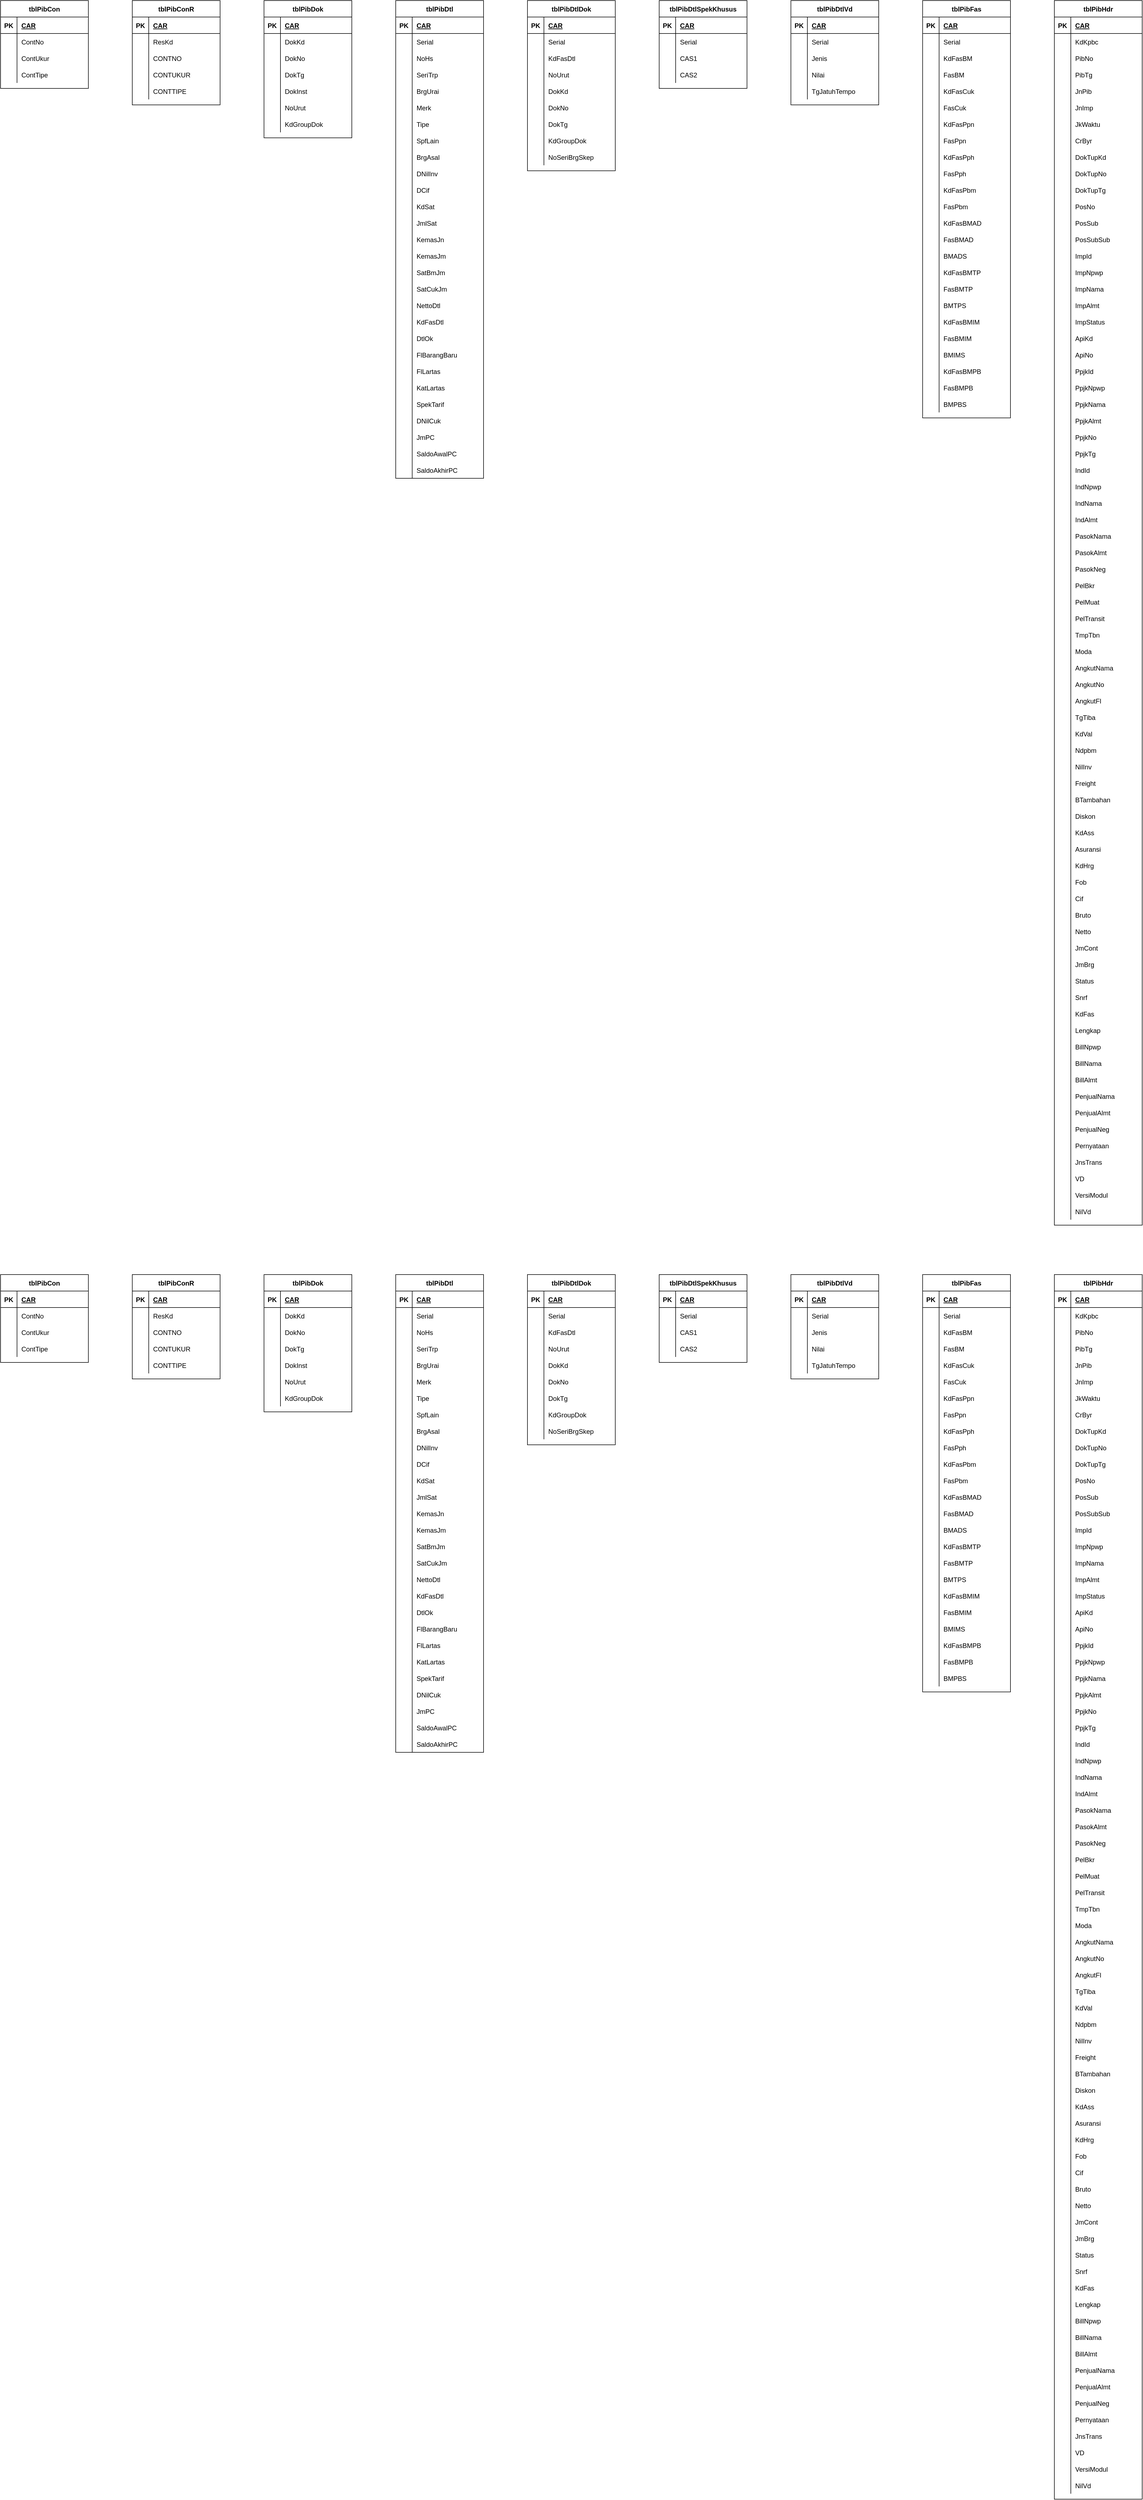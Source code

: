 <mxfile version="13.6.5" type="github" pages="2">
  <diagram id="_NM0zyQpCWJzvZTSbSd0" name="PIb Table">
    <mxGraphModel dx="1687" dy="680" grid="1" gridSize="10" guides="1" tooltips="1" connect="1" arrows="1" fold="1" page="1" pageScale="1" pageWidth="850" pageHeight="1100" math="0" shadow="0">
      <root>
        <mxCell id="0" />
        <mxCell id="1" parent="0" />
        <mxCell id="YDswF3tkXrE5sghVOHDw-1" value="tblPibCon" style="shape=table;startSize=30;container=1;collapsible=1;childLayout=tableLayout;fixedRows=1;rowLines=0;fontStyle=1;align=center;resizeLast=1;" parent="1" vertex="1">
          <mxGeometry x="40" y="40" width="160" height="160" as="geometry" />
        </mxCell>
        <mxCell id="YDswF3tkXrE5sghVOHDw-2" value="" style="shape=partialRectangle;collapsible=0;dropTarget=0;pointerEvents=0;fillColor=none;top=0;left=0;bottom=1;right=0;points=[[0,0.5],[1,0.5]];portConstraint=eastwest;" parent="YDswF3tkXrE5sghVOHDw-1" vertex="1">
          <mxGeometry y="30" width="160" height="30" as="geometry" />
        </mxCell>
        <mxCell id="YDswF3tkXrE5sghVOHDw-3" value="PK" style="shape=partialRectangle;connectable=0;fillColor=none;top=0;left=0;bottom=0;right=0;fontStyle=1;overflow=hidden;" parent="YDswF3tkXrE5sghVOHDw-2" vertex="1">
          <mxGeometry width="30" height="30" as="geometry" />
        </mxCell>
        <mxCell id="YDswF3tkXrE5sghVOHDw-4" value="CAR" style="shape=partialRectangle;connectable=0;fillColor=none;top=0;left=0;bottom=0;right=0;align=left;spacingLeft=6;fontStyle=5;overflow=hidden;" parent="YDswF3tkXrE5sghVOHDw-2" vertex="1">
          <mxGeometry x="30" width="130" height="30" as="geometry" />
        </mxCell>
        <mxCell id="YDswF3tkXrE5sghVOHDw-8" value="" style="shape=partialRectangle;collapsible=0;dropTarget=0;pointerEvents=0;fillColor=none;top=0;left=0;bottom=0;right=0;points=[[0,0.5],[1,0.5]];portConstraint=eastwest;" parent="YDswF3tkXrE5sghVOHDw-1" vertex="1">
          <mxGeometry y="60" width="160" height="30" as="geometry" />
        </mxCell>
        <mxCell id="YDswF3tkXrE5sghVOHDw-9" value="" style="shape=partialRectangle;connectable=0;fillColor=none;top=0;left=0;bottom=0;right=0;editable=1;overflow=hidden;" parent="YDswF3tkXrE5sghVOHDw-8" vertex="1">
          <mxGeometry width="30" height="30" as="geometry" />
        </mxCell>
        <mxCell id="YDswF3tkXrE5sghVOHDw-10" value="ContNo" style="shape=partialRectangle;connectable=0;fillColor=none;top=0;left=0;bottom=0;right=0;align=left;spacingLeft=6;overflow=hidden;" parent="YDswF3tkXrE5sghVOHDw-8" vertex="1">
          <mxGeometry x="30" width="130" height="30" as="geometry" />
        </mxCell>
        <mxCell id="YDswF3tkXrE5sghVOHDw-11" value="" style="shape=partialRectangle;collapsible=0;dropTarget=0;pointerEvents=0;fillColor=none;top=0;left=0;bottom=0;right=0;points=[[0,0.5],[1,0.5]];portConstraint=eastwest;" parent="YDswF3tkXrE5sghVOHDw-1" vertex="1">
          <mxGeometry y="90" width="160" height="30" as="geometry" />
        </mxCell>
        <mxCell id="YDswF3tkXrE5sghVOHDw-12" value="" style="shape=partialRectangle;connectable=0;fillColor=none;top=0;left=0;bottom=0;right=0;editable=1;overflow=hidden;" parent="YDswF3tkXrE5sghVOHDw-11" vertex="1">
          <mxGeometry width="30" height="30" as="geometry" />
        </mxCell>
        <mxCell id="YDswF3tkXrE5sghVOHDw-13" value="ContUkur" style="shape=partialRectangle;connectable=0;fillColor=none;top=0;left=0;bottom=0;right=0;align=left;spacingLeft=6;overflow=hidden;" parent="YDswF3tkXrE5sghVOHDw-11" vertex="1">
          <mxGeometry x="30" width="130" height="30" as="geometry" />
        </mxCell>
        <mxCell id="YDswF3tkXrE5sghVOHDw-17" value="" style="shape=partialRectangle;collapsible=0;dropTarget=0;pointerEvents=0;fillColor=none;top=0;left=0;bottom=0;right=0;points=[[0,0.5],[1,0.5]];portConstraint=eastwest;" parent="YDswF3tkXrE5sghVOHDw-1" vertex="1">
          <mxGeometry y="120" width="160" height="30" as="geometry" />
        </mxCell>
        <mxCell id="YDswF3tkXrE5sghVOHDw-18" value="" style="shape=partialRectangle;connectable=0;fillColor=none;top=0;left=0;bottom=0;right=0;editable=1;overflow=hidden;" parent="YDswF3tkXrE5sghVOHDw-17" vertex="1">
          <mxGeometry width="30" height="30" as="geometry" />
        </mxCell>
        <mxCell id="YDswF3tkXrE5sghVOHDw-19" value="ContTipe" style="shape=partialRectangle;connectable=0;fillColor=none;top=0;left=0;bottom=0;right=0;align=left;spacingLeft=6;overflow=hidden;" parent="YDswF3tkXrE5sghVOHDw-17" vertex="1">
          <mxGeometry x="30" width="130" height="30" as="geometry" />
        </mxCell>
        <mxCell id="YDswF3tkXrE5sghVOHDw-23" value="tblPibConR" style="shape=table;startSize=30;container=1;collapsible=1;childLayout=tableLayout;fixedRows=1;rowLines=0;fontStyle=1;align=center;resizeLast=1;" parent="1" vertex="1">
          <mxGeometry x="280" y="40" width="160" height="190" as="geometry" />
        </mxCell>
        <mxCell id="YDswF3tkXrE5sghVOHDw-24" value="" style="shape=partialRectangle;collapsible=0;dropTarget=0;pointerEvents=0;fillColor=none;top=0;left=0;bottom=1;right=0;points=[[0,0.5],[1,0.5]];portConstraint=eastwest;" parent="YDswF3tkXrE5sghVOHDw-23" vertex="1">
          <mxGeometry y="30" width="160" height="30" as="geometry" />
        </mxCell>
        <mxCell id="YDswF3tkXrE5sghVOHDw-25" value="PK" style="shape=partialRectangle;connectable=0;fillColor=none;top=0;left=0;bottom=0;right=0;fontStyle=1;overflow=hidden;" parent="YDswF3tkXrE5sghVOHDw-24" vertex="1">
          <mxGeometry width="30" height="30" as="geometry" />
        </mxCell>
        <mxCell id="YDswF3tkXrE5sghVOHDw-26" value="CAR" style="shape=partialRectangle;connectable=0;fillColor=none;top=0;left=0;bottom=0;right=0;align=left;spacingLeft=6;fontStyle=5;overflow=hidden;" parent="YDswF3tkXrE5sghVOHDw-24" vertex="1">
          <mxGeometry x="30" width="130" height="30" as="geometry" />
        </mxCell>
        <mxCell id="YDswF3tkXrE5sghVOHDw-27" value="" style="shape=partialRectangle;collapsible=0;dropTarget=0;pointerEvents=0;fillColor=none;top=0;left=0;bottom=0;right=0;points=[[0,0.5],[1,0.5]];portConstraint=eastwest;" parent="YDswF3tkXrE5sghVOHDw-23" vertex="1">
          <mxGeometry y="60" width="160" height="30" as="geometry" />
        </mxCell>
        <mxCell id="YDswF3tkXrE5sghVOHDw-28" value="" style="shape=partialRectangle;connectable=0;fillColor=none;top=0;left=0;bottom=0;right=0;editable=1;overflow=hidden;" parent="YDswF3tkXrE5sghVOHDw-27" vertex="1">
          <mxGeometry width="30" height="30" as="geometry" />
        </mxCell>
        <mxCell id="YDswF3tkXrE5sghVOHDw-29" value="ResKd" style="shape=partialRectangle;connectable=0;fillColor=none;top=0;left=0;bottom=0;right=0;align=left;spacingLeft=6;overflow=hidden;" parent="YDswF3tkXrE5sghVOHDw-27" vertex="1">
          <mxGeometry x="30" width="130" height="30" as="geometry" />
        </mxCell>
        <mxCell id="YDswF3tkXrE5sghVOHDw-30" value="" style="shape=partialRectangle;collapsible=0;dropTarget=0;pointerEvents=0;fillColor=none;top=0;left=0;bottom=0;right=0;points=[[0,0.5],[1,0.5]];portConstraint=eastwest;" parent="YDswF3tkXrE5sghVOHDw-23" vertex="1">
          <mxGeometry y="90" width="160" height="30" as="geometry" />
        </mxCell>
        <mxCell id="YDswF3tkXrE5sghVOHDw-31" value="" style="shape=partialRectangle;connectable=0;fillColor=none;top=0;left=0;bottom=0;right=0;editable=1;overflow=hidden;" parent="YDswF3tkXrE5sghVOHDw-30" vertex="1">
          <mxGeometry width="30" height="30" as="geometry" />
        </mxCell>
        <mxCell id="YDswF3tkXrE5sghVOHDw-32" value="CONTNO" style="shape=partialRectangle;connectable=0;fillColor=none;top=0;left=0;bottom=0;right=0;align=left;spacingLeft=6;overflow=hidden;" parent="YDswF3tkXrE5sghVOHDw-30" vertex="1">
          <mxGeometry x="30" width="130" height="30" as="geometry" />
        </mxCell>
        <mxCell id="YDswF3tkXrE5sghVOHDw-33" value="" style="shape=partialRectangle;collapsible=0;dropTarget=0;pointerEvents=0;fillColor=none;top=0;left=0;bottom=0;right=0;points=[[0,0.5],[1,0.5]];portConstraint=eastwest;" parent="YDswF3tkXrE5sghVOHDw-23" vertex="1">
          <mxGeometry y="120" width="160" height="30" as="geometry" />
        </mxCell>
        <mxCell id="YDswF3tkXrE5sghVOHDw-34" value="" style="shape=partialRectangle;connectable=0;fillColor=none;top=0;left=0;bottom=0;right=0;editable=1;overflow=hidden;" parent="YDswF3tkXrE5sghVOHDw-33" vertex="1">
          <mxGeometry width="30" height="30" as="geometry" />
        </mxCell>
        <mxCell id="YDswF3tkXrE5sghVOHDw-35" value="CONTUKUR" style="shape=partialRectangle;connectable=0;fillColor=none;top=0;left=0;bottom=0;right=0;align=left;spacingLeft=6;overflow=hidden;" parent="YDswF3tkXrE5sghVOHDw-33" vertex="1">
          <mxGeometry x="30" width="130" height="30" as="geometry" />
        </mxCell>
        <mxCell id="YDswF3tkXrE5sghVOHDw-36" value="" style="shape=partialRectangle;collapsible=0;dropTarget=0;pointerEvents=0;fillColor=none;top=0;left=0;bottom=0;right=0;points=[[0,0.5],[1,0.5]];portConstraint=eastwest;" parent="YDswF3tkXrE5sghVOHDw-23" vertex="1">
          <mxGeometry y="150" width="160" height="30" as="geometry" />
        </mxCell>
        <mxCell id="YDswF3tkXrE5sghVOHDw-37" value="" style="shape=partialRectangle;connectable=0;fillColor=none;top=0;left=0;bottom=0;right=0;editable=1;overflow=hidden;" parent="YDswF3tkXrE5sghVOHDw-36" vertex="1">
          <mxGeometry width="30" height="30" as="geometry" />
        </mxCell>
        <mxCell id="YDswF3tkXrE5sghVOHDw-38" value="CONTTIPE" style="shape=partialRectangle;connectable=0;fillColor=none;top=0;left=0;bottom=0;right=0;align=left;spacingLeft=6;overflow=hidden;" parent="YDswF3tkXrE5sghVOHDw-36" vertex="1">
          <mxGeometry x="30" width="130" height="30" as="geometry" />
        </mxCell>
        <mxCell id="YDswF3tkXrE5sghVOHDw-42" value="tblPibDok" style="shape=table;startSize=30;container=1;collapsible=1;childLayout=tableLayout;fixedRows=1;rowLines=0;fontStyle=1;align=center;resizeLast=1;" parent="1" vertex="1">
          <mxGeometry x="520" y="40" width="160" height="250" as="geometry" />
        </mxCell>
        <mxCell id="YDswF3tkXrE5sghVOHDw-43" value="" style="shape=partialRectangle;collapsible=0;dropTarget=0;pointerEvents=0;fillColor=none;top=0;left=0;bottom=1;right=0;points=[[0,0.5],[1,0.5]];portConstraint=eastwest;" parent="YDswF3tkXrE5sghVOHDw-42" vertex="1">
          <mxGeometry y="30" width="160" height="30" as="geometry" />
        </mxCell>
        <mxCell id="YDswF3tkXrE5sghVOHDw-44" value="PK" style="shape=partialRectangle;connectable=0;fillColor=none;top=0;left=0;bottom=0;right=0;fontStyle=1;overflow=hidden;" parent="YDswF3tkXrE5sghVOHDw-43" vertex="1">
          <mxGeometry width="30" height="30" as="geometry" />
        </mxCell>
        <mxCell id="YDswF3tkXrE5sghVOHDw-45" value="CAR" style="shape=partialRectangle;connectable=0;fillColor=none;top=0;left=0;bottom=0;right=0;align=left;spacingLeft=6;fontStyle=5;overflow=hidden;" parent="YDswF3tkXrE5sghVOHDw-43" vertex="1">
          <mxGeometry x="30" width="130" height="30" as="geometry" />
        </mxCell>
        <mxCell id="YDswF3tkXrE5sghVOHDw-46" value="" style="shape=partialRectangle;collapsible=0;dropTarget=0;pointerEvents=0;fillColor=none;top=0;left=0;bottom=0;right=0;points=[[0,0.5],[1,0.5]];portConstraint=eastwest;" parent="YDswF3tkXrE5sghVOHDw-42" vertex="1">
          <mxGeometry y="60" width="160" height="30" as="geometry" />
        </mxCell>
        <mxCell id="YDswF3tkXrE5sghVOHDw-47" value="" style="shape=partialRectangle;connectable=0;fillColor=none;top=0;left=0;bottom=0;right=0;editable=1;overflow=hidden;" parent="YDswF3tkXrE5sghVOHDw-46" vertex="1">
          <mxGeometry width="30" height="30" as="geometry" />
        </mxCell>
        <mxCell id="YDswF3tkXrE5sghVOHDw-48" value="DokKd" style="shape=partialRectangle;connectable=0;fillColor=none;top=0;left=0;bottom=0;right=0;align=left;spacingLeft=6;overflow=hidden;" parent="YDswF3tkXrE5sghVOHDw-46" vertex="1">
          <mxGeometry x="30" width="130" height="30" as="geometry" />
        </mxCell>
        <mxCell id="YDswF3tkXrE5sghVOHDw-49" value="" style="shape=partialRectangle;collapsible=0;dropTarget=0;pointerEvents=0;fillColor=none;top=0;left=0;bottom=0;right=0;points=[[0,0.5],[1,0.5]];portConstraint=eastwest;" parent="YDswF3tkXrE5sghVOHDw-42" vertex="1">
          <mxGeometry y="90" width="160" height="30" as="geometry" />
        </mxCell>
        <mxCell id="YDswF3tkXrE5sghVOHDw-50" value="" style="shape=partialRectangle;connectable=0;fillColor=none;top=0;left=0;bottom=0;right=0;editable=1;overflow=hidden;" parent="YDswF3tkXrE5sghVOHDw-49" vertex="1">
          <mxGeometry width="30" height="30" as="geometry" />
        </mxCell>
        <mxCell id="YDswF3tkXrE5sghVOHDw-51" value="DokNo" style="shape=partialRectangle;connectable=0;fillColor=none;top=0;left=0;bottom=0;right=0;align=left;spacingLeft=6;overflow=hidden;" parent="YDswF3tkXrE5sghVOHDw-49" vertex="1">
          <mxGeometry x="30" width="130" height="30" as="geometry" />
        </mxCell>
        <mxCell id="YDswF3tkXrE5sghVOHDw-52" value="" style="shape=partialRectangle;collapsible=0;dropTarget=0;pointerEvents=0;fillColor=none;top=0;left=0;bottom=0;right=0;points=[[0,0.5],[1,0.5]];portConstraint=eastwest;" parent="YDswF3tkXrE5sghVOHDw-42" vertex="1">
          <mxGeometry y="120" width="160" height="30" as="geometry" />
        </mxCell>
        <mxCell id="YDswF3tkXrE5sghVOHDw-53" value="" style="shape=partialRectangle;connectable=0;fillColor=none;top=0;left=0;bottom=0;right=0;editable=1;overflow=hidden;" parent="YDswF3tkXrE5sghVOHDw-52" vertex="1">
          <mxGeometry width="30" height="30" as="geometry" />
        </mxCell>
        <mxCell id="YDswF3tkXrE5sghVOHDw-54" value="DokTg" style="shape=partialRectangle;connectable=0;fillColor=none;top=0;left=0;bottom=0;right=0;align=left;spacingLeft=6;overflow=hidden;" parent="YDswF3tkXrE5sghVOHDw-52" vertex="1">
          <mxGeometry x="30" width="130" height="30" as="geometry" />
        </mxCell>
        <mxCell id="YDswF3tkXrE5sghVOHDw-55" value="" style="shape=partialRectangle;collapsible=0;dropTarget=0;pointerEvents=0;fillColor=none;top=0;left=0;bottom=0;right=0;points=[[0,0.5],[1,0.5]];portConstraint=eastwest;" parent="YDswF3tkXrE5sghVOHDw-42" vertex="1">
          <mxGeometry y="150" width="160" height="30" as="geometry" />
        </mxCell>
        <mxCell id="YDswF3tkXrE5sghVOHDw-56" value="" style="shape=partialRectangle;connectable=0;fillColor=none;top=0;left=0;bottom=0;right=0;editable=1;overflow=hidden;" parent="YDswF3tkXrE5sghVOHDw-55" vertex="1">
          <mxGeometry width="30" height="30" as="geometry" />
        </mxCell>
        <mxCell id="YDswF3tkXrE5sghVOHDw-57" value="DokInst" style="shape=partialRectangle;connectable=0;fillColor=none;top=0;left=0;bottom=0;right=0;align=left;spacingLeft=6;overflow=hidden;" parent="YDswF3tkXrE5sghVOHDw-55" vertex="1">
          <mxGeometry x="30" width="130" height="30" as="geometry" />
        </mxCell>
        <mxCell id="YDswF3tkXrE5sghVOHDw-58" value="" style="shape=partialRectangle;collapsible=0;dropTarget=0;pointerEvents=0;fillColor=none;top=0;left=0;bottom=0;right=0;points=[[0,0.5],[1,0.5]];portConstraint=eastwest;" parent="YDswF3tkXrE5sghVOHDw-42" vertex="1">
          <mxGeometry y="180" width="160" height="30" as="geometry" />
        </mxCell>
        <mxCell id="YDswF3tkXrE5sghVOHDw-59" value="" style="shape=partialRectangle;connectable=0;fillColor=none;top=0;left=0;bottom=0;right=0;editable=1;overflow=hidden;" parent="YDswF3tkXrE5sghVOHDw-58" vertex="1">
          <mxGeometry width="30" height="30" as="geometry" />
        </mxCell>
        <mxCell id="YDswF3tkXrE5sghVOHDw-60" value="NoUrut" style="shape=partialRectangle;connectable=0;fillColor=none;top=0;left=0;bottom=0;right=0;align=left;spacingLeft=6;overflow=hidden;" parent="YDswF3tkXrE5sghVOHDw-58" vertex="1">
          <mxGeometry x="30" width="130" height="30" as="geometry" />
        </mxCell>
        <mxCell id="YDswF3tkXrE5sghVOHDw-61" value="" style="shape=partialRectangle;collapsible=0;dropTarget=0;pointerEvents=0;fillColor=none;top=0;left=0;bottom=0;right=0;points=[[0,0.5],[1,0.5]];portConstraint=eastwest;" parent="YDswF3tkXrE5sghVOHDw-42" vertex="1">
          <mxGeometry y="210" width="160" height="30" as="geometry" />
        </mxCell>
        <mxCell id="YDswF3tkXrE5sghVOHDw-62" value="" style="shape=partialRectangle;connectable=0;fillColor=none;top=0;left=0;bottom=0;right=0;editable=1;overflow=hidden;" parent="YDswF3tkXrE5sghVOHDw-61" vertex="1">
          <mxGeometry width="30" height="30" as="geometry" />
        </mxCell>
        <mxCell id="YDswF3tkXrE5sghVOHDw-63" value="KdGroupDok" style="shape=partialRectangle;connectable=0;fillColor=none;top=0;left=0;bottom=0;right=0;align=left;spacingLeft=6;overflow=hidden;" parent="YDswF3tkXrE5sghVOHDw-61" vertex="1">
          <mxGeometry x="30" width="130" height="30" as="geometry" />
        </mxCell>
        <mxCell id="YDswF3tkXrE5sghVOHDw-64" value="tblPibDtl" style="shape=table;startSize=30;container=1;collapsible=1;childLayout=tableLayout;fixedRows=1;rowLines=0;fontStyle=1;align=center;resizeLast=1;" parent="1" vertex="1">
          <mxGeometry x="760" y="40" width="160" height="870" as="geometry">
            <mxRectangle x="760" y="40" width="80" height="30" as="alternateBounds" />
          </mxGeometry>
        </mxCell>
        <mxCell id="YDswF3tkXrE5sghVOHDw-65" value="" style="shape=partialRectangle;collapsible=0;dropTarget=0;pointerEvents=0;fillColor=none;top=0;left=0;bottom=1;right=0;points=[[0,0.5],[1,0.5]];portConstraint=eastwest;" parent="YDswF3tkXrE5sghVOHDw-64" vertex="1">
          <mxGeometry y="30" width="160" height="30" as="geometry" />
        </mxCell>
        <mxCell id="YDswF3tkXrE5sghVOHDw-66" value="PK" style="shape=partialRectangle;connectable=0;fillColor=none;top=0;left=0;bottom=0;right=0;fontStyle=1;overflow=hidden;" parent="YDswF3tkXrE5sghVOHDw-65" vertex="1">
          <mxGeometry width="30" height="30" as="geometry" />
        </mxCell>
        <mxCell id="YDswF3tkXrE5sghVOHDw-67" value="CAR" style="shape=partialRectangle;connectable=0;fillColor=none;top=0;left=0;bottom=0;right=0;align=left;spacingLeft=6;fontStyle=5;overflow=hidden;" parent="YDswF3tkXrE5sghVOHDw-65" vertex="1">
          <mxGeometry x="30" width="130" height="30" as="geometry" />
        </mxCell>
        <mxCell id="YDswF3tkXrE5sghVOHDw-68" value="" style="shape=partialRectangle;collapsible=0;dropTarget=0;pointerEvents=0;fillColor=none;top=0;left=0;bottom=0;right=0;points=[[0,0.5],[1,0.5]];portConstraint=eastwest;" parent="YDswF3tkXrE5sghVOHDw-64" vertex="1">
          <mxGeometry y="60" width="160" height="30" as="geometry" />
        </mxCell>
        <mxCell id="YDswF3tkXrE5sghVOHDw-69" value="" style="shape=partialRectangle;connectable=0;fillColor=none;top=0;left=0;bottom=0;right=0;editable=1;overflow=hidden;" parent="YDswF3tkXrE5sghVOHDw-68" vertex="1">
          <mxGeometry width="30" height="30" as="geometry" />
        </mxCell>
        <mxCell id="YDswF3tkXrE5sghVOHDw-70" value="Serial" style="shape=partialRectangle;connectable=0;fillColor=none;top=0;left=0;bottom=0;right=0;align=left;spacingLeft=6;overflow=hidden;" parent="YDswF3tkXrE5sghVOHDw-68" vertex="1">
          <mxGeometry x="30" width="130" height="30" as="geometry" />
        </mxCell>
        <mxCell id="YDswF3tkXrE5sghVOHDw-71" value="" style="shape=partialRectangle;collapsible=0;dropTarget=0;pointerEvents=0;fillColor=none;top=0;left=0;bottom=0;right=0;points=[[0,0.5],[1,0.5]];portConstraint=eastwest;" parent="YDswF3tkXrE5sghVOHDw-64" vertex="1">
          <mxGeometry y="90" width="160" height="30" as="geometry" />
        </mxCell>
        <mxCell id="YDswF3tkXrE5sghVOHDw-72" value="" style="shape=partialRectangle;connectable=0;fillColor=none;top=0;left=0;bottom=0;right=0;editable=1;overflow=hidden;" parent="YDswF3tkXrE5sghVOHDw-71" vertex="1">
          <mxGeometry width="30" height="30" as="geometry" />
        </mxCell>
        <mxCell id="YDswF3tkXrE5sghVOHDw-73" value="NoHs" style="shape=partialRectangle;connectable=0;fillColor=none;top=0;left=0;bottom=0;right=0;align=left;spacingLeft=6;overflow=hidden;" parent="YDswF3tkXrE5sghVOHDw-71" vertex="1">
          <mxGeometry x="30" width="130" height="30" as="geometry" />
        </mxCell>
        <mxCell id="YDswF3tkXrE5sghVOHDw-74" value="" style="shape=partialRectangle;collapsible=0;dropTarget=0;pointerEvents=0;fillColor=none;top=0;left=0;bottom=0;right=0;points=[[0,0.5],[1,0.5]];portConstraint=eastwest;" parent="YDswF3tkXrE5sghVOHDw-64" vertex="1">
          <mxGeometry y="120" width="160" height="30" as="geometry" />
        </mxCell>
        <mxCell id="YDswF3tkXrE5sghVOHDw-75" value="" style="shape=partialRectangle;connectable=0;fillColor=none;top=0;left=0;bottom=0;right=0;editable=1;overflow=hidden;" parent="YDswF3tkXrE5sghVOHDw-74" vertex="1">
          <mxGeometry width="30" height="30" as="geometry" />
        </mxCell>
        <mxCell id="YDswF3tkXrE5sghVOHDw-76" value="SeriTrp" style="shape=partialRectangle;connectable=0;fillColor=none;top=0;left=0;bottom=0;right=0;align=left;spacingLeft=6;overflow=hidden;" parent="YDswF3tkXrE5sghVOHDw-74" vertex="1">
          <mxGeometry x="30" width="130" height="30" as="geometry" />
        </mxCell>
        <mxCell id="YDswF3tkXrE5sghVOHDw-77" value="" style="shape=partialRectangle;collapsible=0;dropTarget=0;pointerEvents=0;fillColor=none;top=0;left=0;bottom=0;right=0;points=[[0,0.5],[1,0.5]];portConstraint=eastwest;" parent="YDswF3tkXrE5sghVOHDw-64" vertex="1">
          <mxGeometry y="150" width="160" height="30" as="geometry" />
        </mxCell>
        <mxCell id="YDswF3tkXrE5sghVOHDw-78" value="" style="shape=partialRectangle;connectable=0;fillColor=none;top=0;left=0;bottom=0;right=0;editable=1;overflow=hidden;" parent="YDswF3tkXrE5sghVOHDw-77" vertex="1">
          <mxGeometry width="30" height="30" as="geometry" />
        </mxCell>
        <mxCell id="YDswF3tkXrE5sghVOHDw-79" value="BrgUrai" style="shape=partialRectangle;connectable=0;fillColor=none;top=0;left=0;bottom=0;right=0;align=left;spacingLeft=6;overflow=hidden;" parent="YDswF3tkXrE5sghVOHDw-77" vertex="1">
          <mxGeometry x="30" width="130" height="30" as="geometry" />
        </mxCell>
        <mxCell id="YDswF3tkXrE5sghVOHDw-80" value="" style="shape=partialRectangle;collapsible=0;dropTarget=0;pointerEvents=0;fillColor=none;top=0;left=0;bottom=0;right=0;points=[[0,0.5],[1,0.5]];portConstraint=eastwest;" parent="YDswF3tkXrE5sghVOHDw-64" vertex="1">
          <mxGeometry y="180" width="160" height="30" as="geometry" />
        </mxCell>
        <mxCell id="YDswF3tkXrE5sghVOHDw-81" value="" style="shape=partialRectangle;connectable=0;fillColor=none;top=0;left=0;bottom=0;right=0;editable=1;overflow=hidden;" parent="YDswF3tkXrE5sghVOHDw-80" vertex="1">
          <mxGeometry width="30" height="30" as="geometry" />
        </mxCell>
        <mxCell id="YDswF3tkXrE5sghVOHDw-82" value="Merk" style="shape=partialRectangle;connectable=0;fillColor=none;top=0;left=0;bottom=0;right=0;align=left;spacingLeft=6;overflow=hidden;" parent="YDswF3tkXrE5sghVOHDw-80" vertex="1">
          <mxGeometry x="30" width="130" height="30" as="geometry" />
        </mxCell>
        <mxCell id="YDswF3tkXrE5sghVOHDw-83" value="" style="shape=partialRectangle;collapsible=0;dropTarget=0;pointerEvents=0;fillColor=none;top=0;left=0;bottom=0;right=0;points=[[0,0.5],[1,0.5]];portConstraint=eastwest;" parent="YDswF3tkXrE5sghVOHDw-64" vertex="1">
          <mxGeometry y="210" width="160" height="30" as="geometry" />
        </mxCell>
        <mxCell id="YDswF3tkXrE5sghVOHDw-84" value="" style="shape=partialRectangle;connectable=0;fillColor=none;top=0;left=0;bottom=0;right=0;editable=1;overflow=hidden;" parent="YDswF3tkXrE5sghVOHDw-83" vertex="1">
          <mxGeometry width="30" height="30" as="geometry" />
        </mxCell>
        <mxCell id="YDswF3tkXrE5sghVOHDw-85" value="Tipe" style="shape=partialRectangle;connectable=0;fillColor=none;top=0;left=0;bottom=0;right=0;align=left;spacingLeft=6;overflow=hidden;" parent="YDswF3tkXrE5sghVOHDw-83" vertex="1">
          <mxGeometry x="30" width="130" height="30" as="geometry" />
        </mxCell>
        <mxCell id="YDswF3tkXrE5sghVOHDw-87" value="" style="shape=partialRectangle;collapsible=0;dropTarget=0;pointerEvents=0;fillColor=none;top=0;left=0;bottom=0;right=0;points=[[0,0.5],[1,0.5]];portConstraint=eastwest;" parent="YDswF3tkXrE5sghVOHDw-64" vertex="1">
          <mxGeometry y="240" width="160" height="30" as="geometry" />
        </mxCell>
        <mxCell id="YDswF3tkXrE5sghVOHDw-88" value="" style="shape=partialRectangle;connectable=0;fillColor=none;top=0;left=0;bottom=0;right=0;editable=1;overflow=hidden;" parent="YDswF3tkXrE5sghVOHDw-87" vertex="1">
          <mxGeometry width="30" height="30" as="geometry" />
        </mxCell>
        <mxCell id="YDswF3tkXrE5sghVOHDw-89" value="SpfLain" style="shape=partialRectangle;connectable=0;fillColor=none;top=0;left=0;bottom=0;right=0;align=left;spacingLeft=6;overflow=hidden;" parent="YDswF3tkXrE5sghVOHDw-87" vertex="1">
          <mxGeometry x="30" width="130" height="30" as="geometry" />
        </mxCell>
        <mxCell id="YDswF3tkXrE5sghVOHDw-90" value="" style="shape=partialRectangle;collapsible=0;dropTarget=0;pointerEvents=0;fillColor=none;top=0;left=0;bottom=0;right=0;points=[[0,0.5],[1,0.5]];portConstraint=eastwest;" parent="YDswF3tkXrE5sghVOHDw-64" vertex="1">
          <mxGeometry y="270" width="160" height="30" as="geometry" />
        </mxCell>
        <mxCell id="YDswF3tkXrE5sghVOHDw-91" value="" style="shape=partialRectangle;connectable=0;fillColor=none;top=0;left=0;bottom=0;right=0;editable=1;overflow=hidden;" parent="YDswF3tkXrE5sghVOHDw-90" vertex="1">
          <mxGeometry width="30" height="30" as="geometry" />
        </mxCell>
        <mxCell id="YDswF3tkXrE5sghVOHDw-92" value="BrgAsal" style="shape=partialRectangle;connectable=0;fillColor=none;top=0;left=0;bottom=0;right=0;align=left;spacingLeft=6;overflow=hidden;" parent="YDswF3tkXrE5sghVOHDw-90" vertex="1">
          <mxGeometry x="30" width="130" height="30" as="geometry" />
        </mxCell>
        <mxCell id="YDswF3tkXrE5sghVOHDw-93" value="" style="shape=partialRectangle;collapsible=0;dropTarget=0;pointerEvents=0;fillColor=none;top=0;left=0;bottom=0;right=0;points=[[0,0.5],[1,0.5]];portConstraint=eastwest;" parent="YDswF3tkXrE5sghVOHDw-64" vertex="1">
          <mxGeometry y="300" width="160" height="30" as="geometry" />
        </mxCell>
        <mxCell id="YDswF3tkXrE5sghVOHDw-94" value="" style="shape=partialRectangle;connectable=0;fillColor=none;top=0;left=0;bottom=0;right=0;editable=1;overflow=hidden;" parent="YDswF3tkXrE5sghVOHDw-93" vertex="1">
          <mxGeometry width="30" height="30" as="geometry" />
        </mxCell>
        <mxCell id="YDswF3tkXrE5sghVOHDw-95" value="DNilInv" style="shape=partialRectangle;connectable=0;fillColor=none;top=0;left=0;bottom=0;right=0;align=left;spacingLeft=6;overflow=hidden;" parent="YDswF3tkXrE5sghVOHDw-93" vertex="1">
          <mxGeometry x="30" width="130" height="30" as="geometry" />
        </mxCell>
        <mxCell id="YDswF3tkXrE5sghVOHDw-96" value="" style="shape=partialRectangle;collapsible=0;dropTarget=0;pointerEvents=0;fillColor=none;top=0;left=0;bottom=0;right=0;points=[[0,0.5],[1,0.5]];portConstraint=eastwest;" parent="YDswF3tkXrE5sghVOHDw-64" vertex="1">
          <mxGeometry y="330" width="160" height="30" as="geometry" />
        </mxCell>
        <mxCell id="YDswF3tkXrE5sghVOHDw-97" value="" style="shape=partialRectangle;connectable=0;fillColor=none;top=0;left=0;bottom=0;right=0;editable=1;overflow=hidden;" parent="YDswF3tkXrE5sghVOHDw-96" vertex="1">
          <mxGeometry width="30" height="30" as="geometry" />
        </mxCell>
        <mxCell id="YDswF3tkXrE5sghVOHDw-98" value="DCif" style="shape=partialRectangle;connectable=0;fillColor=none;top=0;left=0;bottom=0;right=0;align=left;spacingLeft=6;overflow=hidden;" parent="YDswF3tkXrE5sghVOHDw-96" vertex="1">
          <mxGeometry x="30" width="130" height="30" as="geometry" />
        </mxCell>
        <mxCell id="YDswF3tkXrE5sghVOHDw-99" value="" style="shape=partialRectangle;collapsible=0;dropTarget=0;pointerEvents=0;fillColor=none;top=0;left=0;bottom=0;right=0;points=[[0,0.5],[1,0.5]];portConstraint=eastwest;" parent="YDswF3tkXrE5sghVOHDw-64" vertex="1">
          <mxGeometry y="360" width="160" height="30" as="geometry" />
        </mxCell>
        <mxCell id="YDswF3tkXrE5sghVOHDw-100" value="" style="shape=partialRectangle;connectable=0;fillColor=none;top=0;left=0;bottom=0;right=0;editable=1;overflow=hidden;" parent="YDswF3tkXrE5sghVOHDw-99" vertex="1">
          <mxGeometry width="30" height="30" as="geometry" />
        </mxCell>
        <mxCell id="YDswF3tkXrE5sghVOHDw-101" value="KdSat" style="shape=partialRectangle;connectable=0;fillColor=none;top=0;left=0;bottom=0;right=0;align=left;spacingLeft=6;overflow=hidden;" parent="YDswF3tkXrE5sghVOHDw-99" vertex="1">
          <mxGeometry x="30" width="130" height="30" as="geometry" />
        </mxCell>
        <mxCell id="YDswF3tkXrE5sghVOHDw-102" value="" style="shape=partialRectangle;collapsible=0;dropTarget=0;pointerEvents=0;fillColor=none;top=0;left=0;bottom=0;right=0;points=[[0,0.5],[1,0.5]];portConstraint=eastwest;" parent="YDswF3tkXrE5sghVOHDw-64" vertex="1">
          <mxGeometry y="390" width="160" height="30" as="geometry" />
        </mxCell>
        <mxCell id="YDswF3tkXrE5sghVOHDw-103" value="" style="shape=partialRectangle;connectable=0;fillColor=none;top=0;left=0;bottom=0;right=0;editable=1;overflow=hidden;" parent="YDswF3tkXrE5sghVOHDw-102" vertex="1">
          <mxGeometry width="30" height="30" as="geometry" />
        </mxCell>
        <mxCell id="YDswF3tkXrE5sghVOHDw-104" value="JmlSat" style="shape=partialRectangle;connectable=0;fillColor=none;top=0;left=0;bottom=0;right=0;align=left;spacingLeft=6;overflow=hidden;" parent="YDswF3tkXrE5sghVOHDw-102" vertex="1">
          <mxGeometry x="30" width="130" height="30" as="geometry" />
        </mxCell>
        <mxCell id="YDswF3tkXrE5sghVOHDw-105" value="" style="shape=partialRectangle;collapsible=0;dropTarget=0;pointerEvents=0;fillColor=none;top=0;left=0;bottom=0;right=0;points=[[0,0.5],[1,0.5]];portConstraint=eastwest;" parent="YDswF3tkXrE5sghVOHDw-64" vertex="1">
          <mxGeometry y="420" width="160" height="30" as="geometry" />
        </mxCell>
        <mxCell id="YDswF3tkXrE5sghVOHDw-106" value="" style="shape=partialRectangle;connectable=0;fillColor=none;top=0;left=0;bottom=0;right=0;editable=1;overflow=hidden;" parent="YDswF3tkXrE5sghVOHDw-105" vertex="1">
          <mxGeometry width="30" height="30" as="geometry" />
        </mxCell>
        <mxCell id="YDswF3tkXrE5sghVOHDw-107" value="KemasJn" style="shape=partialRectangle;connectable=0;fillColor=none;top=0;left=0;bottom=0;right=0;align=left;spacingLeft=6;overflow=hidden;" parent="YDswF3tkXrE5sghVOHDw-105" vertex="1">
          <mxGeometry x="30" width="130" height="30" as="geometry" />
        </mxCell>
        <mxCell id="YDswF3tkXrE5sghVOHDw-108" value="" style="shape=partialRectangle;collapsible=0;dropTarget=0;pointerEvents=0;fillColor=none;top=0;left=0;bottom=0;right=0;points=[[0,0.5],[1,0.5]];portConstraint=eastwest;" parent="YDswF3tkXrE5sghVOHDw-64" vertex="1">
          <mxGeometry y="450" width="160" height="30" as="geometry" />
        </mxCell>
        <mxCell id="YDswF3tkXrE5sghVOHDw-109" value="" style="shape=partialRectangle;connectable=0;fillColor=none;top=0;left=0;bottom=0;right=0;editable=1;overflow=hidden;" parent="YDswF3tkXrE5sghVOHDw-108" vertex="1">
          <mxGeometry width="30" height="30" as="geometry" />
        </mxCell>
        <mxCell id="YDswF3tkXrE5sghVOHDw-110" value="KemasJm" style="shape=partialRectangle;connectable=0;fillColor=none;top=0;left=0;bottom=0;right=0;align=left;spacingLeft=6;overflow=hidden;" parent="YDswF3tkXrE5sghVOHDw-108" vertex="1">
          <mxGeometry x="30" width="130" height="30" as="geometry" />
        </mxCell>
        <mxCell id="YDswF3tkXrE5sghVOHDw-111" value="" style="shape=partialRectangle;collapsible=0;dropTarget=0;pointerEvents=0;fillColor=none;top=0;left=0;bottom=0;right=0;points=[[0,0.5],[1,0.5]];portConstraint=eastwest;" parent="YDswF3tkXrE5sghVOHDw-64" vertex="1">
          <mxGeometry y="480" width="160" height="30" as="geometry" />
        </mxCell>
        <mxCell id="YDswF3tkXrE5sghVOHDw-112" value="" style="shape=partialRectangle;connectable=0;fillColor=none;top=0;left=0;bottom=0;right=0;editable=1;overflow=hidden;" parent="YDswF3tkXrE5sghVOHDw-111" vertex="1">
          <mxGeometry width="30" height="30" as="geometry" />
        </mxCell>
        <mxCell id="YDswF3tkXrE5sghVOHDw-113" value="SatBmJm" style="shape=partialRectangle;connectable=0;fillColor=none;top=0;left=0;bottom=0;right=0;align=left;spacingLeft=6;overflow=hidden;" parent="YDswF3tkXrE5sghVOHDw-111" vertex="1">
          <mxGeometry x="30" width="130" height="30" as="geometry" />
        </mxCell>
        <mxCell id="YDswF3tkXrE5sghVOHDw-114" value="" style="shape=partialRectangle;collapsible=0;dropTarget=0;pointerEvents=0;fillColor=none;top=0;left=0;bottom=0;right=0;points=[[0,0.5],[1,0.5]];portConstraint=eastwest;" parent="YDswF3tkXrE5sghVOHDw-64" vertex="1">
          <mxGeometry y="510" width="160" height="30" as="geometry" />
        </mxCell>
        <mxCell id="YDswF3tkXrE5sghVOHDw-115" value="" style="shape=partialRectangle;connectable=0;fillColor=none;top=0;left=0;bottom=0;right=0;editable=1;overflow=hidden;" parent="YDswF3tkXrE5sghVOHDw-114" vertex="1">
          <mxGeometry width="30" height="30" as="geometry" />
        </mxCell>
        <mxCell id="YDswF3tkXrE5sghVOHDw-116" value="SatCukJm" style="shape=partialRectangle;connectable=0;fillColor=none;top=0;left=0;bottom=0;right=0;align=left;spacingLeft=6;overflow=hidden;" parent="YDswF3tkXrE5sghVOHDw-114" vertex="1">
          <mxGeometry x="30" width="130" height="30" as="geometry" />
        </mxCell>
        <mxCell id="YDswF3tkXrE5sghVOHDw-117" value="" style="shape=partialRectangle;collapsible=0;dropTarget=0;pointerEvents=0;fillColor=none;top=0;left=0;bottom=0;right=0;points=[[0,0.5],[1,0.5]];portConstraint=eastwest;" parent="YDswF3tkXrE5sghVOHDw-64" vertex="1">
          <mxGeometry y="540" width="160" height="30" as="geometry" />
        </mxCell>
        <mxCell id="YDswF3tkXrE5sghVOHDw-118" value="" style="shape=partialRectangle;connectable=0;fillColor=none;top=0;left=0;bottom=0;right=0;editable=1;overflow=hidden;" parent="YDswF3tkXrE5sghVOHDw-117" vertex="1">
          <mxGeometry width="30" height="30" as="geometry" />
        </mxCell>
        <mxCell id="YDswF3tkXrE5sghVOHDw-119" value="NettoDtl" style="shape=partialRectangle;connectable=0;fillColor=none;top=0;left=0;bottom=0;right=0;align=left;spacingLeft=6;overflow=hidden;" parent="YDswF3tkXrE5sghVOHDw-117" vertex="1">
          <mxGeometry x="30" width="130" height="30" as="geometry" />
        </mxCell>
        <mxCell id="YDswF3tkXrE5sghVOHDw-120" value="" style="shape=partialRectangle;collapsible=0;dropTarget=0;pointerEvents=0;fillColor=none;top=0;left=0;bottom=0;right=0;points=[[0,0.5],[1,0.5]];portConstraint=eastwest;" parent="YDswF3tkXrE5sghVOHDw-64" vertex="1">
          <mxGeometry y="570" width="160" height="30" as="geometry" />
        </mxCell>
        <mxCell id="YDswF3tkXrE5sghVOHDw-121" value="" style="shape=partialRectangle;connectable=0;fillColor=none;top=0;left=0;bottom=0;right=0;editable=1;overflow=hidden;" parent="YDswF3tkXrE5sghVOHDw-120" vertex="1">
          <mxGeometry width="30" height="30" as="geometry" />
        </mxCell>
        <mxCell id="YDswF3tkXrE5sghVOHDw-122" value="KdFasDtl" style="shape=partialRectangle;connectable=0;fillColor=none;top=0;left=0;bottom=0;right=0;align=left;spacingLeft=6;overflow=hidden;" parent="YDswF3tkXrE5sghVOHDw-120" vertex="1">
          <mxGeometry x="30" width="130" height="30" as="geometry" />
        </mxCell>
        <mxCell id="YDswF3tkXrE5sghVOHDw-123" value="" style="shape=partialRectangle;collapsible=0;dropTarget=0;pointerEvents=0;fillColor=none;top=0;left=0;bottom=0;right=0;points=[[0,0.5],[1,0.5]];portConstraint=eastwest;" parent="YDswF3tkXrE5sghVOHDw-64" vertex="1">
          <mxGeometry y="600" width="160" height="30" as="geometry" />
        </mxCell>
        <mxCell id="YDswF3tkXrE5sghVOHDw-124" value="" style="shape=partialRectangle;connectable=0;fillColor=none;top=0;left=0;bottom=0;right=0;editable=1;overflow=hidden;" parent="YDswF3tkXrE5sghVOHDw-123" vertex="1">
          <mxGeometry width="30" height="30" as="geometry" />
        </mxCell>
        <mxCell id="YDswF3tkXrE5sghVOHDw-125" value="DtlOk" style="shape=partialRectangle;connectable=0;fillColor=none;top=0;left=0;bottom=0;right=0;align=left;spacingLeft=6;overflow=hidden;" parent="YDswF3tkXrE5sghVOHDw-123" vertex="1">
          <mxGeometry x="30" width="130" height="30" as="geometry" />
        </mxCell>
        <mxCell id="YDswF3tkXrE5sghVOHDw-126" value="" style="shape=partialRectangle;collapsible=0;dropTarget=0;pointerEvents=0;fillColor=none;top=0;left=0;bottom=0;right=0;points=[[0,0.5],[1,0.5]];portConstraint=eastwest;" parent="YDswF3tkXrE5sghVOHDw-64" vertex="1">
          <mxGeometry y="630" width="160" height="30" as="geometry" />
        </mxCell>
        <mxCell id="YDswF3tkXrE5sghVOHDw-127" value="" style="shape=partialRectangle;connectable=0;fillColor=none;top=0;left=0;bottom=0;right=0;editable=1;overflow=hidden;" parent="YDswF3tkXrE5sghVOHDw-126" vertex="1">
          <mxGeometry width="30" height="30" as="geometry" />
        </mxCell>
        <mxCell id="YDswF3tkXrE5sghVOHDw-128" value="FlBarangBaru" style="shape=partialRectangle;connectable=0;fillColor=none;top=0;left=0;bottom=0;right=0;align=left;spacingLeft=6;overflow=hidden;" parent="YDswF3tkXrE5sghVOHDw-126" vertex="1">
          <mxGeometry x="30" width="130" height="30" as="geometry" />
        </mxCell>
        <mxCell id="YDswF3tkXrE5sghVOHDw-129" value="" style="shape=partialRectangle;collapsible=0;dropTarget=0;pointerEvents=0;fillColor=none;top=0;left=0;bottom=0;right=0;points=[[0,0.5],[1,0.5]];portConstraint=eastwest;" parent="YDswF3tkXrE5sghVOHDw-64" vertex="1">
          <mxGeometry y="660" width="160" height="30" as="geometry" />
        </mxCell>
        <mxCell id="YDswF3tkXrE5sghVOHDw-130" value="" style="shape=partialRectangle;connectable=0;fillColor=none;top=0;left=0;bottom=0;right=0;editable=1;overflow=hidden;" parent="YDswF3tkXrE5sghVOHDw-129" vertex="1">
          <mxGeometry width="30" height="30" as="geometry" />
        </mxCell>
        <mxCell id="YDswF3tkXrE5sghVOHDw-131" value="FlLartas" style="shape=partialRectangle;connectable=0;fillColor=none;top=0;left=0;bottom=0;right=0;align=left;spacingLeft=6;overflow=hidden;" parent="YDswF3tkXrE5sghVOHDw-129" vertex="1">
          <mxGeometry x="30" width="130" height="30" as="geometry" />
        </mxCell>
        <mxCell id="YDswF3tkXrE5sghVOHDw-132" value="" style="shape=partialRectangle;collapsible=0;dropTarget=0;pointerEvents=0;fillColor=none;top=0;left=0;bottom=0;right=0;points=[[0,0.5],[1,0.5]];portConstraint=eastwest;" parent="YDswF3tkXrE5sghVOHDw-64" vertex="1">
          <mxGeometry y="690" width="160" height="30" as="geometry" />
        </mxCell>
        <mxCell id="YDswF3tkXrE5sghVOHDw-133" value="" style="shape=partialRectangle;connectable=0;fillColor=none;top=0;left=0;bottom=0;right=0;editable=1;overflow=hidden;" parent="YDswF3tkXrE5sghVOHDw-132" vertex="1">
          <mxGeometry width="30" height="30" as="geometry" />
        </mxCell>
        <mxCell id="YDswF3tkXrE5sghVOHDw-134" value="KatLartas" style="shape=partialRectangle;connectable=0;fillColor=none;top=0;left=0;bottom=0;right=0;align=left;spacingLeft=6;overflow=hidden;" parent="YDswF3tkXrE5sghVOHDw-132" vertex="1">
          <mxGeometry x="30" width="130" height="30" as="geometry" />
        </mxCell>
        <mxCell id="YDswF3tkXrE5sghVOHDw-135" value="" style="shape=partialRectangle;collapsible=0;dropTarget=0;pointerEvents=0;fillColor=none;top=0;left=0;bottom=0;right=0;points=[[0,0.5],[1,0.5]];portConstraint=eastwest;" parent="YDswF3tkXrE5sghVOHDw-64" vertex="1">
          <mxGeometry y="720" width="160" height="30" as="geometry" />
        </mxCell>
        <mxCell id="YDswF3tkXrE5sghVOHDw-136" value="" style="shape=partialRectangle;connectable=0;fillColor=none;top=0;left=0;bottom=0;right=0;editable=1;overflow=hidden;" parent="YDswF3tkXrE5sghVOHDw-135" vertex="1">
          <mxGeometry width="30" height="30" as="geometry" />
        </mxCell>
        <mxCell id="YDswF3tkXrE5sghVOHDw-137" value="SpekTarif" style="shape=partialRectangle;connectable=0;fillColor=none;top=0;left=0;bottom=0;right=0;align=left;spacingLeft=6;overflow=hidden;" parent="YDswF3tkXrE5sghVOHDw-135" vertex="1">
          <mxGeometry x="30" width="130" height="30" as="geometry" />
        </mxCell>
        <mxCell id="YDswF3tkXrE5sghVOHDw-138" value="" style="shape=partialRectangle;collapsible=0;dropTarget=0;pointerEvents=0;fillColor=none;top=0;left=0;bottom=0;right=0;points=[[0,0.5],[1,0.5]];portConstraint=eastwest;" parent="YDswF3tkXrE5sghVOHDw-64" vertex="1">
          <mxGeometry y="750" width="160" height="30" as="geometry" />
        </mxCell>
        <mxCell id="YDswF3tkXrE5sghVOHDw-139" value="" style="shape=partialRectangle;connectable=0;fillColor=none;top=0;left=0;bottom=0;right=0;editable=1;overflow=hidden;" parent="YDswF3tkXrE5sghVOHDw-138" vertex="1">
          <mxGeometry width="30" height="30" as="geometry" />
        </mxCell>
        <mxCell id="YDswF3tkXrE5sghVOHDw-140" value="DNilCuk" style="shape=partialRectangle;connectable=0;fillColor=none;top=0;left=0;bottom=0;right=0;align=left;spacingLeft=6;overflow=hidden;" parent="YDswF3tkXrE5sghVOHDw-138" vertex="1">
          <mxGeometry x="30" width="130" height="30" as="geometry" />
        </mxCell>
        <mxCell id="YDswF3tkXrE5sghVOHDw-141" value="" style="shape=partialRectangle;collapsible=0;dropTarget=0;pointerEvents=0;fillColor=none;top=0;left=0;bottom=0;right=0;points=[[0,0.5],[1,0.5]];portConstraint=eastwest;" parent="YDswF3tkXrE5sghVOHDw-64" vertex="1">
          <mxGeometry y="780" width="160" height="30" as="geometry" />
        </mxCell>
        <mxCell id="YDswF3tkXrE5sghVOHDw-142" value="" style="shape=partialRectangle;connectable=0;fillColor=none;top=0;left=0;bottom=0;right=0;editable=1;overflow=hidden;" parent="YDswF3tkXrE5sghVOHDw-141" vertex="1">
          <mxGeometry width="30" height="30" as="geometry" />
        </mxCell>
        <mxCell id="YDswF3tkXrE5sghVOHDw-143" value="JmPC" style="shape=partialRectangle;connectable=0;fillColor=none;top=0;left=0;bottom=0;right=0;align=left;spacingLeft=6;overflow=hidden;" parent="YDswF3tkXrE5sghVOHDw-141" vertex="1">
          <mxGeometry x="30" width="130" height="30" as="geometry" />
        </mxCell>
        <mxCell id="YDswF3tkXrE5sghVOHDw-144" value="" style="shape=partialRectangle;collapsible=0;dropTarget=0;pointerEvents=0;fillColor=none;top=0;left=0;bottom=0;right=0;points=[[0,0.5],[1,0.5]];portConstraint=eastwest;" parent="YDswF3tkXrE5sghVOHDw-64" vertex="1">
          <mxGeometry y="810" width="160" height="30" as="geometry" />
        </mxCell>
        <mxCell id="YDswF3tkXrE5sghVOHDw-145" value="" style="shape=partialRectangle;connectable=0;fillColor=none;top=0;left=0;bottom=0;right=0;editable=1;overflow=hidden;" parent="YDswF3tkXrE5sghVOHDw-144" vertex="1">
          <mxGeometry width="30" height="30" as="geometry" />
        </mxCell>
        <mxCell id="YDswF3tkXrE5sghVOHDw-146" value="SaldoAwalPC" style="shape=partialRectangle;connectable=0;fillColor=none;top=0;left=0;bottom=0;right=0;align=left;spacingLeft=6;overflow=hidden;" parent="YDswF3tkXrE5sghVOHDw-144" vertex="1">
          <mxGeometry x="30" width="130" height="30" as="geometry" />
        </mxCell>
        <mxCell id="YDswF3tkXrE5sghVOHDw-147" value="" style="shape=partialRectangle;collapsible=0;dropTarget=0;pointerEvents=0;fillColor=none;top=0;left=0;bottom=0;right=0;points=[[0,0.5],[1,0.5]];portConstraint=eastwest;" parent="YDswF3tkXrE5sghVOHDw-64" vertex="1">
          <mxGeometry y="840" width="160" height="30" as="geometry" />
        </mxCell>
        <mxCell id="YDswF3tkXrE5sghVOHDw-148" value="" style="shape=partialRectangle;connectable=0;fillColor=none;top=0;left=0;bottom=0;right=0;editable=1;overflow=hidden;" parent="YDswF3tkXrE5sghVOHDw-147" vertex="1">
          <mxGeometry width="30" height="30" as="geometry" />
        </mxCell>
        <mxCell id="YDswF3tkXrE5sghVOHDw-149" value="SaldoAkhirPC" style="shape=partialRectangle;connectable=0;fillColor=none;top=0;left=0;bottom=0;right=0;align=left;spacingLeft=6;overflow=hidden;" parent="YDswF3tkXrE5sghVOHDw-147" vertex="1">
          <mxGeometry x="30" width="130" height="30" as="geometry" />
        </mxCell>
        <mxCell id="YDswF3tkXrE5sghVOHDw-156" value="tblPibDtlDok" style="shape=table;startSize=30;container=1;collapsible=1;childLayout=tableLayout;fixedRows=1;rowLines=0;fontStyle=1;align=center;resizeLast=1;" parent="1" vertex="1">
          <mxGeometry x="1000" y="40" width="160" height="310" as="geometry">
            <mxRectangle x="1000" y="40" width="100" height="30" as="alternateBounds" />
          </mxGeometry>
        </mxCell>
        <mxCell id="YDswF3tkXrE5sghVOHDw-157" value="" style="shape=partialRectangle;collapsible=0;dropTarget=0;pointerEvents=0;fillColor=none;top=0;left=0;bottom=1;right=0;points=[[0,0.5],[1,0.5]];portConstraint=eastwest;" parent="YDswF3tkXrE5sghVOHDw-156" vertex="1">
          <mxGeometry y="30" width="160" height="30" as="geometry" />
        </mxCell>
        <mxCell id="YDswF3tkXrE5sghVOHDw-158" value="PK" style="shape=partialRectangle;connectable=0;fillColor=none;top=0;left=0;bottom=0;right=0;fontStyle=1;overflow=hidden;" parent="YDswF3tkXrE5sghVOHDw-157" vertex="1">
          <mxGeometry width="30" height="30" as="geometry" />
        </mxCell>
        <mxCell id="YDswF3tkXrE5sghVOHDw-159" value="CAR" style="shape=partialRectangle;connectable=0;fillColor=none;top=0;left=0;bottom=0;right=0;align=left;spacingLeft=6;fontStyle=5;overflow=hidden;" parent="YDswF3tkXrE5sghVOHDw-157" vertex="1">
          <mxGeometry x="30" width="130" height="30" as="geometry" />
        </mxCell>
        <mxCell id="YDswF3tkXrE5sghVOHDw-160" value="" style="shape=partialRectangle;collapsible=0;dropTarget=0;pointerEvents=0;fillColor=none;top=0;left=0;bottom=0;right=0;points=[[0,0.5],[1,0.5]];portConstraint=eastwest;" parent="YDswF3tkXrE5sghVOHDw-156" vertex="1">
          <mxGeometry y="60" width="160" height="30" as="geometry" />
        </mxCell>
        <mxCell id="YDswF3tkXrE5sghVOHDw-161" value="" style="shape=partialRectangle;connectable=0;fillColor=none;top=0;left=0;bottom=0;right=0;editable=1;overflow=hidden;" parent="YDswF3tkXrE5sghVOHDw-160" vertex="1">
          <mxGeometry width="30" height="30" as="geometry" />
        </mxCell>
        <mxCell id="YDswF3tkXrE5sghVOHDw-162" value="Serial" style="shape=partialRectangle;connectable=0;fillColor=none;top=0;left=0;bottom=0;right=0;align=left;spacingLeft=6;overflow=hidden;" parent="YDswF3tkXrE5sghVOHDw-160" vertex="1">
          <mxGeometry x="30" width="130" height="30" as="geometry" />
        </mxCell>
        <mxCell id="YDswF3tkXrE5sghVOHDw-163" value="" style="shape=partialRectangle;collapsible=0;dropTarget=0;pointerEvents=0;fillColor=none;top=0;left=0;bottom=0;right=0;points=[[0,0.5],[1,0.5]];portConstraint=eastwest;" parent="YDswF3tkXrE5sghVOHDw-156" vertex="1">
          <mxGeometry y="90" width="160" height="30" as="geometry" />
        </mxCell>
        <mxCell id="YDswF3tkXrE5sghVOHDw-164" value="" style="shape=partialRectangle;connectable=0;fillColor=none;top=0;left=0;bottom=0;right=0;editable=1;overflow=hidden;" parent="YDswF3tkXrE5sghVOHDw-163" vertex="1">
          <mxGeometry width="30" height="30" as="geometry" />
        </mxCell>
        <mxCell id="YDswF3tkXrE5sghVOHDw-165" value="KdFasDtl" style="shape=partialRectangle;connectable=0;fillColor=none;top=0;left=0;bottom=0;right=0;align=left;spacingLeft=6;overflow=hidden;" parent="YDswF3tkXrE5sghVOHDw-163" vertex="1">
          <mxGeometry x="30" width="130" height="30" as="geometry" />
        </mxCell>
        <mxCell id="YDswF3tkXrE5sghVOHDw-166" value="" style="shape=partialRectangle;collapsible=0;dropTarget=0;pointerEvents=0;fillColor=none;top=0;left=0;bottom=0;right=0;points=[[0,0.5],[1,0.5]];portConstraint=eastwest;" parent="YDswF3tkXrE5sghVOHDw-156" vertex="1">
          <mxGeometry y="120" width="160" height="30" as="geometry" />
        </mxCell>
        <mxCell id="YDswF3tkXrE5sghVOHDw-167" value="" style="shape=partialRectangle;connectable=0;fillColor=none;top=0;left=0;bottom=0;right=0;editable=1;overflow=hidden;" parent="YDswF3tkXrE5sghVOHDw-166" vertex="1">
          <mxGeometry width="30" height="30" as="geometry" />
        </mxCell>
        <mxCell id="YDswF3tkXrE5sghVOHDw-168" value="NoUrut" style="shape=partialRectangle;connectable=0;fillColor=none;top=0;left=0;bottom=0;right=0;align=left;spacingLeft=6;overflow=hidden;" parent="YDswF3tkXrE5sghVOHDw-166" vertex="1">
          <mxGeometry x="30" width="130" height="30" as="geometry" />
        </mxCell>
        <mxCell id="9nlFxax0uxzuTCOogiU5-1" value="" style="shape=partialRectangle;collapsible=0;dropTarget=0;pointerEvents=0;fillColor=none;top=0;left=0;bottom=0;right=0;points=[[0,0.5],[1,0.5]];portConstraint=eastwest;" vertex="1" parent="YDswF3tkXrE5sghVOHDw-156">
          <mxGeometry y="150" width="160" height="30" as="geometry" />
        </mxCell>
        <mxCell id="9nlFxax0uxzuTCOogiU5-2" value="" style="shape=partialRectangle;connectable=0;fillColor=none;top=0;left=0;bottom=0;right=0;editable=1;overflow=hidden;" vertex="1" parent="9nlFxax0uxzuTCOogiU5-1">
          <mxGeometry width="30" height="30" as="geometry" />
        </mxCell>
        <mxCell id="9nlFxax0uxzuTCOogiU5-3" value="DokKd" style="shape=partialRectangle;connectable=0;fillColor=none;top=0;left=0;bottom=0;right=0;align=left;spacingLeft=6;overflow=hidden;" vertex="1" parent="9nlFxax0uxzuTCOogiU5-1">
          <mxGeometry x="30" width="130" height="30" as="geometry" />
        </mxCell>
        <mxCell id="9nlFxax0uxzuTCOogiU5-4" value="" style="shape=partialRectangle;collapsible=0;dropTarget=0;pointerEvents=0;fillColor=none;top=0;left=0;bottom=0;right=0;points=[[0,0.5],[1,0.5]];portConstraint=eastwest;" vertex="1" parent="YDswF3tkXrE5sghVOHDw-156">
          <mxGeometry y="180" width="160" height="30" as="geometry" />
        </mxCell>
        <mxCell id="9nlFxax0uxzuTCOogiU5-5" value="" style="shape=partialRectangle;connectable=0;fillColor=none;top=0;left=0;bottom=0;right=0;editable=1;overflow=hidden;" vertex="1" parent="9nlFxax0uxzuTCOogiU5-4">
          <mxGeometry width="30" height="30" as="geometry" />
        </mxCell>
        <mxCell id="9nlFxax0uxzuTCOogiU5-6" value="DokNo" style="shape=partialRectangle;connectable=0;fillColor=none;top=0;left=0;bottom=0;right=0;align=left;spacingLeft=6;overflow=hidden;" vertex="1" parent="9nlFxax0uxzuTCOogiU5-4">
          <mxGeometry x="30" width="130" height="30" as="geometry" />
        </mxCell>
        <mxCell id="9nlFxax0uxzuTCOogiU5-7" value="" style="shape=partialRectangle;collapsible=0;dropTarget=0;pointerEvents=0;fillColor=none;top=0;left=0;bottom=0;right=0;points=[[0,0.5],[1,0.5]];portConstraint=eastwest;" vertex="1" parent="YDswF3tkXrE5sghVOHDw-156">
          <mxGeometry y="210" width="160" height="30" as="geometry" />
        </mxCell>
        <mxCell id="9nlFxax0uxzuTCOogiU5-8" value="" style="shape=partialRectangle;connectable=0;fillColor=none;top=0;left=0;bottom=0;right=0;editable=1;overflow=hidden;" vertex="1" parent="9nlFxax0uxzuTCOogiU5-7">
          <mxGeometry width="30" height="30" as="geometry" />
        </mxCell>
        <mxCell id="9nlFxax0uxzuTCOogiU5-9" value="DokTg" style="shape=partialRectangle;connectable=0;fillColor=none;top=0;left=0;bottom=0;right=0;align=left;spacingLeft=6;overflow=hidden;" vertex="1" parent="9nlFxax0uxzuTCOogiU5-7">
          <mxGeometry x="30" width="130" height="30" as="geometry" />
        </mxCell>
        <mxCell id="9nlFxax0uxzuTCOogiU5-10" value="" style="shape=partialRectangle;collapsible=0;dropTarget=0;pointerEvents=0;fillColor=none;top=0;left=0;bottom=0;right=0;points=[[0,0.5],[1,0.5]];portConstraint=eastwest;" vertex="1" parent="YDswF3tkXrE5sghVOHDw-156">
          <mxGeometry y="240" width="160" height="30" as="geometry" />
        </mxCell>
        <mxCell id="9nlFxax0uxzuTCOogiU5-11" value="" style="shape=partialRectangle;connectable=0;fillColor=none;top=0;left=0;bottom=0;right=0;editable=1;overflow=hidden;" vertex="1" parent="9nlFxax0uxzuTCOogiU5-10">
          <mxGeometry width="30" height="30" as="geometry" />
        </mxCell>
        <mxCell id="9nlFxax0uxzuTCOogiU5-12" value="KdGroupDok" style="shape=partialRectangle;connectable=0;fillColor=none;top=0;left=0;bottom=0;right=0;align=left;spacingLeft=6;overflow=hidden;" vertex="1" parent="9nlFxax0uxzuTCOogiU5-10">
          <mxGeometry x="30" width="130" height="30" as="geometry" />
        </mxCell>
        <mxCell id="9nlFxax0uxzuTCOogiU5-13" value="" style="shape=partialRectangle;collapsible=0;dropTarget=0;pointerEvents=0;fillColor=none;top=0;left=0;bottom=0;right=0;points=[[0,0.5],[1,0.5]];portConstraint=eastwest;" vertex="1" parent="YDswF3tkXrE5sghVOHDw-156">
          <mxGeometry y="270" width="160" height="30" as="geometry" />
        </mxCell>
        <mxCell id="9nlFxax0uxzuTCOogiU5-14" value="" style="shape=partialRectangle;connectable=0;fillColor=none;top=0;left=0;bottom=0;right=0;editable=1;overflow=hidden;" vertex="1" parent="9nlFxax0uxzuTCOogiU5-13">
          <mxGeometry width="30" height="30" as="geometry" />
        </mxCell>
        <mxCell id="9nlFxax0uxzuTCOogiU5-15" value="NoSeriBrgSkep" style="shape=partialRectangle;connectable=0;fillColor=none;top=0;left=0;bottom=0;right=0;align=left;spacingLeft=6;overflow=hidden;" vertex="1" parent="9nlFxax0uxzuTCOogiU5-13">
          <mxGeometry x="30" width="130" height="30" as="geometry" />
        </mxCell>
        <mxCell id="9nlFxax0uxzuTCOogiU5-28" value="tblPibDtlSpekKhusus" style="shape=table;startSize=30;container=1;collapsible=1;childLayout=tableLayout;fixedRows=1;rowLines=0;fontStyle=1;align=center;resizeLast=1;" vertex="1" parent="1">
          <mxGeometry x="1240" y="40" width="160" height="160" as="geometry" />
        </mxCell>
        <mxCell id="9nlFxax0uxzuTCOogiU5-29" value="" style="shape=partialRectangle;collapsible=0;dropTarget=0;pointerEvents=0;fillColor=none;top=0;left=0;bottom=1;right=0;points=[[0,0.5],[1,0.5]];portConstraint=eastwest;" vertex="1" parent="9nlFxax0uxzuTCOogiU5-28">
          <mxGeometry y="30" width="160" height="30" as="geometry" />
        </mxCell>
        <mxCell id="9nlFxax0uxzuTCOogiU5-30" value="PK" style="shape=partialRectangle;connectable=0;fillColor=none;top=0;left=0;bottom=0;right=0;fontStyle=1;overflow=hidden;" vertex="1" parent="9nlFxax0uxzuTCOogiU5-29">
          <mxGeometry width="30" height="30" as="geometry" />
        </mxCell>
        <mxCell id="9nlFxax0uxzuTCOogiU5-31" value="CAR" style="shape=partialRectangle;connectable=0;fillColor=none;top=0;left=0;bottom=0;right=0;align=left;spacingLeft=6;fontStyle=5;overflow=hidden;" vertex="1" parent="9nlFxax0uxzuTCOogiU5-29">
          <mxGeometry x="30" width="130" height="30" as="geometry" />
        </mxCell>
        <mxCell id="9nlFxax0uxzuTCOogiU5-32" value="" style="shape=partialRectangle;collapsible=0;dropTarget=0;pointerEvents=0;fillColor=none;top=0;left=0;bottom=0;right=0;points=[[0,0.5],[1,0.5]];portConstraint=eastwest;" vertex="1" parent="9nlFxax0uxzuTCOogiU5-28">
          <mxGeometry y="60" width="160" height="30" as="geometry" />
        </mxCell>
        <mxCell id="9nlFxax0uxzuTCOogiU5-33" value="" style="shape=partialRectangle;connectable=0;fillColor=none;top=0;left=0;bottom=0;right=0;editable=1;overflow=hidden;" vertex="1" parent="9nlFxax0uxzuTCOogiU5-32">
          <mxGeometry width="30" height="30" as="geometry" />
        </mxCell>
        <mxCell id="9nlFxax0uxzuTCOogiU5-34" value="Serial" style="shape=partialRectangle;connectable=0;fillColor=none;top=0;left=0;bottom=0;right=0;align=left;spacingLeft=6;overflow=hidden;" vertex="1" parent="9nlFxax0uxzuTCOogiU5-32">
          <mxGeometry x="30" width="130" height="30" as="geometry" />
        </mxCell>
        <mxCell id="9nlFxax0uxzuTCOogiU5-35" value="" style="shape=partialRectangle;collapsible=0;dropTarget=0;pointerEvents=0;fillColor=none;top=0;left=0;bottom=0;right=0;points=[[0,0.5],[1,0.5]];portConstraint=eastwest;" vertex="1" parent="9nlFxax0uxzuTCOogiU5-28">
          <mxGeometry y="90" width="160" height="30" as="geometry" />
        </mxCell>
        <mxCell id="9nlFxax0uxzuTCOogiU5-36" value="" style="shape=partialRectangle;connectable=0;fillColor=none;top=0;left=0;bottom=0;right=0;editable=1;overflow=hidden;" vertex="1" parent="9nlFxax0uxzuTCOogiU5-35">
          <mxGeometry width="30" height="30" as="geometry" />
        </mxCell>
        <mxCell id="9nlFxax0uxzuTCOogiU5-37" value="CAS1" style="shape=partialRectangle;connectable=0;fillColor=none;top=0;left=0;bottom=0;right=0;align=left;spacingLeft=6;overflow=hidden;" vertex="1" parent="9nlFxax0uxzuTCOogiU5-35">
          <mxGeometry x="30" width="130" height="30" as="geometry" />
        </mxCell>
        <mxCell id="9nlFxax0uxzuTCOogiU5-57" value="" style="shape=partialRectangle;collapsible=0;dropTarget=0;pointerEvents=0;fillColor=none;top=0;left=0;bottom=0;right=0;points=[[0,0.5],[1,0.5]];portConstraint=eastwest;" vertex="1" parent="9nlFxax0uxzuTCOogiU5-28">
          <mxGeometry y="120" width="160" height="30" as="geometry" />
        </mxCell>
        <mxCell id="9nlFxax0uxzuTCOogiU5-58" value="" style="shape=partialRectangle;connectable=0;fillColor=none;top=0;left=0;bottom=0;right=0;editable=1;overflow=hidden;" vertex="1" parent="9nlFxax0uxzuTCOogiU5-57">
          <mxGeometry width="30" height="30" as="geometry" />
        </mxCell>
        <mxCell id="9nlFxax0uxzuTCOogiU5-59" value="CAS2" style="shape=partialRectangle;connectable=0;fillColor=none;top=0;left=0;bottom=0;right=0;align=left;spacingLeft=6;overflow=hidden;" vertex="1" parent="9nlFxax0uxzuTCOogiU5-57">
          <mxGeometry x="30" width="130" height="30" as="geometry" />
        </mxCell>
        <mxCell id="9nlFxax0uxzuTCOogiU5-92" value="tblPibDtlVd" style="shape=table;startSize=30;container=1;collapsible=1;childLayout=tableLayout;fixedRows=1;rowLines=0;fontStyle=1;align=center;resizeLast=1;" vertex="1" parent="1">
          <mxGeometry x="1480" y="40" width="160" height="190" as="geometry" />
        </mxCell>
        <mxCell id="9nlFxax0uxzuTCOogiU5-93" value="" style="shape=partialRectangle;collapsible=0;dropTarget=0;pointerEvents=0;fillColor=none;top=0;left=0;bottom=1;right=0;points=[[0,0.5],[1,0.5]];portConstraint=eastwest;" vertex="1" parent="9nlFxax0uxzuTCOogiU5-92">
          <mxGeometry y="30" width="160" height="30" as="geometry" />
        </mxCell>
        <mxCell id="9nlFxax0uxzuTCOogiU5-94" value="PK" style="shape=partialRectangle;connectable=0;fillColor=none;top=0;left=0;bottom=0;right=0;fontStyle=1;overflow=hidden;" vertex="1" parent="9nlFxax0uxzuTCOogiU5-93">
          <mxGeometry width="30" height="30" as="geometry" />
        </mxCell>
        <mxCell id="9nlFxax0uxzuTCOogiU5-95" value="CAR" style="shape=partialRectangle;connectable=0;fillColor=none;top=0;left=0;bottom=0;right=0;align=left;spacingLeft=6;fontStyle=5;overflow=hidden;" vertex="1" parent="9nlFxax0uxzuTCOogiU5-93">
          <mxGeometry x="30" width="130" height="30" as="geometry" />
        </mxCell>
        <mxCell id="9nlFxax0uxzuTCOogiU5-96" value="" style="shape=partialRectangle;collapsible=0;dropTarget=0;pointerEvents=0;fillColor=none;top=0;left=0;bottom=0;right=0;points=[[0,0.5],[1,0.5]];portConstraint=eastwest;" vertex="1" parent="9nlFxax0uxzuTCOogiU5-92">
          <mxGeometry y="60" width="160" height="30" as="geometry" />
        </mxCell>
        <mxCell id="9nlFxax0uxzuTCOogiU5-97" value="" style="shape=partialRectangle;connectable=0;fillColor=none;top=0;left=0;bottom=0;right=0;editable=1;overflow=hidden;" vertex="1" parent="9nlFxax0uxzuTCOogiU5-96">
          <mxGeometry width="30" height="30" as="geometry" />
        </mxCell>
        <mxCell id="9nlFxax0uxzuTCOogiU5-98" value="Serial" style="shape=partialRectangle;connectable=0;fillColor=none;top=0;left=0;bottom=0;right=0;align=left;spacingLeft=6;overflow=hidden;" vertex="1" parent="9nlFxax0uxzuTCOogiU5-96">
          <mxGeometry x="30" width="130" height="30" as="geometry" />
        </mxCell>
        <mxCell id="9nlFxax0uxzuTCOogiU5-99" value="" style="shape=partialRectangle;collapsible=0;dropTarget=0;pointerEvents=0;fillColor=none;top=0;left=0;bottom=0;right=0;points=[[0,0.5],[1,0.5]];portConstraint=eastwest;" vertex="1" parent="9nlFxax0uxzuTCOogiU5-92">
          <mxGeometry y="90" width="160" height="30" as="geometry" />
        </mxCell>
        <mxCell id="9nlFxax0uxzuTCOogiU5-100" value="" style="shape=partialRectangle;connectable=0;fillColor=none;top=0;left=0;bottom=0;right=0;editable=1;overflow=hidden;" vertex="1" parent="9nlFxax0uxzuTCOogiU5-99">
          <mxGeometry width="30" height="30" as="geometry" />
        </mxCell>
        <mxCell id="9nlFxax0uxzuTCOogiU5-101" value="Jenis" style="shape=partialRectangle;connectable=0;fillColor=none;top=0;left=0;bottom=0;right=0;align=left;spacingLeft=6;overflow=hidden;" vertex="1" parent="9nlFxax0uxzuTCOogiU5-99">
          <mxGeometry x="30" width="130" height="30" as="geometry" />
        </mxCell>
        <mxCell id="9nlFxax0uxzuTCOogiU5-102" value="" style="shape=partialRectangle;collapsible=0;dropTarget=0;pointerEvents=0;fillColor=none;top=0;left=0;bottom=0;right=0;points=[[0,0.5],[1,0.5]];portConstraint=eastwest;" vertex="1" parent="9nlFxax0uxzuTCOogiU5-92">
          <mxGeometry y="120" width="160" height="30" as="geometry" />
        </mxCell>
        <mxCell id="9nlFxax0uxzuTCOogiU5-103" value="" style="shape=partialRectangle;connectable=0;fillColor=none;top=0;left=0;bottom=0;right=0;editable=1;overflow=hidden;" vertex="1" parent="9nlFxax0uxzuTCOogiU5-102">
          <mxGeometry width="30" height="30" as="geometry" />
        </mxCell>
        <mxCell id="9nlFxax0uxzuTCOogiU5-104" value="Nilai" style="shape=partialRectangle;connectable=0;fillColor=none;top=0;left=0;bottom=0;right=0;align=left;spacingLeft=6;overflow=hidden;" vertex="1" parent="9nlFxax0uxzuTCOogiU5-102">
          <mxGeometry x="30" width="130" height="30" as="geometry" />
        </mxCell>
        <mxCell id="9nlFxax0uxzuTCOogiU5-106" value="" style="shape=partialRectangle;collapsible=0;dropTarget=0;pointerEvents=0;fillColor=none;top=0;left=0;bottom=0;right=0;points=[[0,0.5],[1,0.5]];portConstraint=eastwest;" vertex="1" parent="9nlFxax0uxzuTCOogiU5-92">
          <mxGeometry y="150" width="160" height="30" as="geometry" />
        </mxCell>
        <mxCell id="9nlFxax0uxzuTCOogiU5-107" value="" style="shape=partialRectangle;connectable=0;fillColor=none;top=0;left=0;bottom=0;right=0;editable=1;overflow=hidden;" vertex="1" parent="9nlFxax0uxzuTCOogiU5-106">
          <mxGeometry width="30" height="30" as="geometry" />
        </mxCell>
        <mxCell id="9nlFxax0uxzuTCOogiU5-108" value="TgJatuhTempo" style="shape=partialRectangle;connectable=0;fillColor=none;top=0;left=0;bottom=0;right=0;align=left;spacingLeft=6;overflow=hidden;" vertex="1" parent="9nlFxax0uxzuTCOogiU5-106">
          <mxGeometry x="30" width="130" height="30" as="geometry" />
        </mxCell>
        <mxCell id="9nlFxax0uxzuTCOogiU5-112" value="tblPibFas" style="shape=table;startSize=30;container=1;collapsible=1;childLayout=tableLayout;fixedRows=1;rowLines=0;fontStyle=1;align=center;resizeLast=1;" vertex="1" parent="1">
          <mxGeometry x="1720" y="40" width="160" height="760" as="geometry">
            <mxRectangle x="760" y="960" width="90" height="30" as="alternateBounds" />
          </mxGeometry>
        </mxCell>
        <mxCell id="9nlFxax0uxzuTCOogiU5-113" value="" style="shape=partialRectangle;collapsible=0;dropTarget=0;pointerEvents=0;fillColor=none;top=0;left=0;bottom=1;right=0;points=[[0,0.5],[1,0.5]];portConstraint=eastwest;" vertex="1" parent="9nlFxax0uxzuTCOogiU5-112">
          <mxGeometry y="30" width="160" height="30" as="geometry" />
        </mxCell>
        <mxCell id="9nlFxax0uxzuTCOogiU5-114" value="PK" style="shape=partialRectangle;connectable=0;fillColor=none;top=0;left=0;bottom=0;right=0;fontStyle=1;overflow=hidden;" vertex="1" parent="9nlFxax0uxzuTCOogiU5-113">
          <mxGeometry width="30" height="30" as="geometry" />
        </mxCell>
        <mxCell id="9nlFxax0uxzuTCOogiU5-115" value="CAR" style="shape=partialRectangle;connectable=0;fillColor=none;top=0;left=0;bottom=0;right=0;align=left;spacingLeft=6;fontStyle=5;overflow=hidden;" vertex="1" parent="9nlFxax0uxzuTCOogiU5-113">
          <mxGeometry x="30" width="130" height="30" as="geometry" />
        </mxCell>
        <mxCell id="9nlFxax0uxzuTCOogiU5-116" value="" style="shape=partialRectangle;collapsible=0;dropTarget=0;pointerEvents=0;fillColor=none;top=0;left=0;bottom=0;right=0;points=[[0,0.5],[1,0.5]];portConstraint=eastwest;" vertex="1" parent="9nlFxax0uxzuTCOogiU5-112">
          <mxGeometry y="60" width="160" height="30" as="geometry" />
        </mxCell>
        <mxCell id="9nlFxax0uxzuTCOogiU5-117" value="" style="shape=partialRectangle;connectable=0;fillColor=none;top=0;left=0;bottom=0;right=0;editable=1;overflow=hidden;" vertex="1" parent="9nlFxax0uxzuTCOogiU5-116">
          <mxGeometry width="30" height="30" as="geometry" />
        </mxCell>
        <mxCell id="9nlFxax0uxzuTCOogiU5-118" value="Serial" style="shape=partialRectangle;connectable=0;fillColor=none;top=0;left=0;bottom=0;right=0;align=left;spacingLeft=6;overflow=hidden;" vertex="1" parent="9nlFxax0uxzuTCOogiU5-116">
          <mxGeometry x="30" width="130" height="30" as="geometry" />
        </mxCell>
        <mxCell id="9nlFxax0uxzuTCOogiU5-119" value="" style="shape=partialRectangle;collapsible=0;dropTarget=0;pointerEvents=0;fillColor=none;top=0;left=0;bottom=0;right=0;points=[[0,0.5],[1,0.5]];portConstraint=eastwest;" vertex="1" parent="9nlFxax0uxzuTCOogiU5-112">
          <mxGeometry y="90" width="160" height="30" as="geometry" />
        </mxCell>
        <mxCell id="9nlFxax0uxzuTCOogiU5-120" value="" style="shape=partialRectangle;connectable=0;fillColor=none;top=0;left=0;bottom=0;right=0;editable=1;overflow=hidden;" vertex="1" parent="9nlFxax0uxzuTCOogiU5-119">
          <mxGeometry width="30" height="30" as="geometry" />
        </mxCell>
        <mxCell id="9nlFxax0uxzuTCOogiU5-121" value="KdFasBM" style="shape=partialRectangle;connectable=0;fillColor=none;top=0;left=0;bottom=0;right=0;align=left;spacingLeft=6;overflow=hidden;" vertex="1" parent="9nlFxax0uxzuTCOogiU5-119">
          <mxGeometry x="30" width="130" height="30" as="geometry" />
        </mxCell>
        <mxCell id="9nlFxax0uxzuTCOogiU5-122" value="" style="shape=partialRectangle;collapsible=0;dropTarget=0;pointerEvents=0;fillColor=none;top=0;left=0;bottom=0;right=0;points=[[0,0.5],[1,0.5]];portConstraint=eastwest;" vertex="1" parent="9nlFxax0uxzuTCOogiU5-112">
          <mxGeometry y="120" width="160" height="30" as="geometry" />
        </mxCell>
        <mxCell id="9nlFxax0uxzuTCOogiU5-123" value="" style="shape=partialRectangle;connectable=0;fillColor=none;top=0;left=0;bottom=0;right=0;editable=1;overflow=hidden;" vertex="1" parent="9nlFxax0uxzuTCOogiU5-122">
          <mxGeometry width="30" height="30" as="geometry" />
        </mxCell>
        <mxCell id="9nlFxax0uxzuTCOogiU5-124" value="FasBM" style="shape=partialRectangle;connectable=0;fillColor=none;top=0;left=0;bottom=0;right=0;align=left;spacingLeft=6;overflow=hidden;" vertex="1" parent="9nlFxax0uxzuTCOogiU5-122">
          <mxGeometry x="30" width="130" height="30" as="geometry" />
        </mxCell>
        <mxCell id="9nlFxax0uxzuTCOogiU5-125" value="" style="shape=partialRectangle;collapsible=0;dropTarget=0;pointerEvents=0;fillColor=none;top=0;left=0;bottom=0;right=0;points=[[0,0.5],[1,0.5]];portConstraint=eastwest;" vertex="1" parent="9nlFxax0uxzuTCOogiU5-112">
          <mxGeometry y="150" width="160" height="30" as="geometry" />
        </mxCell>
        <mxCell id="9nlFxax0uxzuTCOogiU5-126" value="" style="shape=partialRectangle;connectable=0;fillColor=none;top=0;left=0;bottom=0;right=0;editable=1;overflow=hidden;" vertex="1" parent="9nlFxax0uxzuTCOogiU5-125">
          <mxGeometry width="30" height="30" as="geometry" />
        </mxCell>
        <mxCell id="9nlFxax0uxzuTCOogiU5-127" value="KdFasCuk" style="shape=partialRectangle;connectable=0;fillColor=none;top=0;left=0;bottom=0;right=0;align=left;spacingLeft=6;overflow=hidden;" vertex="1" parent="9nlFxax0uxzuTCOogiU5-125">
          <mxGeometry x="30" width="130" height="30" as="geometry" />
        </mxCell>
        <mxCell id="9nlFxax0uxzuTCOogiU5-129" value="" style="shape=partialRectangle;collapsible=0;dropTarget=0;pointerEvents=0;fillColor=none;top=0;left=0;bottom=0;right=0;points=[[0,0.5],[1,0.5]];portConstraint=eastwest;" vertex="1" parent="9nlFxax0uxzuTCOogiU5-112">
          <mxGeometry y="180" width="160" height="30" as="geometry" />
        </mxCell>
        <mxCell id="9nlFxax0uxzuTCOogiU5-130" value="" style="shape=partialRectangle;connectable=0;fillColor=none;top=0;left=0;bottom=0;right=0;editable=1;overflow=hidden;" vertex="1" parent="9nlFxax0uxzuTCOogiU5-129">
          <mxGeometry width="30" height="30" as="geometry" />
        </mxCell>
        <mxCell id="9nlFxax0uxzuTCOogiU5-131" value="FasCuk" style="shape=partialRectangle;connectable=0;fillColor=none;top=0;left=0;bottom=0;right=0;align=left;spacingLeft=6;overflow=hidden;" vertex="1" parent="9nlFxax0uxzuTCOogiU5-129">
          <mxGeometry x="30" width="130" height="30" as="geometry" />
        </mxCell>
        <mxCell id="9nlFxax0uxzuTCOogiU5-132" value="" style="shape=partialRectangle;collapsible=0;dropTarget=0;pointerEvents=0;fillColor=none;top=0;left=0;bottom=0;right=0;points=[[0,0.5],[1,0.5]];portConstraint=eastwest;" vertex="1" parent="9nlFxax0uxzuTCOogiU5-112">
          <mxGeometry y="210" width="160" height="30" as="geometry" />
        </mxCell>
        <mxCell id="9nlFxax0uxzuTCOogiU5-133" value="" style="shape=partialRectangle;connectable=0;fillColor=none;top=0;left=0;bottom=0;right=0;editable=1;overflow=hidden;" vertex="1" parent="9nlFxax0uxzuTCOogiU5-132">
          <mxGeometry width="30" height="30" as="geometry" />
        </mxCell>
        <mxCell id="9nlFxax0uxzuTCOogiU5-134" value="KdFasPpn" style="shape=partialRectangle;connectable=0;fillColor=none;top=0;left=0;bottom=0;right=0;align=left;spacingLeft=6;overflow=hidden;" vertex="1" parent="9nlFxax0uxzuTCOogiU5-132">
          <mxGeometry x="30" width="130" height="30" as="geometry" />
        </mxCell>
        <mxCell id="9nlFxax0uxzuTCOogiU5-135" value="" style="shape=partialRectangle;collapsible=0;dropTarget=0;pointerEvents=0;fillColor=none;top=0;left=0;bottom=0;right=0;points=[[0,0.5],[1,0.5]];portConstraint=eastwest;" vertex="1" parent="9nlFxax0uxzuTCOogiU5-112">
          <mxGeometry y="240" width="160" height="30" as="geometry" />
        </mxCell>
        <mxCell id="9nlFxax0uxzuTCOogiU5-136" value="" style="shape=partialRectangle;connectable=0;fillColor=none;top=0;left=0;bottom=0;right=0;editable=1;overflow=hidden;" vertex="1" parent="9nlFxax0uxzuTCOogiU5-135">
          <mxGeometry width="30" height="30" as="geometry" />
        </mxCell>
        <mxCell id="9nlFxax0uxzuTCOogiU5-137" value="FasPpn" style="shape=partialRectangle;connectable=0;fillColor=none;top=0;left=0;bottom=0;right=0;align=left;spacingLeft=6;overflow=hidden;" vertex="1" parent="9nlFxax0uxzuTCOogiU5-135">
          <mxGeometry x="30" width="130" height="30" as="geometry" />
        </mxCell>
        <mxCell id="9nlFxax0uxzuTCOogiU5-138" value="" style="shape=partialRectangle;collapsible=0;dropTarget=0;pointerEvents=0;fillColor=none;top=0;left=0;bottom=0;right=0;points=[[0,0.5],[1,0.5]];portConstraint=eastwest;" vertex="1" parent="9nlFxax0uxzuTCOogiU5-112">
          <mxGeometry y="270" width="160" height="30" as="geometry" />
        </mxCell>
        <mxCell id="9nlFxax0uxzuTCOogiU5-139" value="" style="shape=partialRectangle;connectable=0;fillColor=none;top=0;left=0;bottom=0;right=0;editable=1;overflow=hidden;" vertex="1" parent="9nlFxax0uxzuTCOogiU5-138">
          <mxGeometry width="30" height="30" as="geometry" />
        </mxCell>
        <mxCell id="9nlFxax0uxzuTCOogiU5-140" value="KdFasPph" style="shape=partialRectangle;connectable=0;fillColor=none;top=0;left=0;bottom=0;right=0;align=left;spacingLeft=6;overflow=hidden;" vertex="1" parent="9nlFxax0uxzuTCOogiU5-138">
          <mxGeometry x="30" width="130" height="30" as="geometry" />
        </mxCell>
        <mxCell id="9nlFxax0uxzuTCOogiU5-141" value="" style="shape=partialRectangle;collapsible=0;dropTarget=0;pointerEvents=0;fillColor=none;top=0;left=0;bottom=0;right=0;points=[[0,0.5],[1,0.5]];portConstraint=eastwest;" vertex="1" parent="9nlFxax0uxzuTCOogiU5-112">
          <mxGeometry y="300" width="160" height="30" as="geometry" />
        </mxCell>
        <mxCell id="9nlFxax0uxzuTCOogiU5-142" value="" style="shape=partialRectangle;connectable=0;fillColor=none;top=0;left=0;bottom=0;right=0;editable=1;overflow=hidden;" vertex="1" parent="9nlFxax0uxzuTCOogiU5-141">
          <mxGeometry width="30" height="30" as="geometry" />
        </mxCell>
        <mxCell id="9nlFxax0uxzuTCOogiU5-143" value="FasPph" style="shape=partialRectangle;connectable=0;fillColor=none;top=0;left=0;bottom=0;right=0;align=left;spacingLeft=6;overflow=hidden;" vertex="1" parent="9nlFxax0uxzuTCOogiU5-141">
          <mxGeometry x="30" width="130" height="30" as="geometry" />
        </mxCell>
        <mxCell id="9nlFxax0uxzuTCOogiU5-144" value="" style="shape=partialRectangle;collapsible=0;dropTarget=0;pointerEvents=0;fillColor=none;top=0;left=0;bottom=0;right=0;points=[[0,0.5],[1,0.5]];portConstraint=eastwest;" vertex="1" parent="9nlFxax0uxzuTCOogiU5-112">
          <mxGeometry y="330" width="160" height="30" as="geometry" />
        </mxCell>
        <mxCell id="9nlFxax0uxzuTCOogiU5-145" value="" style="shape=partialRectangle;connectable=0;fillColor=none;top=0;left=0;bottom=0;right=0;editable=1;overflow=hidden;" vertex="1" parent="9nlFxax0uxzuTCOogiU5-144">
          <mxGeometry width="30" height="30" as="geometry" />
        </mxCell>
        <mxCell id="9nlFxax0uxzuTCOogiU5-146" value="KdFasPbm" style="shape=partialRectangle;connectable=0;fillColor=none;top=0;left=0;bottom=0;right=0;align=left;spacingLeft=6;overflow=hidden;" vertex="1" parent="9nlFxax0uxzuTCOogiU5-144">
          <mxGeometry x="30" width="130" height="30" as="geometry" />
        </mxCell>
        <mxCell id="9nlFxax0uxzuTCOogiU5-147" value="" style="shape=partialRectangle;collapsible=0;dropTarget=0;pointerEvents=0;fillColor=none;top=0;left=0;bottom=0;right=0;points=[[0,0.5],[1,0.5]];portConstraint=eastwest;" vertex="1" parent="9nlFxax0uxzuTCOogiU5-112">
          <mxGeometry y="360" width="160" height="30" as="geometry" />
        </mxCell>
        <mxCell id="9nlFxax0uxzuTCOogiU5-148" value="" style="shape=partialRectangle;connectable=0;fillColor=none;top=0;left=0;bottom=0;right=0;editable=1;overflow=hidden;" vertex="1" parent="9nlFxax0uxzuTCOogiU5-147">
          <mxGeometry width="30" height="30" as="geometry" />
        </mxCell>
        <mxCell id="9nlFxax0uxzuTCOogiU5-149" value="FasPbm" style="shape=partialRectangle;connectable=0;fillColor=none;top=0;left=0;bottom=0;right=0;align=left;spacingLeft=6;overflow=hidden;" vertex="1" parent="9nlFxax0uxzuTCOogiU5-147">
          <mxGeometry x="30" width="130" height="30" as="geometry" />
        </mxCell>
        <mxCell id="9nlFxax0uxzuTCOogiU5-150" value="" style="shape=partialRectangle;collapsible=0;dropTarget=0;pointerEvents=0;fillColor=none;top=0;left=0;bottom=0;right=0;points=[[0,0.5],[1,0.5]];portConstraint=eastwest;" vertex="1" parent="9nlFxax0uxzuTCOogiU5-112">
          <mxGeometry y="390" width="160" height="30" as="geometry" />
        </mxCell>
        <mxCell id="9nlFxax0uxzuTCOogiU5-151" value="" style="shape=partialRectangle;connectable=0;fillColor=none;top=0;left=0;bottom=0;right=0;editable=1;overflow=hidden;" vertex="1" parent="9nlFxax0uxzuTCOogiU5-150">
          <mxGeometry width="30" height="30" as="geometry" />
        </mxCell>
        <mxCell id="9nlFxax0uxzuTCOogiU5-152" value="KdFasBMAD" style="shape=partialRectangle;connectable=0;fillColor=none;top=0;left=0;bottom=0;right=0;align=left;spacingLeft=6;overflow=hidden;" vertex="1" parent="9nlFxax0uxzuTCOogiU5-150">
          <mxGeometry x="30" width="130" height="30" as="geometry" />
        </mxCell>
        <mxCell id="9nlFxax0uxzuTCOogiU5-153" value="" style="shape=partialRectangle;collapsible=0;dropTarget=0;pointerEvents=0;fillColor=none;top=0;left=0;bottom=0;right=0;points=[[0,0.5],[1,0.5]];portConstraint=eastwest;" vertex="1" parent="9nlFxax0uxzuTCOogiU5-112">
          <mxGeometry y="420" width="160" height="30" as="geometry" />
        </mxCell>
        <mxCell id="9nlFxax0uxzuTCOogiU5-154" value="" style="shape=partialRectangle;connectable=0;fillColor=none;top=0;left=0;bottom=0;right=0;editable=1;overflow=hidden;" vertex="1" parent="9nlFxax0uxzuTCOogiU5-153">
          <mxGeometry width="30" height="30" as="geometry" />
        </mxCell>
        <mxCell id="9nlFxax0uxzuTCOogiU5-155" value="FasBMAD" style="shape=partialRectangle;connectable=0;fillColor=none;top=0;left=0;bottom=0;right=0;align=left;spacingLeft=6;overflow=hidden;" vertex="1" parent="9nlFxax0uxzuTCOogiU5-153">
          <mxGeometry x="30" width="130" height="30" as="geometry" />
        </mxCell>
        <mxCell id="9nlFxax0uxzuTCOogiU5-156" value="" style="shape=partialRectangle;collapsible=0;dropTarget=0;pointerEvents=0;fillColor=none;top=0;left=0;bottom=0;right=0;points=[[0,0.5],[1,0.5]];portConstraint=eastwest;" vertex="1" parent="9nlFxax0uxzuTCOogiU5-112">
          <mxGeometry y="450" width="160" height="30" as="geometry" />
        </mxCell>
        <mxCell id="9nlFxax0uxzuTCOogiU5-157" value="" style="shape=partialRectangle;connectable=0;fillColor=none;top=0;left=0;bottom=0;right=0;editable=1;overflow=hidden;" vertex="1" parent="9nlFxax0uxzuTCOogiU5-156">
          <mxGeometry width="30" height="30" as="geometry" />
        </mxCell>
        <mxCell id="9nlFxax0uxzuTCOogiU5-158" value="BMADS" style="shape=partialRectangle;connectable=0;fillColor=none;top=0;left=0;bottom=0;right=0;align=left;spacingLeft=6;overflow=hidden;" vertex="1" parent="9nlFxax0uxzuTCOogiU5-156">
          <mxGeometry x="30" width="130" height="30" as="geometry" />
        </mxCell>
        <mxCell id="9nlFxax0uxzuTCOogiU5-159" value="" style="shape=partialRectangle;collapsible=0;dropTarget=0;pointerEvents=0;fillColor=none;top=0;left=0;bottom=0;right=0;points=[[0,0.5],[1,0.5]];portConstraint=eastwest;" vertex="1" parent="9nlFxax0uxzuTCOogiU5-112">
          <mxGeometry y="480" width="160" height="30" as="geometry" />
        </mxCell>
        <mxCell id="9nlFxax0uxzuTCOogiU5-160" value="" style="shape=partialRectangle;connectable=0;fillColor=none;top=0;left=0;bottom=0;right=0;editable=1;overflow=hidden;" vertex="1" parent="9nlFxax0uxzuTCOogiU5-159">
          <mxGeometry width="30" height="30" as="geometry" />
        </mxCell>
        <mxCell id="9nlFxax0uxzuTCOogiU5-161" value="KdFasBMTP" style="shape=partialRectangle;connectable=0;fillColor=none;top=0;left=0;bottom=0;right=0;align=left;spacingLeft=6;overflow=hidden;" vertex="1" parent="9nlFxax0uxzuTCOogiU5-159">
          <mxGeometry x="30" width="130" height="30" as="geometry" />
        </mxCell>
        <mxCell id="9nlFxax0uxzuTCOogiU5-162" value="" style="shape=partialRectangle;collapsible=0;dropTarget=0;pointerEvents=0;fillColor=none;top=0;left=0;bottom=0;right=0;points=[[0,0.5],[1,0.5]];portConstraint=eastwest;" vertex="1" parent="9nlFxax0uxzuTCOogiU5-112">
          <mxGeometry y="510" width="160" height="30" as="geometry" />
        </mxCell>
        <mxCell id="9nlFxax0uxzuTCOogiU5-163" value="" style="shape=partialRectangle;connectable=0;fillColor=none;top=0;left=0;bottom=0;right=0;editable=1;overflow=hidden;" vertex="1" parent="9nlFxax0uxzuTCOogiU5-162">
          <mxGeometry width="30" height="30" as="geometry" />
        </mxCell>
        <mxCell id="9nlFxax0uxzuTCOogiU5-164" value="FasBMTP" style="shape=partialRectangle;connectable=0;fillColor=none;top=0;left=0;bottom=0;right=0;align=left;spacingLeft=6;overflow=hidden;" vertex="1" parent="9nlFxax0uxzuTCOogiU5-162">
          <mxGeometry x="30" width="130" height="30" as="geometry" />
        </mxCell>
        <mxCell id="9nlFxax0uxzuTCOogiU5-165" value="" style="shape=partialRectangle;collapsible=0;dropTarget=0;pointerEvents=0;fillColor=none;top=0;left=0;bottom=0;right=0;points=[[0,0.5],[1,0.5]];portConstraint=eastwest;" vertex="1" parent="9nlFxax0uxzuTCOogiU5-112">
          <mxGeometry y="540" width="160" height="30" as="geometry" />
        </mxCell>
        <mxCell id="9nlFxax0uxzuTCOogiU5-166" value="" style="shape=partialRectangle;connectable=0;fillColor=none;top=0;left=0;bottom=0;right=0;editable=1;overflow=hidden;" vertex="1" parent="9nlFxax0uxzuTCOogiU5-165">
          <mxGeometry width="30" height="30" as="geometry" />
        </mxCell>
        <mxCell id="9nlFxax0uxzuTCOogiU5-167" value="BMTPS" style="shape=partialRectangle;connectable=0;fillColor=none;top=0;left=0;bottom=0;right=0;align=left;spacingLeft=6;overflow=hidden;" vertex="1" parent="9nlFxax0uxzuTCOogiU5-165">
          <mxGeometry x="30" width="130" height="30" as="geometry" />
        </mxCell>
        <mxCell id="9nlFxax0uxzuTCOogiU5-168" value="" style="shape=partialRectangle;collapsible=0;dropTarget=0;pointerEvents=0;fillColor=none;top=0;left=0;bottom=0;right=0;points=[[0,0.5],[1,0.5]];portConstraint=eastwest;" vertex="1" parent="9nlFxax0uxzuTCOogiU5-112">
          <mxGeometry y="570" width="160" height="30" as="geometry" />
        </mxCell>
        <mxCell id="9nlFxax0uxzuTCOogiU5-169" value="" style="shape=partialRectangle;connectable=0;fillColor=none;top=0;left=0;bottom=0;right=0;editable=1;overflow=hidden;" vertex="1" parent="9nlFxax0uxzuTCOogiU5-168">
          <mxGeometry width="30" height="30" as="geometry" />
        </mxCell>
        <mxCell id="9nlFxax0uxzuTCOogiU5-170" value="KdFasBMIM" style="shape=partialRectangle;connectable=0;fillColor=none;top=0;left=0;bottom=0;right=0;align=left;spacingLeft=6;overflow=hidden;" vertex="1" parent="9nlFxax0uxzuTCOogiU5-168">
          <mxGeometry x="30" width="130" height="30" as="geometry" />
        </mxCell>
        <mxCell id="9nlFxax0uxzuTCOogiU5-171" value="" style="shape=partialRectangle;collapsible=0;dropTarget=0;pointerEvents=0;fillColor=none;top=0;left=0;bottom=0;right=0;points=[[0,0.5],[1,0.5]];portConstraint=eastwest;" vertex="1" parent="9nlFxax0uxzuTCOogiU5-112">
          <mxGeometry y="600" width="160" height="30" as="geometry" />
        </mxCell>
        <mxCell id="9nlFxax0uxzuTCOogiU5-172" value="" style="shape=partialRectangle;connectable=0;fillColor=none;top=0;left=0;bottom=0;right=0;editable=1;overflow=hidden;" vertex="1" parent="9nlFxax0uxzuTCOogiU5-171">
          <mxGeometry width="30" height="30" as="geometry" />
        </mxCell>
        <mxCell id="9nlFxax0uxzuTCOogiU5-173" value="FasBMIM" style="shape=partialRectangle;connectable=0;fillColor=none;top=0;left=0;bottom=0;right=0;align=left;spacingLeft=6;overflow=hidden;" vertex="1" parent="9nlFxax0uxzuTCOogiU5-171">
          <mxGeometry x="30" width="130" height="30" as="geometry" />
        </mxCell>
        <mxCell id="9nlFxax0uxzuTCOogiU5-174" value="" style="shape=partialRectangle;collapsible=0;dropTarget=0;pointerEvents=0;fillColor=none;top=0;left=0;bottom=0;right=0;points=[[0,0.5],[1,0.5]];portConstraint=eastwest;" vertex="1" parent="9nlFxax0uxzuTCOogiU5-112">
          <mxGeometry y="630" width="160" height="30" as="geometry" />
        </mxCell>
        <mxCell id="9nlFxax0uxzuTCOogiU5-175" value="" style="shape=partialRectangle;connectable=0;fillColor=none;top=0;left=0;bottom=0;right=0;editable=1;overflow=hidden;" vertex="1" parent="9nlFxax0uxzuTCOogiU5-174">
          <mxGeometry width="30" height="30" as="geometry" />
        </mxCell>
        <mxCell id="9nlFxax0uxzuTCOogiU5-176" value="BMIMS" style="shape=partialRectangle;connectable=0;fillColor=none;top=0;left=0;bottom=0;right=0;align=left;spacingLeft=6;overflow=hidden;" vertex="1" parent="9nlFxax0uxzuTCOogiU5-174">
          <mxGeometry x="30" width="130" height="30" as="geometry" />
        </mxCell>
        <mxCell id="9nlFxax0uxzuTCOogiU5-177" value="" style="shape=partialRectangle;collapsible=0;dropTarget=0;pointerEvents=0;fillColor=none;top=0;left=0;bottom=0;right=0;points=[[0,0.5],[1,0.5]];portConstraint=eastwest;" vertex="1" parent="9nlFxax0uxzuTCOogiU5-112">
          <mxGeometry y="660" width="160" height="30" as="geometry" />
        </mxCell>
        <mxCell id="9nlFxax0uxzuTCOogiU5-178" value="" style="shape=partialRectangle;connectable=0;fillColor=none;top=0;left=0;bottom=0;right=0;editable=1;overflow=hidden;" vertex="1" parent="9nlFxax0uxzuTCOogiU5-177">
          <mxGeometry width="30" height="30" as="geometry" />
        </mxCell>
        <mxCell id="9nlFxax0uxzuTCOogiU5-179" value="KdFasBMPB" style="shape=partialRectangle;connectable=0;fillColor=none;top=0;left=0;bottom=0;right=0;align=left;spacingLeft=6;overflow=hidden;" vertex="1" parent="9nlFxax0uxzuTCOogiU5-177">
          <mxGeometry x="30" width="130" height="30" as="geometry" />
        </mxCell>
        <mxCell id="9nlFxax0uxzuTCOogiU5-180" value="" style="shape=partialRectangle;collapsible=0;dropTarget=0;pointerEvents=0;fillColor=none;top=0;left=0;bottom=0;right=0;points=[[0,0.5],[1,0.5]];portConstraint=eastwest;" vertex="1" parent="9nlFxax0uxzuTCOogiU5-112">
          <mxGeometry y="690" width="160" height="30" as="geometry" />
        </mxCell>
        <mxCell id="9nlFxax0uxzuTCOogiU5-181" value="" style="shape=partialRectangle;connectable=0;fillColor=none;top=0;left=0;bottom=0;right=0;editable=1;overflow=hidden;" vertex="1" parent="9nlFxax0uxzuTCOogiU5-180">
          <mxGeometry width="30" height="30" as="geometry" />
        </mxCell>
        <mxCell id="9nlFxax0uxzuTCOogiU5-182" value="FasBMPB" style="shape=partialRectangle;connectable=0;fillColor=none;top=0;left=0;bottom=0;right=0;align=left;spacingLeft=6;overflow=hidden;" vertex="1" parent="9nlFxax0uxzuTCOogiU5-180">
          <mxGeometry x="30" width="130" height="30" as="geometry" />
        </mxCell>
        <mxCell id="9nlFxax0uxzuTCOogiU5-183" value="" style="shape=partialRectangle;collapsible=0;dropTarget=0;pointerEvents=0;fillColor=none;top=0;left=0;bottom=0;right=0;points=[[0,0.5],[1,0.5]];portConstraint=eastwest;" vertex="1" parent="9nlFxax0uxzuTCOogiU5-112">
          <mxGeometry y="720" width="160" height="30" as="geometry" />
        </mxCell>
        <mxCell id="9nlFxax0uxzuTCOogiU5-184" value="" style="shape=partialRectangle;connectable=0;fillColor=none;top=0;left=0;bottom=0;right=0;editable=1;overflow=hidden;" vertex="1" parent="9nlFxax0uxzuTCOogiU5-183">
          <mxGeometry width="30" height="30" as="geometry" />
        </mxCell>
        <mxCell id="9nlFxax0uxzuTCOogiU5-185" value="BMPBS" style="shape=partialRectangle;connectable=0;fillColor=none;top=0;left=0;bottom=0;right=0;align=left;spacingLeft=6;overflow=hidden;" vertex="1" parent="9nlFxax0uxzuTCOogiU5-183">
          <mxGeometry x="30" width="130" height="30" as="geometry" />
        </mxCell>
        <mxCell id="9nlFxax0uxzuTCOogiU5-189" value="tblPibHdr" style="shape=table;startSize=30;container=1;collapsible=1;childLayout=tableLayout;fixedRows=1;rowLines=0;fontStyle=1;align=center;resizeLast=1;" vertex="1" parent="1">
          <mxGeometry x="1960" y="40" width="160" height="2230" as="geometry">
            <mxRectangle x="760" y="960" width="90" height="30" as="alternateBounds" />
          </mxGeometry>
        </mxCell>
        <mxCell id="9nlFxax0uxzuTCOogiU5-190" value="" style="shape=partialRectangle;collapsible=0;dropTarget=0;pointerEvents=0;fillColor=none;top=0;left=0;bottom=1;right=0;points=[[0,0.5],[1,0.5]];portConstraint=eastwest;" vertex="1" parent="9nlFxax0uxzuTCOogiU5-189">
          <mxGeometry y="30" width="160" height="30" as="geometry" />
        </mxCell>
        <mxCell id="9nlFxax0uxzuTCOogiU5-191" value="PK" style="shape=partialRectangle;connectable=0;fillColor=none;top=0;left=0;bottom=0;right=0;fontStyle=1;overflow=hidden;" vertex="1" parent="9nlFxax0uxzuTCOogiU5-190">
          <mxGeometry width="30" height="30" as="geometry" />
        </mxCell>
        <mxCell id="9nlFxax0uxzuTCOogiU5-192" value="CAR" style="shape=partialRectangle;connectable=0;fillColor=none;top=0;left=0;bottom=0;right=0;align=left;spacingLeft=6;fontStyle=5;overflow=hidden;" vertex="1" parent="9nlFxax0uxzuTCOogiU5-190">
          <mxGeometry x="30" width="130" height="30" as="geometry" />
        </mxCell>
        <mxCell id="9nlFxax0uxzuTCOogiU5-193" value="" style="shape=partialRectangle;collapsible=0;dropTarget=0;pointerEvents=0;fillColor=none;top=0;left=0;bottom=0;right=0;points=[[0,0.5],[1,0.5]];portConstraint=eastwest;" vertex="1" parent="9nlFxax0uxzuTCOogiU5-189">
          <mxGeometry y="60" width="160" height="30" as="geometry" />
        </mxCell>
        <mxCell id="9nlFxax0uxzuTCOogiU5-194" value="" style="shape=partialRectangle;connectable=0;fillColor=none;top=0;left=0;bottom=0;right=0;editable=1;overflow=hidden;" vertex="1" parent="9nlFxax0uxzuTCOogiU5-193">
          <mxGeometry width="30" height="30" as="geometry" />
        </mxCell>
        <mxCell id="9nlFxax0uxzuTCOogiU5-195" value="KdKpbc" style="shape=partialRectangle;connectable=0;fillColor=none;top=0;left=0;bottom=0;right=0;align=left;spacingLeft=6;overflow=hidden;" vertex="1" parent="9nlFxax0uxzuTCOogiU5-193">
          <mxGeometry x="30" width="130" height="30" as="geometry" />
        </mxCell>
        <mxCell id="9nlFxax0uxzuTCOogiU5-196" value="" style="shape=partialRectangle;collapsible=0;dropTarget=0;pointerEvents=0;fillColor=none;top=0;left=0;bottom=0;right=0;points=[[0,0.5],[1,0.5]];portConstraint=eastwest;" vertex="1" parent="9nlFxax0uxzuTCOogiU5-189">
          <mxGeometry y="90" width="160" height="30" as="geometry" />
        </mxCell>
        <mxCell id="9nlFxax0uxzuTCOogiU5-197" value="" style="shape=partialRectangle;connectable=0;fillColor=none;top=0;left=0;bottom=0;right=0;editable=1;overflow=hidden;" vertex="1" parent="9nlFxax0uxzuTCOogiU5-196">
          <mxGeometry width="30" height="30" as="geometry" />
        </mxCell>
        <mxCell id="9nlFxax0uxzuTCOogiU5-198" value="PibNo" style="shape=partialRectangle;connectable=0;fillColor=none;top=0;left=0;bottom=0;right=0;align=left;spacingLeft=6;overflow=hidden;" vertex="1" parent="9nlFxax0uxzuTCOogiU5-196">
          <mxGeometry x="30" width="130" height="30" as="geometry" />
        </mxCell>
        <mxCell id="9nlFxax0uxzuTCOogiU5-199" value="" style="shape=partialRectangle;collapsible=0;dropTarget=0;pointerEvents=0;fillColor=none;top=0;left=0;bottom=0;right=0;points=[[0,0.5],[1,0.5]];portConstraint=eastwest;" vertex="1" parent="9nlFxax0uxzuTCOogiU5-189">
          <mxGeometry y="120" width="160" height="30" as="geometry" />
        </mxCell>
        <mxCell id="9nlFxax0uxzuTCOogiU5-200" value="" style="shape=partialRectangle;connectable=0;fillColor=none;top=0;left=0;bottom=0;right=0;editable=1;overflow=hidden;" vertex="1" parent="9nlFxax0uxzuTCOogiU5-199">
          <mxGeometry width="30" height="30" as="geometry" />
        </mxCell>
        <mxCell id="9nlFxax0uxzuTCOogiU5-201" value="PibTg" style="shape=partialRectangle;connectable=0;fillColor=none;top=0;left=0;bottom=0;right=0;align=left;spacingLeft=6;overflow=hidden;" vertex="1" parent="9nlFxax0uxzuTCOogiU5-199">
          <mxGeometry x="30" width="130" height="30" as="geometry" />
        </mxCell>
        <mxCell id="9nlFxax0uxzuTCOogiU5-202" value="" style="shape=partialRectangle;collapsible=0;dropTarget=0;pointerEvents=0;fillColor=none;top=0;left=0;bottom=0;right=0;points=[[0,0.5],[1,0.5]];portConstraint=eastwest;" vertex="1" parent="9nlFxax0uxzuTCOogiU5-189">
          <mxGeometry y="150" width="160" height="30" as="geometry" />
        </mxCell>
        <mxCell id="9nlFxax0uxzuTCOogiU5-203" value="" style="shape=partialRectangle;connectable=0;fillColor=none;top=0;left=0;bottom=0;right=0;editable=1;overflow=hidden;" vertex="1" parent="9nlFxax0uxzuTCOogiU5-202">
          <mxGeometry width="30" height="30" as="geometry" />
        </mxCell>
        <mxCell id="9nlFxax0uxzuTCOogiU5-204" value="JnPib" style="shape=partialRectangle;connectable=0;fillColor=none;top=0;left=0;bottom=0;right=0;align=left;spacingLeft=6;overflow=hidden;" vertex="1" parent="9nlFxax0uxzuTCOogiU5-202">
          <mxGeometry x="30" width="130" height="30" as="geometry" />
        </mxCell>
        <mxCell id="9nlFxax0uxzuTCOogiU5-205" value="" style="shape=partialRectangle;collapsible=0;dropTarget=0;pointerEvents=0;fillColor=none;top=0;left=0;bottom=0;right=0;points=[[0,0.5],[1,0.5]];portConstraint=eastwest;" vertex="1" parent="9nlFxax0uxzuTCOogiU5-189">
          <mxGeometry y="180" width="160" height="30" as="geometry" />
        </mxCell>
        <mxCell id="9nlFxax0uxzuTCOogiU5-206" value="" style="shape=partialRectangle;connectable=0;fillColor=none;top=0;left=0;bottom=0;right=0;editable=1;overflow=hidden;" vertex="1" parent="9nlFxax0uxzuTCOogiU5-205">
          <mxGeometry width="30" height="30" as="geometry" />
        </mxCell>
        <mxCell id="9nlFxax0uxzuTCOogiU5-207" value="JnImp" style="shape=partialRectangle;connectable=0;fillColor=none;top=0;left=0;bottom=0;right=0;align=left;spacingLeft=6;overflow=hidden;" vertex="1" parent="9nlFxax0uxzuTCOogiU5-205">
          <mxGeometry x="30" width="130" height="30" as="geometry" />
        </mxCell>
        <mxCell id="9nlFxax0uxzuTCOogiU5-208" value="" style="shape=partialRectangle;collapsible=0;dropTarget=0;pointerEvents=0;fillColor=none;top=0;left=0;bottom=0;right=0;points=[[0,0.5],[1,0.5]];portConstraint=eastwest;" vertex="1" parent="9nlFxax0uxzuTCOogiU5-189">
          <mxGeometry y="210" width="160" height="30" as="geometry" />
        </mxCell>
        <mxCell id="9nlFxax0uxzuTCOogiU5-209" value="" style="shape=partialRectangle;connectable=0;fillColor=none;top=0;left=0;bottom=0;right=0;editable=1;overflow=hidden;" vertex="1" parent="9nlFxax0uxzuTCOogiU5-208">
          <mxGeometry width="30" height="30" as="geometry" />
        </mxCell>
        <mxCell id="9nlFxax0uxzuTCOogiU5-210" value="JkWaktu" style="shape=partialRectangle;connectable=0;fillColor=none;top=0;left=0;bottom=0;right=0;align=left;spacingLeft=6;overflow=hidden;" vertex="1" parent="9nlFxax0uxzuTCOogiU5-208">
          <mxGeometry x="30" width="130" height="30" as="geometry" />
        </mxCell>
        <mxCell id="9nlFxax0uxzuTCOogiU5-211" value="" style="shape=partialRectangle;collapsible=0;dropTarget=0;pointerEvents=0;fillColor=none;top=0;left=0;bottom=0;right=0;points=[[0,0.5],[1,0.5]];portConstraint=eastwest;" vertex="1" parent="9nlFxax0uxzuTCOogiU5-189">
          <mxGeometry y="240" width="160" height="30" as="geometry" />
        </mxCell>
        <mxCell id="9nlFxax0uxzuTCOogiU5-212" value="" style="shape=partialRectangle;connectable=0;fillColor=none;top=0;left=0;bottom=0;right=0;editable=1;overflow=hidden;" vertex="1" parent="9nlFxax0uxzuTCOogiU5-211">
          <mxGeometry width="30" height="30" as="geometry" />
        </mxCell>
        <mxCell id="9nlFxax0uxzuTCOogiU5-213" value="CrByr" style="shape=partialRectangle;connectable=0;fillColor=none;top=0;left=0;bottom=0;right=0;align=left;spacingLeft=6;overflow=hidden;" vertex="1" parent="9nlFxax0uxzuTCOogiU5-211">
          <mxGeometry x="30" width="130" height="30" as="geometry" />
        </mxCell>
        <mxCell id="9nlFxax0uxzuTCOogiU5-214" value="" style="shape=partialRectangle;collapsible=0;dropTarget=0;pointerEvents=0;fillColor=none;top=0;left=0;bottom=0;right=0;points=[[0,0.5],[1,0.5]];portConstraint=eastwest;" vertex="1" parent="9nlFxax0uxzuTCOogiU5-189">
          <mxGeometry y="270" width="160" height="30" as="geometry" />
        </mxCell>
        <mxCell id="9nlFxax0uxzuTCOogiU5-215" value="" style="shape=partialRectangle;connectable=0;fillColor=none;top=0;left=0;bottom=0;right=0;editable=1;overflow=hidden;" vertex="1" parent="9nlFxax0uxzuTCOogiU5-214">
          <mxGeometry width="30" height="30" as="geometry" />
        </mxCell>
        <mxCell id="9nlFxax0uxzuTCOogiU5-216" value="DokTupKd" style="shape=partialRectangle;connectable=0;fillColor=none;top=0;left=0;bottom=0;right=0;align=left;spacingLeft=6;overflow=hidden;" vertex="1" parent="9nlFxax0uxzuTCOogiU5-214">
          <mxGeometry x="30" width="130" height="30" as="geometry" />
        </mxCell>
        <mxCell id="9nlFxax0uxzuTCOogiU5-217" value="" style="shape=partialRectangle;collapsible=0;dropTarget=0;pointerEvents=0;fillColor=none;top=0;left=0;bottom=0;right=0;points=[[0,0.5],[1,0.5]];portConstraint=eastwest;" vertex="1" parent="9nlFxax0uxzuTCOogiU5-189">
          <mxGeometry y="300" width="160" height="30" as="geometry" />
        </mxCell>
        <mxCell id="9nlFxax0uxzuTCOogiU5-218" value="" style="shape=partialRectangle;connectable=0;fillColor=none;top=0;left=0;bottom=0;right=0;editable=1;overflow=hidden;" vertex="1" parent="9nlFxax0uxzuTCOogiU5-217">
          <mxGeometry width="30" height="30" as="geometry" />
        </mxCell>
        <mxCell id="9nlFxax0uxzuTCOogiU5-219" value="DokTupNo" style="shape=partialRectangle;connectable=0;fillColor=none;top=0;left=0;bottom=0;right=0;align=left;spacingLeft=6;overflow=hidden;" vertex="1" parent="9nlFxax0uxzuTCOogiU5-217">
          <mxGeometry x="30" width="130" height="30" as="geometry" />
        </mxCell>
        <mxCell id="9nlFxax0uxzuTCOogiU5-220" value="" style="shape=partialRectangle;collapsible=0;dropTarget=0;pointerEvents=0;fillColor=none;top=0;left=0;bottom=0;right=0;points=[[0,0.5],[1,0.5]];portConstraint=eastwest;" vertex="1" parent="9nlFxax0uxzuTCOogiU5-189">
          <mxGeometry y="330" width="160" height="30" as="geometry" />
        </mxCell>
        <mxCell id="9nlFxax0uxzuTCOogiU5-221" value="" style="shape=partialRectangle;connectable=0;fillColor=none;top=0;left=0;bottom=0;right=0;editable=1;overflow=hidden;" vertex="1" parent="9nlFxax0uxzuTCOogiU5-220">
          <mxGeometry width="30" height="30" as="geometry" />
        </mxCell>
        <mxCell id="9nlFxax0uxzuTCOogiU5-222" value="DokTupTg" style="shape=partialRectangle;connectable=0;fillColor=none;top=0;left=0;bottom=0;right=0;align=left;spacingLeft=6;overflow=hidden;" vertex="1" parent="9nlFxax0uxzuTCOogiU5-220">
          <mxGeometry x="30" width="130" height="30" as="geometry" />
        </mxCell>
        <mxCell id="9nlFxax0uxzuTCOogiU5-223" value="" style="shape=partialRectangle;collapsible=0;dropTarget=0;pointerEvents=0;fillColor=none;top=0;left=0;bottom=0;right=0;points=[[0,0.5],[1,0.5]];portConstraint=eastwest;" vertex="1" parent="9nlFxax0uxzuTCOogiU5-189">
          <mxGeometry y="360" width="160" height="30" as="geometry" />
        </mxCell>
        <mxCell id="9nlFxax0uxzuTCOogiU5-224" value="" style="shape=partialRectangle;connectable=0;fillColor=none;top=0;left=0;bottom=0;right=0;editable=1;overflow=hidden;" vertex="1" parent="9nlFxax0uxzuTCOogiU5-223">
          <mxGeometry width="30" height="30" as="geometry" />
        </mxCell>
        <mxCell id="9nlFxax0uxzuTCOogiU5-225" value="PosNo" style="shape=partialRectangle;connectable=0;fillColor=none;top=0;left=0;bottom=0;right=0;align=left;spacingLeft=6;overflow=hidden;" vertex="1" parent="9nlFxax0uxzuTCOogiU5-223">
          <mxGeometry x="30" width="130" height="30" as="geometry" />
        </mxCell>
        <mxCell id="9nlFxax0uxzuTCOogiU5-226" value="" style="shape=partialRectangle;collapsible=0;dropTarget=0;pointerEvents=0;fillColor=none;top=0;left=0;bottom=0;right=0;points=[[0,0.5],[1,0.5]];portConstraint=eastwest;" vertex="1" parent="9nlFxax0uxzuTCOogiU5-189">
          <mxGeometry y="390" width="160" height="30" as="geometry" />
        </mxCell>
        <mxCell id="9nlFxax0uxzuTCOogiU5-227" value="" style="shape=partialRectangle;connectable=0;fillColor=none;top=0;left=0;bottom=0;right=0;editable=1;overflow=hidden;" vertex="1" parent="9nlFxax0uxzuTCOogiU5-226">
          <mxGeometry width="30" height="30" as="geometry" />
        </mxCell>
        <mxCell id="9nlFxax0uxzuTCOogiU5-228" value="PosSub" style="shape=partialRectangle;connectable=0;fillColor=none;top=0;left=0;bottom=0;right=0;align=left;spacingLeft=6;overflow=hidden;" vertex="1" parent="9nlFxax0uxzuTCOogiU5-226">
          <mxGeometry x="30" width="130" height="30" as="geometry" />
        </mxCell>
        <mxCell id="9nlFxax0uxzuTCOogiU5-229" value="" style="shape=partialRectangle;collapsible=0;dropTarget=0;pointerEvents=0;fillColor=none;top=0;left=0;bottom=0;right=0;points=[[0,0.5],[1,0.5]];portConstraint=eastwest;" vertex="1" parent="9nlFxax0uxzuTCOogiU5-189">
          <mxGeometry y="420" width="160" height="30" as="geometry" />
        </mxCell>
        <mxCell id="9nlFxax0uxzuTCOogiU5-230" value="" style="shape=partialRectangle;connectable=0;fillColor=none;top=0;left=0;bottom=0;right=0;editable=1;overflow=hidden;" vertex="1" parent="9nlFxax0uxzuTCOogiU5-229">
          <mxGeometry width="30" height="30" as="geometry" />
        </mxCell>
        <mxCell id="9nlFxax0uxzuTCOogiU5-231" value="PosSubSub" style="shape=partialRectangle;connectable=0;fillColor=none;top=0;left=0;bottom=0;right=0;align=left;spacingLeft=6;overflow=hidden;" vertex="1" parent="9nlFxax0uxzuTCOogiU5-229">
          <mxGeometry x="30" width="130" height="30" as="geometry" />
        </mxCell>
        <mxCell id="9nlFxax0uxzuTCOogiU5-232" value="" style="shape=partialRectangle;collapsible=0;dropTarget=0;pointerEvents=0;fillColor=none;top=0;left=0;bottom=0;right=0;points=[[0,0.5],[1,0.5]];portConstraint=eastwest;" vertex="1" parent="9nlFxax0uxzuTCOogiU5-189">
          <mxGeometry y="450" width="160" height="30" as="geometry" />
        </mxCell>
        <mxCell id="9nlFxax0uxzuTCOogiU5-233" value="" style="shape=partialRectangle;connectable=0;fillColor=none;top=0;left=0;bottom=0;right=0;editable=1;overflow=hidden;" vertex="1" parent="9nlFxax0uxzuTCOogiU5-232">
          <mxGeometry width="30" height="30" as="geometry" />
        </mxCell>
        <mxCell id="9nlFxax0uxzuTCOogiU5-234" value="ImpId" style="shape=partialRectangle;connectable=0;fillColor=none;top=0;left=0;bottom=0;right=0;align=left;spacingLeft=6;overflow=hidden;" vertex="1" parent="9nlFxax0uxzuTCOogiU5-232">
          <mxGeometry x="30" width="130" height="30" as="geometry" />
        </mxCell>
        <mxCell id="9nlFxax0uxzuTCOogiU5-235" value="" style="shape=partialRectangle;collapsible=0;dropTarget=0;pointerEvents=0;fillColor=none;top=0;left=0;bottom=0;right=0;points=[[0,0.5],[1,0.5]];portConstraint=eastwest;" vertex="1" parent="9nlFxax0uxzuTCOogiU5-189">
          <mxGeometry y="480" width="160" height="30" as="geometry" />
        </mxCell>
        <mxCell id="9nlFxax0uxzuTCOogiU5-236" value="" style="shape=partialRectangle;connectable=0;fillColor=none;top=0;left=0;bottom=0;right=0;editable=1;overflow=hidden;" vertex="1" parent="9nlFxax0uxzuTCOogiU5-235">
          <mxGeometry width="30" height="30" as="geometry" />
        </mxCell>
        <mxCell id="9nlFxax0uxzuTCOogiU5-237" value="ImpNpwp" style="shape=partialRectangle;connectable=0;fillColor=none;top=0;left=0;bottom=0;right=0;align=left;spacingLeft=6;overflow=hidden;" vertex="1" parent="9nlFxax0uxzuTCOogiU5-235">
          <mxGeometry x="30" width="130" height="30" as="geometry" />
        </mxCell>
        <mxCell id="9nlFxax0uxzuTCOogiU5-238" value="" style="shape=partialRectangle;collapsible=0;dropTarget=0;pointerEvents=0;fillColor=none;top=0;left=0;bottom=0;right=0;points=[[0,0.5],[1,0.5]];portConstraint=eastwest;" vertex="1" parent="9nlFxax0uxzuTCOogiU5-189">
          <mxGeometry y="510" width="160" height="30" as="geometry" />
        </mxCell>
        <mxCell id="9nlFxax0uxzuTCOogiU5-239" value="" style="shape=partialRectangle;connectable=0;fillColor=none;top=0;left=0;bottom=0;right=0;editable=1;overflow=hidden;" vertex="1" parent="9nlFxax0uxzuTCOogiU5-238">
          <mxGeometry width="30" height="30" as="geometry" />
        </mxCell>
        <mxCell id="9nlFxax0uxzuTCOogiU5-240" value="ImpNama" style="shape=partialRectangle;connectable=0;fillColor=none;top=0;left=0;bottom=0;right=0;align=left;spacingLeft=6;overflow=hidden;" vertex="1" parent="9nlFxax0uxzuTCOogiU5-238">
          <mxGeometry x="30" width="130" height="30" as="geometry" />
        </mxCell>
        <mxCell id="9nlFxax0uxzuTCOogiU5-241" value="" style="shape=partialRectangle;collapsible=0;dropTarget=0;pointerEvents=0;fillColor=none;top=0;left=0;bottom=0;right=0;points=[[0,0.5],[1,0.5]];portConstraint=eastwest;" vertex="1" parent="9nlFxax0uxzuTCOogiU5-189">
          <mxGeometry y="540" width="160" height="30" as="geometry" />
        </mxCell>
        <mxCell id="9nlFxax0uxzuTCOogiU5-242" value="" style="shape=partialRectangle;connectable=0;fillColor=none;top=0;left=0;bottom=0;right=0;editable=1;overflow=hidden;" vertex="1" parent="9nlFxax0uxzuTCOogiU5-241">
          <mxGeometry width="30" height="30" as="geometry" />
        </mxCell>
        <mxCell id="9nlFxax0uxzuTCOogiU5-243" value="ImpAlmt" style="shape=partialRectangle;connectable=0;fillColor=none;top=0;left=0;bottom=0;right=0;align=left;spacingLeft=6;overflow=hidden;" vertex="1" parent="9nlFxax0uxzuTCOogiU5-241">
          <mxGeometry x="30" width="130" height="30" as="geometry" />
        </mxCell>
        <mxCell id="9nlFxax0uxzuTCOogiU5-244" value="" style="shape=partialRectangle;collapsible=0;dropTarget=0;pointerEvents=0;fillColor=none;top=0;left=0;bottom=0;right=0;points=[[0,0.5],[1,0.5]];portConstraint=eastwest;" vertex="1" parent="9nlFxax0uxzuTCOogiU5-189">
          <mxGeometry y="570" width="160" height="30" as="geometry" />
        </mxCell>
        <mxCell id="9nlFxax0uxzuTCOogiU5-245" value="" style="shape=partialRectangle;connectable=0;fillColor=none;top=0;left=0;bottom=0;right=0;editable=1;overflow=hidden;" vertex="1" parent="9nlFxax0uxzuTCOogiU5-244">
          <mxGeometry width="30" height="30" as="geometry" />
        </mxCell>
        <mxCell id="9nlFxax0uxzuTCOogiU5-246" value="ImpStatus" style="shape=partialRectangle;connectable=0;fillColor=none;top=0;left=0;bottom=0;right=0;align=left;spacingLeft=6;overflow=hidden;" vertex="1" parent="9nlFxax0uxzuTCOogiU5-244">
          <mxGeometry x="30" width="130" height="30" as="geometry" />
        </mxCell>
        <mxCell id="9nlFxax0uxzuTCOogiU5-247" value="" style="shape=partialRectangle;collapsible=0;dropTarget=0;pointerEvents=0;fillColor=none;top=0;left=0;bottom=0;right=0;points=[[0,0.5],[1,0.5]];portConstraint=eastwest;" vertex="1" parent="9nlFxax0uxzuTCOogiU5-189">
          <mxGeometry y="600" width="160" height="30" as="geometry" />
        </mxCell>
        <mxCell id="9nlFxax0uxzuTCOogiU5-248" value="" style="shape=partialRectangle;connectable=0;fillColor=none;top=0;left=0;bottom=0;right=0;editable=1;overflow=hidden;" vertex="1" parent="9nlFxax0uxzuTCOogiU5-247">
          <mxGeometry width="30" height="30" as="geometry" />
        </mxCell>
        <mxCell id="9nlFxax0uxzuTCOogiU5-249" value="ApiKd" style="shape=partialRectangle;connectable=0;fillColor=none;top=0;left=0;bottom=0;right=0;align=left;spacingLeft=6;overflow=hidden;" vertex="1" parent="9nlFxax0uxzuTCOogiU5-247">
          <mxGeometry x="30" width="130" height="30" as="geometry" />
        </mxCell>
        <mxCell id="9nlFxax0uxzuTCOogiU5-250" value="" style="shape=partialRectangle;collapsible=0;dropTarget=0;pointerEvents=0;fillColor=none;top=0;left=0;bottom=0;right=0;points=[[0,0.5],[1,0.5]];portConstraint=eastwest;" vertex="1" parent="9nlFxax0uxzuTCOogiU5-189">
          <mxGeometry y="630" width="160" height="30" as="geometry" />
        </mxCell>
        <mxCell id="9nlFxax0uxzuTCOogiU5-251" value="" style="shape=partialRectangle;connectable=0;fillColor=none;top=0;left=0;bottom=0;right=0;editable=1;overflow=hidden;" vertex="1" parent="9nlFxax0uxzuTCOogiU5-250">
          <mxGeometry width="30" height="30" as="geometry" />
        </mxCell>
        <mxCell id="9nlFxax0uxzuTCOogiU5-252" value="ApiNo" style="shape=partialRectangle;connectable=0;fillColor=none;top=0;left=0;bottom=0;right=0;align=left;spacingLeft=6;overflow=hidden;" vertex="1" parent="9nlFxax0uxzuTCOogiU5-250">
          <mxGeometry x="30" width="130" height="30" as="geometry" />
        </mxCell>
        <mxCell id="9nlFxax0uxzuTCOogiU5-253" value="" style="shape=partialRectangle;collapsible=0;dropTarget=0;pointerEvents=0;fillColor=none;top=0;left=0;bottom=0;right=0;points=[[0,0.5],[1,0.5]];portConstraint=eastwest;" vertex="1" parent="9nlFxax0uxzuTCOogiU5-189">
          <mxGeometry y="660" width="160" height="30" as="geometry" />
        </mxCell>
        <mxCell id="9nlFxax0uxzuTCOogiU5-254" value="" style="shape=partialRectangle;connectable=0;fillColor=none;top=0;left=0;bottom=0;right=0;editable=1;overflow=hidden;" vertex="1" parent="9nlFxax0uxzuTCOogiU5-253">
          <mxGeometry width="30" height="30" as="geometry" />
        </mxCell>
        <mxCell id="9nlFxax0uxzuTCOogiU5-255" value="PpjkId" style="shape=partialRectangle;connectable=0;fillColor=none;top=0;left=0;bottom=0;right=0;align=left;spacingLeft=6;overflow=hidden;" vertex="1" parent="9nlFxax0uxzuTCOogiU5-253">
          <mxGeometry x="30" width="130" height="30" as="geometry" />
        </mxCell>
        <mxCell id="9nlFxax0uxzuTCOogiU5-256" value="" style="shape=partialRectangle;collapsible=0;dropTarget=0;pointerEvents=0;fillColor=none;top=0;left=0;bottom=0;right=0;points=[[0,0.5],[1,0.5]];portConstraint=eastwest;" vertex="1" parent="9nlFxax0uxzuTCOogiU5-189">
          <mxGeometry y="690" width="160" height="30" as="geometry" />
        </mxCell>
        <mxCell id="9nlFxax0uxzuTCOogiU5-257" value="" style="shape=partialRectangle;connectable=0;fillColor=none;top=0;left=0;bottom=0;right=0;editable=1;overflow=hidden;" vertex="1" parent="9nlFxax0uxzuTCOogiU5-256">
          <mxGeometry width="30" height="30" as="geometry" />
        </mxCell>
        <mxCell id="9nlFxax0uxzuTCOogiU5-258" value="PpjkNpwp" style="shape=partialRectangle;connectable=0;fillColor=none;top=0;left=0;bottom=0;right=0;align=left;spacingLeft=6;overflow=hidden;" vertex="1" parent="9nlFxax0uxzuTCOogiU5-256">
          <mxGeometry x="30" width="130" height="30" as="geometry" />
        </mxCell>
        <mxCell id="9nlFxax0uxzuTCOogiU5-259" value="" style="shape=partialRectangle;collapsible=0;dropTarget=0;pointerEvents=0;fillColor=none;top=0;left=0;bottom=0;right=0;points=[[0,0.5],[1,0.5]];portConstraint=eastwest;" vertex="1" parent="9nlFxax0uxzuTCOogiU5-189">
          <mxGeometry y="720" width="160" height="30" as="geometry" />
        </mxCell>
        <mxCell id="9nlFxax0uxzuTCOogiU5-260" value="" style="shape=partialRectangle;connectable=0;fillColor=none;top=0;left=0;bottom=0;right=0;editable=1;overflow=hidden;" vertex="1" parent="9nlFxax0uxzuTCOogiU5-259">
          <mxGeometry width="30" height="30" as="geometry" />
        </mxCell>
        <mxCell id="9nlFxax0uxzuTCOogiU5-261" value="PpjkNama" style="shape=partialRectangle;connectable=0;fillColor=none;top=0;left=0;bottom=0;right=0;align=left;spacingLeft=6;overflow=hidden;" vertex="1" parent="9nlFxax0uxzuTCOogiU5-259">
          <mxGeometry x="30" width="130" height="30" as="geometry" />
        </mxCell>
        <mxCell id="9nlFxax0uxzuTCOogiU5-263" value="" style="shape=partialRectangle;collapsible=0;dropTarget=0;pointerEvents=0;fillColor=none;top=0;left=0;bottom=0;right=0;points=[[0,0.5],[1,0.5]];portConstraint=eastwest;" vertex="1" parent="9nlFxax0uxzuTCOogiU5-189">
          <mxGeometry y="750" width="160" height="30" as="geometry" />
        </mxCell>
        <mxCell id="9nlFxax0uxzuTCOogiU5-264" value="" style="shape=partialRectangle;connectable=0;fillColor=none;top=0;left=0;bottom=0;right=0;editable=1;overflow=hidden;" vertex="1" parent="9nlFxax0uxzuTCOogiU5-263">
          <mxGeometry width="30" height="30" as="geometry" />
        </mxCell>
        <mxCell id="9nlFxax0uxzuTCOogiU5-265" value="PpjkAlmt" style="shape=partialRectangle;connectable=0;fillColor=none;top=0;left=0;bottom=0;right=0;align=left;spacingLeft=6;overflow=hidden;" vertex="1" parent="9nlFxax0uxzuTCOogiU5-263">
          <mxGeometry x="30" width="130" height="30" as="geometry" />
        </mxCell>
        <mxCell id="9nlFxax0uxzuTCOogiU5-266" value="" style="shape=partialRectangle;collapsible=0;dropTarget=0;pointerEvents=0;fillColor=none;top=0;left=0;bottom=0;right=0;points=[[0,0.5],[1,0.5]];portConstraint=eastwest;" vertex="1" parent="9nlFxax0uxzuTCOogiU5-189">
          <mxGeometry y="780" width="160" height="30" as="geometry" />
        </mxCell>
        <mxCell id="9nlFxax0uxzuTCOogiU5-267" value="" style="shape=partialRectangle;connectable=0;fillColor=none;top=0;left=0;bottom=0;right=0;editable=1;overflow=hidden;" vertex="1" parent="9nlFxax0uxzuTCOogiU5-266">
          <mxGeometry width="30" height="30" as="geometry" />
        </mxCell>
        <mxCell id="9nlFxax0uxzuTCOogiU5-268" value="PpjkNo" style="shape=partialRectangle;connectable=0;fillColor=none;top=0;left=0;bottom=0;right=0;align=left;spacingLeft=6;overflow=hidden;" vertex="1" parent="9nlFxax0uxzuTCOogiU5-266">
          <mxGeometry x="30" width="130" height="30" as="geometry" />
        </mxCell>
        <mxCell id="9nlFxax0uxzuTCOogiU5-269" value="" style="shape=partialRectangle;collapsible=0;dropTarget=0;pointerEvents=0;fillColor=none;top=0;left=0;bottom=0;right=0;points=[[0,0.5],[1,0.5]];portConstraint=eastwest;" vertex="1" parent="9nlFxax0uxzuTCOogiU5-189">
          <mxGeometry y="810" width="160" height="30" as="geometry" />
        </mxCell>
        <mxCell id="9nlFxax0uxzuTCOogiU5-270" value="" style="shape=partialRectangle;connectable=0;fillColor=none;top=0;left=0;bottom=0;right=0;editable=1;overflow=hidden;" vertex="1" parent="9nlFxax0uxzuTCOogiU5-269">
          <mxGeometry width="30" height="30" as="geometry" />
        </mxCell>
        <mxCell id="9nlFxax0uxzuTCOogiU5-271" value="PpjkTg" style="shape=partialRectangle;connectable=0;fillColor=none;top=0;left=0;bottom=0;right=0;align=left;spacingLeft=6;overflow=hidden;" vertex="1" parent="9nlFxax0uxzuTCOogiU5-269">
          <mxGeometry x="30" width="130" height="30" as="geometry" />
        </mxCell>
        <mxCell id="9nlFxax0uxzuTCOogiU5-272" value="" style="shape=partialRectangle;collapsible=0;dropTarget=0;pointerEvents=0;fillColor=none;top=0;left=0;bottom=0;right=0;points=[[0,0.5],[1,0.5]];portConstraint=eastwest;" vertex="1" parent="9nlFxax0uxzuTCOogiU5-189">
          <mxGeometry y="840" width="160" height="30" as="geometry" />
        </mxCell>
        <mxCell id="9nlFxax0uxzuTCOogiU5-273" value="" style="shape=partialRectangle;connectable=0;fillColor=none;top=0;left=0;bottom=0;right=0;editable=1;overflow=hidden;" vertex="1" parent="9nlFxax0uxzuTCOogiU5-272">
          <mxGeometry width="30" height="30" as="geometry" />
        </mxCell>
        <mxCell id="9nlFxax0uxzuTCOogiU5-274" value="IndId" style="shape=partialRectangle;connectable=0;fillColor=none;top=0;left=0;bottom=0;right=0;align=left;spacingLeft=6;overflow=hidden;" vertex="1" parent="9nlFxax0uxzuTCOogiU5-272">
          <mxGeometry x="30" width="130" height="30" as="geometry" />
        </mxCell>
        <mxCell id="9nlFxax0uxzuTCOogiU5-275" value="" style="shape=partialRectangle;collapsible=0;dropTarget=0;pointerEvents=0;fillColor=none;top=0;left=0;bottom=0;right=0;points=[[0,0.5],[1,0.5]];portConstraint=eastwest;" vertex="1" parent="9nlFxax0uxzuTCOogiU5-189">
          <mxGeometry y="870" width="160" height="30" as="geometry" />
        </mxCell>
        <mxCell id="9nlFxax0uxzuTCOogiU5-276" value="" style="shape=partialRectangle;connectable=0;fillColor=none;top=0;left=0;bottom=0;right=0;editable=1;overflow=hidden;" vertex="1" parent="9nlFxax0uxzuTCOogiU5-275">
          <mxGeometry width="30" height="30" as="geometry" />
        </mxCell>
        <mxCell id="9nlFxax0uxzuTCOogiU5-277" value="IndNpwp" style="shape=partialRectangle;connectable=0;fillColor=none;top=0;left=0;bottom=0;right=0;align=left;spacingLeft=6;overflow=hidden;" vertex="1" parent="9nlFxax0uxzuTCOogiU5-275">
          <mxGeometry x="30" width="130" height="30" as="geometry" />
        </mxCell>
        <mxCell id="9nlFxax0uxzuTCOogiU5-278" value="" style="shape=partialRectangle;collapsible=0;dropTarget=0;pointerEvents=0;fillColor=none;top=0;left=0;bottom=0;right=0;points=[[0,0.5],[1,0.5]];portConstraint=eastwest;" vertex="1" parent="9nlFxax0uxzuTCOogiU5-189">
          <mxGeometry y="900" width="160" height="30" as="geometry" />
        </mxCell>
        <mxCell id="9nlFxax0uxzuTCOogiU5-279" value="" style="shape=partialRectangle;connectable=0;fillColor=none;top=0;left=0;bottom=0;right=0;editable=1;overflow=hidden;" vertex="1" parent="9nlFxax0uxzuTCOogiU5-278">
          <mxGeometry width="30" height="30" as="geometry" />
        </mxCell>
        <mxCell id="9nlFxax0uxzuTCOogiU5-280" value="IndNama" style="shape=partialRectangle;connectable=0;fillColor=none;top=0;left=0;bottom=0;right=0;align=left;spacingLeft=6;overflow=hidden;" vertex="1" parent="9nlFxax0uxzuTCOogiU5-278">
          <mxGeometry x="30" width="130" height="30" as="geometry" />
        </mxCell>
        <mxCell id="9nlFxax0uxzuTCOogiU5-281" value="" style="shape=partialRectangle;collapsible=0;dropTarget=0;pointerEvents=0;fillColor=none;top=0;left=0;bottom=0;right=0;points=[[0,0.5],[1,0.5]];portConstraint=eastwest;" vertex="1" parent="9nlFxax0uxzuTCOogiU5-189">
          <mxGeometry y="930" width="160" height="30" as="geometry" />
        </mxCell>
        <mxCell id="9nlFxax0uxzuTCOogiU5-282" value="" style="shape=partialRectangle;connectable=0;fillColor=none;top=0;left=0;bottom=0;right=0;editable=1;overflow=hidden;" vertex="1" parent="9nlFxax0uxzuTCOogiU5-281">
          <mxGeometry width="30" height="30" as="geometry" />
        </mxCell>
        <mxCell id="9nlFxax0uxzuTCOogiU5-283" value="IndAlmt" style="shape=partialRectangle;connectable=0;fillColor=none;top=0;left=0;bottom=0;right=0;align=left;spacingLeft=6;overflow=hidden;" vertex="1" parent="9nlFxax0uxzuTCOogiU5-281">
          <mxGeometry x="30" width="130" height="30" as="geometry" />
        </mxCell>
        <mxCell id="9nlFxax0uxzuTCOogiU5-284" value="" style="shape=partialRectangle;collapsible=0;dropTarget=0;pointerEvents=0;fillColor=none;top=0;left=0;bottom=0;right=0;points=[[0,0.5],[1,0.5]];portConstraint=eastwest;" vertex="1" parent="9nlFxax0uxzuTCOogiU5-189">
          <mxGeometry y="960" width="160" height="30" as="geometry" />
        </mxCell>
        <mxCell id="9nlFxax0uxzuTCOogiU5-285" value="" style="shape=partialRectangle;connectable=0;fillColor=none;top=0;left=0;bottom=0;right=0;editable=1;overflow=hidden;" vertex="1" parent="9nlFxax0uxzuTCOogiU5-284">
          <mxGeometry width="30" height="30" as="geometry" />
        </mxCell>
        <mxCell id="9nlFxax0uxzuTCOogiU5-286" value="PasokNama" style="shape=partialRectangle;connectable=0;fillColor=none;top=0;left=0;bottom=0;right=0;align=left;spacingLeft=6;overflow=hidden;" vertex="1" parent="9nlFxax0uxzuTCOogiU5-284">
          <mxGeometry x="30" width="130" height="30" as="geometry" />
        </mxCell>
        <mxCell id="9nlFxax0uxzuTCOogiU5-287" value="" style="shape=partialRectangle;collapsible=0;dropTarget=0;pointerEvents=0;fillColor=none;top=0;left=0;bottom=0;right=0;points=[[0,0.5],[1,0.5]];portConstraint=eastwest;" vertex="1" parent="9nlFxax0uxzuTCOogiU5-189">
          <mxGeometry y="990" width="160" height="30" as="geometry" />
        </mxCell>
        <mxCell id="9nlFxax0uxzuTCOogiU5-288" value="" style="shape=partialRectangle;connectable=0;fillColor=none;top=0;left=0;bottom=0;right=0;editable=1;overflow=hidden;" vertex="1" parent="9nlFxax0uxzuTCOogiU5-287">
          <mxGeometry width="30" height="30" as="geometry" />
        </mxCell>
        <mxCell id="9nlFxax0uxzuTCOogiU5-289" value="PasokAlmt" style="shape=partialRectangle;connectable=0;fillColor=none;top=0;left=0;bottom=0;right=0;align=left;spacingLeft=6;overflow=hidden;" vertex="1" parent="9nlFxax0uxzuTCOogiU5-287">
          <mxGeometry x="30" width="130" height="30" as="geometry" />
        </mxCell>
        <mxCell id="9nlFxax0uxzuTCOogiU5-290" value="" style="shape=partialRectangle;collapsible=0;dropTarget=0;pointerEvents=0;fillColor=none;top=0;left=0;bottom=0;right=0;points=[[0,0.5],[1,0.5]];portConstraint=eastwest;" vertex="1" parent="9nlFxax0uxzuTCOogiU5-189">
          <mxGeometry y="1020" width="160" height="30" as="geometry" />
        </mxCell>
        <mxCell id="9nlFxax0uxzuTCOogiU5-291" value="" style="shape=partialRectangle;connectable=0;fillColor=none;top=0;left=0;bottom=0;right=0;editable=1;overflow=hidden;" vertex="1" parent="9nlFxax0uxzuTCOogiU5-290">
          <mxGeometry width="30" height="30" as="geometry" />
        </mxCell>
        <mxCell id="9nlFxax0uxzuTCOogiU5-292" value="PasokNeg" style="shape=partialRectangle;connectable=0;fillColor=none;top=0;left=0;bottom=0;right=0;align=left;spacingLeft=6;overflow=hidden;" vertex="1" parent="9nlFxax0uxzuTCOogiU5-290">
          <mxGeometry x="30" width="130" height="30" as="geometry" />
        </mxCell>
        <mxCell id="9nlFxax0uxzuTCOogiU5-293" value="" style="shape=partialRectangle;collapsible=0;dropTarget=0;pointerEvents=0;fillColor=none;top=0;left=0;bottom=0;right=0;points=[[0,0.5],[1,0.5]];portConstraint=eastwest;" vertex="1" parent="9nlFxax0uxzuTCOogiU5-189">
          <mxGeometry y="1050" width="160" height="30" as="geometry" />
        </mxCell>
        <mxCell id="9nlFxax0uxzuTCOogiU5-294" value="" style="shape=partialRectangle;connectable=0;fillColor=none;top=0;left=0;bottom=0;right=0;editable=1;overflow=hidden;" vertex="1" parent="9nlFxax0uxzuTCOogiU5-293">
          <mxGeometry width="30" height="30" as="geometry" />
        </mxCell>
        <mxCell id="9nlFxax0uxzuTCOogiU5-295" value="PelBkr" style="shape=partialRectangle;connectable=0;fillColor=none;top=0;left=0;bottom=0;right=0;align=left;spacingLeft=6;overflow=hidden;" vertex="1" parent="9nlFxax0uxzuTCOogiU5-293">
          <mxGeometry x="30" width="130" height="30" as="geometry" />
        </mxCell>
        <mxCell id="9nlFxax0uxzuTCOogiU5-296" value="" style="shape=partialRectangle;collapsible=0;dropTarget=0;pointerEvents=0;fillColor=none;top=0;left=0;bottom=0;right=0;points=[[0,0.5],[1,0.5]];portConstraint=eastwest;" vertex="1" parent="9nlFxax0uxzuTCOogiU5-189">
          <mxGeometry y="1080" width="160" height="30" as="geometry" />
        </mxCell>
        <mxCell id="9nlFxax0uxzuTCOogiU5-297" value="" style="shape=partialRectangle;connectable=0;fillColor=none;top=0;left=0;bottom=0;right=0;editable=1;overflow=hidden;" vertex="1" parent="9nlFxax0uxzuTCOogiU5-296">
          <mxGeometry width="30" height="30" as="geometry" />
        </mxCell>
        <mxCell id="9nlFxax0uxzuTCOogiU5-298" value="PelMuat" style="shape=partialRectangle;connectable=0;fillColor=none;top=0;left=0;bottom=0;right=0;align=left;spacingLeft=6;overflow=hidden;" vertex="1" parent="9nlFxax0uxzuTCOogiU5-296">
          <mxGeometry x="30" width="130" height="30" as="geometry" />
        </mxCell>
        <mxCell id="9nlFxax0uxzuTCOogiU5-299" value="" style="shape=partialRectangle;collapsible=0;dropTarget=0;pointerEvents=0;fillColor=none;top=0;left=0;bottom=0;right=0;points=[[0,0.5],[1,0.5]];portConstraint=eastwest;" vertex="1" parent="9nlFxax0uxzuTCOogiU5-189">
          <mxGeometry y="1110" width="160" height="30" as="geometry" />
        </mxCell>
        <mxCell id="9nlFxax0uxzuTCOogiU5-300" value="" style="shape=partialRectangle;connectable=0;fillColor=none;top=0;left=0;bottom=0;right=0;editable=1;overflow=hidden;" vertex="1" parent="9nlFxax0uxzuTCOogiU5-299">
          <mxGeometry width="30" height="30" as="geometry" />
        </mxCell>
        <mxCell id="9nlFxax0uxzuTCOogiU5-301" value="PelTransit" style="shape=partialRectangle;connectable=0;fillColor=none;top=0;left=0;bottom=0;right=0;align=left;spacingLeft=6;overflow=hidden;" vertex="1" parent="9nlFxax0uxzuTCOogiU5-299">
          <mxGeometry x="30" width="130" height="30" as="geometry" />
        </mxCell>
        <mxCell id="9nlFxax0uxzuTCOogiU5-302" value="" style="shape=partialRectangle;collapsible=0;dropTarget=0;pointerEvents=0;fillColor=none;top=0;left=0;bottom=0;right=0;points=[[0,0.5],[1,0.5]];portConstraint=eastwest;" vertex="1" parent="9nlFxax0uxzuTCOogiU5-189">
          <mxGeometry y="1140" width="160" height="30" as="geometry" />
        </mxCell>
        <mxCell id="9nlFxax0uxzuTCOogiU5-303" value="" style="shape=partialRectangle;connectable=0;fillColor=none;top=0;left=0;bottom=0;right=0;editable=1;overflow=hidden;" vertex="1" parent="9nlFxax0uxzuTCOogiU5-302">
          <mxGeometry width="30" height="30" as="geometry" />
        </mxCell>
        <mxCell id="9nlFxax0uxzuTCOogiU5-304" value="TmpTbn" style="shape=partialRectangle;connectable=0;fillColor=none;top=0;left=0;bottom=0;right=0;align=left;spacingLeft=6;overflow=hidden;" vertex="1" parent="9nlFxax0uxzuTCOogiU5-302">
          <mxGeometry x="30" width="130" height="30" as="geometry" />
        </mxCell>
        <mxCell id="9nlFxax0uxzuTCOogiU5-305" value="" style="shape=partialRectangle;collapsible=0;dropTarget=0;pointerEvents=0;fillColor=none;top=0;left=0;bottom=0;right=0;points=[[0,0.5],[1,0.5]];portConstraint=eastwest;" vertex="1" parent="9nlFxax0uxzuTCOogiU5-189">
          <mxGeometry y="1170" width="160" height="30" as="geometry" />
        </mxCell>
        <mxCell id="9nlFxax0uxzuTCOogiU5-306" value="" style="shape=partialRectangle;connectable=0;fillColor=none;top=0;left=0;bottom=0;right=0;editable=1;overflow=hidden;" vertex="1" parent="9nlFxax0uxzuTCOogiU5-305">
          <mxGeometry width="30" height="30" as="geometry" />
        </mxCell>
        <mxCell id="9nlFxax0uxzuTCOogiU5-307" value="Moda" style="shape=partialRectangle;connectable=0;fillColor=none;top=0;left=0;bottom=0;right=0;align=left;spacingLeft=6;overflow=hidden;" vertex="1" parent="9nlFxax0uxzuTCOogiU5-305">
          <mxGeometry x="30" width="130" height="30" as="geometry" />
        </mxCell>
        <mxCell id="9nlFxax0uxzuTCOogiU5-308" value="" style="shape=partialRectangle;collapsible=0;dropTarget=0;pointerEvents=0;fillColor=none;top=0;left=0;bottom=0;right=0;points=[[0,0.5],[1,0.5]];portConstraint=eastwest;" vertex="1" parent="9nlFxax0uxzuTCOogiU5-189">
          <mxGeometry y="1200" width="160" height="30" as="geometry" />
        </mxCell>
        <mxCell id="9nlFxax0uxzuTCOogiU5-309" value="" style="shape=partialRectangle;connectable=0;fillColor=none;top=0;left=0;bottom=0;right=0;editable=1;overflow=hidden;" vertex="1" parent="9nlFxax0uxzuTCOogiU5-308">
          <mxGeometry width="30" height="30" as="geometry" />
        </mxCell>
        <mxCell id="9nlFxax0uxzuTCOogiU5-310" value="AngkutNama" style="shape=partialRectangle;connectable=0;fillColor=none;top=0;left=0;bottom=0;right=0;align=left;spacingLeft=6;overflow=hidden;" vertex="1" parent="9nlFxax0uxzuTCOogiU5-308">
          <mxGeometry x="30" width="130" height="30" as="geometry" />
        </mxCell>
        <mxCell id="9nlFxax0uxzuTCOogiU5-311" value="" style="shape=partialRectangle;collapsible=0;dropTarget=0;pointerEvents=0;fillColor=none;top=0;left=0;bottom=0;right=0;points=[[0,0.5],[1,0.5]];portConstraint=eastwest;" vertex="1" parent="9nlFxax0uxzuTCOogiU5-189">
          <mxGeometry y="1230" width="160" height="30" as="geometry" />
        </mxCell>
        <mxCell id="9nlFxax0uxzuTCOogiU5-312" value="" style="shape=partialRectangle;connectable=0;fillColor=none;top=0;left=0;bottom=0;right=0;editable=1;overflow=hidden;" vertex="1" parent="9nlFxax0uxzuTCOogiU5-311">
          <mxGeometry width="30" height="30" as="geometry" />
        </mxCell>
        <mxCell id="9nlFxax0uxzuTCOogiU5-313" value="AngkutNo" style="shape=partialRectangle;connectable=0;fillColor=none;top=0;left=0;bottom=0;right=0;align=left;spacingLeft=6;overflow=hidden;" vertex="1" parent="9nlFxax0uxzuTCOogiU5-311">
          <mxGeometry x="30" width="130" height="30" as="geometry" />
        </mxCell>
        <mxCell id="9nlFxax0uxzuTCOogiU5-314" value="" style="shape=partialRectangle;collapsible=0;dropTarget=0;pointerEvents=0;fillColor=none;top=0;left=0;bottom=0;right=0;points=[[0,0.5],[1,0.5]];portConstraint=eastwest;" vertex="1" parent="9nlFxax0uxzuTCOogiU5-189">
          <mxGeometry y="1260" width="160" height="30" as="geometry" />
        </mxCell>
        <mxCell id="9nlFxax0uxzuTCOogiU5-315" value="" style="shape=partialRectangle;connectable=0;fillColor=none;top=0;left=0;bottom=0;right=0;editable=1;overflow=hidden;" vertex="1" parent="9nlFxax0uxzuTCOogiU5-314">
          <mxGeometry width="30" height="30" as="geometry" />
        </mxCell>
        <mxCell id="9nlFxax0uxzuTCOogiU5-316" value="AngkutFl" style="shape=partialRectangle;connectable=0;fillColor=none;top=0;left=0;bottom=0;right=0;align=left;spacingLeft=6;overflow=hidden;" vertex="1" parent="9nlFxax0uxzuTCOogiU5-314">
          <mxGeometry x="30" width="130" height="30" as="geometry" />
        </mxCell>
        <mxCell id="9nlFxax0uxzuTCOogiU5-317" value="" style="shape=partialRectangle;collapsible=0;dropTarget=0;pointerEvents=0;fillColor=none;top=0;left=0;bottom=0;right=0;points=[[0,0.5],[1,0.5]];portConstraint=eastwest;" vertex="1" parent="9nlFxax0uxzuTCOogiU5-189">
          <mxGeometry y="1290" width="160" height="30" as="geometry" />
        </mxCell>
        <mxCell id="9nlFxax0uxzuTCOogiU5-318" value="" style="shape=partialRectangle;connectable=0;fillColor=none;top=0;left=0;bottom=0;right=0;editable=1;overflow=hidden;" vertex="1" parent="9nlFxax0uxzuTCOogiU5-317">
          <mxGeometry width="30" height="30" as="geometry" />
        </mxCell>
        <mxCell id="9nlFxax0uxzuTCOogiU5-319" value="TgTiba" style="shape=partialRectangle;connectable=0;fillColor=none;top=0;left=0;bottom=0;right=0;align=left;spacingLeft=6;overflow=hidden;" vertex="1" parent="9nlFxax0uxzuTCOogiU5-317">
          <mxGeometry x="30" width="130" height="30" as="geometry" />
        </mxCell>
        <mxCell id="9nlFxax0uxzuTCOogiU5-320" value="" style="shape=partialRectangle;collapsible=0;dropTarget=0;pointerEvents=0;fillColor=none;top=0;left=0;bottom=0;right=0;points=[[0,0.5],[1,0.5]];portConstraint=eastwest;" vertex="1" parent="9nlFxax0uxzuTCOogiU5-189">
          <mxGeometry y="1320" width="160" height="30" as="geometry" />
        </mxCell>
        <mxCell id="9nlFxax0uxzuTCOogiU5-321" value="" style="shape=partialRectangle;connectable=0;fillColor=none;top=0;left=0;bottom=0;right=0;editable=1;overflow=hidden;" vertex="1" parent="9nlFxax0uxzuTCOogiU5-320">
          <mxGeometry width="30" height="30" as="geometry" />
        </mxCell>
        <mxCell id="9nlFxax0uxzuTCOogiU5-322" value="KdVal" style="shape=partialRectangle;connectable=0;fillColor=none;top=0;left=0;bottom=0;right=0;align=left;spacingLeft=6;overflow=hidden;" vertex="1" parent="9nlFxax0uxzuTCOogiU5-320">
          <mxGeometry x="30" width="130" height="30" as="geometry" />
        </mxCell>
        <mxCell id="9nlFxax0uxzuTCOogiU5-323" value="" style="shape=partialRectangle;collapsible=0;dropTarget=0;pointerEvents=0;fillColor=none;top=0;left=0;bottom=0;right=0;points=[[0,0.5],[1,0.5]];portConstraint=eastwest;" vertex="1" parent="9nlFxax0uxzuTCOogiU5-189">
          <mxGeometry y="1350" width="160" height="30" as="geometry" />
        </mxCell>
        <mxCell id="9nlFxax0uxzuTCOogiU5-324" value="" style="shape=partialRectangle;connectable=0;fillColor=none;top=0;left=0;bottom=0;right=0;editable=1;overflow=hidden;" vertex="1" parent="9nlFxax0uxzuTCOogiU5-323">
          <mxGeometry width="30" height="30" as="geometry" />
        </mxCell>
        <mxCell id="9nlFxax0uxzuTCOogiU5-325" value="Ndpbm" style="shape=partialRectangle;connectable=0;fillColor=none;top=0;left=0;bottom=0;right=0;align=left;spacingLeft=6;overflow=hidden;" vertex="1" parent="9nlFxax0uxzuTCOogiU5-323">
          <mxGeometry x="30" width="130" height="30" as="geometry" />
        </mxCell>
        <mxCell id="9nlFxax0uxzuTCOogiU5-326" value="" style="shape=partialRectangle;collapsible=0;dropTarget=0;pointerEvents=0;fillColor=none;top=0;left=0;bottom=0;right=0;points=[[0,0.5],[1,0.5]];portConstraint=eastwest;" vertex="1" parent="9nlFxax0uxzuTCOogiU5-189">
          <mxGeometry y="1380" width="160" height="30" as="geometry" />
        </mxCell>
        <mxCell id="9nlFxax0uxzuTCOogiU5-327" value="" style="shape=partialRectangle;connectable=0;fillColor=none;top=0;left=0;bottom=0;right=0;editable=1;overflow=hidden;" vertex="1" parent="9nlFxax0uxzuTCOogiU5-326">
          <mxGeometry width="30" height="30" as="geometry" />
        </mxCell>
        <mxCell id="9nlFxax0uxzuTCOogiU5-328" value="NilInv" style="shape=partialRectangle;connectable=0;fillColor=none;top=0;left=0;bottom=0;right=0;align=left;spacingLeft=6;overflow=hidden;" vertex="1" parent="9nlFxax0uxzuTCOogiU5-326">
          <mxGeometry x="30" width="130" height="30" as="geometry" />
        </mxCell>
        <mxCell id="9nlFxax0uxzuTCOogiU5-329" value="" style="shape=partialRectangle;collapsible=0;dropTarget=0;pointerEvents=0;fillColor=none;top=0;left=0;bottom=0;right=0;points=[[0,0.5],[1,0.5]];portConstraint=eastwest;" vertex="1" parent="9nlFxax0uxzuTCOogiU5-189">
          <mxGeometry y="1410" width="160" height="30" as="geometry" />
        </mxCell>
        <mxCell id="9nlFxax0uxzuTCOogiU5-330" value="" style="shape=partialRectangle;connectable=0;fillColor=none;top=0;left=0;bottom=0;right=0;editable=1;overflow=hidden;" vertex="1" parent="9nlFxax0uxzuTCOogiU5-329">
          <mxGeometry width="30" height="30" as="geometry" />
        </mxCell>
        <mxCell id="9nlFxax0uxzuTCOogiU5-331" value="Freight" style="shape=partialRectangle;connectable=0;fillColor=none;top=0;left=0;bottom=0;right=0;align=left;spacingLeft=6;overflow=hidden;" vertex="1" parent="9nlFxax0uxzuTCOogiU5-329">
          <mxGeometry x="30" width="130" height="30" as="geometry" />
        </mxCell>
        <mxCell id="9nlFxax0uxzuTCOogiU5-332" value="" style="shape=partialRectangle;collapsible=0;dropTarget=0;pointerEvents=0;fillColor=none;top=0;left=0;bottom=0;right=0;points=[[0,0.5],[1,0.5]];portConstraint=eastwest;" vertex="1" parent="9nlFxax0uxzuTCOogiU5-189">
          <mxGeometry y="1440" width="160" height="30" as="geometry" />
        </mxCell>
        <mxCell id="9nlFxax0uxzuTCOogiU5-333" value="" style="shape=partialRectangle;connectable=0;fillColor=none;top=0;left=0;bottom=0;right=0;editable=1;overflow=hidden;" vertex="1" parent="9nlFxax0uxzuTCOogiU5-332">
          <mxGeometry width="30" height="30" as="geometry" />
        </mxCell>
        <mxCell id="9nlFxax0uxzuTCOogiU5-334" value="BTambahan" style="shape=partialRectangle;connectable=0;fillColor=none;top=0;left=0;bottom=0;right=0;align=left;spacingLeft=6;overflow=hidden;" vertex="1" parent="9nlFxax0uxzuTCOogiU5-332">
          <mxGeometry x="30" width="130" height="30" as="geometry" />
        </mxCell>
        <mxCell id="9nlFxax0uxzuTCOogiU5-335" value="" style="shape=partialRectangle;collapsible=0;dropTarget=0;pointerEvents=0;fillColor=none;top=0;left=0;bottom=0;right=0;points=[[0,0.5],[1,0.5]];portConstraint=eastwest;" vertex="1" parent="9nlFxax0uxzuTCOogiU5-189">
          <mxGeometry y="1470" width="160" height="30" as="geometry" />
        </mxCell>
        <mxCell id="9nlFxax0uxzuTCOogiU5-336" value="" style="shape=partialRectangle;connectable=0;fillColor=none;top=0;left=0;bottom=0;right=0;editable=1;overflow=hidden;" vertex="1" parent="9nlFxax0uxzuTCOogiU5-335">
          <mxGeometry width="30" height="30" as="geometry" />
        </mxCell>
        <mxCell id="9nlFxax0uxzuTCOogiU5-337" value="Diskon" style="shape=partialRectangle;connectable=0;fillColor=none;top=0;left=0;bottom=0;right=0;align=left;spacingLeft=6;overflow=hidden;" vertex="1" parent="9nlFxax0uxzuTCOogiU5-335">
          <mxGeometry x="30" width="130" height="30" as="geometry" />
        </mxCell>
        <mxCell id="9nlFxax0uxzuTCOogiU5-338" value="" style="shape=partialRectangle;collapsible=0;dropTarget=0;pointerEvents=0;fillColor=none;top=0;left=0;bottom=0;right=0;points=[[0,0.5],[1,0.5]];portConstraint=eastwest;" vertex="1" parent="9nlFxax0uxzuTCOogiU5-189">
          <mxGeometry y="1500" width="160" height="30" as="geometry" />
        </mxCell>
        <mxCell id="9nlFxax0uxzuTCOogiU5-339" value="" style="shape=partialRectangle;connectable=0;fillColor=none;top=0;left=0;bottom=0;right=0;editable=1;overflow=hidden;" vertex="1" parent="9nlFxax0uxzuTCOogiU5-338">
          <mxGeometry width="30" height="30" as="geometry" />
        </mxCell>
        <mxCell id="9nlFxax0uxzuTCOogiU5-340" value="KdAss" style="shape=partialRectangle;connectable=0;fillColor=none;top=0;left=0;bottom=0;right=0;align=left;spacingLeft=6;overflow=hidden;" vertex="1" parent="9nlFxax0uxzuTCOogiU5-338">
          <mxGeometry x="30" width="130" height="30" as="geometry" />
        </mxCell>
        <mxCell id="9nlFxax0uxzuTCOogiU5-341" value="" style="shape=partialRectangle;collapsible=0;dropTarget=0;pointerEvents=0;fillColor=none;top=0;left=0;bottom=0;right=0;points=[[0,0.5],[1,0.5]];portConstraint=eastwest;" vertex="1" parent="9nlFxax0uxzuTCOogiU5-189">
          <mxGeometry y="1530" width="160" height="30" as="geometry" />
        </mxCell>
        <mxCell id="9nlFxax0uxzuTCOogiU5-342" value="" style="shape=partialRectangle;connectable=0;fillColor=none;top=0;left=0;bottom=0;right=0;editable=1;overflow=hidden;" vertex="1" parent="9nlFxax0uxzuTCOogiU5-341">
          <mxGeometry width="30" height="30" as="geometry" />
        </mxCell>
        <mxCell id="9nlFxax0uxzuTCOogiU5-343" value="Asuransi" style="shape=partialRectangle;connectable=0;fillColor=none;top=0;left=0;bottom=0;right=0;align=left;spacingLeft=6;overflow=hidden;" vertex="1" parent="9nlFxax0uxzuTCOogiU5-341">
          <mxGeometry x="30" width="130" height="30" as="geometry" />
        </mxCell>
        <mxCell id="9nlFxax0uxzuTCOogiU5-344" value="" style="shape=partialRectangle;collapsible=0;dropTarget=0;pointerEvents=0;fillColor=none;top=0;left=0;bottom=0;right=0;points=[[0,0.5],[1,0.5]];portConstraint=eastwest;" vertex="1" parent="9nlFxax0uxzuTCOogiU5-189">
          <mxGeometry y="1560" width="160" height="30" as="geometry" />
        </mxCell>
        <mxCell id="9nlFxax0uxzuTCOogiU5-345" value="" style="shape=partialRectangle;connectable=0;fillColor=none;top=0;left=0;bottom=0;right=0;editable=1;overflow=hidden;" vertex="1" parent="9nlFxax0uxzuTCOogiU5-344">
          <mxGeometry width="30" height="30" as="geometry" />
        </mxCell>
        <mxCell id="9nlFxax0uxzuTCOogiU5-346" value="KdHrg" style="shape=partialRectangle;connectable=0;fillColor=none;top=0;left=0;bottom=0;right=0;align=left;spacingLeft=6;overflow=hidden;" vertex="1" parent="9nlFxax0uxzuTCOogiU5-344">
          <mxGeometry x="30" width="130" height="30" as="geometry" />
        </mxCell>
        <mxCell id="9nlFxax0uxzuTCOogiU5-347" value="" style="shape=partialRectangle;collapsible=0;dropTarget=0;pointerEvents=0;fillColor=none;top=0;left=0;bottom=0;right=0;points=[[0,0.5],[1,0.5]];portConstraint=eastwest;" vertex="1" parent="9nlFxax0uxzuTCOogiU5-189">
          <mxGeometry y="1590" width="160" height="30" as="geometry" />
        </mxCell>
        <mxCell id="9nlFxax0uxzuTCOogiU5-348" value="" style="shape=partialRectangle;connectable=0;fillColor=none;top=0;left=0;bottom=0;right=0;editable=1;overflow=hidden;" vertex="1" parent="9nlFxax0uxzuTCOogiU5-347">
          <mxGeometry width="30" height="30" as="geometry" />
        </mxCell>
        <mxCell id="9nlFxax0uxzuTCOogiU5-349" value="Fob" style="shape=partialRectangle;connectable=0;fillColor=none;top=0;left=0;bottom=0;right=0;align=left;spacingLeft=6;overflow=hidden;" vertex="1" parent="9nlFxax0uxzuTCOogiU5-347">
          <mxGeometry x="30" width="130" height="30" as="geometry" />
        </mxCell>
        <mxCell id="9nlFxax0uxzuTCOogiU5-350" value="" style="shape=partialRectangle;collapsible=0;dropTarget=0;pointerEvents=0;fillColor=none;top=0;left=0;bottom=0;right=0;points=[[0,0.5],[1,0.5]];portConstraint=eastwest;" vertex="1" parent="9nlFxax0uxzuTCOogiU5-189">
          <mxGeometry y="1620" width="160" height="30" as="geometry" />
        </mxCell>
        <mxCell id="9nlFxax0uxzuTCOogiU5-351" value="" style="shape=partialRectangle;connectable=0;fillColor=none;top=0;left=0;bottom=0;right=0;editable=1;overflow=hidden;" vertex="1" parent="9nlFxax0uxzuTCOogiU5-350">
          <mxGeometry width="30" height="30" as="geometry" />
        </mxCell>
        <mxCell id="9nlFxax0uxzuTCOogiU5-352" value="Cif" style="shape=partialRectangle;connectable=0;fillColor=none;top=0;left=0;bottom=0;right=0;align=left;spacingLeft=6;overflow=hidden;" vertex="1" parent="9nlFxax0uxzuTCOogiU5-350">
          <mxGeometry x="30" width="130" height="30" as="geometry" />
        </mxCell>
        <mxCell id="9nlFxax0uxzuTCOogiU5-353" value="" style="shape=partialRectangle;collapsible=0;dropTarget=0;pointerEvents=0;fillColor=none;top=0;left=0;bottom=0;right=0;points=[[0,0.5],[1,0.5]];portConstraint=eastwest;" vertex="1" parent="9nlFxax0uxzuTCOogiU5-189">
          <mxGeometry y="1650" width="160" height="30" as="geometry" />
        </mxCell>
        <mxCell id="9nlFxax0uxzuTCOogiU5-354" value="" style="shape=partialRectangle;connectable=0;fillColor=none;top=0;left=0;bottom=0;right=0;editable=1;overflow=hidden;" vertex="1" parent="9nlFxax0uxzuTCOogiU5-353">
          <mxGeometry width="30" height="30" as="geometry" />
        </mxCell>
        <mxCell id="9nlFxax0uxzuTCOogiU5-355" value="Bruto" style="shape=partialRectangle;connectable=0;fillColor=none;top=0;left=0;bottom=0;right=0;align=left;spacingLeft=6;overflow=hidden;" vertex="1" parent="9nlFxax0uxzuTCOogiU5-353">
          <mxGeometry x="30" width="130" height="30" as="geometry" />
        </mxCell>
        <mxCell id="9nlFxax0uxzuTCOogiU5-356" value="" style="shape=partialRectangle;collapsible=0;dropTarget=0;pointerEvents=0;fillColor=none;top=0;left=0;bottom=0;right=0;points=[[0,0.5],[1,0.5]];portConstraint=eastwest;" vertex="1" parent="9nlFxax0uxzuTCOogiU5-189">
          <mxGeometry y="1680" width="160" height="30" as="geometry" />
        </mxCell>
        <mxCell id="9nlFxax0uxzuTCOogiU5-357" value="" style="shape=partialRectangle;connectable=0;fillColor=none;top=0;left=0;bottom=0;right=0;editable=1;overflow=hidden;" vertex="1" parent="9nlFxax0uxzuTCOogiU5-356">
          <mxGeometry width="30" height="30" as="geometry" />
        </mxCell>
        <mxCell id="9nlFxax0uxzuTCOogiU5-358" value="Netto" style="shape=partialRectangle;connectable=0;fillColor=none;top=0;left=0;bottom=0;right=0;align=left;spacingLeft=6;overflow=hidden;" vertex="1" parent="9nlFxax0uxzuTCOogiU5-356">
          <mxGeometry x="30" width="130" height="30" as="geometry" />
        </mxCell>
        <mxCell id="9nlFxax0uxzuTCOogiU5-359" value="" style="shape=partialRectangle;collapsible=0;dropTarget=0;pointerEvents=0;fillColor=none;top=0;left=0;bottom=0;right=0;points=[[0,0.5],[1,0.5]];portConstraint=eastwest;" vertex="1" parent="9nlFxax0uxzuTCOogiU5-189">
          <mxGeometry y="1710" width="160" height="30" as="geometry" />
        </mxCell>
        <mxCell id="9nlFxax0uxzuTCOogiU5-360" value="" style="shape=partialRectangle;connectable=0;fillColor=none;top=0;left=0;bottom=0;right=0;editable=1;overflow=hidden;" vertex="1" parent="9nlFxax0uxzuTCOogiU5-359">
          <mxGeometry width="30" height="30" as="geometry" />
        </mxCell>
        <mxCell id="9nlFxax0uxzuTCOogiU5-361" value="JmCont" style="shape=partialRectangle;connectable=0;fillColor=none;top=0;left=0;bottom=0;right=0;align=left;spacingLeft=6;overflow=hidden;" vertex="1" parent="9nlFxax0uxzuTCOogiU5-359">
          <mxGeometry x="30" width="130" height="30" as="geometry" />
        </mxCell>
        <mxCell id="9nlFxax0uxzuTCOogiU5-362" value="" style="shape=partialRectangle;collapsible=0;dropTarget=0;pointerEvents=0;fillColor=none;top=0;left=0;bottom=0;right=0;points=[[0,0.5],[1,0.5]];portConstraint=eastwest;" vertex="1" parent="9nlFxax0uxzuTCOogiU5-189">
          <mxGeometry y="1740" width="160" height="30" as="geometry" />
        </mxCell>
        <mxCell id="9nlFxax0uxzuTCOogiU5-363" value="" style="shape=partialRectangle;connectable=0;fillColor=none;top=0;left=0;bottom=0;right=0;editable=1;overflow=hidden;" vertex="1" parent="9nlFxax0uxzuTCOogiU5-362">
          <mxGeometry width="30" height="30" as="geometry" />
        </mxCell>
        <mxCell id="9nlFxax0uxzuTCOogiU5-364" value="JmBrg" style="shape=partialRectangle;connectable=0;fillColor=none;top=0;left=0;bottom=0;right=0;align=left;spacingLeft=6;overflow=hidden;" vertex="1" parent="9nlFxax0uxzuTCOogiU5-362">
          <mxGeometry x="30" width="130" height="30" as="geometry" />
        </mxCell>
        <mxCell id="9nlFxax0uxzuTCOogiU5-365" value="" style="shape=partialRectangle;collapsible=0;dropTarget=0;pointerEvents=0;fillColor=none;top=0;left=0;bottom=0;right=0;points=[[0,0.5],[1,0.5]];portConstraint=eastwest;" vertex="1" parent="9nlFxax0uxzuTCOogiU5-189">
          <mxGeometry y="1770" width="160" height="30" as="geometry" />
        </mxCell>
        <mxCell id="9nlFxax0uxzuTCOogiU5-366" value="" style="shape=partialRectangle;connectable=0;fillColor=none;top=0;left=0;bottom=0;right=0;editable=1;overflow=hidden;" vertex="1" parent="9nlFxax0uxzuTCOogiU5-365">
          <mxGeometry width="30" height="30" as="geometry" />
        </mxCell>
        <mxCell id="9nlFxax0uxzuTCOogiU5-367" value="Status" style="shape=partialRectangle;connectable=0;fillColor=none;top=0;left=0;bottom=0;right=0;align=left;spacingLeft=6;overflow=hidden;" vertex="1" parent="9nlFxax0uxzuTCOogiU5-365">
          <mxGeometry x="30" width="130" height="30" as="geometry" />
        </mxCell>
        <mxCell id="9nlFxax0uxzuTCOogiU5-368" value="" style="shape=partialRectangle;collapsible=0;dropTarget=0;pointerEvents=0;fillColor=none;top=0;left=0;bottom=0;right=0;points=[[0,0.5],[1,0.5]];portConstraint=eastwest;" vertex="1" parent="9nlFxax0uxzuTCOogiU5-189">
          <mxGeometry y="1800" width="160" height="30" as="geometry" />
        </mxCell>
        <mxCell id="9nlFxax0uxzuTCOogiU5-369" value="" style="shape=partialRectangle;connectable=0;fillColor=none;top=0;left=0;bottom=0;right=0;editable=1;overflow=hidden;" vertex="1" parent="9nlFxax0uxzuTCOogiU5-368">
          <mxGeometry width="30" height="30" as="geometry" />
        </mxCell>
        <mxCell id="9nlFxax0uxzuTCOogiU5-370" value="Snrf" style="shape=partialRectangle;connectable=0;fillColor=none;top=0;left=0;bottom=0;right=0;align=left;spacingLeft=6;overflow=hidden;" vertex="1" parent="9nlFxax0uxzuTCOogiU5-368">
          <mxGeometry x="30" width="130" height="30" as="geometry" />
        </mxCell>
        <mxCell id="9nlFxax0uxzuTCOogiU5-371" value="" style="shape=partialRectangle;collapsible=0;dropTarget=0;pointerEvents=0;fillColor=none;top=0;left=0;bottom=0;right=0;points=[[0,0.5],[1,0.5]];portConstraint=eastwest;" vertex="1" parent="9nlFxax0uxzuTCOogiU5-189">
          <mxGeometry y="1830" width="160" height="30" as="geometry" />
        </mxCell>
        <mxCell id="9nlFxax0uxzuTCOogiU5-372" value="" style="shape=partialRectangle;connectable=0;fillColor=none;top=0;left=0;bottom=0;right=0;editable=1;overflow=hidden;" vertex="1" parent="9nlFxax0uxzuTCOogiU5-371">
          <mxGeometry width="30" height="30" as="geometry" />
        </mxCell>
        <mxCell id="9nlFxax0uxzuTCOogiU5-373" value="KdFas" style="shape=partialRectangle;connectable=0;fillColor=none;top=0;left=0;bottom=0;right=0;align=left;spacingLeft=6;overflow=hidden;" vertex="1" parent="9nlFxax0uxzuTCOogiU5-371">
          <mxGeometry x="30" width="130" height="30" as="geometry" />
        </mxCell>
        <mxCell id="9nlFxax0uxzuTCOogiU5-374" value="" style="shape=partialRectangle;collapsible=0;dropTarget=0;pointerEvents=0;fillColor=none;top=0;left=0;bottom=0;right=0;points=[[0,0.5],[1,0.5]];portConstraint=eastwest;" vertex="1" parent="9nlFxax0uxzuTCOogiU5-189">
          <mxGeometry y="1860" width="160" height="30" as="geometry" />
        </mxCell>
        <mxCell id="9nlFxax0uxzuTCOogiU5-375" value="" style="shape=partialRectangle;connectable=0;fillColor=none;top=0;left=0;bottom=0;right=0;editable=1;overflow=hidden;" vertex="1" parent="9nlFxax0uxzuTCOogiU5-374">
          <mxGeometry width="30" height="30" as="geometry" />
        </mxCell>
        <mxCell id="9nlFxax0uxzuTCOogiU5-376" value="Lengkap" style="shape=partialRectangle;connectable=0;fillColor=none;top=0;left=0;bottom=0;right=0;align=left;spacingLeft=6;overflow=hidden;" vertex="1" parent="9nlFxax0uxzuTCOogiU5-374">
          <mxGeometry x="30" width="130" height="30" as="geometry" />
        </mxCell>
        <mxCell id="9nlFxax0uxzuTCOogiU5-377" value="" style="shape=partialRectangle;collapsible=0;dropTarget=0;pointerEvents=0;fillColor=none;top=0;left=0;bottom=0;right=0;points=[[0,0.5],[1,0.5]];portConstraint=eastwest;" vertex="1" parent="9nlFxax0uxzuTCOogiU5-189">
          <mxGeometry y="1890" width="160" height="30" as="geometry" />
        </mxCell>
        <mxCell id="9nlFxax0uxzuTCOogiU5-378" value="" style="shape=partialRectangle;connectable=0;fillColor=none;top=0;left=0;bottom=0;right=0;editable=1;overflow=hidden;" vertex="1" parent="9nlFxax0uxzuTCOogiU5-377">
          <mxGeometry width="30" height="30" as="geometry" />
        </mxCell>
        <mxCell id="9nlFxax0uxzuTCOogiU5-379" value="BillNpwp" style="shape=partialRectangle;connectable=0;fillColor=none;top=0;left=0;bottom=0;right=0;align=left;spacingLeft=6;overflow=hidden;" vertex="1" parent="9nlFxax0uxzuTCOogiU5-377">
          <mxGeometry x="30" width="130" height="30" as="geometry" />
        </mxCell>
        <mxCell id="9nlFxax0uxzuTCOogiU5-380" value="" style="shape=partialRectangle;collapsible=0;dropTarget=0;pointerEvents=0;fillColor=none;top=0;left=0;bottom=0;right=0;points=[[0,0.5],[1,0.5]];portConstraint=eastwest;" vertex="1" parent="9nlFxax0uxzuTCOogiU5-189">
          <mxGeometry y="1920" width="160" height="30" as="geometry" />
        </mxCell>
        <mxCell id="9nlFxax0uxzuTCOogiU5-381" value="" style="shape=partialRectangle;connectable=0;fillColor=none;top=0;left=0;bottom=0;right=0;editable=1;overflow=hidden;" vertex="1" parent="9nlFxax0uxzuTCOogiU5-380">
          <mxGeometry width="30" height="30" as="geometry" />
        </mxCell>
        <mxCell id="9nlFxax0uxzuTCOogiU5-382" value="BillNama" style="shape=partialRectangle;connectable=0;fillColor=none;top=0;left=0;bottom=0;right=0;align=left;spacingLeft=6;overflow=hidden;" vertex="1" parent="9nlFxax0uxzuTCOogiU5-380">
          <mxGeometry x="30" width="130" height="30" as="geometry" />
        </mxCell>
        <mxCell id="9nlFxax0uxzuTCOogiU5-383" value="" style="shape=partialRectangle;collapsible=0;dropTarget=0;pointerEvents=0;fillColor=none;top=0;left=0;bottom=0;right=0;points=[[0,0.5],[1,0.5]];portConstraint=eastwest;" vertex="1" parent="9nlFxax0uxzuTCOogiU5-189">
          <mxGeometry y="1950" width="160" height="30" as="geometry" />
        </mxCell>
        <mxCell id="9nlFxax0uxzuTCOogiU5-384" value="" style="shape=partialRectangle;connectable=0;fillColor=none;top=0;left=0;bottom=0;right=0;editable=1;overflow=hidden;" vertex="1" parent="9nlFxax0uxzuTCOogiU5-383">
          <mxGeometry width="30" height="30" as="geometry" />
        </mxCell>
        <mxCell id="9nlFxax0uxzuTCOogiU5-385" value="BillAlmt " style="shape=partialRectangle;connectable=0;fillColor=none;top=0;left=0;bottom=0;right=0;align=left;spacingLeft=6;overflow=hidden;" vertex="1" parent="9nlFxax0uxzuTCOogiU5-383">
          <mxGeometry x="30" width="130" height="30" as="geometry" />
        </mxCell>
        <mxCell id="9nlFxax0uxzuTCOogiU5-386" value="" style="shape=partialRectangle;collapsible=0;dropTarget=0;pointerEvents=0;fillColor=none;top=0;left=0;bottom=0;right=0;points=[[0,0.5],[1,0.5]];portConstraint=eastwest;" vertex="1" parent="9nlFxax0uxzuTCOogiU5-189">
          <mxGeometry y="1980" width="160" height="30" as="geometry" />
        </mxCell>
        <mxCell id="9nlFxax0uxzuTCOogiU5-387" value="" style="shape=partialRectangle;connectable=0;fillColor=none;top=0;left=0;bottom=0;right=0;editable=1;overflow=hidden;" vertex="1" parent="9nlFxax0uxzuTCOogiU5-386">
          <mxGeometry width="30" height="30" as="geometry" />
        </mxCell>
        <mxCell id="9nlFxax0uxzuTCOogiU5-388" value="PenjualNama" style="shape=partialRectangle;connectable=0;fillColor=none;top=0;left=0;bottom=0;right=0;align=left;spacingLeft=6;overflow=hidden;" vertex="1" parent="9nlFxax0uxzuTCOogiU5-386">
          <mxGeometry x="30" width="130" height="30" as="geometry" />
        </mxCell>
        <mxCell id="9nlFxax0uxzuTCOogiU5-389" value="" style="shape=partialRectangle;collapsible=0;dropTarget=0;pointerEvents=0;fillColor=none;top=0;left=0;bottom=0;right=0;points=[[0,0.5],[1,0.5]];portConstraint=eastwest;" vertex="1" parent="9nlFxax0uxzuTCOogiU5-189">
          <mxGeometry y="2010" width="160" height="30" as="geometry" />
        </mxCell>
        <mxCell id="9nlFxax0uxzuTCOogiU5-390" value="" style="shape=partialRectangle;connectable=0;fillColor=none;top=0;left=0;bottom=0;right=0;editable=1;overflow=hidden;" vertex="1" parent="9nlFxax0uxzuTCOogiU5-389">
          <mxGeometry width="30" height="30" as="geometry" />
        </mxCell>
        <mxCell id="9nlFxax0uxzuTCOogiU5-391" value="PenjualAlmt" style="shape=partialRectangle;connectable=0;fillColor=none;top=0;left=0;bottom=0;right=0;align=left;spacingLeft=6;overflow=hidden;" vertex="1" parent="9nlFxax0uxzuTCOogiU5-389">
          <mxGeometry x="30" width="130" height="30" as="geometry" />
        </mxCell>
        <mxCell id="9nlFxax0uxzuTCOogiU5-392" value="" style="shape=partialRectangle;collapsible=0;dropTarget=0;pointerEvents=0;fillColor=none;top=0;left=0;bottom=0;right=0;points=[[0,0.5],[1,0.5]];portConstraint=eastwest;" vertex="1" parent="9nlFxax0uxzuTCOogiU5-189">
          <mxGeometry y="2040" width="160" height="30" as="geometry" />
        </mxCell>
        <mxCell id="9nlFxax0uxzuTCOogiU5-393" value="" style="shape=partialRectangle;connectable=0;fillColor=none;top=0;left=0;bottom=0;right=0;editable=1;overflow=hidden;" vertex="1" parent="9nlFxax0uxzuTCOogiU5-392">
          <mxGeometry width="30" height="30" as="geometry" />
        </mxCell>
        <mxCell id="9nlFxax0uxzuTCOogiU5-394" value="PenjualNeg" style="shape=partialRectangle;connectable=0;fillColor=none;top=0;left=0;bottom=0;right=0;align=left;spacingLeft=6;overflow=hidden;" vertex="1" parent="9nlFxax0uxzuTCOogiU5-392">
          <mxGeometry x="30" width="130" height="30" as="geometry" />
        </mxCell>
        <mxCell id="9nlFxax0uxzuTCOogiU5-395" value="" style="shape=partialRectangle;collapsible=0;dropTarget=0;pointerEvents=0;fillColor=none;top=0;left=0;bottom=0;right=0;points=[[0,0.5],[1,0.5]];portConstraint=eastwest;" vertex="1" parent="9nlFxax0uxzuTCOogiU5-189">
          <mxGeometry y="2070" width="160" height="30" as="geometry" />
        </mxCell>
        <mxCell id="9nlFxax0uxzuTCOogiU5-396" value="" style="shape=partialRectangle;connectable=0;fillColor=none;top=0;left=0;bottom=0;right=0;editable=1;overflow=hidden;" vertex="1" parent="9nlFxax0uxzuTCOogiU5-395">
          <mxGeometry width="30" height="30" as="geometry" />
        </mxCell>
        <mxCell id="9nlFxax0uxzuTCOogiU5-397" value="Pernyataan" style="shape=partialRectangle;connectable=0;fillColor=none;top=0;left=0;bottom=0;right=0;align=left;spacingLeft=6;overflow=hidden;" vertex="1" parent="9nlFxax0uxzuTCOogiU5-395">
          <mxGeometry x="30" width="130" height="30" as="geometry" />
        </mxCell>
        <mxCell id="9nlFxax0uxzuTCOogiU5-398" value="" style="shape=partialRectangle;collapsible=0;dropTarget=0;pointerEvents=0;fillColor=none;top=0;left=0;bottom=0;right=0;points=[[0,0.5],[1,0.5]];portConstraint=eastwest;" vertex="1" parent="9nlFxax0uxzuTCOogiU5-189">
          <mxGeometry y="2100" width="160" height="30" as="geometry" />
        </mxCell>
        <mxCell id="9nlFxax0uxzuTCOogiU5-399" value="" style="shape=partialRectangle;connectable=0;fillColor=none;top=0;left=0;bottom=0;right=0;editable=1;overflow=hidden;" vertex="1" parent="9nlFxax0uxzuTCOogiU5-398">
          <mxGeometry width="30" height="30" as="geometry" />
        </mxCell>
        <mxCell id="9nlFxax0uxzuTCOogiU5-400" value="JnsTrans" style="shape=partialRectangle;connectable=0;fillColor=none;top=0;left=0;bottom=0;right=0;align=left;spacingLeft=6;overflow=hidden;" vertex="1" parent="9nlFxax0uxzuTCOogiU5-398">
          <mxGeometry x="30" width="130" height="30" as="geometry" />
        </mxCell>
        <mxCell id="9nlFxax0uxzuTCOogiU5-401" value="" style="shape=partialRectangle;collapsible=0;dropTarget=0;pointerEvents=0;fillColor=none;top=0;left=0;bottom=0;right=0;points=[[0,0.5],[1,0.5]];portConstraint=eastwest;" vertex="1" parent="9nlFxax0uxzuTCOogiU5-189">
          <mxGeometry y="2130" width="160" height="30" as="geometry" />
        </mxCell>
        <mxCell id="9nlFxax0uxzuTCOogiU5-402" value="" style="shape=partialRectangle;connectable=0;fillColor=none;top=0;left=0;bottom=0;right=0;editable=1;overflow=hidden;" vertex="1" parent="9nlFxax0uxzuTCOogiU5-401">
          <mxGeometry width="30" height="30" as="geometry" />
        </mxCell>
        <mxCell id="9nlFxax0uxzuTCOogiU5-403" value="VD" style="shape=partialRectangle;connectable=0;fillColor=none;top=0;left=0;bottom=0;right=0;align=left;spacingLeft=6;overflow=hidden;" vertex="1" parent="9nlFxax0uxzuTCOogiU5-401">
          <mxGeometry x="30" width="130" height="30" as="geometry" />
        </mxCell>
        <mxCell id="9nlFxax0uxzuTCOogiU5-404" value="" style="shape=partialRectangle;collapsible=0;dropTarget=0;pointerEvents=0;fillColor=none;top=0;left=0;bottom=0;right=0;points=[[0,0.5],[1,0.5]];portConstraint=eastwest;" vertex="1" parent="9nlFxax0uxzuTCOogiU5-189">
          <mxGeometry y="2160" width="160" height="30" as="geometry" />
        </mxCell>
        <mxCell id="9nlFxax0uxzuTCOogiU5-405" value="" style="shape=partialRectangle;connectable=0;fillColor=none;top=0;left=0;bottom=0;right=0;editable=1;overflow=hidden;" vertex="1" parent="9nlFxax0uxzuTCOogiU5-404">
          <mxGeometry width="30" height="30" as="geometry" />
        </mxCell>
        <mxCell id="9nlFxax0uxzuTCOogiU5-406" value="VersiModul" style="shape=partialRectangle;connectable=0;fillColor=none;top=0;left=0;bottom=0;right=0;align=left;spacingLeft=6;overflow=hidden;" vertex="1" parent="9nlFxax0uxzuTCOogiU5-404">
          <mxGeometry x="30" width="130" height="30" as="geometry" />
        </mxCell>
        <mxCell id="9nlFxax0uxzuTCOogiU5-407" value="" style="shape=partialRectangle;collapsible=0;dropTarget=0;pointerEvents=0;fillColor=none;top=0;left=0;bottom=0;right=0;points=[[0,0.5],[1,0.5]];portConstraint=eastwest;" vertex="1" parent="9nlFxax0uxzuTCOogiU5-189">
          <mxGeometry y="2190" width="160" height="30" as="geometry" />
        </mxCell>
        <mxCell id="9nlFxax0uxzuTCOogiU5-408" value="" style="shape=partialRectangle;connectable=0;fillColor=none;top=0;left=0;bottom=0;right=0;editable=1;overflow=hidden;" vertex="1" parent="9nlFxax0uxzuTCOogiU5-407">
          <mxGeometry width="30" height="30" as="geometry" />
        </mxCell>
        <mxCell id="9nlFxax0uxzuTCOogiU5-409" value="NilVd" style="shape=partialRectangle;connectable=0;fillColor=none;top=0;left=0;bottom=0;right=0;align=left;spacingLeft=6;overflow=hidden;" vertex="1" parent="9nlFxax0uxzuTCOogiU5-407">
          <mxGeometry x="30" width="130" height="30" as="geometry" />
        </mxCell>
        <mxCell id="I9iAEpQPuDLAWBz6OIYY-1" value="tblPibCon" style="shape=table;startSize=30;container=1;collapsible=1;childLayout=tableLayout;fixedRows=1;rowLines=0;fontStyle=1;align=center;resizeLast=1;" vertex="1" parent="1">
          <mxGeometry x="40" y="2360" width="160" height="160" as="geometry" />
        </mxCell>
        <mxCell id="I9iAEpQPuDLAWBz6OIYY-2" value="" style="shape=partialRectangle;collapsible=0;dropTarget=0;pointerEvents=0;fillColor=none;top=0;left=0;bottom=1;right=0;points=[[0,0.5],[1,0.5]];portConstraint=eastwest;" vertex="1" parent="I9iAEpQPuDLAWBz6OIYY-1">
          <mxGeometry y="30" width="160" height="30" as="geometry" />
        </mxCell>
        <mxCell id="I9iAEpQPuDLAWBz6OIYY-3" value="PK" style="shape=partialRectangle;connectable=0;fillColor=none;top=0;left=0;bottom=0;right=0;fontStyle=1;overflow=hidden;" vertex="1" parent="I9iAEpQPuDLAWBz6OIYY-2">
          <mxGeometry width="30" height="30" as="geometry" />
        </mxCell>
        <mxCell id="I9iAEpQPuDLAWBz6OIYY-4" value="CAR" style="shape=partialRectangle;connectable=0;fillColor=none;top=0;left=0;bottom=0;right=0;align=left;spacingLeft=6;fontStyle=5;overflow=hidden;" vertex="1" parent="I9iAEpQPuDLAWBz6OIYY-2">
          <mxGeometry x="30" width="130" height="30" as="geometry" />
        </mxCell>
        <mxCell id="I9iAEpQPuDLAWBz6OIYY-5" value="" style="shape=partialRectangle;collapsible=0;dropTarget=0;pointerEvents=0;fillColor=none;top=0;left=0;bottom=0;right=0;points=[[0,0.5],[1,0.5]];portConstraint=eastwest;" vertex="1" parent="I9iAEpQPuDLAWBz6OIYY-1">
          <mxGeometry y="60" width="160" height="30" as="geometry" />
        </mxCell>
        <mxCell id="I9iAEpQPuDLAWBz6OIYY-6" value="" style="shape=partialRectangle;connectable=0;fillColor=none;top=0;left=0;bottom=0;right=0;editable=1;overflow=hidden;" vertex="1" parent="I9iAEpQPuDLAWBz6OIYY-5">
          <mxGeometry width="30" height="30" as="geometry" />
        </mxCell>
        <mxCell id="I9iAEpQPuDLAWBz6OIYY-7" value="ContNo" style="shape=partialRectangle;connectable=0;fillColor=none;top=0;left=0;bottom=0;right=0;align=left;spacingLeft=6;overflow=hidden;" vertex="1" parent="I9iAEpQPuDLAWBz6OIYY-5">
          <mxGeometry x="30" width="130" height="30" as="geometry" />
        </mxCell>
        <mxCell id="I9iAEpQPuDLAWBz6OIYY-8" value="" style="shape=partialRectangle;collapsible=0;dropTarget=0;pointerEvents=0;fillColor=none;top=0;left=0;bottom=0;right=0;points=[[0,0.5],[1,0.5]];portConstraint=eastwest;" vertex="1" parent="I9iAEpQPuDLAWBz6OIYY-1">
          <mxGeometry y="90" width="160" height="30" as="geometry" />
        </mxCell>
        <mxCell id="I9iAEpQPuDLAWBz6OIYY-9" value="" style="shape=partialRectangle;connectable=0;fillColor=none;top=0;left=0;bottom=0;right=0;editable=1;overflow=hidden;" vertex="1" parent="I9iAEpQPuDLAWBz6OIYY-8">
          <mxGeometry width="30" height="30" as="geometry" />
        </mxCell>
        <mxCell id="I9iAEpQPuDLAWBz6OIYY-10" value="ContUkur" style="shape=partialRectangle;connectable=0;fillColor=none;top=0;left=0;bottom=0;right=0;align=left;spacingLeft=6;overflow=hidden;" vertex="1" parent="I9iAEpQPuDLAWBz6OIYY-8">
          <mxGeometry x="30" width="130" height="30" as="geometry" />
        </mxCell>
        <mxCell id="I9iAEpQPuDLAWBz6OIYY-11" value="" style="shape=partialRectangle;collapsible=0;dropTarget=0;pointerEvents=0;fillColor=none;top=0;left=0;bottom=0;right=0;points=[[0,0.5],[1,0.5]];portConstraint=eastwest;" vertex="1" parent="I9iAEpQPuDLAWBz6OIYY-1">
          <mxGeometry y="120" width="160" height="30" as="geometry" />
        </mxCell>
        <mxCell id="I9iAEpQPuDLAWBz6OIYY-12" value="" style="shape=partialRectangle;connectable=0;fillColor=none;top=0;left=0;bottom=0;right=0;editable=1;overflow=hidden;" vertex="1" parent="I9iAEpQPuDLAWBz6OIYY-11">
          <mxGeometry width="30" height="30" as="geometry" />
        </mxCell>
        <mxCell id="I9iAEpQPuDLAWBz6OIYY-13" value="ContTipe" style="shape=partialRectangle;connectable=0;fillColor=none;top=0;left=0;bottom=0;right=0;align=left;spacingLeft=6;overflow=hidden;" vertex="1" parent="I9iAEpQPuDLAWBz6OIYY-11">
          <mxGeometry x="30" width="130" height="30" as="geometry" />
        </mxCell>
        <mxCell id="I9iAEpQPuDLAWBz6OIYY-14" value="tblPibConR" style="shape=table;startSize=30;container=1;collapsible=1;childLayout=tableLayout;fixedRows=1;rowLines=0;fontStyle=1;align=center;resizeLast=1;" vertex="1" parent="1">
          <mxGeometry x="280" y="2360" width="160" height="190" as="geometry" />
        </mxCell>
        <mxCell id="I9iAEpQPuDLAWBz6OIYY-15" value="" style="shape=partialRectangle;collapsible=0;dropTarget=0;pointerEvents=0;fillColor=none;top=0;left=0;bottom=1;right=0;points=[[0,0.5],[1,0.5]];portConstraint=eastwest;" vertex="1" parent="I9iAEpQPuDLAWBz6OIYY-14">
          <mxGeometry y="30" width="160" height="30" as="geometry" />
        </mxCell>
        <mxCell id="I9iAEpQPuDLAWBz6OIYY-16" value="PK" style="shape=partialRectangle;connectable=0;fillColor=none;top=0;left=0;bottom=0;right=0;fontStyle=1;overflow=hidden;" vertex="1" parent="I9iAEpQPuDLAWBz6OIYY-15">
          <mxGeometry width="30" height="30" as="geometry" />
        </mxCell>
        <mxCell id="I9iAEpQPuDLAWBz6OIYY-17" value="CAR" style="shape=partialRectangle;connectable=0;fillColor=none;top=0;left=0;bottom=0;right=0;align=left;spacingLeft=6;fontStyle=5;overflow=hidden;" vertex="1" parent="I9iAEpQPuDLAWBz6OIYY-15">
          <mxGeometry x="30" width="130" height="30" as="geometry" />
        </mxCell>
        <mxCell id="I9iAEpQPuDLAWBz6OIYY-18" value="" style="shape=partialRectangle;collapsible=0;dropTarget=0;pointerEvents=0;fillColor=none;top=0;left=0;bottom=0;right=0;points=[[0,0.5],[1,0.5]];portConstraint=eastwest;" vertex="1" parent="I9iAEpQPuDLAWBz6OIYY-14">
          <mxGeometry y="60" width="160" height="30" as="geometry" />
        </mxCell>
        <mxCell id="I9iAEpQPuDLAWBz6OIYY-19" value="" style="shape=partialRectangle;connectable=0;fillColor=none;top=0;left=0;bottom=0;right=0;editable=1;overflow=hidden;" vertex="1" parent="I9iAEpQPuDLAWBz6OIYY-18">
          <mxGeometry width="30" height="30" as="geometry" />
        </mxCell>
        <mxCell id="I9iAEpQPuDLAWBz6OIYY-20" value="ResKd" style="shape=partialRectangle;connectable=0;fillColor=none;top=0;left=0;bottom=0;right=0;align=left;spacingLeft=6;overflow=hidden;" vertex="1" parent="I9iAEpQPuDLAWBz6OIYY-18">
          <mxGeometry x="30" width="130" height="30" as="geometry" />
        </mxCell>
        <mxCell id="I9iAEpQPuDLAWBz6OIYY-21" value="" style="shape=partialRectangle;collapsible=0;dropTarget=0;pointerEvents=0;fillColor=none;top=0;left=0;bottom=0;right=0;points=[[0,0.5],[1,0.5]];portConstraint=eastwest;" vertex="1" parent="I9iAEpQPuDLAWBz6OIYY-14">
          <mxGeometry y="90" width="160" height="30" as="geometry" />
        </mxCell>
        <mxCell id="I9iAEpQPuDLAWBz6OIYY-22" value="" style="shape=partialRectangle;connectable=0;fillColor=none;top=0;left=0;bottom=0;right=0;editable=1;overflow=hidden;" vertex="1" parent="I9iAEpQPuDLAWBz6OIYY-21">
          <mxGeometry width="30" height="30" as="geometry" />
        </mxCell>
        <mxCell id="I9iAEpQPuDLAWBz6OIYY-23" value="CONTNO" style="shape=partialRectangle;connectable=0;fillColor=none;top=0;left=0;bottom=0;right=0;align=left;spacingLeft=6;overflow=hidden;" vertex="1" parent="I9iAEpQPuDLAWBz6OIYY-21">
          <mxGeometry x="30" width="130" height="30" as="geometry" />
        </mxCell>
        <mxCell id="I9iAEpQPuDLAWBz6OIYY-24" value="" style="shape=partialRectangle;collapsible=0;dropTarget=0;pointerEvents=0;fillColor=none;top=0;left=0;bottom=0;right=0;points=[[0,0.5],[1,0.5]];portConstraint=eastwest;" vertex="1" parent="I9iAEpQPuDLAWBz6OIYY-14">
          <mxGeometry y="120" width="160" height="30" as="geometry" />
        </mxCell>
        <mxCell id="I9iAEpQPuDLAWBz6OIYY-25" value="" style="shape=partialRectangle;connectable=0;fillColor=none;top=0;left=0;bottom=0;right=0;editable=1;overflow=hidden;" vertex="1" parent="I9iAEpQPuDLAWBz6OIYY-24">
          <mxGeometry width="30" height="30" as="geometry" />
        </mxCell>
        <mxCell id="I9iAEpQPuDLAWBz6OIYY-26" value="CONTUKUR" style="shape=partialRectangle;connectable=0;fillColor=none;top=0;left=0;bottom=0;right=0;align=left;spacingLeft=6;overflow=hidden;" vertex="1" parent="I9iAEpQPuDLAWBz6OIYY-24">
          <mxGeometry x="30" width="130" height="30" as="geometry" />
        </mxCell>
        <mxCell id="I9iAEpQPuDLAWBz6OIYY-27" value="" style="shape=partialRectangle;collapsible=0;dropTarget=0;pointerEvents=0;fillColor=none;top=0;left=0;bottom=0;right=0;points=[[0,0.5],[1,0.5]];portConstraint=eastwest;" vertex="1" parent="I9iAEpQPuDLAWBz6OIYY-14">
          <mxGeometry y="150" width="160" height="30" as="geometry" />
        </mxCell>
        <mxCell id="I9iAEpQPuDLAWBz6OIYY-28" value="" style="shape=partialRectangle;connectable=0;fillColor=none;top=0;left=0;bottom=0;right=0;editable=1;overflow=hidden;" vertex="1" parent="I9iAEpQPuDLAWBz6OIYY-27">
          <mxGeometry width="30" height="30" as="geometry" />
        </mxCell>
        <mxCell id="I9iAEpQPuDLAWBz6OIYY-29" value="CONTTIPE" style="shape=partialRectangle;connectable=0;fillColor=none;top=0;left=0;bottom=0;right=0;align=left;spacingLeft=6;overflow=hidden;" vertex="1" parent="I9iAEpQPuDLAWBz6OIYY-27">
          <mxGeometry x="30" width="130" height="30" as="geometry" />
        </mxCell>
        <mxCell id="I9iAEpQPuDLAWBz6OIYY-30" value="tblPibDok" style="shape=table;startSize=30;container=1;collapsible=1;childLayout=tableLayout;fixedRows=1;rowLines=0;fontStyle=1;align=center;resizeLast=1;" vertex="1" parent="1">
          <mxGeometry x="520" y="2360" width="160" height="250" as="geometry" />
        </mxCell>
        <mxCell id="I9iAEpQPuDLAWBz6OIYY-31" value="" style="shape=partialRectangle;collapsible=0;dropTarget=0;pointerEvents=0;fillColor=none;top=0;left=0;bottom=1;right=0;points=[[0,0.5],[1,0.5]];portConstraint=eastwest;" vertex="1" parent="I9iAEpQPuDLAWBz6OIYY-30">
          <mxGeometry y="30" width="160" height="30" as="geometry" />
        </mxCell>
        <mxCell id="I9iAEpQPuDLAWBz6OIYY-32" value="PK" style="shape=partialRectangle;connectable=0;fillColor=none;top=0;left=0;bottom=0;right=0;fontStyle=1;overflow=hidden;" vertex="1" parent="I9iAEpQPuDLAWBz6OIYY-31">
          <mxGeometry width="30" height="30" as="geometry" />
        </mxCell>
        <mxCell id="I9iAEpQPuDLAWBz6OIYY-33" value="CAR" style="shape=partialRectangle;connectable=0;fillColor=none;top=0;left=0;bottom=0;right=0;align=left;spacingLeft=6;fontStyle=5;overflow=hidden;" vertex="1" parent="I9iAEpQPuDLAWBz6OIYY-31">
          <mxGeometry x="30" width="130" height="30" as="geometry" />
        </mxCell>
        <mxCell id="I9iAEpQPuDLAWBz6OIYY-34" value="" style="shape=partialRectangle;collapsible=0;dropTarget=0;pointerEvents=0;fillColor=none;top=0;left=0;bottom=0;right=0;points=[[0,0.5],[1,0.5]];portConstraint=eastwest;" vertex="1" parent="I9iAEpQPuDLAWBz6OIYY-30">
          <mxGeometry y="60" width="160" height="30" as="geometry" />
        </mxCell>
        <mxCell id="I9iAEpQPuDLAWBz6OIYY-35" value="" style="shape=partialRectangle;connectable=0;fillColor=none;top=0;left=0;bottom=0;right=0;editable=1;overflow=hidden;" vertex="1" parent="I9iAEpQPuDLAWBz6OIYY-34">
          <mxGeometry width="30" height="30" as="geometry" />
        </mxCell>
        <mxCell id="I9iAEpQPuDLAWBz6OIYY-36" value="DokKd" style="shape=partialRectangle;connectable=0;fillColor=none;top=0;left=0;bottom=0;right=0;align=left;spacingLeft=6;overflow=hidden;" vertex="1" parent="I9iAEpQPuDLAWBz6OIYY-34">
          <mxGeometry x="30" width="130" height="30" as="geometry" />
        </mxCell>
        <mxCell id="I9iAEpQPuDLAWBz6OIYY-37" value="" style="shape=partialRectangle;collapsible=0;dropTarget=0;pointerEvents=0;fillColor=none;top=0;left=0;bottom=0;right=0;points=[[0,0.5],[1,0.5]];portConstraint=eastwest;" vertex="1" parent="I9iAEpQPuDLAWBz6OIYY-30">
          <mxGeometry y="90" width="160" height="30" as="geometry" />
        </mxCell>
        <mxCell id="I9iAEpQPuDLAWBz6OIYY-38" value="" style="shape=partialRectangle;connectable=0;fillColor=none;top=0;left=0;bottom=0;right=0;editable=1;overflow=hidden;" vertex="1" parent="I9iAEpQPuDLAWBz6OIYY-37">
          <mxGeometry width="30" height="30" as="geometry" />
        </mxCell>
        <mxCell id="I9iAEpQPuDLAWBz6OIYY-39" value="DokNo" style="shape=partialRectangle;connectable=0;fillColor=none;top=0;left=0;bottom=0;right=0;align=left;spacingLeft=6;overflow=hidden;" vertex="1" parent="I9iAEpQPuDLAWBz6OIYY-37">
          <mxGeometry x="30" width="130" height="30" as="geometry" />
        </mxCell>
        <mxCell id="I9iAEpQPuDLAWBz6OIYY-40" value="" style="shape=partialRectangle;collapsible=0;dropTarget=0;pointerEvents=0;fillColor=none;top=0;left=0;bottom=0;right=0;points=[[0,0.5],[1,0.5]];portConstraint=eastwest;" vertex="1" parent="I9iAEpQPuDLAWBz6OIYY-30">
          <mxGeometry y="120" width="160" height="30" as="geometry" />
        </mxCell>
        <mxCell id="I9iAEpQPuDLAWBz6OIYY-41" value="" style="shape=partialRectangle;connectable=0;fillColor=none;top=0;left=0;bottom=0;right=0;editable=1;overflow=hidden;" vertex="1" parent="I9iAEpQPuDLAWBz6OIYY-40">
          <mxGeometry width="30" height="30" as="geometry" />
        </mxCell>
        <mxCell id="I9iAEpQPuDLAWBz6OIYY-42" value="DokTg" style="shape=partialRectangle;connectable=0;fillColor=none;top=0;left=0;bottom=0;right=0;align=left;spacingLeft=6;overflow=hidden;" vertex="1" parent="I9iAEpQPuDLAWBz6OIYY-40">
          <mxGeometry x="30" width="130" height="30" as="geometry" />
        </mxCell>
        <mxCell id="I9iAEpQPuDLAWBz6OIYY-43" value="" style="shape=partialRectangle;collapsible=0;dropTarget=0;pointerEvents=0;fillColor=none;top=0;left=0;bottom=0;right=0;points=[[0,0.5],[1,0.5]];portConstraint=eastwest;" vertex="1" parent="I9iAEpQPuDLAWBz6OIYY-30">
          <mxGeometry y="150" width="160" height="30" as="geometry" />
        </mxCell>
        <mxCell id="I9iAEpQPuDLAWBz6OIYY-44" value="" style="shape=partialRectangle;connectable=0;fillColor=none;top=0;left=0;bottom=0;right=0;editable=1;overflow=hidden;" vertex="1" parent="I9iAEpQPuDLAWBz6OIYY-43">
          <mxGeometry width="30" height="30" as="geometry" />
        </mxCell>
        <mxCell id="I9iAEpQPuDLAWBz6OIYY-45" value="DokInst" style="shape=partialRectangle;connectable=0;fillColor=none;top=0;left=0;bottom=0;right=0;align=left;spacingLeft=6;overflow=hidden;" vertex="1" parent="I9iAEpQPuDLAWBz6OIYY-43">
          <mxGeometry x="30" width="130" height="30" as="geometry" />
        </mxCell>
        <mxCell id="I9iAEpQPuDLAWBz6OIYY-46" value="" style="shape=partialRectangle;collapsible=0;dropTarget=0;pointerEvents=0;fillColor=none;top=0;left=0;bottom=0;right=0;points=[[0,0.5],[1,0.5]];portConstraint=eastwest;" vertex="1" parent="I9iAEpQPuDLAWBz6OIYY-30">
          <mxGeometry y="180" width="160" height="30" as="geometry" />
        </mxCell>
        <mxCell id="I9iAEpQPuDLAWBz6OIYY-47" value="" style="shape=partialRectangle;connectable=0;fillColor=none;top=0;left=0;bottom=0;right=0;editable=1;overflow=hidden;" vertex="1" parent="I9iAEpQPuDLAWBz6OIYY-46">
          <mxGeometry width="30" height="30" as="geometry" />
        </mxCell>
        <mxCell id="I9iAEpQPuDLAWBz6OIYY-48" value="NoUrut" style="shape=partialRectangle;connectable=0;fillColor=none;top=0;left=0;bottom=0;right=0;align=left;spacingLeft=6;overflow=hidden;" vertex="1" parent="I9iAEpQPuDLAWBz6OIYY-46">
          <mxGeometry x="30" width="130" height="30" as="geometry" />
        </mxCell>
        <mxCell id="I9iAEpQPuDLAWBz6OIYY-49" value="" style="shape=partialRectangle;collapsible=0;dropTarget=0;pointerEvents=0;fillColor=none;top=0;left=0;bottom=0;right=0;points=[[0,0.5],[1,0.5]];portConstraint=eastwest;" vertex="1" parent="I9iAEpQPuDLAWBz6OIYY-30">
          <mxGeometry y="210" width="160" height="30" as="geometry" />
        </mxCell>
        <mxCell id="I9iAEpQPuDLAWBz6OIYY-50" value="" style="shape=partialRectangle;connectable=0;fillColor=none;top=0;left=0;bottom=0;right=0;editable=1;overflow=hidden;" vertex="1" parent="I9iAEpQPuDLAWBz6OIYY-49">
          <mxGeometry width="30" height="30" as="geometry" />
        </mxCell>
        <mxCell id="I9iAEpQPuDLAWBz6OIYY-51" value="KdGroupDok" style="shape=partialRectangle;connectable=0;fillColor=none;top=0;left=0;bottom=0;right=0;align=left;spacingLeft=6;overflow=hidden;" vertex="1" parent="I9iAEpQPuDLAWBz6OIYY-49">
          <mxGeometry x="30" width="130" height="30" as="geometry" />
        </mxCell>
        <mxCell id="I9iAEpQPuDLAWBz6OIYY-52" value="tblPibDtl" style="shape=table;startSize=30;container=1;collapsible=1;childLayout=tableLayout;fixedRows=1;rowLines=0;fontStyle=1;align=center;resizeLast=1;" vertex="1" parent="1">
          <mxGeometry x="760" y="2360" width="160" height="870" as="geometry">
            <mxRectangle x="760" y="40" width="80" height="30" as="alternateBounds" />
          </mxGeometry>
        </mxCell>
        <mxCell id="I9iAEpQPuDLAWBz6OIYY-53" value="" style="shape=partialRectangle;collapsible=0;dropTarget=0;pointerEvents=0;fillColor=none;top=0;left=0;bottom=1;right=0;points=[[0,0.5],[1,0.5]];portConstraint=eastwest;" vertex="1" parent="I9iAEpQPuDLAWBz6OIYY-52">
          <mxGeometry y="30" width="160" height="30" as="geometry" />
        </mxCell>
        <mxCell id="I9iAEpQPuDLAWBz6OIYY-54" value="PK" style="shape=partialRectangle;connectable=0;fillColor=none;top=0;left=0;bottom=0;right=0;fontStyle=1;overflow=hidden;" vertex="1" parent="I9iAEpQPuDLAWBz6OIYY-53">
          <mxGeometry width="30" height="30" as="geometry" />
        </mxCell>
        <mxCell id="I9iAEpQPuDLAWBz6OIYY-55" value="CAR" style="shape=partialRectangle;connectable=0;fillColor=none;top=0;left=0;bottom=0;right=0;align=left;spacingLeft=6;fontStyle=5;overflow=hidden;" vertex="1" parent="I9iAEpQPuDLAWBz6OIYY-53">
          <mxGeometry x="30" width="130" height="30" as="geometry" />
        </mxCell>
        <mxCell id="I9iAEpQPuDLAWBz6OIYY-56" value="" style="shape=partialRectangle;collapsible=0;dropTarget=0;pointerEvents=0;fillColor=none;top=0;left=0;bottom=0;right=0;points=[[0,0.5],[1,0.5]];portConstraint=eastwest;" vertex="1" parent="I9iAEpQPuDLAWBz6OIYY-52">
          <mxGeometry y="60" width="160" height="30" as="geometry" />
        </mxCell>
        <mxCell id="I9iAEpQPuDLAWBz6OIYY-57" value="" style="shape=partialRectangle;connectable=0;fillColor=none;top=0;left=0;bottom=0;right=0;editable=1;overflow=hidden;" vertex="1" parent="I9iAEpQPuDLAWBz6OIYY-56">
          <mxGeometry width="30" height="30" as="geometry" />
        </mxCell>
        <mxCell id="I9iAEpQPuDLAWBz6OIYY-58" value="Serial" style="shape=partialRectangle;connectable=0;fillColor=none;top=0;left=0;bottom=0;right=0;align=left;spacingLeft=6;overflow=hidden;" vertex="1" parent="I9iAEpQPuDLAWBz6OIYY-56">
          <mxGeometry x="30" width="130" height="30" as="geometry" />
        </mxCell>
        <mxCell id="I9iAEpQPuDLAWBz6OIYY-59" value="" style="shape=partialRectangle;collapsible=0;dropTarget=0;pointerEvents=0;fillColor=none;top=0;left=0;bottom=0;right=0;points=[[0,0.5],[1,0.5]];portConstraint=eastwest;" vertex="1" parent="I9iAEpQPuDLAWBz6OIYY-52">
          <mxGeometry y="90" width="160" height="30" as="geometry" />
        </mxCell>
        <mxCell id="I9iAEpQPuDLAWBz6OIYY-60" value="" style="shape=partialRectangle;connectable=0;fillColor=none;top=0;left=0;bottom=0;right=0;editable=1;overflow=hidden;" vertex="1" parent="I9iAEpQPuDLAWBz6OIYY-59">
          <mxGeometry width="30" height="30" as="geometry" />
        </mxCell>
        <mxCell id="I9iAEpQPuDLAWBz6OIYY-61" value="NoHs" style="shape=partialRectangle;connectable=0;fillColor=none;top=0;left=0;bottom=0;right=0;align=left;spacingLeft=6;overflow=hidden;" vertex="1" parent="I9iAEpQPuDLAWBz6OIYY-59">
          <mxGeometry x="30" width="130" height="30" as="geometry" />
        </mxCell>
        <mxCell id="I9iAEpQPuDLAWBz6OIYY-62" value="" style="shape=partialRectangle;collapsible=0;dropTarget=0;pointerEvents=0;fillColor=none;top=0;left=0;bottom=0;right=0;points=[[0,0.5],[1,0.5]];portConstraint=eastwest;" vertex="1" parent="I9iAEpQPuDLAWBz6OIYY-52">
          <mxGeometry y="120" width="160" height="30" as="geometry" />
        </mxCell>
        <mxCell id="I9iAEpQPuDLAWBz6OIYY-63" value="" style="shape=partialRectangle;connectable=0;fillColor=none;top=0;left=0;bottom=0;right=0;editable=1;overflow=hidden;" vertex="1" parent="I9iAEpQPuDLAWBz6OIYY-62">
          <mxGeometry width="30" height="30" as="geometry" />
        </mxCell>
        <mxCell id="I9iAEpQPuDLAWBz6OIYY-64" value="SeriTrp" style="shape=partialRectangle;connectable=0;fillColor=none;top=0;left=0;bottom=0;right=0;align=left;spacingLeft=6;overflow=hidden;" vertex="1" parent="I9iAEpQPuDLAWBz6OIYY-62">
          <mxGeometry x="30" width="130" height="30" as="geometry" />
        </mxCell>
        <mxCell id="I9iAEpQPuDLAWBz6OIYY-65" value="" style="shape=partialRectangle;collapsible=0;dropTarget=0;pointerEvents=0;fillColor=none;top=0;left=0;bottom=0;right=0;points=[[0,0.5],[1,0.5]];portConstraint=eastwest;" vertex="1" parent="I9iAEpQPuDLAWBz6OIYY-52">
          <mxGeometry y="150" width="160" height="30" as="geometry" />
        </mxCell>
        <mxCell id="I9iAEpQPuDLAWBz6OIYY-66" value="" style="shape=partialRectangle;connectable=0;fillColor=none;top=0;left=0;bottom=0;right=0;editable=1;overflow=hidden;" vertex="1" parent="I9iAEpQPuDLAWBz6OIYY-65">
          <mxGeometry width="30" height="30" as="geometry" />
        </mxCell>
        <mxCell id="I9iAEpQPuDLAWBz6OIYY-67" value="BrgUrai" style="shape=partialRectangle;connectable=0;fillColor=none;top=0;left=0;bottom=0;right=0;align=left;spacingLeft=6;overflow=hidden;" vertex="1" parent="I9iAEpQPuDLAWBz6OIYY-65">
          <mxGeometry x="30" width="130" height="30" as="geometry" />
        </mxCell>
        <mxCell id="I9iAEpQPuDLAWBz6OIYY-68" value="" style="shape=partialRectangle;collapsible=0;dropTarget=0;pointerEvents=0;fillColor=none;top=0;left=0;bottom=0;right=0;points=[[0,0.5],[1,0.5]];portConstraint=eastwest;" vertex="1" parent="I9iAEpQPuDLAWBz6OIYY-52">
          <mxGeometry y="180" width="160" height="30" as="geometry" />
        </mxCell>
        <mxCell id="I9iAEpQPuDLAWBz6OIYY-69" value="" style="shape=partialRectangle;connectable=0;fillColor=none;top=0;left=0;bottom=0;right=0;editable=1;overflow=hidden;" vertex="1" parent="I9iAEpQPuDLAWBz6OIYY-68">
          <mxGeometry width="30" height="30" as="geometry" />
        </mxCell>
        <mxCell id="I9iAEpQPuDLAWBz6OIYY-70" value="Merk" style="shape=partialRectangle;connectable=0;fillColor=none;top=0;left=0;bottom=0;right=0;align=left;spacingLeft=6;overflow=hidden;" vertex="1" parent="I9iAEpQPuDLAWBz6OIYY-68">
          <mxGeometry x="30" width="130" height="30" as="geometry" />
        </mxCell>
        <mxCell id="I9iAEpQPuDLAWBz6OIYY-71" value="" style="shape=partialRectangle;collapsible=0;dropTarget=0;pointerEvents=0;fillColor=none;top=0;left=0;bottom=0;right=0;points=[[0,0.5],[1,0.5]];portConstraint=eastwest;" vertex="1" parent="I9iAEpQPuDLAWBz6OIYY-52">
          <mxGeometry y="210" width="160" height="30" as="geometry" />
        </mxCell>
        <mxCell id="I9iAEpQPuDLAWBz6OIYY-72" value="" style="shape=partialRectangle;connectable=0;fillColor=none;top=0;left=0;bottom=0;right=0;editable=1;overflow=hidden;" vertex="1" parent="I9iAEpQPuDLAWBz6OIYY-71">
          <mxGeometry width="30" height="30" as="geometry" />
        </mxCell>
        <mxCell id="I9iAEpQPuDLAWBz6OIYY-73" value="Tipe" style="shape=partialRectangle;connectable=0;fillColor=none;top=0;left=0;bottom=0;right=0;align=left;spacingLeft=6;overflow=hidden;" vertex="1" parent="I9iAEpQPuDLAWBz6OIYY-71">
          <mxGeometry x="30" width="130" height="30" as="geometry" />
        </mxCell>
        <mxCell id="I9iAEpQPuDLAWBz6OIYY-74" value="" style="shape=partialRectangle;collapsible=0;dropTarget=0;pointerEvents=0;fillColor=none;top=0;left=0;bottom=0;right=0;points=[[0,0.5],[1,0.5]];portConstraint=eastwest;" vertex="1" parent="I9iAEpQPuDLAWBz6OIYY-52">
          <mxGeometry y="240" width="160" height="30" as="geometry" />
        </mxCell>
        <mxCell id="I9iAEpQPuDLAWBz6OIYY-75" value="" style="shape=partialRectangle;connectable=0;fillColor=none;top=0;left=0;bottom=0;right=0;editable=1;overflow=hidden;" vertex="1" parent="I9iAEpQPuDLAWBz6OIYY-74">
          <mxGeometry width="30" height="30" as="geometry" />
        </mxCell>
        <mxCell id="I9iAEpQPuDLAWBz6OIYY-76" value="SpfLain" style="shape=partialRectangle;connectable=0;fillColor=none;top=0;left=0;bottom=0;right=0;align=left;spacingLeft=6;overflow=hidden;" vertex="1" parent="I9iAEpQPuDLAWBz6OIYY-74">
          <mxGeometry x="30" width="130" height="30" as="geometry" />
        </mxCell>
        <mxCell id="I9iAEpQPuDLAWBz6OIYY-77" value="" style="shape=partialRectangle;collapsible=0;dropTarget=0;pointerEvents=0;fillColor=none;top=0;left=0;bottom=0;right=0;points=[[0,0.5],[1,0.5]];portConstraint=eastwest;" vertex="1" parent="I9iAEpQPuDLAWBz6OIYY-52">
          <mxGeometry y="270" width="160" height="30" as="geometry" />
        </mxCell>
        <mxCell id="I9iAEpQPuDLAWBz6OIYY-78" value="" style="shape=partialRectangle;connectable=0;fillColor=none;top=0;left=0;bottom=0;right=0;editable=1;overflow=hidden;" vertex="1" parent="I9iAEpQPuDLAWBz6OIYY-77">
          <mxGeometry width="30" height="30" as="geometry" />
        </mxCell>
        <mxCell id="I9iAEpQPuDLAWBz6OIYY-79" value="BrgAsal" style="shape=partialRectangle;connectable=0;fillColor=none;top=0;left=0;bottom=0;right=0;align=left;spacingLeft=6;overflow=hidden;" vertex="1" parent="I9iAEpQPuDLAWBz6OIYY-77">
          <mxGeometry x="30" width="130" height="30" as="geometry" />
        </mxCell>
        <mxCell id="I9iAEpQPuDLAWBz6OIYY-80" value="" style="shape=partialRectangle;collapsible=0;dropTarget=0;pointerEvents=0;fillColor=none;top=0;left=0;bottom=0;right=0;points=[[0,0.5],[1,0.5]];portConstraint=eastwest;" vertex="1" parent="I9iAEpQPuDLAWBz6OIYY-52">
          <mxGeometry y="300" width="160" height="30" as="geometry" />
        </mxCell>
        <mxCell id="I9iAEpQPuDLAWBz6OIYY-81" value="" style="shape=partialRectangle;connectable=0;fillColor=none;top=0;left=0;bottom=0;right=0;editable=1;overflow=hidden;" vertex="1" parent="I9iAEpQPuDLAWBz6OIYY-80">
          <mxGeometry width="30" height="30" as="geometry" />
        </mxCell>
        <mxCell id="I9iAEpQPuDLAWBz6OIYY-82" value="DNilInv" style="shape=partialRectangle;connectable=0;fillColor=none;top=0;left=0;bottom=0;right=0;align=left;spacingLeft=6;overflow=hidden;" vertex="1" parent="I9iAEpQPuDLAWBz6OIYY-80">
          <mxGeometry x="30" width="130" height="30" as="geometry" />
        </mxCell>
        <mxCell id="I9iAEpQPuDLAWBz6OIYY-83" value="" style="shape=partialRectangle;collapsible=0;dropTarget=0;pointerEvents=0;fillColor=none;top=0;left=0;bottom=0;right=0;points=[[0,0.5],[1,0.5]];portConstraint=eastwest;" vertex="1" parent="I9iAEpQPuDLAWBz6OIYY-52">
          <mxGeometry y="330" width="160" height="30" as="geometry" />
        </mxCell>
        <mxCell id="I9iAEpQPuDLAWBz6OIYY-84" value="" style="shape=partialRectangle;connectable=0;fillColor=none;top=0;left=0;bottom=0;right=0;editable=1;overflow=hidden;" vertex="1" parent="I9iAEpQPuDLAWBz6OIYY-83">
          <mxGeometry width="30" height="30" as="geometry" />
        </mxCell>
        <mxCell id="I9iAEpQPuDLAWBz6OIYY-85" value="DCif" style="shape=partialRectangle;connectable=0;fillColor=none;top=0;left=0;bottom=0;right=0;align=left;spacingLeft=6;overflow=hidden;" vertex="1" parent="I9iAEpQPuDLAWBz6OIYY-83">
          <mxGeometry x="30" width="130" height="30" as="geometry" />
        </mxCell>
        <mxCell id="I9iAEpQPuDLAWBz6OIYY-86" value="" style="shape=partialRectangle;collapsible=0;dropTarget=0;pointerEvents=0;fillColor=none;top=0;left=0;bottom=0;right=0;points=[[0,0.5],[1,0.5]];portConstraint=eastwest;" vertex="1" parent="I9iAEpQPuDLAWBz6OIYY-52">
          <mxGeometry y="360" width="160" height="30" as="geometry" />
        </mxCell>
        <mxCell id="I9iAEpQPuDLAWBz6OIYY-87" value="" style="shape=partialRectangle;connectable=0;fillColor=none;top=0;left=0;bottom=0;right=0;editable=1;overflow=hidden;" vertex="1" parent="I9iAEpQPuDLAWBz6OIYY-86">
          <mxGeometry width="30" height="30" as="geometry" />
        </mxCell>
        <mxCell id="I9iAEpQPuDLAWBz6OIYY-88" value="KdSat" style="shape=partialRectangle;connectable=0;fillColor=none;top=0;left=0;bottom=0;right=0;align=left;spacingLeft=6;overflow=hidden;" vertex="1" parent="I9iAEpQPuDLAWBz6OIYY-86">
          <mxGeometry x="30" width="130" height="30" as="geometry" />
        </mxCell>
        <mxCell id="I9iAEpQPuDLAWBz6OIYY-89" value="" style="shape=partialRectangle;collapsible=0;dropTarget=0;pointerEvents=0;fillColor=none;top=0;left=0;bottom=0;right=0;points=[[0,0.5],[1,0.5]];portConstraint=eastwest;" vertex="1" parent="I9iAEpQPuDLAWBz6OIYY-52">
          <mxGeometry y="390" width="160" height="30" as="geometry" />
        </mxCell>
        <mxCell id="I9iAEpQPuDLAWBz6OIYY-90" value="" style="shape=partialRectangle;connectable=0;fillColor=none;top=0;left=0;bottom=0;right=0;editable=1;overflow=hidden;" vertex="1" parent="I9iAEpQPuDLAWBz6OIYY-89">
          <mxGeometry width="30" height="30" as="geometry" />
        </mxCell>
        <mxCell id="I9iAEpQPuDLAWBz6OIYY-91" value="JmlSat" style="shape=partialRectangle;connectable=0;fillColor=none;top=0;left=0;bottom=0;right=0;align=left;spacingLeft=6;overflow=hidden;" vertex="1" parent="I9iAEpQPuDLAWBz6OIYY-89">
          <mxGeometry x="30" width="130" height="30" as="geometry" />
        </mxCell>
        <mxCell id="I9iAEpQPuDLAWBz6OIYY-92" value="" style="shape=partialRectangle;collapsible=0;dropTarget=0;pointerEvents=0;fillColor=none;top=0;left=0;bottom=0;right=0;points=[[0,0.5],[1,0.5]];portConstraint=eastwest;" vertex="1" parent="I9iAEpQPuDLAWBz6OIYY-52">
          <mxGeometry y="420" width="160" height="30" as="geometry" />
        </mxCell>
        <mxCell id="I9iAEpQPuDLAWBz6OIYY-93" value="" style="shape=partialRectangle;connectable=0;fillColor=none;top=0;left=0;bottom=0;right=0;editable=1;overflow=hidden;" vertex="1" parent="I9iAEpQPuDLAWBz6OIYY-92">
          <mxGeometry width="30" height="30" as="geometry" />
        </mxCell>
        <mxCell id="I9iAEpQPuDLAWBz6OIYY-94" value="KemasJn" style="shape=partialRectangle;connectable=0;fillColor=none;top=0;left=0;bottom=0;right=0;align=left;spacingLeft=6;overflow=hidden;" vertex="1" parent="I9iAEpQPuDLAWBz6OIYY-92">
          <mxGeometry x="30" width="130" height="30" as="geometry" />
        </mxCell>
        <mxCell id="I9iAEpQPuDLAWBz6OIYY-95" value="" style="shape=partialRectangle;collapsible=0;dropTarget=0;pointerEvents=0;fillColor=none;top=0;left=0;bottom=0;right=0;points=[[0,0.5],[1,0.5]];portConstraint=eastwest;" vertex="1" parent="I9iAEpQPuDLAWBz6OIYY-52">
          <mxGeometry y="450" width="160" height="30" as="geometry" />
        </mxCell>
        <mxCell id="I9iAEpQPuDLAWBz6OIYY-96" value="" style="shape=partialRectangle;connectable=0;fillColor=none;top=0;left=0;bottom=0;right=0;editable=1;overflow=hidden;" vertex="1" parent="I9iAEpQPuDLAWBz6OIYY-95">
          <mxGeometry width="30" height="30" as="geometry" />
        </mxCell>
        <mxCell id="I9iAEpQPuDLAWBz6OIYY-97" value="KemasJm" style="shape=partialRectangle;connectable=0;fillColor=none;top=0;left=0;bottom=0;right=0;align=left;spacingLeft=6;overflow=hidden;" vertex="1" parent="I9iAEpQPuDLAWBz6OIYY-95">
          <mxGeometry x="30" width="130" height="30" as="geometry" />
        </mxCell>
        <mxCell id="I9iAEpQPuDLAWBz6OIYY-98" value="" style="shape=partialRectangle;collapsible=0;dropTarget=0;pointerEvents=0;fillColor=none;top=0;left=0;bottom=0;right=0;points=[[0,0.5],[1,0.5]];portConstraint=eastwest;" vertex="1" parent="I9iAEpQPuDLAWBz6OIYY-52">
          <mxGeometry y="480" width="160" height="30" as="geometry" />
        </mxCell>
        <mxCell id="I9iAEpQPuDLAWBz6OIYY-99" value="" style="shape=partialRectangle;connectable=0;fillColor=none;top=0;left=0;bottom=0;right=0;editable=1;overflow=hidden;" vertex="1" parent="I9iAEpQPuDLAWBz6OIYY-98">
          <mxGeometry width="30" height="30" as="geometry" />
        </mxCell>
        <mxCell id="I9iAEpQPuDLAWBz6OIYY-100" value="SatBmJm" style="shape=partialRectangle;connectable=0;fillColor=none;top=0;left=0;bottom=0;right=0;align=left;spacingLeft=6;overflow=hidden;" vertex="1" parent="I9iAEpQPuDLAWBz6OIYY-98">
          <mxGeometry x="30" width="130" height="30" as="geometry" />
        </mxCell>
        <mxCell id="I9iAEpQPuDLAWBz6OIYY-101" value="" style="shape=partialRectangle;collapsible=0;dropTarget=0;pointerEvents=0;fillColor=none;top=0;left=0;bottom=0;right=0;points=[[0,0.5],[1,0.5]];portConstraint=eastwest;" vertex="1" parent="I9iAEpQPuDLAWBz6OIYY-52">
          <mxGeometry y="510" width="160" height="30" as="geometry" />
        </mxCell>
        <mxCell id="I9iAEpQPuDLAWBz6OIYY-102" value="" style="shape=partialRectangle;connectable=0;fillColor=none;top=0;left=0;bottom=0;right=0;editable=1;overflow=hidden;" vertex="1" parent="I9iAEpQPuDLAWBz6OIYY-101">
          <mxGeometry width="30" height="30" as="geometry" />
        </mxCell>
        <mxCell id="I9iAEpQPuDLAWBz6OIYY-103" value="SatCukJm" style="shape=partialRectangle;connectable=0;fillColor=none;top=0;left=0;bottom=0;right=0;align=left;spacingLeft=6;overflow=hidden;" vertex="1" parent="I9iAEpQPuDLAWBz6OIYY-101">
          <mxGeometry x="30" width="130" height="30" as="geometry" />
        </mxCell>
        <mxCell id="I9iAEpQPuDLAWBz6OIYY-104" value="" style="shape=partialRectangle;collapsible=0;dropTarget=0;pointerEvents=0;fillColor=none;top=0;left=0;bottom=0;right=0;points=[[0,0.5],[1,0.5]];portConstraint=eastwest;" vertex="1" parent="I9iAEpQPuDLAWBz6OIYY-52">
          <mxGeometry y="540" width="160" height="30" as="geometry" />
        </mxCell>
        <mxCell id="I9iAEpQPuDLAWBz6OIYY-105" value="" style="shape=partialRectangle;connectable=0;fillColor=none;top=0;left=0;bottom=0;right=0;editable=1;overflow=hidden;" vertex="1" parent="I9iAEpQPuDLAWBz6OIYY-104">
          <mxGeometry width="30" height="30" as="geometry" />
        </mxCell>
        <mxCell id="I9iAEpQPuDLAWBz6OIYY-106" value="NettoDtl" style="shape=partialRectangle;connectable=0;fillColor=none;top=0;left=0;bottom=0;right=0;align=left;spacingLeft=6;overflow=hidden;" vertex="1" parent="I9iAEpQPuDLAWBz6OIYY-104">
          <mxGeometry x="30" width="130" height="30" as="geometry" />
        </mxCell>
        <mxCell id="I9iAEpQPuDLAWBz6OIYY-107" value="" style="shape=partialRectangle;collapsible=0;dropTarget=0;pointerEvents=0;fillColor=none;top=0;left=0;bottom=0;right=0;points=[[0,0.5],[1,0.5]];portConstraint=eastwest;" vertex="1" parent="I9iAEpQPuDLAWBz6OIYY-52">
          <mxGeometry y="570" width="160" height="30" as="geometry" />
        </mxCell>
        <mxCell id="I9iAEpQPuDLAWBz6OIYY-108" value="" style="shape=partialRectangle;connectable=0;fillColor=none;top=0;left=0;bottom=0;right=0;editable=1;overflow=hidden;" vertex="1" parent="I9iAEpQPuDLAWBz6OIYY-107">
          <mxGeometry width="30" height="30" as="geometry" />
        </mxCell>
        <mxCell id="I9iAEpQPuDLAWBz6OIYY-109" value="KdFasDtl" style="shape=partialRectangle;connectable=0;fillColor=none;top=0;left=0;bottom=0;right=0;align=left;spacingLeft=6;overflow=hidden;" vertex="1" parent="I9iAEpQPuDLAWBz6OIYY-107">
          <mxGeometry x="30" width="130" height="30" as="geometry" />
        </mxCell>
        <mxCell id="I9iAEpQPuDLAWBz6OIYY-110" value="" style="shape=partialRectangle;collapsible=0;dropTarget=0;pointerEvents=0;fillColor=none;top=0;left=0;bottom=0;right=0;points=[[0,0.5],[1,0.5]];portConstraint=eastwest;" vertex="1" parent="I9iAEpQPuDLAWBz6OIYY-52">
          <mxGeometry y="600" width="160" height="30" as="geometry" />
        </mxCell>
        <mxCell id="I9iAEpQPuDLAWBz6OIYY-111" value="" style="shape=partialRectangle;connectable=0;fillColor=none;top=0;left=0;bottom=0;right=0;editable=1;overflow=hidden;" vertex="1" parent="I9iAEpQPuDLAWBz6OIYY-110">
          <mxGeometry width="30" height="30" as="geometry" />
        </mxCell>
        <mxCell id="I9iAEpQPuDLAWBz6OIYY-112" value="DtlOk" style="shape=partialRectangle;connectable=0;fillColor=none;top=0;left=0;bottom=0;right=0;align=left;spacingLeft=6;overflow=hidden;" vertex="1" parent="I9iAEpQPuDLAWBz6OIYY-110">
          <mxGeometry x="30" width="130" height="30" as="geometry" />
        </mxCell>
        <mxCell id="I9iAEpQPuDLAWBz6OIYY-113" value="" style="shape=partialRectangle;collapsible=0;dropTarget=0;pointerEvents=0;fillColor=none;top=0;left=0;bottom=0;right=0;points=[[0,0.5],[1,0.5]];portConstraint=eastwest;" vertex="1" parent="I9iAEpQPuDLAWBz6OIYY-52">
          <mxGeometry y="630" width="160" height="30" as="geometry" />
        </mxCell>
        <mxCell id="I9iAEpQPuDLAWBz6OIYY-114" value="" style="shape=partialRectangle;connectable=0;fillColor=none;top=0;left=0;bottom=0;right=0;editable=1;overflow=hidden;" vertex="1" parent="I9iAEpQPuDLAWBz6OIYY-113">
          <mxGeometry width="30" height="30" as="geometry" />
        </mxCell>
        <mxCell id="I9iAEpQPuDLAWBz6OIYY-115" value="FlBarangBaru" style="shape=partialRectangle;connectable=0;fillColor=none;top=0;left=0;bottom=0;right=0;align=left;spacingLeft=6;overflow=hidden;" vertex="1" parent="I9iAEpQPuDLAWBz6OIYY-113">
          <mxGeometry x="30" width="130" height="30" as="geometry" />
        </mxCell>
        <mxCell id="I9iAEpQPuDLAWBz6OIYY-116" value="" style="shape=partialRectangle;collapsible=0;dropTarget=0;pointerEvents=0;fillColor=none;top=0;left=0;bottom=0;right=0;points=[[0,0.5],[1,0.5]];portConstraint=eastwest;" vertex="1" parent="I9iAEpQPuDLAWBz6OIYY-52">
          <mxGeometry y="660" width="160" height="30" as="geometry" />
        </mxCell>
        <mxCell id="I9iAEpQPuDLAWBz6OIYY-117" value="" style="shape=partialRectangle;connectable=0;fillColor=none;top=0;left=0;bottom=0;right=0;editable=1;overflow=hidden;" vertex="1" parent="I9iAEpQPuDLAWBz6OIYY-116">
          <mxGeometry width="30" height="30" as="geometry" />
        </mxCell>
        <mxCell id="I9iAEpQPuDLAWBz6OIYY-118" value="FlLartas" style="shape=partialRectangle;connectable=0;fillColor=none;top=0;left=0;bottom=0;right=0;align=left;spacingLeft=6;overflow=hidden;" vertex="1" parent="I9iAEpQPuDLAWBz6OIYY-116">
          <mxGeometry x="30" width="130" height="30" as="geometry" />
        </mxCell>
        <mxCell id="I9iAEpQPuDLAWBz6OIYY-119" value="" style="shape=partialRectangle;collapsible=0;dropTarget=0;pointerEvents=0;fillColor=none;top=0;left=0;bottom=0;right=0;points=[[0,0.5],[1,0.5]];portConstraint=eastwest;" vertex="1" parent="I9iAEpQPuDLAWBz6OIYY-52">
          <mxGeometry y="690" width="160" height="30" as="geometry" />
        </mxCell>
        <mxCell id="I9iAEpQPuDLAWBz6OIYY-120" value="" style="shape=partialRectangle;connectable=0;fillColor=none;top=0;left=0;bottom=0;right=0;editable=1;overflow=hidden;" vertex="1" parent="I9iAEpQPuDLAWBz6OIYY-119">
          <mxGeometry width="30" height="30" as="geometry" />
        </mxCell>
        <mxCell id="I9iAEpQPuDLAWBz6OIYY-121" value="KatLartas" style="shape=partialRectangle;connectable=0;fillColor=none;top=0;left=0;bottom=0;right=0;align=left;spacingLeft=6;overflow=hidden;" vertex="1" parent="I9iAEpQPuDLAWBz6OIYY-119">
          <mxGeometry x="30" width="130" height="30" as="geometry" />
        </mxCell>
        <mxCell id="I9iAEpQPuDLAWBz6OIYY-122" value="" style="shape=partialRectangle;collapsible=0;dropTarget=0;pointerEvents=0;fillColor=none;top=0;left=0;bottom=0;right=0;points=[[0,0.5],[1,0.5]];portConstraint=eastwest;" vertex="1" parent="I9iAEpQPuDLAWBz6OIYY-52">
          <mxGeometry y="720" width="160" height="30" as="geometry" />
        </mxCell>
        <mxCell id="I9iAEpQPuDLAWBz6OIYY-123" value="" style="shape=partialRectangle;connectable=0;fillColor=none;top=0;left=0;bottom=0;right=0;editable=1;overflow=hidden;" vertex="1" parent="I9iAEpQPuDLAWBz6OIYY-122">
          <mxGeometry width="30" height="30" as="geometry" />
        </mxCell>
        <mxCell id="I9iAEpQPuDLAWBz6OIYY-124" value="SpekTarif" style="shape=partialRectangle;connectable=0;fillColor=none;top=0;left=0;bottom=0;right=0;align=left;spacingLeft=6;overflow=hidden;" vertex="1" parent="I9iAEpQPuDLAWBz6OIYY-122">
          <mxGeometry x="30" width="130" height="30" as="geometry" />
        </mxCell>
        <mxCell id="I9iAEpQPuDLAWBz6OIYY-125" value="" style="shape=partialRectangle;collapsible=0;dropTarget=0;pointerEvents=0;fillColor=none;top=0;left=0;bottom=0;right=0;points=[[0,0.5],[1,0.5]];portConstraint=eastwest;" vertex="1" parent="I9iAEpQPuDLAWBz6OIYY-52">
          <mxGeometry y="750" width="160" height="30" as="geometry" />
        </mxCell>
        <mxCell id="I9iAEpQPuDLAWBz6OIYY-126" value="" style="shape=partialRectangle;connectable=0;fillColor=none;top=0;left=0;bottom=0;right=0;editable=1;overflow=hidden;" vertex="1" parent="I9iAEpQPuDLAWBz6OIYY-125">
          <mxGeometry width="30" height="30" as="geometry" />
        </mxCell>
        <mxCell id="I9iAEpQPuDLAWBz6OIYY-127" value="DNilCuk" style="shape=partialRectangle;connectable=0;fillColor=none;top=0;left=0;bottom=0;right=0;align=left;spacingLeft=6;overflow=hidden;" vertex="1" parent="I9iAEpQPuDLAWBz6OIYY-125">
          <mxGeometry x="30" width="130" height="30" as="geometry" />
        </mxCell>
        <mxCell id="I9iAEpQPuDLAWBz6OIYY-128" value="" style="shape=partialRectangle;collapsible=0;dropTarget=0;pointerEvents=0;fillColor=none;top=0;left=0;bottom=0;right=0;points=[[0,0.5],[1,0.5]];portConstraint=eastwest;" vertex="1" parent="I9iAEpQPuDLAWBz6OIYY-52">
          <mxGeometry y="780" width="160" height="30" as="geometry" />
        </mxCell>
        <mxCell id="I9iAEpQPuDLAWBz6OIYY-129" value="" style="shape=partialRectangle;connectable=0;fillColor=none;top=0;left=0;bottom=0;right=0;editable=1;overflow=hidden;" vertex="1" parent="I9iAEpQPuDLAWBz6OIYY-128">
          <mxGeometry width="30" height="30" as="geometry" />
        </mxCell>
        <mxCell id="I9iAEpQPuDLAWBz6OIYY-130" value="JmPC" style="shape=partialRectangle;connectable=0;fillColor=none;top=0;left=0;bottom=0;right=0;align=left;spacingLeft=6;overflow=hidden;" vertex="1" parent="I9iAEpQPuDLAWBz6OIYY-128">
          <mxGeometry x="30" width="130" height="30" as="geometry" />
        </mxCell>
        <mxCell id="I9iAEpQPuDLAWBz6OIYY-131" value="" style="shape=partialRectangle;collapsible=0;dropTarget=0;pointerEvents=0;fillColor=none;top=0;left=0;bottom=0;right=0;points=[[0,0.5],[1,0.5]];portConstraint=eastwest;" vertex="1" parent="I9iAEpQPuDLAWBz6OIYY-52">
          <mxGeometry y="810" width="160" height="30" as="geometry" />
        </mxCell>
        <mxCell id="I9iAEpQPuDLAWBz6OIYY-132" value="" style="shape=partialRectangle;connectable=0;fillColor=none;top=0;left=0;bottom=0;right=0;editable=1;overflow=hidden;" vertex="1" parent="I9iAEpQPuDLAWBz6OIYY-131">
          <mxGeometry width="30" height="30" as="geometry" />
        </mxCell>
        <mxCell id="I9iAEpQPuDLAWBz6OIYY-133" value="SaldoAwalPC" style="shape=partialRectangle;connectable=0;fillColor=none;top=0;left=0;bottom=0;right=0;align=left;spacingLeft=6;overflow=hidden;" vertex="1" parent="I9iAEpQPuDLAWBz6OIYY-131">
          <mxGeometry x="30" width="130" height="30" as="geometry" />
        </mxCell>
        <mxCell id="I9iAEpQPuDLAWBz6OIYY-134" value="" style="shape=partialRectangle;collapsible=0;dropTarget=0;pointerEvents=0;fillColor=none;top=0;left=0;bottom=0;right=0;points=[[0,0.5],[1,0.5]];portConstraint=eastwest;" vertex="1" parent="I9iAEpQPuDLAWBz6OIYY-52">
          <mxGeometry y="840" width="160" height="30" as="geometry" />
        </mxCell>
        <mxCell id="I9iAEpQPuDLAWBz6OIYY-135" value="" style="shape=partialRectangle;connectable=0;fillColor=none;top=0;left=0;bottom=0;right=0;editable=1;overflow=hidden;" vertex="1" parent="I9iAEpQPuDLAWBz6OIYY-134">
          <mxGeometry width="30" height="30" as="geometry" />
        </mxCell>
        <mxCell id="I9iAEpQPuDLAWBz6OIYY-136" value="SaldoAkhirPC" style="shape=partialRectangle;connectable=0;fillColor=none;top=0;left=0;bottom=0;right=0;align=left;spacingLeft=6;overflow=hidden;" vertex="1" parent="I9iAEpQPuDLAWBz6OIYY-134">
          <mxGeometry x="30" width="130" height="30" as="geometry" />
        </mxCell>
        <mxCell id="I9iAEpQPuDLAWBz6OIYY-137" value="tblPibDtlDok" style="shape=table;startSize=30;container=1;collapsible=1;childLayout=tableLayout;fixedRows=1;rowLines=0;fontStyle=1;align=center;resizeLast=1;" vertex="1" parent="1">
          <mxGeometry x="1000" y="2360" width="160" height="310" as="geometry">
            <mxRectangle x="1000" y="40" width="100" height="30" as="alternateBounds" />
          </mxGeometry>
        </mxCell>
        <mxCell id="I9iAEpQPuDLAWBz6OIYY-138" value="" style="shape=partialRectangle;collapsible=0;dropTarget=0;pointerEvents=0;fillColor=none;top=0;left=0;bottom=1;right=0;points=[[0,0.5],[1,0.5]];portConstraint=eastwest;" vertex="1" parent="I9iAEpQPuDLAWBz6OIYY-137">
          <mxGeometry y="30" width="160" height="30" as="geometry" />
        </mxCell>
        <mxCell id="I9iAEpQPuDLAWBz6OIYY-139" value="PK" style="shape=partialRectangle;connectable=0;fillColor=none;top=0;left=0;bottom=0;right=0;fontStyle=1;overflow=hidden;" vertex="1" parent="I9iAEpQPuDLAWBz6OIYY-138">
          <mxGeometry width="30" height="30" as="geometry" />
        </mxCell>
        <mxCell id="I9iAEpQPuDLAWBz6OIYY-140" value="CAR" style="shape=partialRectangle;connectable=0;fillColor=none;top=0;left=0;bottom=0;right=0;align=left;spacingLeft=6;fontStyle=5;overflow=hidden;" vertex="1" parent="I9iAEpQPuDLAWBz6OIYY-138">
          <mxGeometry x="30" width="130" height="30" as="geometry" />
        </mxCell>
        <mxCell id="I9iAEpQPuDLAWBz6OIYY-141" value="" style="shape=partialRectangle;collapsible=0;dropTarget=0;pointerEvents=0;fillColor=none;top=0;left=0;bottom=0;right=0;points=[[0,0.5],[1,0.5]];portConstraint=eastwest;" vertex="1" parent="I9iAEpQPuDLAWBz6OIYY-137">
          <mxGeometry y="60" width="160" height="30" as="geometry" />
        </mxCell>
        <mxCell id="I9iAEpQPuDLAWBz6OIYY-142" value="" style="shape=partialRectangle;connectable=0;fillColor=none;top=0;left=0;bottom=0;right=0;editable=1;overflow=hidden;" vertex="1" parent="I9iAEpQPuDLAWBz6OIYY-141">
          <mxGeometry width="30" height="30" as="geometry" />
        </mxCell>
        <mxCell id="I9iAEpQPuDLAWBz6OIYY-143" value="Serial" style="shape=partialRectangle;connectable=0;fillColor=none;top=0;left=0;bottom=0;right=0;align=left;spacingLeft=6;overflow=hidden;" vertex="1" parent="I9iAEpQPuDLAWBz6OIYY-141">
          <mxGeometry x="30" width="130" height="30" as="geometry" />
        </mxCell>
        <mxCell id="I9iAEpQPuDLAWBz6OIYY-144" value="" style="shape=partialRectangle;collapsible=0;dropTarget=0;pointerEvents=0;fillColor=none;top=0;left=0;bottom=0;right=0;points=[[0,0.5],[1,0.5]];portConstraint=eastwest;" vertex="1" parent="I9iAEpQPuDLAWBz6OIYY-137">
          <mxGeometry y="90" width="160" height="30" as="geometry" />
        </mxCell>
        <mxCell id="I9iAEpQPuDLAWBz6OIYY-145" value="" style="shape=partialRectangle;connectable=0;fillColor=none;top=0;left=0;bottom=0;right=0;editable=1;overflow=hidden;" vertex="1" parent="I9iAEpQPuDLAWBz6OIYY-144">
          <mxGeometry width="30" height="30" as="geometry" />
        </mxCell>
        <mxCell id="I9iAEpQPuDLAWBz6OIYY-146" value="KdFasDtl" style="shape=partialRectangle;connectable=0;fillColor=none;top=0;left=0;bottom=0;right=0;align=left;spacingLeft=6;overflow=hidden;" vertex="1" parent="I9iAEpQPuDLAWBz6OIYY-144">
          <mxGeometry x="30" width="130" height="30" as="geometry" />
        </mxCell>
        <mxCell id="I9iAEpQPuDLAWBz6OIYY-147" value="" style="shape=partialRectangle;collapsible=0;dropTarget=0;pointerEvents=0;fillColor=none;top=0;left=0;bottom=0;right=0;points=[[0,0.5],[1,0.5]];portConstraint=eastwest;" vertex="1" parent="I9iAEpQPuDLAWBz6OIYY-137">
          <mxGeometry y="120" width="160" height="30" as="geometry" />
        </mxCell>
        <mxCell id="I9iAEpQPuDLAWBz6OIYY-148" value="" style="shape=partialRectangle;connectable=0;fillColor=none;top=0;left=0;bottom=0;right=0;editable=1;overflow=hidden;" vertex="1" parent="I9iAEpQPuDLAWBz6OIYY-147">
          <mxGeometry width="30" height="30" as="geometry" />
        </mxCell>
        <mxCell id="I9iAEpQPuDLAWBz6OIYY-149" value="NoUrut" style="shape=partialRectangle;connectable=0;fillColor=none;top=0;left=0;bottom=0;right=0;align=left;spacingLeft=6;overflow=hidden;" vertex="1" parent="I9iAEpQPuDLAWBz6OIYY-147">
          <mxGeometry x="30" width="130" height="30" as="geometry" />
        </mxCell>
        <mxCell id="I9iAEpQPuDLAWBz6OIYY-150" value="" style="shape=partialRectangle;collapsible=0;dropTarget=0;pointerEvents=0;fillColor=none;top=0;left=0;bottom=0;right=0;points=[[0,0.5],[1,0.5]];portConstraint=eastwest;" vertex="1" parent="I9iAEpQPuDLAWBz6OIYY-137">
          <mxGeometry y="150" width="160" height="30" as="geometry" />
        </mxCell>
        <mxCell id="I9iAEpQPuDLAWBz6OIYY-151" value="" style="shape=partialRectangle;connectable=0;fillColor=none;top=0;left=0;bottom=0;right=0;editable=1;overflow=hidden;" vertex="1" parent="I9iAEpQPuDLAWBz6OIYY-150">
          <mxGeometry width="30" height="30" as="geometry" />
        </mxCell>
        <mxCell id="I9iAEpQPuDLAWBz6OIYY-152" value="DokKd" style="shape=partialRectangle;connectable=0;fillColor=none;top=0;left=0;bottom=0;right=0;align=left;spacingLeft=6;overflow=hidden;" vertex="1" parent="I9iAEpQPuDLAWBz6OIYY-150">
          <mxGeometry x="30" width="130" height="30" as="geometry" />
        </mxCell>
        <mxCell id="I9iAEpQPuDLAWBz6OIYY-153" value="" style="shape=partialRectangle;collapsible=0;dropTarget=0;pointerEvents=0;fillColor=none;top=0;left=0;bottom=0;right=0;points=[[0,0.5],[1,0.5]];portConstraint=eastwest;" vertex="1" parent="I9iAEpQPuDLAWBz6OIYY-137">
          <mxGeometry y="180" width="160" height="30" as="geometry" />
        </mxCell>
        <mxCell id="I9iAEpQPuDLAWBz6OIYY-154" value="" style="shape=partialRectangle;connectable=0;fillColor=none;top=0;left=0;bottom=0;right=0;editable=1;overflow=hidden;" vertex="1" parent="I9iAEpQPuDLAWBz6OIYY-153">
          <mxGeometry width="30" height="30" as="geometry" />
        </mxCell>
        <mxCell id="I9iAEpQPuDLAWBz6OIYY-155" value="DokNo" style="shape=partialRectangle;connectable=0;fillColor=none;top=0;left=0;bottom=0;right=0;align=left;spacingLeft=6;overflow=hidden;" vertex="1" parent="I9iAEpQPuDLAWBz6OIYY-153">
          <mxGeometry x="30" width="130" height="30" as="geometry" />
        </mxCell>
        <mxCell id="I9iAEpQPuDLAWBz6OIYY-156" value="" style="shape=partialRectangle;collapsible=0;dropTarget=0;pointerEvents=0;fillColor=none;top=0;left=0;bottom=0;right=0;points=[[0,0.5],[1,0.5]];portConstraint=eastwest;" vertex="1" parent="I9iAEpQPuDLAWBz6OIYY-137">
          <mxGeometry y="210" width="160" height="30" as="geometry" />
        </mxCell>
        <mxCell id="I9iAEpQPuDLAWBz6OIYY-157" value="" style="shape=partialRectangle;connectable=0;fillColor=none;top=0;left=0;bottom=0;right=0;editable=1;overflow=hidden;" vertex="1" parent="I9iAEpQPuDLAWBz6OIYY-156">
          <mxGeometry width="30" height="30" as="geometry" />
        </mxCell>
        <mxCell id="I9iAEpQPuDLAWBz6OIYY-158" value="DokTg" style="shape=partialRectangle;connectable=0;fillColor=none;top=0;left=0;bottom=0;right=0;align=left;spacingLeft=6;overflow=hidden;" vertex="1" parent="I9iAEpQPuDLAWBz6OIYY-156">
          <mxGeometry x="30" width="130" height="30" as="geometry" />
        </mxCell>
        <mxCell id="I9iAEpQPuDLAWBz6OIYY-159" value="" style="shape=partialRectangle;collapsible=0;dropTarget=0;pointerEvents=0;fillColor=none;top=0;left=0;bottom=0;right=0;points=[[0,0.5],[1,0.5]];portConstraint=eastwest;" vertex="1" parent="I9iAEpQPuDLAWBz6OIYY-137">
          <mxGeometry y="240" width="160" height="30" as="geometry" />
        </mxCell>
        <mxCell id="I9iAEpQPuDLAWBz6OIYY-160" value="" style="shape=partialRectangle;connectable=0;fillColor=none;top=0;left=0;bottom=0;right=0;editable=1;overflow=hidden;" vertex="1" parent="I9iAEpQPuDLAWBz6OIYY-159">
          <mxGeometry width="30" height="30" as="geometry" />
        </mxCell>
        <mxCell id="I9iAEpQPuDLAWBz6OIYY-161" value="KdGroupDok" style="shape=partialRectangle;connectable=0;fillColor=none;top=0;left=0;bottom=0;right=0;align=left;spacingLeft=6;overflow=hidden;" vertex="1" parent="I9iAEpQPuDLAWBz6OIYY-159">
          <mxGeometry x="30" width="130" height="30" as="geometry" />
        </mxCell>
        <mxCell id="I9iAEpQPuDLAWBz6OIYY-162" value="" style="shape=partialRectangle;collapsible=0;dropTarget=0;pointerEvents=0;fillColor=none;top=0;left=0;bottom=0;right=0;points=[[0,0.5],[1,0.5]];portConstraint=eastwest;" vertex="1" parent="I9iAEpQPuDLAWBz6OIYY-137">
          <mxGeometry y="270" width="160" height="30" as="geometry" />
        </mxCell>
        <mxCell id="I9iAEpQPuDLAWBz6OIYY-163" value="" style="shape=partialRectangle;connectable=0;fillColor=none;top=0;left=0;bottom=0;right=0;editable=1;overflow=hidden;" vertex="1" parent="I9iAEpQPuDLAWBz6OIYY-162">
          <mxGeometry width="30" height="30" as="geometry" />
        </mxCell>
        <mxCell id="I9iAEpQPuDLAWBz6OIYY-164" value="NoSeriBrgSkep" style="shape=partialRectangle;connectable=0;fillColor=none;top=0;left=0;bottom=0;right=0;align=left;spacingLeft=6;overflow=hidden;" vertex="1" parent="I9iAEpQPuDLAWBz6OIYY-162">
          <mxGeometry x="30" width="130" height="30" as="geometry" />
        </mxCell>
        <mxCell id="I9iAEpQPuDLAWBz6OIYY-165" value="tblPibDtlSpekKhusus" style="shape=table;startSize=30;container=1;collapsible=1;childLayout=tableLayout;fixedRows=1;rowLines=0;fontStyle=1;align=center;resizeLast=1;" vertex="1" parent="1">
          <mxGeometry x="1240" y="2360" width="160" height="160" as="geometry" />
        </mxCell>
        <mxCell id="I9iAEpQPuDLAWBz6OIYY-166" value="" style="shape=partialRectangle;collapsible=0;dropTarget=0;pointerEvents=0;fillColor=none;top=0;left=0;bottom=1;right=0;points=[[0,0.5],[1,0.5]];portConstraint=eastwest;" vertex="1" parent="I9iAEpQPuDLAWBz6OIYY-165">
          <mxGeometry y="30" width="160" height="30" as="geometry" />
        </mxCell>
        <mxCell id="I9iAEpQPuDLAWBz6OIYY-167" value="PK" style="shape=partialRectangle;connectable=0;fillColor=none;top=0;left=0;bottom=0;right=0;fontStyle=1;overflow=hidden;" vertex="1" parent="I9iAEpQPuDLAWBz6OIYY-166">
          <mxGeometry width="30" height="30" as="geometry" />
        </mxCell>
        <mxCell id="I9iAEpQPuDLAWBz6OIYY-168" value="CAR" style="shape=partialRectangle;connectable=0;fillColor=none;top=0;left=0;bottom=0;right=0;align=left;spacingLeft=6;fontStyle=5;overflow=hidden;" vertex="1" parent="I9iAEpQPuDLAWBz6OIYY-166">
          <mxGeometry x="30" width="130" height="30" as="geometry" />
        </mxCell>
        <mxCell id="I9iAEpQPuDLAWBz6OIYY-169" value="" style="shape=partialRectangle;collapsible=0;dropTarget=0;pointerEvents=0;fillColor=none;top=0;left=0;bottom=0;right=0;points=[[0,0.5],[1,0.5]];portConstraint=eastwest;" vertex="1" parent="I9iAEpQPuDLAWBz6OIYY-165">
          <mxGeometry y="60" width="160" height="30" as="geometry" />
        </mxCell>
        <mxCell id="I9iAEpQPuDLAWBz6OIYY-170" value="" style="shape=partialRectangle;connectable=0;fillColor=none;top=0;left=0;bottom=0;right=0;editable=1;overflow=hidden;" vertex="1" parent="I9iAEpQPuDLAWBz6OIYY-169">
          <mxGeometry width="30" height="30" as="geometry" />
        </mxCell>
        <mxCell id="I9iAEpQPuDLAWBz6OIYY-171" value="Serial" style="shape=partialRectangle;connectable=0;fillColor=none;top=0;left=0;bottom=0;right=0;align=left;spacingLeft=6;overflow=hidden;" vertex="1" parent="I9iAEpQPuDLAWBz6OIYY-169">
          <mxGeometry x="30" width="130" height="30" as="geometry" />
        </mxCell>
        <mxCell id="I9iAEpQPuDLAWBz6OIYY-172" value="" style="shape=partialRectangle;collapsible=0;dropTarget=0;pointerEvents=0;fillColor=none;top=0;left=0;bottom=0;right=0;points=[[0,0.5],[1,0.5]];portConstraint=eastwest;" vertex="1" parent="I9iAEpQPuDLAWBz6OIYY-165">
          <mxGeometry y="90" width="160" height="30" as="geometry" />
        </mxCell>
        <mxCell id="I9iAEpQPuDLAWBz6OIYY-173" value="" style="shape=partialRectangle;connectable=0;fillColor=none;top=0;left=0;bottom=0;right=0;editable=1;overflow=hidden;" vertex="1" parent="I9iAEpQPuDLAWBz6OIYY-172">
          <mxGeometry width="30" height="30" as="geometry" />
        </mxCell>
        <mxCell id="I9iAEpQPuDLAWBz6OIYY-174" value="CAS1" style="shape=partialRectangle;connectable=0;fillColor=none;top=0;left=0;bottom=0;right=0;align=left;spacingLeft=6;overflow=hidden;" vertex="1" parent="I9iAEpQPuDLAWBz6OIYY-172">
          <mxGeometry x="30" width="130" height="30" as="geometry" />
        </mxCell>
        <mxCell id="I9iAEpQPuDLAWBz6OIYY-175" value="" style="shape=partialRectangle;collapsible=0;dropTarget=0;pointerEvents=0;fillColor=none;top=0;left=0;bottom=0;right=0;points=[[0,0.5],[1,0.5]];portConstraint=eastwest;" vertex="1" parent="I9iAEpQPuDLAWBz6OIYY-165">
          <mxGeometry y="120" width="160" height="30" as="geometry" />
        </mxCell>
        <mxCell id="I9iAEpQPuDLAWBz6OIYY-176" value="" style="shape=partialRectangle;connectable=0;fillColor=none;top=0;left=0;bottom=0;right=0;editable=1;overflow=hidden;" vertex="1" parent="I9iAEpQPuDLAWBz6OIYY-175">
          <mxGeometry width="30" height="30" as="geometry" />
        </mxCell>
        <mxCell id="I9iAEpQPuDLAWBz6OIYY-177" value="CAS2" style="shape=partialRectangle;connectable=0;fillColor=none;top=0;left=0;bottom=0;right=0;align=left;spacingLeft=6;overflow=hidden;" vertex="1" parent="I9iAEpQPuDLAWBz6OIYY-175">
          <mxGeometry x="30" width="130" height="30" as="geometry" />
        </mxCell>
        <mxCell id="I9iAEpQPuDLAWBz6OIYY-178" value="tblPibDtlVd" style="shape=table;startSize=30;container=1;collapsible=1;childLayout=tableLayout;fixedRows=1;rowLines=0;fontStyle=1;align=center;resizeLast=1;" vertex="1" parent="1">
          <mxGeometry x="1480" y="2360" width="160" height="190" as="geometry" />
        </mxCell>
        <mxCell id="I9iAEpQPuDLAWBz6OIYY-179" value="" style="shape=partialRectangle;collapsible=0;dropTarget=0;pointerEvents=0;fillColor=none;top=0;left=0;bottom=1;right=0;points=[[0,0.5],[1,0.5]];portConstraint=eastwest;" vertex="1" parent="I9iAEpQPuDLAWBz6OIYY-178">
          <mxGeometry y="30" width="160" height="30" as="geometry" />
        </mxCell>
        <mxCell id="I9iAEpQPuDLAWBz6OIYY-180" value="PK" style="shape=partialRectangle;connectable=0;fillColor=none;top=0;left=0;bottom=0;right=0;fontStyle=1;overflow=hidden;" vertex="1" parent="I9iAEpQPuDLAWBz6OIYY-179">
          <mxGeometry width="30" height="30" as="geometry" />
        </mxCell>
        <mxCell id="I9iAEpQPuDLAWBz6OIYY-181" value="CAR" style="shape=partialRectangle;connectable=0;fillColor=none;top=0;left=0;bottom=0;right=0;align=left;spacingLeft=6;fontStyle=5;overflow=hidden;" vertex="1" parent="I9iAEpQPuDLAWBz6OIYY-179">
          <mxGeometry x="30" width="130" height="30" as="geometry" />
        </mxCell>
        <mxCell id="I9iAEpQPuDLAWBz6OIYY-182" value="" style="shape=partialRectangle;collapsible=0;dropTarget=0;pointerEvents=0;fillColor=none;top=0;left=0;bottom=0;right=0;points=[[0,0.5],[1,0.5]];portConstraint=eastwest;" vertex="1" parent="I9iAEpQPuDLAWBz6OIYY-178">
          <mxGeometry y="60" width="160" height="30" as="geometry" />
        </mxCell>
        <mxCell id="I9iAEpQPuDLAWBz6OIYY-183" value="" style="shape=partialRectangle;connectable=0;fillColor=none;top=0;left=0;bottom=0;right=0;editable=1;overflow=hidden;" vertex="1" parent="I9iAEpQPuDLAWBz6OIYY-182">
          <mxGeometry width="30" height="30" as="geometry" />
        </mxCell>
        <mxCell id="I9iAEpQPuDLAWBz6OIYY-184" value="Serial" style="shape=partialRectangle;connectable=0;fillColor=none;top=0;left=0;bottom=0;right=0;align=left;spacingLeft=6;overflow=hidden;" vertex="1" parent="I9iAEpQPuDLAWBz6OIYY-182">
          <mxGeometry x="30" width="130" height="30" as="geometry" />
        </mxCell>
        <mxCell id="I9iAEpQPuDLAWBz6OIYY-185" value="" style="shape=partialRectangle;collapsible=0;dropTarget=0;pointerEvents=0;fillColor=none;top=0;left=0;bottom=0;right=0;points=[[0,0.5],[1,0.5]];portConstraint=eastwest;" vertex="1" parent="I9iAEpQPuDLAWBz6OIYY-178">
          <mxGeometry y="90" width="160" height="30" as="geometry" />
        </mxCell>
        <mxCell id="I9iAEpQPuDLAWBz6OIYY-186" value="" style="shape=partialRectangle;connectable=0;fillColor=none;top=0;left=0;bottom=0;right=0;editable=1;overflow=hidden;" vertex="1" parent="I9iAEpQPuDLAWBz6OIYY-185">
          <mxGeometry width="30" height="30" as="geometry" />
        </mxCell>
        <mxCell id="I9iAEpQPuDLAWBz6OIYY-187" value="Jenis" style="shape=partialRectangle;connectable=0;fillColor=none;top=0;left=0;bottom=0;right=0;align=left;spacingLeft=6;overflow=hidden;" vertex="1" parent="I9iAEpQPuDLAWBz6OIYY-185">
          <mxGeometry x="30" width="130" height="30" as="geometry" />
        </mxCell>
        <mxCell id="I9iAEpQPuDLAWBz6OIYY-188" value="" style="shape=partialRectangle;collapsible=0;dropTarget=0;pointerEvents=0;fillColor=none;top=0;left=0;bottom=0;right=0;points=[[0,0.5],[1,0.5]];portConstraint=eastwest;" vertex="1" parent="I9iAEpQPuDLAWBz6OIYY-178">
          <mxGeometry y="120" width="160" height="30" as="geometry" />
        </mxCell>
        <mxCell id="I9iAEpQPuDLAWBz6OIYY-189" value="" style="shape=partialRectangle;connectable=0;fillColor=none;top=0;left=0;bottom=0;right=0;editable=1;overflow=hidden;" vertex="1" parent="I9iAEpQPuDLAWBz6OIYY-188">
          <mxGeometry width="30" height="30" as="geometry" />
        </mxCell>
        <mxCell id="I9iAEpQPuDLAWBz6OIYY-190" value="Nilai" style="shape=partialRectangle;connectable=0;fillColor=none;top=0;left=0;bottom=0;right=0;align=left;spacingLeft=6;overflow=hidden;" vertex="1" parent="I9iAEpQPuDLAWBz6OIYY-188">
          <mxGeometry x="30" width="130" height="30" as="geometry" />
        </mxCell>
        <mxCell id="I9iAEpQPuDLAWBz6OIYY-191" value="" style="shape=partialRectangle;collapsible=0;dropTarget=0;pointerEvents=0;fillColor=none;top=0;left=0;bottom=0;right=0;points=[[0,0.5],[1,0.5]];portConstraint=eastwest;" vertex="1" parent="I9iAEpQPuDLAWBz6OIYY-178">
          <mxGeometry y="150" width="160" height="30" as="geometry" />
        </mxCell>
        <mxCell id="I9iAEpQPuDLAWBz6OIYY-192" value="" style="shape=partialRectangle;connectable=0;fillColor=none;top=0;left=0;bottom=0;right=0;editable=1;overflow=hidden;" vertex="1" parent="I9iAEpQPuDLAWBz6OIYY-191">
          <mxGeometry width="30" height="30" as="geometry" />
        </mxCell>
        <mxCell id="I9iAEpQPuDLAWBz6OIYY-193" value="TgJatuhTempo" style="shape=partialRectangle;connectable=0;fillColor=none;top=0;left=0;bottom=0;right=0;align=left;spacingLeft=6;overflow=hidden;" vertex="1" parent="I9iAEpQPuDLAWBz6OIYY-191">
          <mxGeometry x="30" width="130" height="30" as="geometry" />
        </mxCell>
        <mxCell id="I9iAEpQPuDLAWBz6OIYY-194" value="tblPibFas" style="shape=table;startSize=30;container=1;collapsible=1;childLayout=tableLayout;fixedRows=1;rowLines=0;fontStyle=1;align=center;resizeLast=1;" vertex="1" parent="1">
          <mxGeometry x="1720" y="2360" width="160" height="760" as="geometry">
            <mxRectangle x="760" y="960" width="90" height="30" as="alternateBounds" />
          </mxGeometry>
        </mxCell>
        <mxCell id="I9iAEpQPuDLAWBz6OIYY-195" value="" style="shape=partialRectangle;collapsible=0;dropTarget=0;pointerEvents=0;fillColor=none;top=0;left=0;bottom=1;right=0;points=[[0,0.5],[1,0.5]];portConstraint=eastwest;" vertex="1" parent="I9iAEpQPuDLAWBz6OIYY-194">
          <mxGeometry y="30" width="160" height="30" as="geometry" />
        </mxCell>
        <mxCell id="I9iAEpQPuDLAWBz6OIYY-196" value="PK" style="shape=partialRectangle;connectable=0;fillColor=none;top=0;left=0;bottom=0;right=0;fontStyle=1;overflow=hidden;" vertex="1" parent="I9iAEpQPuDLAWBz6OIYY-195">
          <mxGeometry width="30" height="30" as="geometry" />
        </mxCell>
        <mxCell id="I9iAEpQPuDLAWBz6OIYY-197" value="CAR" style="shape=partialRectangle;connectable=0;fillColor=none;top=0;left=0;bottom=0;right=0;align=left;spacingLeft=6;fontStyle=5;overflow=hidden;" vertex="1" parent="I9iAEpQPuDLAWBz6OIYY-195">
          <mxGeometry x="30" width="130" height="30" as="geometry" />
        </mxCell>
        <mxCell id="I9iAEpQPuDLAWBz6OIYY-198" value="" style="shape=partialRectangle;collapsible=0;dropTarget=0;pointerEvents=0;fillColor=none;top=0;left=0;bottom=0;right=0;points=[[0,0.5],[1,0.5]];portConstraint=eastwest;" vertex="1" parent="I9iAEpQPuDLAWBz6OIYY-194">
          <mxGeometry y="60" width="160" height="30" as="geometry" />
        </mxCell>
        <mxCell id="I9iAEpQPuDLAWBz6OIYY-199" value="" style="shape=partialRectangle;connectable=0;fillColor=none;top=0;left=0;bottom=0;right=0;editable=1;overflow=hidden;" vertex="1" parent="I9iAEpQPuDLAWBz6OIYY-198">
          <mxGeometry width="30" height="30" as="geometry" />
        </mxCell>
        <mxCell id="I9iAEpQPuDLAWBz6OIYY-200" value="Serial" style="shape=partialRectangle;connectable=0;fillColor=none;top=0;left=0;bottom=0;right=0;align=left;spacingLeft=6;overflow=hidden;" vertex="1" parent="I9iAEpQPuDLAWBz6OIYY-198">
          <mxGeometry x="30" width="130" height="30" as="geometry" />
        </mxCell>
        <mxCell id="I9iAEpQPuDLAWBz6OIYY-201" value="" style="shape=partialRectangle;collapsible=0;dropTarget=0;pointerEvents=0;fillColor=none;top=0;left=0;bottom=0;right=0;points=[[0,0.5],[1,0.5]];portConstraint=eastwest;" vertex="1" parent="I9iAEpQPuDLAWBz6OIYY-194">
          <mxGeometry y="90" width="160" height="30" as="geometry" />
        </mxCell>
        <mxCell id="I9iAEpQPuDLAWBz6OIYY-202" value="" style="shape=partialRectangle;connectable=0;fillColor=none;top=0;left=0;bottom=0;right=0;editable=1;overflow=hidden;" vertex="1" parent="I9iAEpQPuDLAWBz6OIYY-201">
          <mxGeometry width="30" height="30" as="geometry" />
        </mxCell>
        <mxCell id="I9iAEpQPuDLAWBz6OIYY-203" value="KdFasBM" style="shape=partialRectangle;connectable=0;fillColor=none;top=0;left=0;bottom=0;right=0;align=left;spacingLeft=6;overflow=hidden;" vertex="1" parent="I9iAEpQPuDLAWBz6OIYY-201">
          <mxGeometry x="30" width="130" height="30" as="geometry" />
        </mxCell>
        <mxCell id="I9iAEpQPuDLAWBz6OIYY-204" value="" style="shape=partialRectangle;collapsible=0;dropTarget=0;pointerEvents=0;fillColor=none;top=0;left=0;bottom=0;right=0;points=[[0,0.5],[1,0.5]];portConstraint=eastwest;" vertex="1" parent="I9iAEpQPuDLAWBz6OIYY-194">
          <mxGeometry y="120" width="160" height="30" as="geometry" />
        </mxCell>
        <mxCell id="I9iAEpQPuDLAWBz6OIYY-205" value="" style="shape=partialRectangle;connectable=0;fillColor=none;top=0;left=0;bottom=0;right=0;editable=1;overflow=hidden;" vertex="1" parent="I9iAEpQPuDLAWBz6OIYY-204">
          <mxGeometry width="30" height="30" as="geometry" />
        </mxCell>
        <mxCell id="I9iAEpQPuDLAWBz6OIYY-206" value="FasBM" style="shape=partialRectangle;connectable=0;fillColor=none;top=0;left=0;bottom=0;right=0;align=left;spacingLeft=6;overflow=hidden;" vertex="1" parent="I9iAEpQPuDLAWBz6OIYY-204">
          <mxGeometry x="30" width="130" height="30" as="geometry" />
        </mxCell>
        <mxCell id="I9iAEpQPuDLAWBz6OIYY-207" value="" style="shape=partialRectangle;collapsible=0;dropTarget=0;pointerEvents=0;fillColor=none;top=0;left=0;bottom=0;right=0;points=[[0,0.5],[1,0.5]];portConstraint=eastwest;" vertex="1" parent="I9iAEpQPuDLAWBz6OIYY-194">
          <mxGeometry y="150" width="160" height="30" as="geometry" />
        </mxCell>
        <mxCell id="I9iAEpQPuDLAWBz6OIYY-208" value="" style="shape=partialRectangle;connectable=0;fillColor=none;top=0;left=0;bottom=0;right=0;editable=1;overflow=hidden;" vertex="1" parent="I9iAEpQPuDLAWBz6OIYY-207">
          <mxGeometry width="30" height="30" as="geometry" />
        </mxCell>
        <mxCell id="I9iAEpQPuDLAWBz6OIYY-209" value="KdFasCuk" style="shape=partialRectangle;connectable=0;fillColor=none;top=0;left=0;bottom=0;right=0;align=left;spacingLeft=6;overflow=hidden;" vertex="1" parent="I9iAEpQPuDLAWBz6OIYY-207">
          <mxGeometry x="30" width="130" height="30" as="geometry" />
        </mxCell>
        <mxCell id="I9iAEpQPuDLAWBz6OIYY-210" value="" style="shape=partialRectangle;collapsible=0;dropTarget=0;pointerEvents=0;fillColor=none;top=0;left=0;bottom=0;right=0;points=[[0,0.5],[1,0.5]];portConstraint=eastwest;" vertex="1" parent="I9iAEpQPuDLAWBz6OIYY-194">
          <mxGeometry y="180" width="160" height="30" as="geometry" />
        </mxCell>
        <mxCell id="I9iAEpQPuDLAWBz6OIYY-211" value="" style="shape=partialRectangle;connectable=0;fillColor=none;top=0;left=0;bottom=0;right=0;editable=1;overflow=hidden;" vertex="1" parent="I9iAEpQPuDLAWBz6OIYY-210">
          <mxGeometry width="30" height="30" as="geometry" />
        </mxCell>
        <mxCell id="I9iAEpQPuDLAWBz6OIYY-212" value="FasCuk" style="shape=partialRectangle;connectable=0;fillColor=none;top=0;left=0;bottom=0;right=0;align=left;spacingLeft=6;overflow=hidden;" vertex="1" parent="I9iAEpQPuDLAWBz6OIYY-210">
          <mxGeometry x="30" width="130" height="30" as="geometry" />
        </mxCell>
        <mxCell id="I9iAEpQPuDLAWBz6OIYY-213" value="" style="shape=partialRectangle;collapsible=0;dropTarget=0;pointerEvents=0;fillColor=none;top=0;left=0;bottom=0;right=0;points=[[0,0.5],[1,0.5]];portConstraint=eastwest;" vertex="1" parent="I9iAEpQPuDLAWBz6OIYY-194">
          <mxGeometry y="210" width="160" height="30" as="geometry" />
        </mxCell>
        <mxCell id="I9iAEpQPuDLAWBz6OIYY-214" value="" style="shape=partialRectangle;connectable=0;fillColor=none;top=0;left=0;bottom=0;right=0;editable=1;overflow=hidden;" vertex="1" parent="I9iAEpQPuDLAWBz6OIYY-213">
          <mxGeometry width="30" height="30" as="geometry" />
        </mxCell>
        <mxCell id="I9iAEpQPuDLAWBz6OIYY-215" value="KdFasPpn" style="shape=partialRectangle;connectable=0;fillColor=none;top=0;left=0;bottom=0;right=0;align=left;spacingLeft=6;overflow=hidden;" vertex="1" parent="I9iAEpQPuDLAWBz6OIYY-213">
          <mxGeometry x="30" width="130" height="30" as="geometry" />
        </mxCell>
        <mxCell id="I9iAEpQPuDLAWBz6OIYY-216" value="" style="shape=partialRectangle;collapsible=0;dropTarget=0;pointerEvents=0;fillColor=none;top=0;left=0;bottom=0;right=0;points=[[0,0.5],[1,0.5]];portConstraint=eastwest;" vertex="1" parent="I9iAEpQPuDLAWBz6OIYY-194">
          <mxGeometry y="240" width="160" height="30" as="geometry" />
        </mxCell>
        <mxCell id="I9iAEpQPuDLAWBz6OIYY-217" value="" style="shape=partialRectangle;connectable=0;fillColor=none;top=0;left=0;bottom=0;right=0;editable=1;overflow=hidden;" vertex="1" parent="I9iAEpQPuDLAWBz6OIYY-216">
          <mxGeometry width="30" height="30" as="geometry" />
        </mxCell>
        <mxCell id="I9iAEpQPuDLAWBz6OIYY-218" value="FasPpn" style="shape=partialRectangle;connectable=0;fillColor=none;top=0;left=0;bottom=0;right=0;align=left;spacingLeft=6;overflow=hidden;" vertex="1" parent="I9iAEpQPuDLAWBz6OIYY-216">
          <mxGeometry x="30" width="130" height="30" as="geometry" />
        </mxCell>
        <mxCell id="I9iAEpQPuDLAWBz6OIYY-219" value="" style="shape=partialRectangle;collapsible=0;dropTarget=0;pointerEvents=0;fillColor=none;top=0;left=0;bottom=0;right=0;points=[[0,0.5],[1,0.5]];portConstraint=eastwest;" vertex="1" parent="I9iAEpQPuDLAWBz6OIYY-194">
          <mxGeometry y="270" width="160" height="30" as="geometry" />
        </mxCell>
        <mxCell id="I9iAEpQPuDLAWBz6OIYY-220" value="" style="shape=partialRectangle;connectable=0;fillColor=none;top=0;left=0;bottom=0;right=0;editable=1;overflow=hidden;" vertex="1" parent="I9iAEpQPuDLAWBz6OIYY-219">
          <mxGeometry width="30" height="30" as="geometry" />
        </mxCell>
        <mxCell id="I9iAEpQPuDLAWBz6OIYY-221" value="KdFasPph" style="shape=partialRectangle;connectable=0;fillColor=none;top=0;left=0;bottom=0;right=0;align=left;spacingLeft=6;overflow=hidden;" vertex="1" parent="I9iAEpQPuDLAWBz6OIYY-219">
          <mxGeometry x="30" width="130" height="30" as="geometry" />
        </mxCell>
        <mxCell id="I9iAEpQPuDLAWBz6OIYY-222" value="" style="shape=partialRectangle;collapsible=0;dropTarget=0;pointerEvents=0;fillColor=none;top=0;left=0;bottom=0;right=0;points=[[0,0.5],[1,0.5]];portConstraint=eastwest;" vertex="1" parent="I9iAEpQPuDLAWBz6OIYY-194">
          <mxGeometry y="300" width="160" height="30" as="geometry" />
        </mxCell>
        <mxCell id="I9iAEpQPuDLAWBz6OIYY-223" value="" style="shape=partialRectangle;connectable=0;fillColor=none;top=0;left=0;bottom=0;right=0;editable=1;overflow=hidden;" vertex="1" parent="I9iAEpQPuDLAWBz6OIYY-222">
          <mxGeometry width="30" height="30" as="geometry" />
        </mxCell>
        <mxCell id="I9iAEpQPuDLAWBz6OIYY-224" value="FasPph" style="shape=partialRectangle;connectable=0;fillColor=none;top=0;left=0;bottom=0;right=0;align=left;spacingLeft=6;overflow=hidden;" vertex="1" parent="I9iAEpQPuDLAWBz6OIYY-222">
          <mxGeometry x="30" width="130" height="30" as="geometry" />
        </mxCell>
        <mxCell id="I9iAEpQPuDLAWBz6OIYY-225" value="" style="shape=partialRectangle;collapsible=0;dropTarget=0;pointerEvents=0;fillColor=none;top=0;left=0;bottom=0;right=0;points=[[0,0.5],[1,0.5]];portConstraint=eastwest;" vertex="1" parent="I9iAEpQPuDLAWBz6OIYY-194">
          <mxGeometry y="330" width="160" height="30" as="geometry" />
        </mxCell>
        <mxCell id="I9iAEpQPuDLAWBz6OIYY-226" value="" style="shape=partialRectangle;connectable=0;fillColor=none;top=0;left=0;bottom=0;right=0;editable=1;overflow=hidden;" vertex="1" parent="I9iAEpQPuDLAWBz6OIYY-225">
          <mxGeometry width="30" height="30" as="geometry" />
        </mxCell>
        <mxCell id="I9iAEpQPuDLAWBz6OIYY-227" value="KdFasPbm" style="shape=partialRectangle;connectable=0;fillColor=none;top=0;left=0;bottom=0;right=0;align=left;spacingLeft=6;overflow=hidden;" vertex="1" parent="I9iAEpQPuDLAWBz6OIYY-225">
          <mxGeometry x="30" width="130" height="30" as="geometry" />
        </mxCell>
        <mxCell id="I9iAEpQPuDLAWBz6OIYY-228" value="" style="shape=partialRectangle;collapsible=0;dropTarget=0;pointerEvents=0;fillColor=none;top=0;left=0;bottom=0;right=0;points=[[0,0.5],[1,0.5]];portConstraint=eastwest;" vertex="1" parent="I9iAEpQPuDLAWBz6OIYY-194">
          <mxGeometry y="360" width="160" height="30" as="geometry" />
        </mxCell>
        <mxCell id="I9iAEpQPuDLAWBz6OIYY-229" value="" style="shape=partialRectangle;connectable=0;fillColor=none;top=0;left=0;bottom=0;right=0;editable=1;overflow=hidden;" vertex="1" parent="I9iAEpQPuDLAWBz6OIYY-228">
          <mxGeometry width="30" height="30" as="geometry" />
        </mxCell>
        <mxCell id="I9iAEpQPuDLAWBz6OIYY-230" value="FasPbm" style="shape=partialRectangle;connectable=0;fillColor=none;top=0;left=0;bottom=0;right=0;align=left;spacingLeft=6;overflow=hidden;" vertex="1" parent="I9iAEpQPuDLAWBz6OIYY-228">
          <mxGeometry x="30" width="130" height="30" as="geometry" />
        </mxCell>
        <mxCell id="I9iAEpQPuDLAWBz6OIYY-231" value="" style="shape=partialRectangle;collapsible=0;dropTarget=0;pointerEvents=0;fillColor=none;top=0;left=0;bottom=0;right=0;points=[[0,0.5],[1,0.5]];portConstraint=eastwest;" vertex="1" parent="I9iAEpQPuDLAWBz6OIYY-194">
          <mxGeometry y="390" width="160" height="30" as="geometry" />
        </mxCell>
        <mxCell id="I9iAEpQPuDLAWBz6OIYY-232" value="" style="shape=partialRectangle;connectable=0;fillColor=none;top=0;left=0;bottom=0;right=0;editable=1;overflow=hidden;" vertex="1" parent="I9iAEpQPuDLAWBz6OIYY-231">
          <mxGeometry width="30" height="30" as="geometry" />
        </mxCell>
        <mxCell id="I9iAEpQPuDLAWBz6OIYY-233" value="KdFasBMAD" style="shape=partialRectangle;connectable=0;fillColor=none;top=0;left=0;bottom=0;right=0;align=left;spacingLeft=6;overflow=hidden;" vertex="1" parent="I9iAEpQPuDLAWBz6OIYY-231">
          <mxGeometry x="30" width="130" height="30" as="geometry" />
        </mxCell>
        <mxCell id="I9iAEpQPuDLAWBz6OIYY-234" value="" style="shape=partialRectangle;collapsible=0;dropTarget=0;pointerEvents=0;fillColor=none;top=0;left=0;bottom=0;right=0;points=[[0,0.5],[1,0.5]];portConstraint=eastwest;" vertex="1" parent="I9iAEpQPuDLAWBz6OIYY-194">
          <mxGeometry y="420" width="160" height="30" as="geometry" />
        </mxCell>
        <mxCell id="I9iAEpQPuDLAWBz6OIYY-235" value="" style="shape=partialRectangle;connectable=0;fillColor=none;top=0;left=0;bottom=0;right=0;editable=1;overflow=hidden;" vertex="1" parent="I9iAEpQPuDLAWBz6OIYY-234">
          <mxGeometry width="30" height="30" as="geometry" />
        </mxCell>
        <mxCell id="I9iAEpQPuDLAWBz6OIYY-236" value="FasBMAD" style="shape=partialRectangle;connectable=0;fillColor=none;top=0;left=0;bottom=0;right=0;align=left;spacingLeft=6;overflow=hidden;" vertex="1" parent="I9iAEpQPuDLAWBz6OIYY-234">
          <mxGeometry x="30" width="130" height="30" as="geometry" />
        </mxCell>
        <mxCell id="I9iAEpQPuDLAWBz6OIYY-237" value="" style="shape=partialRectangle;collapsible=0;dropTarget=0;pointerEvents=0;fillColor=none;top=0;left=0;bottom=0;right=0;points=[[0,0.5],[1,0.5]];portConstraint=eastwest;" vertex="1" parent="I9iAEpQPuDLAWBz6OIYY-194">
          <mxGeometry y="450" width="160" height="30" as="geometry" />
        </mxCell>
        <mxCell id="I9iAEpQPuDLAWBz6OIYY-238" value="" style="shape=partialRectangle;connectable=0;fillColor=none;top=0;left=0;bottom=0;right=0;editable=1;overflow=hidden;" vertex="1" parent="I9iAEpQPuDLAWBz6OIYY-237">
          <mxGeometry width="30" height="30" as="geometry" />
        </mxCell>
        <mxCell id="I9iAEpQPuDLAWBz6OIYY-239" value="BMADS" style="shape=partialRectangle;connectable=0;fillColor=none;top=0;left=0;bottom=0;right=0;align=left;spacingLeft=6;overflow=hidden;" vertex="1" parent="I9iAEpQPuDLAWBz6OIYY-237">
          <mxGeometry x="30" width="130" height="30" as="geometry" />
        </mxCell>
        <mxCell id="I9iAEpQPuDLAWBz6OIYY-240" value="" style="shape=partialRectangle;collapsible=0;dropTarget=0;pointerEvents=0;fillColor=none;top=0;left=0;bottom=0;right=0;points=[[0,0.5],[1,0.5]];portConstraint=eastwest;" vertex="1" parent="I9iAEpQPuDLAWBz6OIYY-194">
          <mxGeometry y="480" width="160" height="30" as="geometry" />
        </mxCell>
        <mxCell id="I9iAEpQPuDLAWBz6OIYY-241" value="" style="shape=partialRectangle;connectable=0;fillColor=none;top=0;left=0;bottom=0;right=0;editable=1;overflow=hidden;" vertex="1" parent="I9iAEpQPuDLAWBz6OIYY-240">
          <mxGeometry width="30" height="30" as="geometry" />
        </mxCell>
        <mxCell id="I9iAEpQPuDLAWBz6OIYY-242" value="KdFasBMTP" style="shape=partialRectangle;connectable=0;fillColor=none;top=0;left=0;bottom=0;right=0;align=left;spacingLeft=6;overflow=hidden;" vertex="1" parent="I9iAEpQPuDLAWBz6OIYY-240">
          <mxGeometry x="30" width="130" height="30" as="geometry" />
        </mxCell>
        <mxCell id="I9iAEpQPuDLAWBz6OIYY-243" value="" style="shape=partialRectangle;collapsible=0;dropTarget=0;pointerEvents=0;fillColor=none;top=0;left=0;bottom=0;right=0;points=[[0,0.5],[1,0.5]];portConstraint=eastwest;" vertex="1" parent="I9iAEpQPuDLAWBz6OIYY-194">
          <mxGeometry y="510" width="160" height="30" as="geometry" />
        </mxCell>
        <mxCell id="I9iAEpQPuDLAWBz6OIYY-244" value="" style="shape=partialRectangle;connectable=0;fillColor=none;top=0;left=0;bottom=0;right=0;editable=1;overflow=hidden;" vertex="1" parent="I9iAEpQPuDLAWBz6OIYY-243">
          <mxGeometry width="30" height="30" as="geometry" />
        </mxCell>
        <mxCell id="I9iAEpQPuDLAWBz6OIYY-245" value="FasBMTP" style="shape=partialRectangle;connectable=0;fillColor=none;top=0;left=0;bottom=0;right=0;align=left;spacingLeft=6;overflow=hidden;" vertex="1" parent="I9iAEpQPuDLAWBz6OIYY-243">
          <mxGeometry x="30" width="130" height="30" as="geometry" />
        </mxCell>
        <mxCell id="I9iAEpQPuDLAWBz6OIYY-246" value="" style="shape=partialRectangle;collapsible=0;dropTarget=0;pointerEvents=0;fillColor=none;top=0;left=0;bottom=0;right=0;points=[[0,0.5],[1,0.5]];portConstraint=eastwest;" vertex="1" parent="I9iAEpQPuDLAWBz6OIYY-194">
          <mxGeometry y="540" width="160" height="30" as="geometry" />
        </mxCell>
        <mxCell id="I9iAEpQPuDLAWBz6OIYY-247" value="" style="shape=partialRectangle;connectable=0;fillColor=none;top=0;left=0;bottom=0;right=0;editable=1;overflow=hidden;" vertex="1" parent="I9iAEpQPuDLAWBz6OIYY-246">
          <mxGeometry width="30" height="30" as="geometry" />
        </mxCell>
        <mxCell id="I9iAEpQPuDLAWBz6OIYY-248" value="BMTPS" style="shape=partialRectangle;connectable=0;fillColor=none;top=0;left=0;bottom=0;right=0;align=left;spacingLeft=6;overflow=hidden;" vertex="1" parent="I9iAEpQPuDLAWBz6OIYY-246">
          <mxGeometry x="30" width="130" height="30" as="geometry" />
        </mxCell>
        <mxCell id="I9iAEpQPuDLAWBz6OIYY-249" value="" style="shape=partialRectangle;collapsible=0;dropTarget=0;pointerEvents=0;fillColor=none;top=0;left=0;bottom=0;right=0;points=[[0,0.5],[1,0.5]];portConstraint=eastwest;" vertex="1" parent="I9iAEpQPuDLAWBz6OIYY-194">
          <mxGeometry y="570" width="160" height="30" as="geometry" />
        </mxCell>
        <mxCell id="I9iAEpQPuDLAWBz6OIYY-250" value="" style="shape=partialRectangle;connectable=0;fillColor=none;top=0;left=0;bottom=0;right=0;editable=1;overflow=hidden;" vertex="1" parent="I9iAEpQPuDLAWBz6OIYY-249">
          <mxGeometry width="30" height="30" as="geometry" />
        </mxCell>
        <mxCell id="I9iAEpQPuDLAWBz6OIYY-251" value="KdFasBMIM" style="shape=partialRectangle;connectable=0;fillColor=none;top=0;left=0;bottom=0;right=0;align=left;spacingLeft=6;overflow=hidden;" vertex="1" parent="I9iAEpQPuDLAWBz6OIYY-249">
          <mxGeometry x="30" width="130" height="30" as="geometry" />
        </mxCell>
        <mxCell id="I9iAEpQPuDLAWBz6OIYY-252" value="" style="shape=partialRectangle;collapsible=0;dropTarget=0;pointerEvents=0;fillColor=none;top=0;left=0;bottom=0;right=0;points=[[0,0.5],[1,0.5]];portConstraint=eastwest;" vertex="1" parent="I9iAEpQPuDLAWBz6OIYY-194">
          <mxGeometry y="600" width="160" height="30" as="geometry" />
        </mxCell>
        <mxCell id="I9iAEpQPuDLAWBz6OIYY-253" value="" style="shape=partialRectangle;connectable=0;fillColor=none;top=0;left=0;bottom=0;right=0;editable=1;overflow=hidden;" vertex="1" parent="I9iAEpQPuDLAWBz6OIYY-252">
          <mxGeometry width="30" height="30" as="geometry" />
        </mxCell>
        <mxCell id="I9iAEpQPuDLAWBz6OIYY-254" value="FasBMIM" style="shape=partialRectangle;connectable=0;fillColor=none;top=0;left=0;bottom=0;right=0;align=left;spacingLeft=6;overflow=hidden;" vertex="1" parent="I9iAEpQPuDLAWBz6OIYY-252">
          <mxGeometry x="30" width="130" height="30" as="geometry" />
        </mxCell>
        <mxCell id="I9iAEpQPuDLAWBz6OIYY-255" value="" style="shape=partialRectangle;collapsible=0;dropTarget=0;pointerEvents=0;fillColor=none;top=0;left=0;bottom=0;right=0;points=[[0,0.5],[1,0.5]];portConstraint=eastwest;" vertex="1" parent="I9iAEpQPuDLAWBz6OIYY-194">
          <mxGeometry y="630" width="160" height="30" as="geometry" />
        </mxCell>
        <mxCell id="I9iAEpQPuDLAWBz6OIYY-256" value="" style="shape=partialRectangle;connectable=0;fillColor=none;top=0;left=0;bottom=0;right=0;editable=1;overflow=hidden;" vertex="1" parent="I9iAEpQPuDLAWBz6OIYY-255">
          <mxGeometry width="30" height="30" as="geometry" />
        </mxCell>
        <mxCell id="I9iAEpQPuDLAWBz6OIYY-257" value="BMIMS" style="shape=partialRectangle;connectable=0;fillColor=none;top=0;left=0;bottom=0;right=0;align=left;spacingLeft=6;overflow=hidden;" vertex="1" parent="I9iAEpQPuDLAWBz6OIYY-255">
          <mxGeometry x="30" width="130" height="30" as="geometry" />
        </mxCell>
        <mxCell id="I9iAEpQPuDLAWBz6OIYY-258" value="" style="shape=partialRectangle;collapsible=0;dropTarget=0;pointerEvents=0;fillColor=none;top=0;left=0;bottom=0;right=0;points=[[0,0.5],[1,0.5]];portConstraint=eastwest;" vertex="1" parent="I9iAEpQPuDLAWBz6OIYY-194">
          <mxGeometry y="660" width="160" height="30" as="geometry" />
        </mxCell>
        <mxCell id="I9iAEpQPuDLAWBz6OIYY-259" value="" style="shape=partialRectangle;connectable=0;fillColor=none;top=0;left=0;bottom=0;right=0;editable=1;overflow=hidden;" vertex="1" parent="I9iAEpQPuDLAWBz6OIYY-258">
          <mxGeometry width="30" height="30" as="geometry" />
        </mxCell>
        <mxCell id="I9iAEpQPuDLAWBz6OIYY-260" value="KdFasBMPB" style="shape=partialRectangle;connectable=0;fillColor=none;top=0;left=0;bottom=0;right=0;align=left;spacingLeft=6;overflow=hidden;" vertex="1" parent="I9iAEpQPuDLAWBz6OIYY-258">
          <mxGeometry x="30" width="130" height="30" as="geometry" />
        </mxCell>
        <mxCell id="I9iAEpQPuDLAWBz6OIYY-261" value="" style="shape=partialRectangle;collapsible=0;dropTarget=0;pointerEvents=0;fillColor=none;top=0;left=0;bottom=0;right=0;points=[[0,0.5],[1,0.5]];portConstraint=eastwest;" vertex="1" parent="I9iAEpQPuDLAWBz6OIYY-194">
          <mxGeometry y="690" width="160" height="30" as="geometry" />
        </mxCell>
        <mxCell id="I9iAEpQPuDLAWBz6OIYY-262" value="" style="shape=partialRectangle;connectable=0;fillColor=none;top=0;left=0;bottom=0;right=0;editable=1;overflow=hidden;" vertex="1" parent="I9iAEpQPuDLAWBz6OIYY-261">
          <mxGeometry width="30" height="30" as="geometry" />
        </mxCell>
        <mxCell id="I9iAEpQPuDLAWBz6OIYY-263" value="FasBMPB" style="shape=partialRectangle;connectable=0;fillColor=none;top=0;left=0;bottom=0;right=0;align=left;spacingLeft=6;overflow=hidden;" vertex="1" parent="I9iAEpQPuDLAWBz6OIYY-261">
          <mxGeometry x="30" width="130" height="30" as="geometry" />
        </mxCell>
        <mxCell id="I9iAEpQPuDLAWBz6OIYY-264" value="" style="shape=partialRectangle;collapsible=0;dropTarget=0;pointerEvents=0;fillColor=none;top=0;left=0;bottom=0;right=0;points=[[0,0.5],[1,0.5]];portConstraint=eastwest;" vertex="1" parent="I9iAEpQPuDLAWBz6OIYY-194">
          <mxGeometry y="720" width="160" height="30" as="geometry" />
        </mxCell>
        <mxCell id="I9iAEpQPuDLAWBz6OIYY-265" value="" style="shape=partialRectangle;connectable=0;fillColor=none;top=0;left=0;bottom=0;right=0;editable=1;overflow=hidden;" vertex="1" parent="I9iAEpQPuDLAWBz6OIYY-264">
          <mxGeometry width="30" height="30" as="geometry" />
        </mxCell>
        <mxCell id="I9iAEpQPuDLAWBz6OIYY-266" value="BMPBS" style="shape=partialRectangle;connectable=0;fillColor=none;top=0;left=0;bottom=0;right=0;align=left;spacingLeft=6;overflow=hidden;" vertex="1" parent="I9iAEpQPuDLAWBz6OIYY-264">
          <mxGeometry x="30" width="130" height="30" as="geometry" />
        </mxCell>
        <mxCell id="I9iAEpQPuDLAWBz6OIYY-267" value="tblPibHdr" style="shape=table;startSize=30;container=1;collapsible=1;childLayout=tableLayout;fixedRows=1;rowLines=0;fontStyle=1;align=center;resizeLast=1;" vertex="1" parent="1">
          <mxGeometry x="1960" y="2360" width="160" height="2230" as="geometry">
            <mxRectangle x="760" y="960" width="90" height="30" as="alternateBounds" />
          </mxGeometry>
        </mxCell>
        <mxCell id="I9iAEpQPuDLAWBz6OIYY-268" value="" style="shape=partialRectangle;collapsible=0;dropTarget=0;pointerEvents=0;fillColor=none;top=0;left=0;bottom=1;right=0;points=[[0,0.5],[1,0.5]];portConstraint=eastwest;" vertex="1" parent="I9iAEpQPuDLAWBz6OIYY-267">
          <mxGeometry y="30" width="160" height="30" as="geometry" />
        </mxCell>
        <mxCell id="I9iAEpQPuDLAWBz6OIYY-269" value="PK" style="shape=partialRectangle;connectable=0;fillColor=none;top=0;left=0;bottom=0;right=0;fontStyle=1;overflow=hidden;" vertex="1" parent="I9iAEpQPuDLAWBz6OIYY-268">
          <mxGeometry width="30" height="30" as="geometry" />
        </mxCell>
        <mxCell id="I9iAEpQPuDLAWBz6OIYY-270" value="CAR" style="shape=partialRectangle;connectable=0;fillColor=none;top=0;left=0;bottom=0;right=0;align=left;spacingLeft=6;fontStyle=5;overflow=hidden;" vertex="1" parent="I9iAEpQPuDLAWBz6OIYY-268">
          <mxGeometry x="30" width="130" height="30" as="geometry" />
        </mxCell>
        <mxCell id="I9iAEpQPuDLAWBz6OIYY-271" value="" style="shape=partialRectangle;collapsible=0;dropTarget=0;pointerEvents=0;fillColor=none;top=0;left=0;bottom=0;right=0;points=[[0,0.5],[1,0.5]];portConstraint=eastwest;" vertex="1" parent="I9iAEpQPuDLAWBz6OIYY-267">
          <mxGeometry y="60" width="160" height="30" as="geometry" />
        </mxCell>
        <mxCell id="I9iAEpQPuDLAWBz6OIYY-272" value="" style="shape=partialRectangle;connectable=0;fillColor=none;top=0;left=0;bottom=0;right=0;editable=1;overflow=hidden;" vertex="1" parent="I9iAEpQPuDLAWBz6OIYY-271">
          <mxGeometry width="30" height="30" as="geometry" />
        </mxCell>
        <mxCell id="I9iAEpQPuDLAWBz6OIYY-273" value="KdKpbc" style="shape=partialRectangle;connectable=0;fillColor=none;top=0;left=0;bottom=0;right=0;align=left;spacingLeft=6;overflow=hidden;" vertex="1" parent="I9iAEpQPuDLAWBz6OIYY-271">
          <mxGeometry x="30" width="130" height="30" as="geometry" />
        </mxCell>
        <mxCell id="I9iAEpQPuDLAWBz6OIYY-274" value="" style="shape=partialRectangle;collapsible=0;dropTarget=0;pointerEvents=0;fillColor=none;top=0;left=0;bottom=0;right=0;points=[[0,0.5],[1,0.5]];portConstraint=eastwest;" vertex="1" parent="I9iAEpQPuDLAWBz6OIYY-267">
          <mxGeometry y="90" width="160" height="30" as="geometry" />
        </mxCell>
        <mxCell id="I9iAEpQPuDLAWBz6OIYY-275" value="" style="shape=partialRectangle;connectable=0;fillColor=none;top=0;left=0;bottom=0;right=0;editable=1;overflow=hidden;" vertex="1" parent="I9iAEpQPuDLAWBz6OIYY-274">
          <mxGeometry width="30" height="30" as="geometry" />
        </mxCell>
        <mxCell id="I9iAEpQPuDLAWBz6OIYY-276" value="PibNo" style="shape=partialRectangle;connectable=0;fillColor=none;top=0;left=0;bottom=0;right=0;align=left;spacingLeft=6;overflow=hidden;" vertex="1" parent="I9iAEpQPuDLAWBz6OIYY-274">
          <mxGeometry x="30" width="130" height="30" as="geometry" />
        </mxCell>
        <mxCell id="I9iAEpQPuDLAWBz6OIYY-277" value="" style="shape=partialRectangle;collapsible=0;dropTarget=0;pointerEvents=0;fillColor=none;top=0;left=0;bottom=0;right=0;points=[[0,0.5],[1,0.5]];portConstraint=eastwest;" vertex="1" parent="I9iAEpQPuDLAWBz6OIYY-267">
          <mxGeometry y="120" width="160" height="30" as="geometry" />
        </mxCell>
        <mxCell id="I9iAEpQPuDLAWBz6OIYY-278" value="" style="shape=partialRectangle;connectable=0;fillColor=none;top=0;left=0;bottom=0;right=0;editable=1;overflow=hidden;" vertex="1" parent="I9iAEpQPuDLAWBz6OIYY-277">
          <mxGeometry width="30" height="30" as="geometry" />
        </mxCell>
        <mxCell id="I9iAEpQPuDLAWBz6OIYY-279" value="PibTg" style="shape=partialRectangle;connectable=0;fillColor=none;top=0;left=0;bottom=0;right=0;align=left;spacingLeft=6;overflow=hidden;" vertex="1" parent="I9iAEpQPuDLAWBz6OIYY-277">
          <mxGeometry x="30" width="130" height="30" as="geometry" />
        </mxCell>
        <mxCell id="I9iAEpQPuDLAWBz6OIYY-280" value="" style="shape=partialRectangle;collapsible=0;dropTarget=0;pointerEvents=0;fillColor=none;top=0;left=0;bottom=0;right=0;points=[[0,0.5],[1,0.5]];portConstraint=eastwest;" vertex="1" parent="I9iAEpQPuDLAWBz6OIYY-267">
          <mxGeometry y="150" width="160" height="30" as="geometry" />
        </mxCell>
        <mxCell id="I9iAEpQPuDLAWBz6OIYY-281" value="" style="shape=partialRectangle;connectable=0;fillColor=none;top=0;left=0;bottom=0;right=0;editable=1;overflow=hidden;" vertex="1" parent="I9iAEpQPuDLAWBz6OIYY-280">
          <mxGeometry width="30" height="30" as="geometry" />
        </mxCell>
        <mxCell id="I9iAEpQPuDLAWBz6OIYY-282" value="JnPib" style="shape=partialRectangle;connectable=0;fillColor=none;top=0;left=0;bottom=0;right=0;align=left;spacingLeft=6;overflow=hidden;" vertex="1" parent="I9iAEpQPuDLAWBz6OIYY-280">
          <mxGeometry x="30" width="130" height="30" as="geometry" />
        </mxCell>
        <mxCell id="I9iAEpQPuDLAWBz6OIYY-283" value="" style="shape=partialRectangle;collapsible=0;dropTarget=0;pointerEvents=0;fillColor=none;top=0;left=0;bottom=0;right=0;points=[[0,0.5],[1,0.5]];portConstraint=eastwest;" vertex="1" parent="I9iAEpQPuDLAWBz6OIYY-267">
          <mxGeometry y="180" width="160" height="30" as="geometry" />
        </mxCell>
        <mxCell id="I9iAEpQPuDLAWBz6OIYY-284" value="" style="shape=partialRectangle;connectable=0;fillColor=none;top=0;left=0;bottom=0;right=0;editable=1;overflow=hidden;" vertex="1" parent="I9iAEpQPuDLAWBz6OIYY-283">
          <mxGeometry width="30" height="30" as="geometry" />
        </mxCell>
        <mxCell id="I9iAEpQPuDLAWBz6OIYY-285" value="JnImp" style="shape=partialRectangle;connectable=0;fillColor=none;top=0;left=0;bottom=0;right=0;align=left;spacingLeft=6;overflow=hidden;" vertex="1" parent="I9iAEpQPuDLAWBz6OIYY-283">
          <mxGeometry x="30" width="130" height="30" as="geometry" />
        </mxCell>
        <mxCell id="I9iAEpQPuDLAWBz6OIYY-286" value="" style="shape=partialRectangle;collapsible=0;dropTarget=0;pointerEvents=0;fillColor=none;top=0;left=0;bottom=0;right=0;points=[[0,0.5],[1,0.5]];portConstraint=eastwest;" vertex="1" parent="I9iAEpQPuDLAWBz6OIYY-267">
          <mxGeometry y="210" width="160" height="30" as="geometry" />
        </mxCell>
        <mxCell id="I9iAEpQPuDLAWBz6OIYY-287" value="" style="shape=partialRectangle;connectable=0;fillColor=none;top=0;left=0;bottom=0;right=0;editable=1;overflow=hidden;" vertex="1" parent="I9iAEpQPuDLAWBz6OIYY-286">
          <mxGeometry width="30" height="30" as="geometry" />
        </mxCell>
        <mxCell id="I9iAEpQPuDLAWBz6OIYY-288" value="JkWaktu" style="shape=partialRectangle;connectable=0;fillColor=none;top=0;left=0;bottom=0;right=0;align=left;spacingLeft=6;overflow=hidden;" vertex="1" parent="I9iAEpQPuDLAWBz6OIYY-286">
          <mxGeometry x="30" width="130" height="30" as="geometry" />
        </mxCell>
        <mxCell id="I9iAEpQPuDLAWBz6OIYY-289" value="" style="shape=partialRectangle;collapsible=0;dropTarget=0;pointerEvents=0;fillColor=none;top=0;left=0;bottom=0;right=0;points=[[0,0.5],[1,0.5]];portConstraint=eastwest;" vertex="1" parent="I9iAEpQPuDLAWBz6OIYY-267">
          <mxGeometry y="240" width="160" height="30" as="geometry" />
        </mxCell>
        <mxCell id="I9iAEpQPuDLAWBz6OIYY-290" value="" style="shape=partialRectangle;connectable=0;fillColor=none;top=0;left=0;bottom=0;right=0;editable=1;overflow=hidden;" vertex="1" parent="I9iAEpQPuDLAWBz6OIYY-289">
          <mxGeometry width="30" height="30" as="geometry" />
        </mxCell>
        <mxCell id="I9iAEpQPuDLAWBz6OIYY-291" value="CrByr" style="shape=partialRectangle;connectable=0;fillColor=none;top=0;left=0;bottom=0;right=0;align=left;spacingLeft=6;overflow=hidden;" vertex="1" parent="I9iAEpQPuDLAWBz6OIYY-289">
          <mxGeometry x="30" width="130" height="30" as="geometry" />
        </mxCell>
        <mxCell id="I9iAEpQPuDLAWBz6OIYY-292" value="" style="shape=partialRectangle;collapsible=0;dropTarget=0;pointerEvents=0;fillColor=none;top=0;left=0;bottom=0;right=0;points=[[0,0.5],[1,0.5]];portConstraint=eastwest;" vertex="1" parent="I9iAEpQPuDLAWBz6OIYY-267">
          <mxGeometry y="270" width="160" height="30" as="geometry" />
        </mxCell>
        <mxCell id="I9iAEpQPuDLAWBz6OIYY-293" value="" style="shape=partialRectangle;connectable=0;fillColor=none;top=0;left=0;bottom=0;right=0;editable=1;overflow=hidden;" vertex="1" parent="I9iAEpQPuDLAWBz6OIYY-292">
          <mxGeometry width="30" height="30" as="geometry" />
        </mxCell>
        <mxCell id="I9iAEpQPuDLAWBz6OIYY-294" value="DokTupKd" style="shape=partialRectangle;connectable=0;fillColor=none;top=0;left=0;bottom=0;right=0;align=left;spacingLeft=6;overflow=hidden;" vertex="1" parent="I9iAEpQPuDLAWBz6OIYY-292">
          <mxGeometry x="30" width="130" height="30" as="geometry" />
        </mxCell>
        <mxCell id="I9iAEpQPuDLAWBz6OIYY-295" value="" style="shape=partialRectangle;collapsible=0;dropTarget=0;pointerEvents=0;fillColor=none;top=0;left=0;bottom=0;right=0;points=[[0,0.5],[1,0.5]];portConstraint=eastwest;" vertex="1" parent="I9iAEpQPuDLAWBz6OIYY-267">
          <mxGeometry y="300" width="160" height="30" as="geometry" />
        </mxCell>
        <mxCell id="I9iAEpQPuDLAWBz6OIYY-296" value="" style="shape=partialRectangle;connectable=0;fillColor=none;top=0;left=0;bottom=0;right=0;editable=1;overflow=hidden;" vertex="1" parent="I9iAEpQPuDLAWBz6OIYY-295">
          <mxGeometry width="30" height="30" as="geometry" />
        </mxCell>
        <mxCell id="I9iAEpQPuDLAWBz6OIYY-297" value="DokTupNo" style="shape=partialRectangle;connectable=0;fillColor=none;top=0;left=0;bottom=0;right=0;align=left;spacingLeft=6;overflow=hidden;" vertex="1" parent="I9iAEpQPuDLAWBz6OIYY-295">
          <mxGeometry x="30" width="130" height="30" as="geometry" />
        </mxCell>
        <mxCell id="I9iAEpQPuDLAWBz6OIYY-298" value="" style="shape=partialRectangle;collapsible=0;dropTarget=0;pointerEvents=0;fillColor=none;top=0;left=0;bottom=0;right=0;points=[[0,0.5],[1,0.5]];portConstraint=eastwest;" vertex="1" parent="I9iAEpQPuDLAWBz6OIYY-267">
          <mxGeometry y="330" width="160" height="30" as="geometry" />
        </mxCell>
        <mxCell id="I9iAEpQPuDLAWBz6OIYY-299" value="" style="shape=partialRectangle;connectable=0;fillColor=none;top=0;left=0;bottom=0;right=0;editable=1;overflow=hidden;" vertex="1" parent="I9iAEpQPuDLAWBz6OIYY-298">
          <mxGeometry width="30" height="30" as="geometry" />
        </mxCell>
        <mxCell id="I9iAEpQPuDLAWBz6OIYY-300" value="DokTupTg" style="shape=partialRectangle;connectable=0;fillColor=none;top=0;left=0;bottom=0;right=0;align=left;spacingLeft=6;overflow=hidden;" vertex="1" parent="I9iAEpQPuDLAWBz6OIYY-298">
          <mxGeometry x="30" width="130" height="30" as="geometry" />
        </mxCell>
        <mxCell id="I9iAEpQPuDLAWBz6OIYY-301" value="" style="shape=partialRectangle;collapsible=0;dropTarget=0;pointerEvents=0;fillColor=none;top=0;left=0;bottom=0;right=0;points=[[0,0.5],[1,0.5]];portConstraint=eastwest;" vertex="1" parent="I9iAEpQPuDLAWBz6OIYY-267">
          <mxGeometry y="360" width="160" height="30" as="geometry" />
        </mxCell>
        <mxCell id="I9iAEpQPuDLAWBz6OIYY-302" value="" style="shape=partialRectangle;connectable=0;fillColor=none;top=0;left=0;bottom=0;right=0;editable=1;overflow=hidden;" vertex="1" parent="I9iAEpQPuDLAWBz6OIYY-301">
          <mxGeometry width="30" height="30" as="geometry" />
        </mxCell>
        <mxCell id="I9iAEpQPuDLAWBz6OIYY-303" value="PosNo" style="shape=partialRectangle;connectable=0;fillColor=none;top=0;left=0;bottom=0;right=0;align=left;spacingLeft=6;overflow=hidden;" vertex="1" parent="I9iAEpQPuDLAWBz6OIYY-301">
          <mxGeometry x="30" width="130" height="30" as="geometry" />
        </mxCell>
        <mxCell id="I9iAEpQPuDLAWBz6OIYY-304" value="" style="shape=partialRectangle;collapsible=0;dropTarget=0;pointerEvents=0;fillColor=none;top=0;left=0;bottom=0;right=0;points=[[0,0.5],[1,0.5]];portConstraint=eastwest;" vertex="1" parent="I9iAEpQPuDLAWBz6OIYY-267">
          <mxGeometry y="390" width="160" height="30" as="geometry" />
        </mxCell>
        <mxCell id="I9iAEpQPuDLAWBz6OIYY-305" value="" style="shape=partialRectangle;connectable=0;fillColor=none;top=0;left=0;bottom=0;right=0;editable=1;overflow=hidden;" vertex="1" parent="I9iAEpQPuDLAWBz6OIYY-304">
          <mxGeometry width="30" height="30" as="geometry" />
        </mxCell>
        <mxCell id="I9iAEpQPuDLAWBz6OIYY-306" value="PosSub" style="shape=partialRectangle;connectable=0;fillColor=none;top=0;left=0;bottom=0;right=0;align=left;spacingLeft=6;overflow=hidden;" vertex="1" parent="I9iAEpQPuDLAWBz6OIYY-304">
          <mxGeometry x="30" width="130" height="30" as="geometry" />
        </mxCell>
        <mxCell id="I9iAEpQPuDLAWBz6OIYY-307" value="" style="shape=partialRectangle;collapsible=0;dropTarget=0;pointerEvents=0;fillColor=none;top=0;left=0;bottom=0;right=0;points=[[0,0.5],[1,0.5]];portConstraint=eastwest;" vertex="1" parent="I9iAEpQPuDLAWBz6OIYY-267">
          <mxGeometry y="420" width="160" height="30" as="geometry" />
        </mxCell>
        <mxCell id="I9iAEpQPuDLAWBz6OIYY-308" value="" style="shape=partialRectangle;connectable=0;fillColor=none;top=0;left=0;bottom=0;right=0;editable=1;overflow=hidden;" vertex="1" parent="I9iAEpQPuDLAWBz6OIYY-307">
          <mxGeometry width="30" height="30" as="geometry" />
        </mxCell>
        <mxCell id="I9iAEpQPuDLAWBz6OIYY-309" value="PosSubSub" style="shape=partialRectangle;connectable=0;fillColor=none;top=0;left=0;bottom=0;right=0;align=left;spacingLeft=6;overflow=hidden;" vertex="1" parent="I9iAEpQPuDLAWBz6OIYY-307">
          <mxGeometry x="30" width="130" height="30" as="geometry" />
        </mxCell>
        <mxCell id="I9iAEpQPuDLAWBz6OIYY-310" value="" style="shape=partialRectangle;collapsible=0;dropTarget=0;pointerEvents=0;fillColor=none;top=0;left=0;bottom=0;right=0;points=[[0,0.5],[1,0.5]];portConstraint=eastwest;" vertex="1" parent="I9iAEpQPuDLAWBz6OIYY-267">
          <mxGeometry y="450" width="160" height="30" as="geometry" />
        </mxCell>
        <mxCell id="I9iAEpQPuDLAWBz6OIYY-311" value="" style="shape=partialRectangle;connectable=0;fillColor=none;top=0;left=0;bottom=0;right=0;editable=1;overflow=hidden;" vertex="1" parent="I9iAEpQPuDLAWBz6OIYY-310">
          <mxGeometry width="30" height="30" as="geometry" />
        </mxCell>
        <mxCell id="I9iAEpQPuDLAWBz6OIYY-312" value="ImpId" style="shape=partialRectangle;connectable=0;fillColor=none;top=0;left=0;bottom=0;right=0;align=left;spacingLeft=6;overflow=hidden;" vertex="1" parent="I9iAEpQPuDLAWBz6OIYY-310">
          <mxGeometry x="30" width="130" height="30" as="geometry" />
        </mxCell>
        <mxCell id="I9iAEpQPuDLAWBz6OIYY-313" value="" style="shape=partialRectangle;collapsible=0;dropTarget=0;pointerEvents=0;fillColor=none;top=0;left=0;bottom=0;right=0;points=[[0,0.5],[1,0.5]];portConstraint=eastwest;" vertex="1" parent="I9iAEpQPuDLAWBz6OIYY-267">
          <mxGeometry y="480" width="160" height="30" as="geometry" />
        </mxCell>
        <mxCell id="I9iAEpQPuDLAWBz6OIYY-314" value="" style="shape=partialRectangle;connectable=0;fillColor=none;top=0;left=0;bottom=0;right=0;editable=1;overflow=hidden;" vertex="1" parent="I9iAEpQPuDLAWBz6OIYY-313">
          <mxGeometry width="30" height="30" as="geometry" />
        </mxCell>
        <mxCell id="I9iAEpQPuDLAWBz6OIYY-315" value="ImpNpwp" style="shape=partialRectangle;connectable=0;fillColor=none;top=0;left=0;bottom=0;right=0;align=left;spacingLeft=6;overflow=hidden;" vertex="1" parent="I9iAEpQPuDLAWBz6OIYY-313">
          <mxGeometry x="30" width="130" height="30" as="geometry" />
        </mxCell>
        <mxCell id="I9iAEpQPuDLAWBz6OIYY-316" value="" style="shape=partialRectangle;collapsible=0;dropTarget=0;pointerEvents=0;fillColor=none;top=0;left=0;bottom=0;right=0;points=[[0,0.5],[1,0.5]];portConstraint=eastwest;" vertex="1" parent="I9iAEpQPuDLAWBz6OIYY-267">
          <mxGeometry y="510" width="160" height="30" as="geometry" />
        </mxCell>
        <mxCell id="I9iAEpQPuDLAWBz6OIYY-317" value="" style="shape=partialRectangle;connectable=0;fillColor=none;top=0;left=0;bottom=0;right=0;editable=1;overflow=hidden;" vertex="1" parent="I9iAEpQPuDLAWBz6OIYY-316">
          <mxGeometry width="30" height="30" as="geometry" />
        </mxCell>
        <mxCell id="I9iAEpQPuDLAWBz6OIYY-318" value="ImpNama" style="shape=partialRectangle;connectable=0;fillColor=none;top=0;left=0;bottom=0;right=0;align=left;spacingLeft=6;overflow=hidden;" vertex="1" parent="I9iAEpQPuDLAWBz6OIYY-316">
          <mxGeometry x="30" width="130" height="30" as="geometry" />
        </mxCell>
        <mxCell id="I9iAEpQPuDLAWBz6OIYY-319" value="" style="shape=partialRectangle;collapsible=0;dropTarget=0;pointerEvents=0;fillColor=none;top=0;left=0;bottom=0;right=0;points=[[0,0.5],[1,0.5]];portConstraint=eastwest;" vertex="1" parent="I9iAEpQPuDLAWBz6OIYY-267">
          <mxGeometry y="540" width="160" height="30" as="geometry" />
        </mxCell>
        <mxCell id="I9iAEpQPuDLAWBz6OIYY-320" value="" style="shape=partialRectangle;connectable=0;fillColor=none;top=0;left=0;bottom=0;right=0;editable=1;overflow=hidden;" vertex="1" parent="I9iAEpQPuDLAWBz6OIYY-319">
          <mxGeometry width="30" height="30" as="geometry" />
        </mxCell>
        <mxCell id="I9iAEpQPuDLAWBz6OIYY-321" value="ImpAlmt" style="shape=partialRectangle;connectable=0;fillColor=none;top=0;left=0;bottom=0;right=0;align=left;spacingLeft=6;overflow=hidden;" vertex="1" parent="I9iAEpQPuDLAWBz6OIYY-319">
          <mxGeometry x="30" width="130" height="30" as="geometry" />
        </mxCell>
        <mxCell id="I9iAEpQPuDLAWBz6OIYY-322" value="" style="shape=partialRectangle;collapsible=0;dropTarget=0;pointerEvents=0;fillColor=none;top=0;left=0;bottom=0;right=0;points=[[0,0.5],[1,0.5]];portConstraint=eastwest;" vertex="1" parent="I9iAEpQPuDLAWBz6OIYY-267">
          <mxGeometry y="570" width="160" height="30" as="geometry" />
        </mxCell>
        <mxCell id="I9iAEpQPuDLAWBz6OIYY-323" value="" style="shape=partialRectangle;connectable=0;fillColor=none;top=0;left=0;bottom=0;right=0;editable=1;overflow=hidden;" vertex="1" parent="I9iAEpQPuDLAWBz6OIYY-322">
          <mxGeometry width="30" height="30" as="geometry" />
        </mxCell>
        <mxCell id="I9iAEpQPuDLAWBz6OIYY-324" value="ImpStatus" style="shape=partialRectangle;connectable=0;fillColor=none;top=0;left=0;bottom=0;right=0;align=left;spacingLeft=6;overflow=hidden;" vertex="1" parent="I9iAEpQPuDLAWBz6OIYY-322">
          <mxGeometry x="30" width="130" height="30" as="geometry" />
        </mxCell>
        <mxCell id="I9iAEpQPuDLAWBz6OIYY-325" value="" style="shape=partialRectangle;collapsible=0;dropTarget=0;pointerEvents=0;fillColor=none;top=0;left=0;bottom=0;right=0;points=[[0,0.5],[1,0.5]];portConstraint=eastwest;" vertex="1" parent="I9iAEpQPuDLAWBz6OIYY-267">
          <mxGeometry y="600" width="160" height="30" as="geometry" />
        </mxCell>
        <mxCell id="I9iAEpQPuDLAWBz6OIYY-326" value="" style="shape=partialRectangle;connectable=0;fillColor=none;top=0;left=0;bottom=0;right=0;editable=1;overflow=hidden;" vertex="1" parent="I9iAEpQPuDLAWBz6OIYY-325">
          <mxGeometry width="30" height="30" as="geometry" />
        </mxCell>
        <mxCell id="I9iAEpQPuDLAWBz6OIYY-327" value="ApiKd" style="shape=partialRectangle;connectable=0;fillColor=none;top=0;left=0;bottom=0;right=0;align=left;spacingLeft=6;overflow=hidden;" vertex="1" parent="I9iAEpQPuDLAWBz6OIYY-325">
          <mxGeometry x="30" width="130" height="30" as="geometry" />
        </mxCell>
        <mxCell id="I9iAEpQPuDLAWBz6OIYY-328" value="" style="shape=partialRectangle;collapsible=0;dropTarget=0;pointerEvents=0;fillColor=none;top=0;left=0;bottom=0;right=0;points=[[0,0.5],[1,0.5]];portConstraint=eastwest;" vertex="1" parent="I9iAEpQPuDLAWBz6OIYY-267">
          <mxGeometry y="630" width="160" height="30" as="geometry" />
        </mxCell>
        <mxCell id="I9iAEpQPuDLAWBz6OIYY-329" value="" style="shape=partialRectangle;connectable=0;fillColor=none;top=0;left=0;bottom=0;right=0;editable=1;overflow=hidden;" vertex="1" parent="I9iAEpQPuDLAWBz6OIYY-328">
          <mxGeometry width="30" height="30" as="geometry" />
        </mxCell>
        <mxCell id="I9iAEpQPuDLAWBz6OIYY-330" value="ApiNo" style="shape=partialRectangle;connectable=0;fillColor=none;top=0;left=0;bottom=0;right=0;align=left;spacingLeft=6;overflow=hidden;" vertex="1" parent="I9iAEpQPuDLAWBz6OIYY-328">
          <mxGeometry x="30" width="130" height="30" as="geometry" />
        </mxCell>
        <mxCell id="I9iAEpQPuDLAWBz6OIYY-331" value="" style="shape=partialRectangle;collapsible=0;dropTarget=0;pointerEvents=0;fillColor=none;top=0;left=0;bottom=0;right=0;points=[[0,0.5],[1,0.5]];portConstraint=eastwest;" vertex="1" parent="I9iAEpQPuDLAWBz6OIYY-267">
          <mxGeometry y="660" width="160" height="30" as="geometry" />
        </mxCell>
        <mxCell id="I9iAEpQPuDLAWBz6OIYY-332" value="" style="shape=partialRectangle;connectable=0;fillColor=none;top=0;left=0;bottom=0;right=0;editable=1;overflow=hidden;" vertex="1" parent="I9iAEpQPuDLAWBz6OIYY-331">
          <mxGeometry width="30" height="30" as="geometry" />
        </mxCell>
        <mxCell id="I9iAEpQPuDLAWBz6OIYY-333" value="PpjkId" style="shape=partialRectangle;connectable=0;fillColor=none;top=0;left=0;bottom=0;right=0;align=left;spacingLeft=6;overflow=hidden;" vertex="1" parent="I9iAEpQPuDLAWBz6OIYY-331">
          <mxGeometry x="30" width="130" height="30" as="geometry" />
        </mxCell>
        <mxCell id="I9iAEpQPuDLAWBz6OIYY-334" value="" style="shape=partialRectangle;collapsible=0;dropTarget=0;pointerEvents=0;fillColor=none;top=0;left=0;bottom=0;right=0;points=[[0,0.5],[1,0.5]];portConstraint=eastwest;" vertex="1" parent="I9iAEpQPuDLAWBz6OIYY-267">
          <mxGeometry y="690" width="160" height="30" as="geometry" />
        </mxCell>
        <mxCell id="I9iAEpQPuDLAWBz6OIYY-335" value="" style="shape=partialRectangle;connectable=0;fillColor=none;top=0;left=0;bottom=0;right=0;editable=1;overflow=hidden;" vertex="1" parent="I9iAEpQPuDLAWBz6OIYY-334">
          <mxGeometry width="30" height="30" as="geometry" />
        </mxCell>
        <mxCell id="I9iAEpQPuDLAWBz6OIYY-336" value="PpjkNpwp" style="shape=partialRectangle;connectable=0;fillColor=none;top=0;left=0;bottom=0;right=0;align=left;spacingLeft=6;overflow=hidden;" vertex="1" parent="I9iAEpQPuDLAWBz6OIYY-334">
          <mxGeometry x="30" width="130" height="30" as="geometry" />
        </mxCell>
        <mxCell id="I9iAEpQPuDLAWBz6OIYY-337" value="" style="shape=partialRectangle;collapsible=0;dropTarget=0;pointerEvents=0;fillColor=none;top=0;left=0;bottom=0;right=0;points=[[0,0.5],[1,0.5]];portConstraint=eastwest;" vertex="1" parent="I9iAEpQPuDLAWBz6OIYY-267">
          <mxGeometry y="720" width="160" height="30" as="geometry" />
        </mxCell>
        <mxCell id="I9iAEpQPuDLAWBz6OIYY-338" value="" style="shape=partialRectangle;connectable=0;fillColor=none;top=0;left=0;bottom=0;right=0;editable=1;overflow=hidden;" vertex="1" parent="I9iAEpQPuDLAWBz6OIYY-337">
          <mxGeometry width="30" height="30" as="geometry" />
        </mxCell>
        <mxCell id="I9iAEpQPuDLAWBz6OIYY-339" value="PpjkNama" style="shape=partialRectangle;connectable=0;fillColor=none;top=0;left=0;bottom=0;right=0;align=left;spacingLeft=6;overflow=hidden;" vertex="1" parent="I9iAEpQPuDLAWBz6OIYY-337">
          <mxGeometry x="30" width="130" height="30" as="geometry" />
        </mxCell>
        <mxCell id="I9iAEpQPuDLAWBz6OIYY-340" value="" style="shape=partialRectangle;collapsible=0;dropTarget=0;pointerEvents=0;fillColor=none;top=0;left=0;bottom=0;right=0;points=[[0,0.5],[1,0.5]];portConstraint=eastwest;" vertex="1" parent="I9iAEpQPuDLAWBz6OIYY-267">
          <mxGeometry y="750" width="160" height="30" as="geometry" />
        </mxCell>
        <mxCell id="I9iAEpQPuDLAWBz6OIYY-341" value="" style="shape=partialRectangle;connectable=0;fillColor=none;top=0;left=0;bottom=0;right=0;editable=1;overflow=hidden;" vertex="1" parent="I9iAEpQPuDLAWBz6OIYY-340">
          <mxGeometry width="30" height="30" as="geometry" />
        </mxCell>
        <mxCell id="I9iAEpQPuDLAWBz6OIYY-342" value="PpjkAlmt" style="shape=partialRectangle;connectable=0;fillColor=none;top=0;left=0;bottom=0;right=0;align=left;spacingLeft=6;overflow=hidden;" vertex="1" parent="I9iAEpQPuDLAWBz6OIYY-340">
          <mxGeometry x="30" width="130" height="30" as="geometry" />
        </mxCell>
        <mxCell id="I9iAEpQPuDLAWBz6OIYY-343" value="" style="shape=partialRectangle;collapsible=0;dropTarget=0;pointerEvents=0;fillColor=none;top=0;left=0;bottom=0;right=0;points=[[0,0.5],[1,0.5]];portConstraint=eastwest;" vertex="1" parent="I9iAEpQPuDLAWBz6OIYY-267">
          <mxGeometry y="780" width="160" height="30" as="geometry" />
        </mxCell>
        <mxCell id="I9iAEpQPuDLAWBz6OIYY-344" value="" style="shape=partialRectangle;connectable=0;fillColor=none;top=0;left=0;bottom=0;right=0;editable=1;overflow=hidden;" vertex="1" parent="I9iAEpQPuDLAWBz6OIYY-343">
          <mxGeometry width="30" height="30" as="geometry" />
        </mxCell>
        <mxCell id="I9iAEpQPuDLAWBz6OIYY-345" value="PpjkNo" style="shape=partialRectangle;connectable=0;fillColor=none;top=0;left=0;bottom=0;right=0;align=left;spacingLeft=6;overflow=hidden;" vertex="1" parent="I9iAEpQPuDLAWBz6OIYY-343">
          <mxGeometry x="30" width="130" height="30" as="geometry" />
        </mxCell>
        <mxCell id="I9iAEpQPuDLAWBz6OIYY-346" value="" style="shape=partialRectangle;collapsible=0;dropTarget=0;pointerEvents=0;fillColor=none;top=0;left=0;bottom=0;right=0;points=[[0,0.5],[1,0.5]];portConstraint=eastwest;" vertex="1" parent="I9iAEpQPuDLAWBz6OIYY-267">
          <mxGeometry y="810" width="160" height="30" as="geometry" />
        </mxCell>
        <mxCell id="I9iAEpQPuDLAWBz6OIYY-347" value="" style="shape=partialRectangle;connectable=0;fillColor=none;top=0;left=0;bottom=0;right=0;editable=1;overflow=hidden;" vertex="1" parent="I9iAEpQPuDLAWBz6OIYY-346">
          <mxGeometry width="30" height="30" as="geometry" />
        </mxCell>
        <mxCell id="I9iAEpQPuDLAWBz6OIYY-348" value="PpjkTg" style="shape=partialRectangle;connectable=0;fillColor=none;top=0;left=0;bottom=0;right=0;align=left;spacingLeft=6;overflow=hidden;" vertex="1" parent="I9iAEpQPuDLAWBz6OIYY-346">
          <mxGeometry x="30" width="130" height="30" as="geometry" />
        </mxCell>
        <mxCell id="I9iAEpQPuDLAWBz6OIYY-349" value="" style="shape=partialRectangle;collapsible=0;dropTarget=0;pointerEvents=0;fillColor=none;top=0;left=0;bottom=0;right=0;points=[[0,0.5],[1,0.5]];portConstraint=eastwest;" vertex="1" parent="I9iAEpQPuDLAWBz6OIYY-267">
          <mxGeometry y="840" width="160" height="30" as="geometry" />
        </mxCell>
        <mxCell id="I9iAEpQPuDLAWBz6OIYY-350" value="" style="shape=partialRectangle;connectable=0;fillColor=none;top=0;left=0;bottom=0;right=0;editable=1;overflow=hidden;" vertex="1" parent="I9iAEpQPuDLAWBz6OIYY-349">
          <mxGeometry width="30" height="30" as="geometry" />
        </mxCell>
        <mxCell id="I9iAEpQPuDLAWBz6OIYY-351" value="IndId" style="shape=partialRectangle;connectable=0;fillColor=none;top=0;left=0;bottom=0;right=0;align=left;spacingLeft=6;overflow=hidden;" vertex="1" parent="I9iAEpQPuDLAWBz6OIYY-349">
          <mxGeometry x="30" width="130" height="30" as="geometry" />
        </mxCell>
        <mxCell id="I9iAEpQPuDLAWBz6OIYY-352" value="" style="shape=partialRectangle;collapsible=0;dropTarget=0;pointerEvents=0;fillColor=none;top=0;left=0;bottom=0;right=0;points=[[0,0.5],[1,0.5]];portConstraint=eastwest;" vertex="1" parent="I9iAEpQPuDLAWBz6OIYY-267">
          <mxGeometry y="870" width="160" height="30" as="geometry" />
        </mxCell>
        <mxCell id="I9iAEpQPuDLAWBz6OIYY-353" value="" style="shape=partialRectangle;connectable=0;fillColor=none;top=0;left=0;bottom=0;right=0;editable=1;overflow=hidden;" vertex="1" parent="I9iAEpQPuDLAWBz6OIYY-352">
          <mxGeometry width="30" height="30" as="geometry" />
        </mxCell>
        <mxCell id="I9iAEpQPuDLAWBz6OIYY-354" value="IndNpwp" style="shape=partialRectangle;connectable=0;fillColor=none;top=0;left=0;bottom=0;right=0;align=left;spacingLeft=6;overflow=hidden;" vertex="1" parent="I9iAEpQPuDLAWBz6OIYY-352">
          <mxGeometry x="30" width="130" height="30" as="geometry" />
        </mxCell>
        <mxCell id="I9iAEpQPuDLAWBz6OIYY-355" value="" style="shape=partialRectangle;collapsible=0;dropTarget=0;pointerEvents=0;fillColor=none;top=0;left=0;bottom=0;right=0;points=[[0,0.5],[1,0.5]];portConstraint=eastwest;" vertex="1" parent="I9iAEpQPuDLAWBz6OIYY-267">
          <mxGeometry y="900" width="160" height="30" as="geometry" />
        </mxCell>
        <mxCell id="I9iAEpQPuDLAWBz6OIYY-356" value="" style="shape=partialRectangle;connectable=0;fillColor=none;top=0;left=0;bottom=0;right=0;editable=1;overflow=hidden;" vertex="1" parent="I9iAEpQPuDLAWBz6OIYY-355">
          <mxGeometry width="30" height="30" as="geometry" />
        </mxCell>
        <mxCell id="I9iAEpQPuDLAWBz6OIYY-357" value="IndNama" style="shape=partialRectangle;connectable=0;fillColor=none;top=0;left=0;bottom=0;right=0;align=left;spacingLeft=6;overflow=hidden;" vertex="1" parent="I9iAEpQPuDLAWBz6OIYY-355">
          <mxGeometry x="30" width="130" height="30" as="geometry" />
        </mxCell>
        <mxCell id="I9iAEpQPuDLAWBz6OIYY-358" value="" style="shape=partialRectangle;collapsible=0;dropTarget=0;pointerEvents=0;fillColor=none;top=0;left=0;bottom=0;right=0;points=[[0,0.5],[1,0.5]];portConstraint=eastwest;" vertex="1" parent="I9iAEpQPuDLAWBz6OIYY-267">
          <mxGeometry y="930" width="160" height="30" as="geometry" />
        </mxCell>
        <mxCell id="I9iAEpQPuDLAWBz6OIYY-359" value="" style="shape=partialRectangle;connectable=0;fillColor=none;top=0;left=0;bottom=0;right=0;editable=1;overflow=hidden;" vertex="1" parent="I9iAEpQPuDLAWBz6OIYY-358">
          <mxGeometry width="30" height="30" as="geometry" />
        </mxCell>
        <mxCell id="I9iAEpQPuDLAWBz6OIYY-360" value="IndAlmt" style="shape=partialRectangle;connectable=0;fillColor=none;top=0;left=0;bottom=0;right=0;align=left;spacingLeft=6;overflow=hidden;" vertex="1" parent="I9iAEpQPuDLAWBz6OIYY-358">
          <mxGeometry x="30" width="130" height="30" as="geometry" />
        </mxCell>
        <mxCell id="I9iAEpQPuDLAWBz6OIYY-361" value="" style="shape=partialRectangle;collapsible=0;dropTarget=0;pointerEvents=0;fillColor=none;top=0;left=0;bottom=0;right=0;points=[[0,0.5],[1,0.5]];portConstraint=eastwest;" vertex="1" parent="I9iAEpQPuDLAWBz6OIYY-267">
          <mxGeometry y="960" width="160" height="30" as="geometry" />
        </mxCell>
        <mxCell id="I9iAEpQPuDLAWBz6OIYY-362" value="" style="shape=partialRectangle;connectable=0;fillColor=none;top=0;left=0;bottom=0;right=0;editable=1;overflow=hidden;" vertex="1" parent="I9iAEpQPuDLAWBz6OIYY-361">
          <mxGeometry width="30" height="30" as="geometry" />
        </mxCell>
        <mxCell id="I9iAEpQPuDLAWBz6OIYY-363" value="PasokNama" style="shape=partialRectangle;connectable=0;fillColor=none;top=0;left=0;bottom=0;right=0;align=left;spacingLeft=6;overflow=hidden;" vertex="1" parent="I9iAEpQPuDLAWBz6OIYY-361">
          <mxGeometry x="30" width="130" height="30" as="geometry" />
        </mxCell>
        <mxCell id="I9iAEpQPuDLAWBz6OIYY-364" value="" style="shape=partialRectangle;collapsible=0;dropTarget=0;pointerEvents=0;fillColor=none;top=0;left=0;bottom=0;right=0;points=[[0,0.5],[1,0.5]];portConstraint=eastwest;" vertex="1" parent="I9iAEpQPuDLAWBz6OIYY-267">
          <mxGeometry y="990" width="160" height="30" as="geometry" />
        </mxCell>
        <mxCell id="I9iAEpQPuDLAWBz6OIYY-365" value="" style="shape=partialRectangle;connectable=0;fillColor=none;top=0;left=0;bottom=0;right=0;editable=1;overflow=hidden;" vertex="1" parent="I9iAEpQPuDLAWBz6OIYY-364">
          <mxGeometry width="30" height="30" as="geometry" />
        </mxCell>
        <mxCell id="I9iAEpQPuDLAWBz6OIYY-366" value="PasokAlmt" style="shape=partialRectangle;connectable=0;fillColor=none;top=0;left=0;bottom=0;right=0;align=left;spacingLeft=6;overflow=hidden;" vertex="1" parent="I9iAEpQPuDLAWBz6OIYY-364">
          <mxGeometry x="30" width="130" height="30" as="geometry" />
        </mxCell>
        <mxCell id="I9iAEpQPuDLAWBz6OIYY-367" value="" style="shape=partialRectangle;collapsible=0;dropTarget=0;pointerEvents=0;fillColor=none;top=0;left=0;bottom=0;right=0;points=[[0,0.5],[1,0.5]];portConstraint=eastwest;" vertex="1" parent="I9iAEpQPuDLAWBz6OIYY-267">
          <mxGeometry y="1020" width="160" height="30" as="geometry" />
        </mxCell>
        <mxCell id="I9iAEpQPuDLAWBz6OIYY-368" value="" style="shape=partialRectangle;connectable=0;fillColor=none;top=0;left=0;bottom=0;right=0;editable=1;overflow=hidden;" vertex="1" parent="I9iAEpQPuDLAWBz6OIYY-367">
          <mxGeometry width="30" height="30" as="geometry" />
        </mxCell>
        <mxCell id="I9iAEpQPuDLAWBz6OIYY-369" value="PasokNeg" style="shape=partialRectangle;connectable=0;fillColor=none;top=0;left=0;bottom=0;right=0;align=left;spacingLeft=6;overflow=hidden;" vertex="1" parent="I9iAEpQPuDLAWBz6OIYY-367">
          <mxGeometry x="30" width="130" height="30" as="geometry" />
        </mxCell>
        <mxCell id="I9iAEpQPuDLAWBz6OIYY-370" value="" style="shape=partialRectangle;collapsible=0;dropTarget=0;pointerEvents=0;fillColor=none;top=0;left=0;bottom=0;right=0;points=[[0,0.5],[1,0.5]];portConstraint=eastwest;" vertex="1" parent="I9iAEpQPuDLAWBz6OIYY-267">
          <mxGeometry y="1050" width="160" height="30" as="geometry" />
        </mxCell>
        <mxCell id="I9iAEpQPuDLAWBz6OIYY-371" value="" style="shape=partialRectangle;connectable=0;fillColor=none;top=0;left=0;bottom=0;right=0;editable=1;overflow=hidden;" vertex="1" parent="I9iAEpQPuDLAWBz6OIYY-370">
          <mxGeometry width="30" height="30" as="geometry" />
        </mxCell>
        <mxCell id="I9iAEpQPuDLAWBz6OIYY-372" value="PelBkr" style="shape=partialRectangle;connectable=0;fillColor=none;top=0;left=0;bottom=0;right=0;align=left;spacingLeft=6;overflow=hidden;" vertex="1" parent="I9iAEpQPuDLAWBz6OIYY-370">
          <mxGeometry x="30" width="130" height="30" as="geometry" />
        </mxCell>
        <mxCell id="I9iAEpQPuDLAWBz6OIYY-373" value="" style="shape=partialRectangle;collapsible=0;dropTarget=0;pointerEvents=0;fillColor=none;top=0;left=0;bottom=0;right=0;points=[[0,0.5],[1,0.5]];portConstraint=eastwest;" vertex="1" parent="I9iAEpQPuDLAWBz6OIYY-267">
          <mxGeometry y="1080" width="160" height="30" as="geometry" />
        </mxCell>
        <mxCell id="I9iAEpQPuDLAWBz6OIYY-374" value="" style="shape=partialRectangle;connectable=0;fillColor=none;top=0;left=0;bottom=0;right=0;editable=1;overflow=hidden;" vertex="1" parent="I9iAEpQPuDLAWBz6OIYY-373">
          <mxGeometry width="30" height="30" as="geometry" />
        </mxCell>
        <mxCell id="I9iAEpQPuDLAWBz6OIYY-375" value="PelMuat" style="shape=partialRectangle;connectable=0;fillColor=none;top=0;left=0;bottom=0;right=0;align=left;spacingLeft=6;overflow=hidden;" vertex="1" parent="I9iAEpQPuDLAWBz6OIYY-373">
          <mxGeometry x="30" width="130" height="30" as="geometry" />
        </mxCell>
        <mxCell id="I9iAEpQPuDLAWBz6OIYY-376" value="" style="shape=partialRectangle;collapsible=0;dropTarget=0;pointerEvents=0;fillColor=none;top=0;left=0;bottom=0;right=0;points=[[0,0.5],[1,0.5]];portConstraint=eastwest;" vertex="1" parent="I9iAEpQPuDLAWBz6OIYY-267">
          <mxGeometry y="1110" width="160" height="30" as="geometry" />
        </mxCell>
        <mxCell id="I9iAEpQPuDLAWBz6OIYY-377" value="" style="shape=partialRectangle;connectable=0;fillColor=none;top=0;left=0;bottom=0;right=0;editable=1;overflow=hidden;" vertex="1" parent="I9iAEpQPuDLAWBz6OIYY-376">
          <mxGeometry width="30" height="30" as="geometry" />
        </mxCell>
        <mxCell id="I9iAEpQPuDLAWBz6OIYY-378" value="PelTransit" style="shape=partialRectangle;connectable=0;fillColor=none;top=0;left=0;bottom=0;right=0;align=left;spacingLeft=6;overflow=hidden;" vertex="1" parent="I9iAEpQPuDLAWBz6OIYY-376">
          <mxGeometry x="30" width="130" height="30" as="geometry" />
        </mxCell>
        <mxCell id="I9iAEpQPuDLAWBz6OIYY-379" value="" style="shape=partialRectangle;collapsible=0;dropTarget=0;pointerEvents=0;fillColor=none;top=0;left=0;bottom=0;right=0;points=[[0,0.5],[1,0.5]];portConstraint=eastwest;" vertex="1" parent="I9iAEpQPuDLAWBz6OIYY-267">
          <mxGeometry y="1140" width="160" height="30" as="geometry" />
        </mxCell>
        <mxCell id="I9iAEpQPuDLAWBz6OIYY-380" value="" style="shape=partialRectangle;connectable=0;fillColor=none;top=0;left=0;bottom=0;right=0;editable=1;overflow=hidden;" vertex="1" parent="I9iAEpQPuDLAWBz6OIYY-379">
          <mxGeometry width="30" height="30" as="geometry" />
        </mxCell>
        <mxCell id="I9iAEpQPuDLAWBz6OIYY-381" value="TmpTbn" style="shape=partialRectangle;connectable=0;fillColor=none;top=0;left=0;bottom=0;right=0;align=left;spacingLeft=6;overflow=hidden;" vertex="1" parent="I9iAEpQPuDLAWBz6OIYY-379">
          <mxGeometry x="30" width="130" height="30" as="geometry" />
        </mxCell>
        <mxCell id="I9iAEpQPuDLAWBz6OIYY-382" value="" style="shape=partialRectangle;collapsible=0;dropTarget=0;pointerEvents=0;fillColor=none;top=0;left=0;bottom=0;right=0;points=[[0,0.5],[1,0.5]];portConstraint=eastwest;" vertex="1" parent="I9iAEpQPuDLAWBz6OIYY-267">
          <mxGeometry y="1170" width="160" height="30" as="geometry" />
        </mxCell>
        <mxCell id="I9iAEpQPuDLAWBz6OIYY-383" value="" style="shape=partialRectangle;connectable=0;fillColor=none;top=0;left=0;bottom=0;right=0;editable=1;overflow=hidden;" vertex="1" parent="I9iAEpQPuDLAWBz6OIYY-382">
          <mxGeometry width="30" height="30" as="geometry" />
        </mxCell>
        <mxCell id="I9iAEpQPuDLAWBz6OIYY-384" value="Moda" style="shape=partialRectangle;connectable=0;fillColor=none;top=0;left=0;bottom=0;right=0;align=left;spacingLeft=6;overflow=hidden;" vertex="1" parent="I9iAEpQPuDLAWBz6OIYY-382">
          <mxGeometry x="30" width="130" height="30" as="geometry" />
        </mxCell>
        <mxCell id="I9iAEpQPuDLAWBz6OIYY-385" value="" style="shape=partialRectangle;collapsible=0;dropTarget=0;pointerEvents=0;fillColor=none;top=0;left=0;bottom=0;right=0;points=[[0,0.5],[1,0.5]];portConstraint=eastwest;" vertex="1" parent="I9iAEpQPuDLAWBz6OIYY-267">
          <mxGeometry y="1200" width="160" height="30" as="geometry" />
        </mxCell>
        <mxCell id="I9iAEpQPuDLAWBz6OIYY-386" value="" style="shape=partialRectangle;connectable=0;fillColor=none;top=0;left=0;bottom=0;right=0;editable=1;overflow=hidden;" vertex="1" parent="I9iAEpQPuDLAWBz6OIYY-385">
          <mxGeometry width="30" height="30" as="geometry" />
        </mxCell>
        <mxCell id="I9iAEpQPuDLAWBz6OIYY-387" value="AngkutNama" style="shape=partialRectangle;connectable=0;fillColor=none;top=0;left=0;bottom=0;right=0;align=left;spacingLeft=6;overflow=hidden;" vertex="1" parent="I9iAEpQPuDLAWBz6OIYY-385">
          <mxGeometry x="30" width="130" height="30" as="geometry" />
        </mxCell>
        <mxCell id="I9iAEpQPuDLAWBz6OIYY-388" value="" style="shape=partialRectangle;collapsible=0;dropTarget=0;pointerEvents=0;fillColor=none;top=0;left=0;bottom=0;right=0;points=[[0,0.5],[1,0.5]];portConstraint=eastwest;" vertex="1" parent="I9iAEpQPuDLAWBz6OIYY-267">
          <mxGeometry y="1230" width="160" height="30" as="geometry" />
        </mxCell>
        <mxCell id="I9iAEpQPuDLAWBz6OIYY-389" value="" style="shape=partialRectangle;connectable=0;fillColor=none;top=0;left=0;bottom=0;right=0;editable=1;overflow=hidden;" vertex="1" parent="I9iAEpQPuDLAWBz6OIYY-388">
          <mxGeometry width="30" height="30" as="geometry" />
        </mxCell>
        <mxCell id="I9iAEpQPuDLAWBz6OIYY-390" value="AngkutNo" style="shape=partialRectangle;connectable=0;fillColor=none;top=0;left=0;bottom=0;right=0;align=left;spacingLeft=6;overflow=hidden;" vertex="1" parent="I9iAEpQPuDLAWBz6OIYY-388">
          <mxGeometry x="30" width="130" height="30" as="geometry" />
        </mxCell>
        <mxCell id="I9iAEpQPuDLAWBz6OIYY-391" value="" style="shape=partialRectangle;collapsible=0;dropTarget=0;pointerEvents=0;fillColor=none;top=0;left=0;bottom=0;right=0;points=[[0,0.5],[1,0.5]];portConstraint=eastwest;" vertex="1" parent="I9iAEpQPuDLAWBz6OIYY-267">
          <mxGeometry y="1260" width="160" height="30" as="geometry" />
        </mxCell>
        <mxCell id="I9iAEpQPuDLAWBz6OIYY-392" value="" style="shape=partialRectangle;connectable=0;fillColor=none;top=0;left=0;bottom=0;right=0;editable=1;overflow=hidden;" vertex="1" parent="I9iAEpQPuDLAWBz6OIYY-391">
          <mxGeometry width="30" height="30" as="geometry" />
        </mxCell>
        <mxCell id="I9iAEpQPuDLAWBz6OIYY-393" value="AngkutFl" style="shape=partialRectangle;connectable=0;fillColor=none;top=0;left=0;bottom=0;right=0;align=left;spacingLeft=6;overflow=hidden;" vertex="1" parent="I9iAEpQPuDLAWBz6OIYY-391">
          <mxGeometry x="30" width="130" height="30" as="geometry" />
        </mxCell>
        <mxCell id="I9iAEpQPuDLAWBz6OIYY-394" value="" style="shape=partialRectangle;collapsible=0;dropTarget=0;pointerEvents=0;fillColor=none;top=0;left=0;bottom=0;right=0;points=[[0,0.5],[1,0.5]];portConstraint=eastwest;" vertex="1" parent="I9iAEpQPuDLAWBz6OIYY-267">
          <mxGeometry y="1290" width="160" height="30" as="geometry" />
        </mxCell>
        <mxCell id="I9iAEpQPuDLAWBz6OIYY-395" value="" style="shape=partialRectangle;connectable=0;fillColor=none;top=0;left=0;bottom=0;right=0;editable=1;overflow=hidden;" vertex="1" parent="I9iAEpQPuDLAWBz6OIYY-394">
          <mxGeometry width="30" height="30" as="geometry" />
        </mxCell>
        <mxCell id="I9iAEpQPuDLAWBz6OIYY-396" value="TgTiba" style="shape=partialRectangle;connectable=0;fillColor=none;top=0;left=0;bottom=0;right=0;align=left;spacingLeft=6;overflow=hidden;" vertex="1" parent="I9iAEpQPuDLAWBz6OIYY-394">
          <mxGeometry x="30" width="130" height="30" as="geometry" />
        </mxCell>
        <mxCell id="I9iAEpQPuDLAWBz6OIYY-397" value="" style="shape=partialRectangle;collapsible=0;dropTarget=0;pointerEvents=0;fillColor=none;top=0;left=0;bottom=0;right=0;points=[[0,0.5],[1,0.5]];portConstraint=eastwest;" vertex="1" parent="I9iAEpQPuDLAWBz6OIYY-267">
          <mxGeometry y="1320" width="160" height="30" as="geometry" />
        </mxCell>
        <mxCell id="I9iAEpQPuDLAWBz6OIYY-398" value="" style="shape=partialRectangle;connectable=0;fillColor=none;top=0;left=0;bottom=0;right=0;editable=1;overflow=hidden;" vertex="1" parent="I9iAEpQPuDLAWBz6OIYY-397">
          <mxGeometry width="30" height="30" as="geometry" />
        </mxCell>
        <mxCell id="I9iAEpQPuDLAWBz6OIYY-399" value="KdVal" style="shape=partialRectangle;connectable=0;fillColor=none;top=0;left=0;bottom=0;right=0;align=left;spacingLeft=6;overflow=hidden;" vertex="1" parent="I9iAEpQPuDLAWBz6OIYY-397">
          <mxGeometry x="30" width="130" height="30" as="geometry" />
        </mxCell>
        <mxCell id="I9iAEpQPuDLAWBz6OIYY-400" value="" style="shape=partialRectangle;collapsible=0;dropTarget=0;pointerEvents=0;fillColor=none;top=0;left=0;bottom=0;right=0;points=[[0,0.5],[1,0.5]];portConstraint=eastwest;" vertex="1" parent="I9iAEpQPuDLAWBz6OIYY-267">
          <mxGeometry y="1350" width="160" height="30" as="geometry" />
        </mxCell>
        <mxCell id="I9iAEpQPuDLAWBz6OIYY-401" value="" style="shape=partialRectangle;connectable=0;fillColor=none;top=0;left=0;bottom=0;right=0;editable=1;overflow=hidden;" vertex="1" parent="I9iAEpQPuDLAWBz6OIYY-400">
          <mxGeometry width="30" height="30" as="geometry" />
        </mxCell>
        <mxCell id="I9iAEpQPuDLAWBz6OIYY-402" value="Ndpbm" style="shape=partialRectangle;connectable=0;fillColor=none;top=0;left=0;bottom=0;right=0;align=left;spacingLeft=6;overflow=hidden;" vertex="1" parent="I9iAEpQPuDLAWBz6OIYY-400">
          <mxGeometry x="30" width="130" height="30" as="geometry" />
        </mxCell>
        <mxCell id="I9iAEpQPuDLAWBz6OIYY-403" value="" style="shape=partialRectangle;collapsible=0;dropTarget=0;pointerEvents=0;fillColor=none;top=0;left=0;bottom=0;right=0;points=[[0,0.5],[1,0.5]];portConstraint=eastwest;" vertex="1" parent="I9iAEpQPuDLAWBz6OIYY-267">
          <mxGeometry y="1380" width="160" height="30" as="geometry" />
        </mxCell>
        <mxCell id="I9iAEpQPuDLAWBz6OIYY-404" value="" style="shape=partialRectangle;connectable=0;fillColor=none;top=0;left=0;bottom=0;right=0;editable=1;overflow=hidden;" vertex="1" parent="I9iAEpQPuDLAWBz6OIYY-403">
          <mxGeometry width="30" height="30" as="geometry" />
        </mxCell>
        <mxCell id="I9iAEpQPuDLAWBz6OIYY-405" value="NilInv" style="shape=partialRectangle;connectable=0;fillColor=none;top=0;left=0;bottom=0;right=0;align=left;spacingLeft=6;overflow=hidden;" vertex="1" parent="I9iAEpQPuDLAWBz6OIYY-403">
          <mxGeometry x="30" width="130" height="30" as="geometry" />
        </mxCell>
        <mxCell id="I9iAEpQPuDLAWBz6OIYY-406" value="" style="shape=partialRectangle;collapsible=0;dropTarget=0;pointerEvents=0;fillColor=none;top=0;left=0;bottom=0;right=0;points=[[0,0.5],[1,0.5]];portConstraint=eastwest;" vertex="1" parent="I9iAEpQPuDLAWBz6OIYY-267">
          <mxGeometry y="1410" width="160" height="30" as="geometry" />
        </mxCell>
        <mxCell id="I9iAEpQPuDLAWBz6OIYY-407" value="" style="shape=partialRectangle;connectable=0;fillColor=none;top=0;left=0;bottom=0;right=0;editable=1;overflow=hidden;" vertex="1" parent="I9iAEpQPuDLAWBz6OIYY-406">
          <mxGeometry width="30" height="30" as="geometry" />
        </mxCell>
        <mxCell id="I9iAEpQPuDLAWBz6OIYY-408" value="Freight" style="shape=partialRectangle;connectable=0;fillColor=none;top=0;left=0;bottom=0;right=0;align=left;spacingLeft=6;overflow=hidden;" vertex="1" parent="I9iAEpQPuDLAWBz6OIYY-406">
          <mxGeometry x="30" width="130" height="30" as="geometry" />
        </mxCell>
        <mxCell id="I9iAEpQPuDLAWBz6OIYY-409" value="" style="shape=partialRectangle;collapsible=0;dropTarget=0;pointerEvents=0;fillColor=none;top=0;left=0;bottom=0;right=0;points=[[0,0.5],[1,0.5]];portConstraint=eastwest;" vertex="1" parent="I9iAEpQPuDLAWBz6OIYY-267">
          <mxGeometry y="1440" width="160" height="30" as="geometry" />
        </mxCell>
        <mxCell id="I9iAEpQPuDLAWBz6OIYY-410" value="" style="shape=partialRectangle;connectable=0;fillColor=none;top=0;left=0;bottom=0;right=0;editable=1;overflow=hidden;" vertex="1" parent="I9iAEpQPuDLAWBz6OIYY-409">
          <mxGeometry width="30" height="30" as="geometry" />
        </mxCell>
        <mxCell id="I9iAEpQPuDLAWBz6OIYY-411" value="BTambahan" style="shape=partialRectangle;connectable=0;fillColor=none;top=0;left=0;bottom=0;right=0;align=left;spacingLeft=6;overflow=hidden;" vertex="1" parent="I9iAEpQPuDLAWBz6OIYY-409">
          <mxGeometry x="30" width="130" height="30" as="geometry" />
        </mxCell>
        <mxCell id="I9iAEpQPuDLAWBz6OIYY-412" value="" style="shape=partialRectangle;collapsible=0;dropTarget=0;pointerEvents=0;fillColor=none;top=0;left=0;bottom=0;right=0;points=[[0,0.5],[1,0.5]];portConstraint=eastwest;" vertex="1" parent="I9iAEpQPuDLAWBz6OIYY-267">
          <mxGeometry y="1470" width="160" height="30" as="geometry" />
        </mxCell>
        <mxCell id="I9iAEpQPuDLAWBz6OIYY-413" value="" style="shape=partialRectangle;connectable=0;fillColor=none;top=0;left=0;bottom=0;right=0;editable=1;overflow=hidden;" vertex="1" parent="I9iAEpQPuDLAWBz6OIYY-412">
          <mxGeometry width="30" height="30" as="geometry" />
        </mxCell>
        <mxCell id="I9iAEpQPuDLAWBz6OIYY-414" value="Diskon" style="shape=partialRectangle;connectable=0;fillColor=none;top=0;left=0;bottom=0;right=0;align=left;spacingLeft=6;overflow=hidden;" vertex="1" parent="I9iAEpQPuDLAWBz6OIYY-412">
          <mxGeometry x="30" width="130" height="30" as="geometry" />
        </mxCell>
        <mxCell id="I9iAEpQPuDLAWBz6OIYY-415" value="" style="shape=partialRectangle;collapsible=0;dropTarget=0;pointerEvents=0;fillColor=none;top=0;left=0;bottom=0;right=0;points=[[0,0.5],[1,0.5]];portConstraint=eastwest;" vertex="1" parent="I9iAEpQPuDLAWBz6OIYY-267">
          <mxGeometry y="1500" width="160" height="30" as="geometry" />
        </mxCell>
        <mxCell id="I9iAEpQPuDLAWBz6OIYY-416" value="" style="shape=partialRectangle;connectable=0;fillColor=none;top=0;left=0;bottom=0;right=0;editable=1;overflow=hidden;" vertex="1" parent="I9iAEpQPuDLAWBz6OIYY-415">
          <mxGeometry width="30" height="30" as="geometry" />
        </mxCell>
        <mxCell id="I9iAEpQPuDLAWBz6OIYY-417" value="KdAss" style="shape=partialRectangle;connectable=0;fillColor=none;top=0;left=0;bottom=0;right=0;align=left;spacingLeft=6;overflow=hidden;" vertex="1" parent="I9iAEpQPuDLAWBz6OIYY-415">
          <mxGeometry x="30" width="130" height="30" as="geometry" />
        </mxCell>
        <mxCell id="I9iAEpQPuDLAWBz6OIYY-418" value="" style="shape=partialRectangle;collapsible=0;dropTarget=0;pointerEvents=0;fillColor=none;top=0;left=0;bottom=0;right=0;points=[[0,0.5],[1,0.5]];portConstraint=eastwest;" vertex="1" parent="I9iAEpQPuDLAWBz6OIYY-267">
          <mxGeometry y="1530" width="160" height="30" as="geometry" />
        </mxCell>
        <mxCell id="I9iAEpQPuDLAWBz6OIYY-419" value="" style="shape=partialRectangle;connectable=0;fillColor=none;top=0;left=0;bottom=0;right=0;editable=1;overflow=hidden;" vertex="1" parent="I9iAEpQPuDLAWBz6OIYY-418">
          <mxGeometry width="30" height="30" as="geometry" />
        </mxCell>
        <mxCell id="I9iAEpQPuDLAWBz6OIYY-420" value="Asuransi" style="shape=partialRectangle;connectable=0;fillColor=none;top=0;left=0;bottom=0;right=0;align=left;spacingLeft=6;overflow=hidden;" vertex="1" parent="I9iAEpQPuDLAWBz6OIYY-418">
          <mxGeometry x="30" width="130" height="30" as="geometry" />
        </mxCell>
        <mxCell id="I9iAEpQPuDLAWBz6OIYY-421" value="" style="shape=partialRectangle;collapsible=0;dropTarget=0;pointerEvents=0;fillColor=none;top=0;left=0;bottom=0;right=0;points=[[0,0.5],[1,0.5]];portConstraint=eastwest;" vertex="1" parent="I9iAEpQPuDLAWBz6OIYY-267">
          <mxGeometry y="1560" width="160" height="30" as="geometry" />
        </mxCell>
        <mxCell id="I9iAEpQPuDLAWBz6OIYY-422" value="" style="shape=partialRectangle;connectable=0;fillColor=none;top=0;left=0;bottom=0;right=0;editable=1;overflow=hidden;" vertex="1" parent="I9iAEpQPuDLAWBz6OIYY-421">
          <mxGeometry width="30" height="30" as="geometry" />
        </mxCell>
        <mxCell id="I9iAEpQPuDLAWBz6OIYY-423" value="KdHrg" style="shape=partialRectangle;connectable=0;fillColor=none;top=0;left=0;bottom=0;right=0;align=left;spacingLeft=6;overflow=hidden;" vertex="1" parent="I9iAEpQPuDLAWBz6OIYY-421">
          <mxGeometry x="30" width="130" height="30" as="geometry" />
        </mxCell>
        <mxCell id="I9iAEpQPuDLAWBz6OIYY-424" value="" style="shape=partialRectangle;collapsible=0;dropTarget=0;pointerEvents=0;fillColor=none;top=0;left=0;bottom=0;right=0;points=[[0,0.5],[1,0.5]];portConstraint=eastwest;" vertex="1" parent="I9iAEpQPuDLAWBz6OIYY-267">
          <mxGeometry y="1590" width="160" height="30" as="geometry" />
        </mxCell>
        <mxCell id="I9iAEpQPuDLAWBz6OIYY-425" value="" style="shape=partialRectangle;connectable=0;fillColor=none;top=0;left=0;bottom=0;right=0;editable=1;overflow=hidden;" vertex="1" parent="I9iAEpQPuDLAWBz6OIYY-424">
          <mxGeometry width="30" height="30" as="geometry" />
        </mxCell>
        <mxCell id="I9iAEpQPuDLAWBz6OIYY-426" value="Fob" style="shape=partialRectangle;connectable=0;fillColor=none;top=0;left=0;bottom=0;right=0;align=left;spacingLeft=6;overflow=hidden;" vertex="1" parent="I9iAEpQPuDLAWBz6OIYY-424">
          <mxGeometry x="30" width="130" height="30" as="geometry" />
        </mxCell>
        <mxCell id="I9iAEpQPuDLAWBz6OIYY-427" value="" style="shape=partialRectangle;collapsible=0;dropTarget=0;pointerEvents=0;fillColor=none;top=0;left=0;bottom=0;right=0;points=[[0,0.5],[1,0.5]];portConstraint=eastwest;" vertex="1" parent="I9iAEpQPuDLAWBz6OIYY-267">
          <mxGeometry y="1620" width="160" height="30" as="geometry" />
        </mxCell>
        <mxCell id="I9iAEpQPuDLAWBz6OIYY-428" value="" style="shape=partialRectangle;connectable=0;fillColor=none;top=0;left=0;bottom=0;right=0;editable=1;overflow=hidden;" vertex="1" parent="I9iAEpQPuDLAWBz6OIYY-427">
          <mxGeometry width="30" height="30" as="geometry" />
        </mxCell>
        <mxCell id="I9iAEpQPuDLAWBz6OIYY-429" value="Cif" style="shape=partialRectangle;connectable=0;fillColor=none;top=0;left=0;bottom=0;right=0;align=left;spacingLeft=6;overflow=hidden;" vertex="1" parent="I9iAEpQPuDLAWBz6OIYY-427">
          <mxGeometry x="30" width="130" height="30" as="geometry" />
        </mxCell>
        <mxCell id="I9iAEpQPuDLAWBz6OIYY-430" value="" style="shape=partialRectangle;collapsible=0;dropTarget=0;pointerEvents=0;fillColor=none;top=0;left=0;bottom=0;right=0;points=[[0,0.5],[1,0.5]];portConstraint=eastwest;" vertex="1" parent="I9iAEpQPuDLAWBz6OIYY-267">
          <mxGeometry y="1650" width="160" height="30" as="geometry" />
        </mxCell>
        <mxCell id="I9iAEpQPuDLAWBz6OIYY-431" value="" style="shape=partialRectangle;connectable=0;fillColor=none;top=0;left=0;bottom=0;right=0;editable=1;overflow=hidden;" vertex="1" parent="I9iAEpQPuDLAWBz6OIYY-430">
          <mxGeometry width="30" height="30" as="geometry" />
        </mxCell>
        <mxCell id="I9iAEpQPuDLAWBz6OIYY-432" value="Bruto" style="shape=partialRectangle;connectable=0;fillColor=none;top=0;left=0;bottom=0;right=0;align=left;spacingLeft=6;overflow=hidden;" vertex="1" parent="I9iAEpQPuDLAWBz6OIYY-430">
          <mxGeometry x="30" width="130" height="30" as="geometry" />
        </mxCell>
        <mxCell id="I9iAEpQPuDLAWBz6OIYY-433" value="" style="shape=partialRectangle;collapsible=0;dropTarget=0;pointerEvents=0;fillColor=none;top=0;left=0;bottom=0;right=0;points=[[0,0.5],[1,0.5]];portConstraint=eastwest;" vertex="1" parent="I9iAEpQPuDLAWBz6OIYY-267">
          <mxGeometry y="1680" width="160" height="30" as="geometry" />
        </mxCell>
        <mxCell id="I9iAEpQPuDLAWBz6OIYY-434" value="" style="shape=partialRectangle;connectable=0;fillColor=none;top=0;left=0;bottom=0;right=0;editable=1;overflow=hidden;" vertex="1" parent="I9iAEpQPuDLAWBz6OIYY-433">
          <mxGeometry width="30" height="30" as="geometry" />
        </mxCell>
        <mxCell id="I9iAEpQPuDLAWBz6OIYY-435" value="Netto" style="shape=partialRectangle;connectable=0;fillColor=none;top=0;left=0;bottom=0;right=0;align=left;spacingLeft=6;overflow=hidden;" vertex="1" parent="I9iAEpQPuDLAWBz6OIYY-433">
          <mxGeometry x="30" width="130" height="30" as="geometry" />
        </mxCell>
        <mxCell id="I9iAEpQPuDLAWBz6OIYY-436" value="" style="shape=partialRectangle;collapsible=0;dropTarget=0;pointerEvents=0;fillColor=none;top=0;left=0;bottom=0;right=0;points=[[0,0.5],[1,0.5]];portConstraint=eastwest;" vertex="1" parent="I9iAEpQPuDLAWBz6OIYY-267">
          <mxGeometry y="1710" width="160" height="30" as="geometry" />
        </mxCell>
        <mxCell id="I9iAEpQPuDLAWBz6OIYY-437" value="" style="shape=partialRectangle;connectable=0;fillColor=none;top=0;left=0;bottom=0;right=0;editable=1;overflow=hidden;" vertex="1" parent="I9iAEpQPuDLAWBz6OIYY-436">
          <mxGeometry width="30" height="30" as="geometry" />
        </mxCell>
        <mxCell id="I9iAEpQPuDLAWBz6OIYY-438" value="JmCont" style="shape=partialRectangle;connectable=0;fillColor=none;top=0;left=0;bottom=0;right=0;align=left;spacingLeft=6;overflow=hidden;" vertex="1" parent="I9iAEpQPuDLAWBz6OIYY-436">
          <mxGeometry x="30" width="130" height="30" as="geometry" />
        </mxCell>
        <mxCell id="I9iAEpQPuDLAWBz6OIYY-439" value="" style="shape=partialRectangle;collapsible=0;dropTarget=0;pointerEvents=0;fillColor=none;top=0;left=0;bottom=0;right=0;points=[[0,0.5],[1,0.5]];portConstraint=eastwest;" vertex="1" parent="I9iAEpQPuDLAWBz6OIYY-267">
          <mxGeometry y="1740" width="160" height="30" as="geometry" />
        </mxCell>
        <mxCell id="I9iAEpQPuDLAWBz6OIYY-440" value="" style="shape=partialRectangle;connectable=0;fillColor=none;top=0;left=0;bottom=0;right=0;editable=1;overflow=hidden;" vertex="1" parent="I9iAEpQPuDLAWBz6OIYY-439">
          <mxGeometry width="30" height="30" as="geometry" />
        </mxCell>
        <mxCell id="I9iAEpQPuDLAWBz6OIYY-441" value="JmBrg" style="shape=partialRectangle;connectable=0;fillColor=none;top=0;left=0;bottom=0;right=0;align=left;spacingLeft=6;overflow=hidden;" vertex="1" parent="I9iAEpQPuDLAWBz6OIYY-439">
          <mxGeometry x="30" width="130" height="30" as="geometry" />
        </mxCell>
        <mxCell id="I9iAEpQPuDLAWBz6OIYY-442" value="" style="shape=partialRectangle;collapsible=0;dropTarget=0;pointerEvents=0;fillColor=none;top=0;left=0;bottom=0;right=0;points=[[0,0.5],[1,0.5]];portConstraint=eastwest;" vertex="1" parent="I9iAEpQPuDLAWBz6OIYY-267">
          <mxGeometry y="1770" width="160" height="30" as="geometry" />
        </mxCell>
        <mxCell id="I9iAEpQPuDLAWBz6OIYY-443" value="" style="shape=partialRectangle;connectable=0;fillColor=none;top=0;left=0;bottom=0;right=0;editable=1;overflow=hidden;" vertex="1" parent="I9iAEpQPuDLAWBz6OIYY-442">
          <mxGeometry width="30" height="30" as="geometry" />
        </mxCell>
        <mxCell id="I9iAEpQPuDLAWBz6OIYY-444" value="Status" style="shape=partialRectangle;connectable=0;fillColor=none;top=0;left=0;bottom=0;right=0;align=left;spacingLeft=6;overflow=hidden;" vertex="1" parent="I9iAEpQPuDLAWBz6OIYY-442">
          <mxGeometry x="30" width="130" height="30" as="geometry" />
        </mxCell>
        <mxCell id="I9iAEpQPuDLAWBz6OIYY-445" value="" style="shape=partialRectangle;collapsible=0;dropTarget=0;pointerEvents=0;fillColor=none;top=0;left=0;bottom=0;right=0;points=[[0,0.5],[1,0.5]];portConstraint=eastwest;" vertex="1" parent="I9iAEpQPuDLAWBz6OIYY-267">
          <mxGeometry y="1800" width="160" height="30" as="geometry" />
        </mxCell>
        <mxCell id="I9iAEpQPuDLAWBz6OIYY-446" value="" style="shape=partialRectangle;connectable=0;fillColor=none;top=0;left=0;bottom=0;right=0;editable=1;overflow=hidden;" vertex="1" parent="I9iAEpQPuDLAWBz6OIYY-445">
          <mxGeometry width="30" height="30" as="geometry" />
        </mxCell>
        <mxCell id="I9iAEpQPuDLAWBz6OIYY-447" value="Snrf" style="shape=partialRectangle;connectable=0;fillColor=none;top=0;left=0;bottom=0;right=0;align=left;spacingLeft=6;overflow=hidden;" vertex="1" parent="I9iAEpQPuDLAWBz6OIYY-445">
          <mxGeometry x="30" width="130" height="30" as="geometry" />
        </mxCell>
        <mxCell id="I9iAEpQPuDLAWBz6OIYY-448" value="" style="shape=partialRectangle;collapsible=0;dropTarget=0;pointerEvents=0;fillColor=none;top=0;left=0;bottom=0;right=0;points=[[0,0.5],[1,0.5]];portConstraint=eastwest;" vertex="1" parent="I9iAEpQPuDLAWBz6OIYY-267">
          <mxGeometry y="1830" width="160" height="30" as="geometry" />
        </mxCell>
        <mxCell id="I9iAEpQPuDLAWBz6OIYY-449" value="" style="shape=partialRectangle;connectable=0;fillColor=none;top=0;left=0;bottom=0;right=0;editable=1;overflow=hidden;" vertex="1" parent="I9iAEpQPuDLAWBz6OIYY-448">
          <mxGeometry width="30" height="30" as="geometry" />
        </mxCell>
        <mxCell id="I9iAEpQPuDLAWBz6OIYY-450" value="KdFas" style="shape=partialRectangle;connectable=0;fillColor=none;top=0;left=0;bottom=0;right=0;align=left;spacingLeft=6;overflow=hidden;" vertex="1" parent="I9iAEpQPuDLAWBz6OIYY-448">
          <mxGeometry x="30" width="130" height="30" as="geometry" />
        </mxCell>
        <mxCell id="I9iAEpQPuDLAWBz6OIYY-451" value="" style="shape=partialRectangle;collapsible=0;dropTarget=0;pointerEvents=0;fillColor=none;top=0;left=0;bottom=0;right=0;points=[[0,0.5],[1,0.5]];portConstraint=eastwest;" vertex="1" parent="I9iAEpQPuDLAWBz6OIYY-267">
          <mxGeometry y="1860" width="160" height="30" as="geometry" />
        </mxCell>
        <mxCell id="I9iAEpQPuDLAWBz6OIYY-452" value="" style="shape=partialRectangle;connectable=0;fillColor=none;top=0;left=0;bottom=0;right=0;editable=1;overflow=hidden;" vertex="1" parent="I9iAEpQPuDLAWBz6OIYY-451">
          <mxGeometry width="30" height="30" as="geometry" />
        </mxCell>
        <mxCell id="I9iAEpQPuDLAWBz6OIYY-453" value="Lengkap" style="shape=partialRectangle;connectable=0;fillColor=none;top=0;left=0;bottom=0;right=0;align=left;spacingLeft=6;overflow=hidden;" vertex="1" parent="I9iAEpQPuDLAWBz6OIYY-451">
          <mxGeometry x="30" width="130" height="30" as="geometry" />
        </mxCell>
        <mxCell id="I9iAEpQPuDLAWBz6OIYY-454" value="" style="shape=partialRectangle;collapsible=0;dropTarget=0;pointerEvents=0;fillColor=none;top=0;left=0;bottom=0;right=0;points=[[0,0.5],[1,0.5]];portConstraint=eastwest;" vertex="1" parent="I9iAEpQPuDLAWBz6OIYY-267">
          <mxGeometry y="1890" width="160" height="30" as="geometry" />
        </mxCell>
        <mxCell id="I9iAEpQPuDLAWBz6OIYY-455" value="" style="shape=partialRectangle;connectable=0;fillColor=none;top=0;left=0;bottom=0;right=0;editable=1;overflow=hidden;" vertex="1" parent="I9iAEpQPuDLAWBz6OIYY-454">
          <mxGeometry width="30" height="30" as="geometry" />
        </mxCell>
        <mxCell id="I9iAEpQPuDLAWBz6OIYY-456" value="BillNpwp" style="shape=partialRectangle;connectable=0;fillColor=none;top=0;left=0;bottom=0;right=0;align=left;spacingLeft=6;overflow=hidden;" vertex="1" parent="I9iAEpQPuDLAWBz6OIYY-454">
          <mxGeometry x="30" width="130" height="30" as="geometry" />
        </mxCell>
        <mxCell id="I9iAEpQPuDLAWBz6OIYY-457" value="" style="shape=partialRectangle;collapsible=0;dropTarget=0;pointerEvents=0;fillColor=none;top=0;left=0;bottom=0;right=0;points=[[0,0.5],[1,0.5]];portConstraint=eastwest;" vertex="1" parent="I9iAEpQPuDLAWBz6OIYY-267">
          <mxGeometry y="1920" width="160" height="30" as="geometry" />
        </mxCell>
        <mxCell id="I9iAEpQPuDLAWBz6OIYY-458" value="" style="shape=partialRectangle;connectable=0;fillColor=none;top=0;left=0;bottom=0;right=0;editable=1;overflow=hidden;" vertex="1" parent="I9iAEpQPuDLAWBz6OIYY-457">
          <mxGeometry width="30" height="30" as="geometry" />
        </mxCell>
        <mxCell id="I9iAEpQPuDLAWBz6OIYY-459" value="BillNama" style="shape=partialRectangle;connectable=0;fillColor=none;top=0;left=0;bottom=0;right=0;align=left;spacingLeft=6;overflow=hidden;" vertex="1" parent="I9iAEpQPuDLAWBz6OIYY-457">
          <mxGeometry x="30" width="130" height="30" as="geometry" />
        </mxCell>
        <mxCell id="I9iAEpQPuDLAWBz6OIYY-460" value="" style="shape=partialRectangle;collapsible=0;dropTarget=0;pointerEvents=0;fillColor=none;top=0;left=0;bottom=0;right=0;points=[[0,0.5],[1,0.5]];portConstraint=eastwest;" vertex="1" parent="I9iAEpQPuDLAWBz6OIYY-267">
          <mxGeometry y="1950" width="160" height="30" as="geometry" />
        </mxCell>
        <mxCell id="I9iAEpQPuDLAWBz6OIYY-461" value="" style="shape=partialRectangle;connectable=0;fillColor=none;top=0;left=0;bottom=0;right=0;editable=1;overflow=hidden;" vertex="1" parent="I9iAEpQPuDLAWBz6OIYY-460">
          <mxGeometry width="30" height="30" as="geometry" />
        </mxCell>
        <mxCell id="I9iAEpQPuDLAWBz6OIYY-462" value="BillAlmt " style="shape=partialRectangle;connectable=0;fillColor=none;top=0;left=0;bottom=0;right=0;align=left;spacingLeft=6;overflow=hidden;" vertex="1" parent="I9iAEpQPuDLAWBz6OIYY-460">
          <mxGeometry x="30" width="130" height="30" as="geometry" />
        </mxCell>
        <mxCell id="I9iAEpQPuDLAWBz6OIYY-463" value="" style="shape=partialRectangle;collapsible=0;dropTarget=0;pointerEvents=0;fillColor=none;top=0;left=0;bottom=0;right=0;points=[[0,0.5],[1,0.5]];portConstraint=eastwest;" vertex="1" parent="I9iAEpQPuDLAWBz6OIYY-267">
          <mxGeometry y="1980" width="160" height="30" as="geometry" />
        </mxCell>
        <mxCell id="I9iAEpQPuDLAWBz6OIYY-464" value="" style="shape=partialRectangle;connectable=0;fillColor=none;top=0;left=0;bottom=0;right=0;editable=1;overflow=hidden;" vertex="1" parent="I9iAEpQPuDLAWBz6OIYY-463">
          <mxGeometry width="30" height="30" as="geometry" />
        </mxCell>
        <mxCell id="I9iAEpQPuDLAWBz6OIYY-465" value="PenjualNama" style="shape=partialRectangle;connectable=0;fillColor=none;top=0;left=0;bottom=0;right=0;align=left;spacingLeft=6;overflow=hidden;" vertex="1" parent="I9iAEpQPuDLAWBz6OIYY-463">
          <mxGeometry x="30" width="130" height="30" as="geometry" />
        </mxCell>
        <mxCell id="I9iAEpQPuDLAWBz6OIYY-466" value="" style="shape=partialRectangle;collapsible=0;dropTarget=0;pointerEvents=0;fillColor=none;top=0;left=0;bottom=0;right=0;points=[[0,0.5],[1,0.5]];portConstraint=eastwest;" vertex="1" parent="I9iAEpQPuDLAWBz6OIYY-267">
          <mxGeometry y="2010" width="160" height="30" as="geometry" />
        </mxCell>
        <mxCell id="I9iAEpQPuDLAWBz6OIYY-467" value="" style="shape=partialRectangle;connectable=0;fillColor=none;top=0;left=0;bottom=0;right=0;editable=1;overflow=hidden;" vertex="1" parent="I9iAEpQPuDLAWBz6OIYY-466">
          <mxGeometry width="30" height="30" as="geometry" />
        </mxCell>
        <mxCell id="I9iAEpQPuDLAWBz6OIYY-468" value="PenjualAlmt" style="shape=partialRectangle;connectable=0;fillColor=none;top=0;left=0;bottom=0;right=0;align=left;spacingLeft=6;overflow=hidden;" vertex="1" parent="I9iAEpQPuDLAWBz6OIYY-466">
          <mxGeometry x="30" width="130" height="30" as="geometry" />
        </mxCell>
        <mxCell id="I9iAEpQPuDLAWBz6OIYY-469" value="" style="shape=partialRectangle;collapsible=0;dropTarget=0;pointerEvents=0;fillColor=none;top=0;left=0;bottom=0;right=0;points=[[0,0.5],[1,0.5]];portConstraint=eastwest;" vertex="1" parent="I9iAEpQPuDLAWBz6OIYY-267">
          <mxGeometry y="2040" width="160" height="30" as="geometry" />
        </mxCell>
        <mxCell id="I9iAEpQPuDLAWBz6OIYY-470" value="" style="shape=partialRectangle;connectable=0;fillColor=none;top=0;left=0;bottom=0;right=0;editable=1;overflow=hidden;" vertex="1" parent="I9iAEpQPuDLAWBz6OIYY-469">
          <mxGeometry width="30" height="30" as="geometry" />
        </mxCell>
        <mxCell id="I9iAEpQPuDLAWBz6OIYY-471" value="PenjualNeg" style="shape=partialRectangle;connectable=0;fillColor=none;top=0;left=0;bottom=0;right=0;align=left;spacingLeft=6;overflow=hidden;" vertex="1" parent="I9iAEpQPuDLAWBz6OIYY-469">
          <mxGeometry x="30" width="130" height="30" as="geometry" />
        </mxCell>
        <mxCell id="I9iAEpQPuDLAWBz6OIYY-472" value="" style="shape=partialRectangle;collapsible=0;dropTarget=0;pointerEvents=0;fillColor=none;top=0;left=0;bottom=0;right=0;points=[[0,0.5],[1,0.5]];portConstraint=eastwest;" vertex="1" parent="I9iAEpQPuDLAWBz6OIYY-267">
          <mxGeometry y="2070" width="160" height="30" as="geometry" />
        </mxCell>
        <mxCell id="I9iAEpQPuDLAWBz6OIYY-473" value="" style="shape=partialRectangle;connectable=0;fillColor=none;top=0;left=0;bottom=0;right=0;editable=1;overflow=hidden;" vertex="1" parent="I9iAEpQPuDLAWBz6OIYY-472">
          <mxGeometry width="30" height="30" as="geometry" />
        </mxCell>
        <mxCell id="I9iAEpQPuDLAWBz6OIYY-474" value="Pernyataan" style="shape=partialRectangle;connectable=0;fillColor=none;top=0;left=0;bottom=0;right=0;align=left;spacingLeft=6;overflow=hidden;" vertex="1" parent="I9iAEpQPuDLAWBz6OIYY-472">
          <mxGeometry x="30" width="130" height="30" as="geometry" />
        </mxCell>
        <mxCell id="I9iAEpQPuDLAWBz6OIYY-475" value="" style="shape=partialRectangle;collapsible=0;dropTarget=0;pointerEvents=0;fillColor=none;top=0;left=0;bottom=0;right=0;points=[[0,0.5],[1,0.5]];portConstraint=eastwest;" vertex="1" parent="I9iAEpQPuDLAWBz6OIYY-267">
          <mxGeometry y="2100" width="160" height="30" as="geometry" />
        </mxCell>
        <mxCell id="I9iAEpQPuDLAWBz6OIYY-476" value="" style="shape=partialRectangle;connectable=0;fillColor=none;top=0;left=0;bottom=0;right=0;editable=1;overflow=hidden;" vertex="1" parent="I9iAEpQPuDLAWBz6OIYY-475">
          <mxGeometry width="30" height="30" as="geometry" />
        </mxCell>
        <mxCell id="I9iAEpQPuDLAWBz6OIYY-477" value="JnsTrans" style="shape=partialRectangle;connectable=0;fillColor=none;top=0;left=0;bottom=0;right=0;align=left;spacingLeft=6;overflow=hidden;" vertex="1" parent="I9iAEpQPuDLAWBz6OIYY-475">
          <mxGeometry x="30" width="130" height="30" as="geometry" />
        </mxCell>
        <mxCell id="I9iAEpQPuDLAWBz6OIYY-478" value="" style="shape=partialRectangle;collapsible=0;dropTarget=0;pointerEvents=0;fillColor=none;top=0;left=0;bottom=0;right=0;points=[[0,0.5],[1,0.5]];portConstraint=eastwest;" vertex="1" parent="I9iAEpQPuDLAWBz6OIYY-267">
          <mxGeometry y="2130" width="160" height="30" as="geometry" />
        </mxCell>
        <mxCell id="I9iAEpQPuDLAWBz6OIYY-479" value="" style="shape=partialRectangle;connectable=0;fillColor=none;top=0;left=0;bottom=0;right=0;editable=1;overflow=hidden;" vertex="1" parent="I9iAEpQPuDLAWBz6OIYY-478">
          <mxGeometry width="30" height="30" as="geometry" />
        </mxCell>
        <mxCell id="I9iAEpQPuDLAWBz6OIYY-480" value="VD" style="shape=partialRectangle;connectable=0;fillColor=none;top=0;left=0;bottom=0;right=0;align=left;spacingLeft=6;overflow=hidden;" vertex="1" parent="I9iAEpQPuDLAWBz6OIYY-478">
          <mxGeometry x="30" width="130" height="30" as="geometry" />
        </mxCell>
        <mxCell id="I9iAEpQPuDLAWBz6OIYY-481" value="" style="shape=partialRectangle;collapsible=0;dropTarget=0;pointerEvents=0;fillColor=none;top=0;left=0;bottom=0;right=0;points=[[0,0.5],[1,0.5]];portConstraint=eastwest;" vertex="1" parent="I9iAEpQPuDLAWBz6OIYY-267">
          <mxGeometry y="2160" width="160" height="30" as="geometry" />
        </mxCell>
        <mxCell id="I9iAEpQPuDLAWBz6OIYY-482" value="" style="shape=partialRectangle;connectable=0;fillColor=none;top=0;left=0;bottom=0;right=0;editable=1;overflow=hidden;" vertex="1" parent="I9iAEpQPuDLAWBz6OIYY-481">
          <mxGeometry width="30" height="30" as="geometry" />
        </mxCell>
        <mxCell id="I9iAEpQPuDLAWBz6OIYY-483" value="VersiModul" style="shape=partialRectangle;connectable=0;fillColor=none;top=0;left=0;bottom=0;right=0;align=left;spacingLeft=6;overflow=hidden;" vertex="1" parent="I9iAEpQPuDLAWBz6OIYY-481">
          <mxGeometry x="30" width="130" height="30" as="geometry" />
        </mxCell>
        <mxCell id="I9iAEpQPuDLAWBz6OIYY-484" value="" style="shape=partialRectangle;collapsible=0;dropTarget=0;pointerEvents=0;fillColor=none;top=0;left=0;bottom=0;right=0;points=[[0,0.5],[1,0.5]];portConstraint=eastwest;" vertex="1" parent="I9iAEpQPuDLAWBz6OIYY-267">
          <mxGeometry y="2190" width="160" height="30" as="geometry" />
        </mxCell>
        <mxCell id="I9iAEpQPuDLAWBz6OIYY-485" value="" style="shape=partialRectangle;connectable=0;fillColor=none;top=0;left=0;bottom=0;right=0;editable=1;overflow=hidden;" vertex="1" parent="I9iAEpQPuDLAWBz6OIYY-484">
          <mxGeometry width="30" height="30" as="geometry" />
        </mxCell>
        <mxCell id="I9iAEpQPuDLAWBz6OIYY-486" value="NilVd" style="shape=partialRectangle;connectable=0;fillColor=none;top=0;left=0;bottom=0;right=0;align=left;spacingLeft=6;overflow=hidden;" vertex="1" parent="I9iAEpQPuDLAWBz6OIYY-484">
          <mxGeometry x="30" width="130" height="30" as="geometry" />
        </mxCell>
      </root>
    </mxGraphModel>
  </diagram>
  <diagram id="huWBG_WDaoWlZxXBMEJJ" name="Page-2">
    <mxGraphModel dx="1265" dy="510" grid="1" gridSize="10" guides="1" tooltips="1" connect="1" arrows="1" fold="1" page="1" pageScale="1" pageWidth="850" pageHeight="1100" math="0" shadow="0">
      <root>
        <mxCell id="95gYhmYUZezCnEpRzLUu-0" />
        <mxCell id="95gYhmYUZezCnEpRzLUu-1" parent="95gYhmYUZezCnEpRzLUu-0" />
      </root>
    </mxGraphModel>
  </diagram>
</mxfile>
